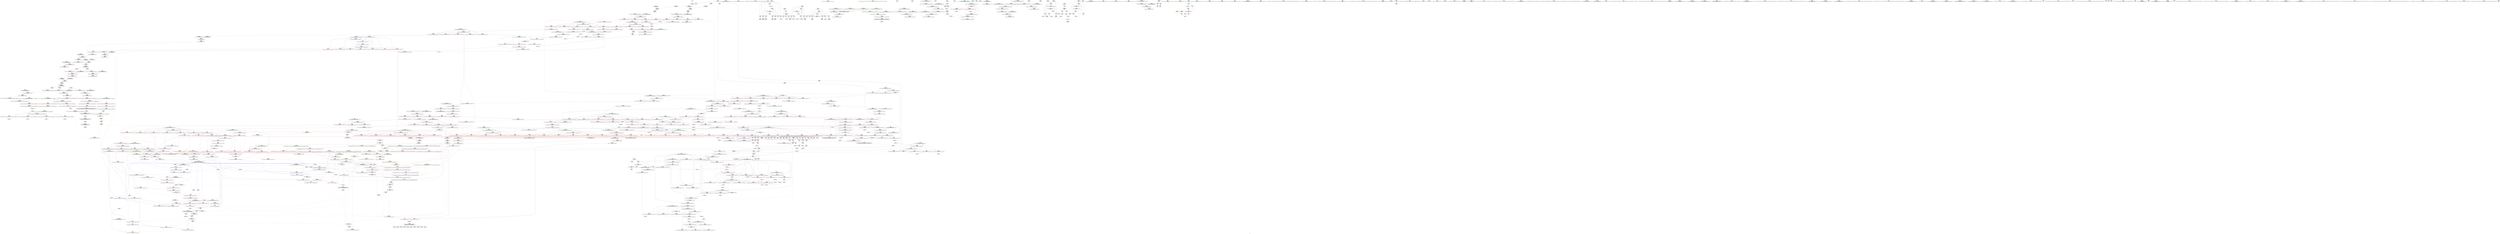 digraph "SVFG" {
	label="SVFG";

	Node0x55aeb3ea2610 [shape=record,color=grey,label="{NodeID: 0\nNullPtr}"];
	Node0x55aeb3ea2610 -> Node0x55aeb3efa6d0[style=solid];
	Node0x55aeb3f0b720 [shape=record,color=blue,label="{NodeID: 775\n1291\<--1288\n__first.addr\<--__first\n_ZSt23__copy_move_backward_a2ILb1EPdS0_ET1_T0_S2_S1_\n}"];
	Node0x55aeb3f0b720 -> Node0x55aeb3f1b090[style=dashed];
	Node0x55aeb3f02420 [shape=record,color=red,label="{NodeID: 443\n545\<--529\n\<--__last.addr\n_ZSt13__heap_selectIPdN9__gnu_cxx5__ops15_Iter_less_iterEEvT_S4_S4_T0_\n}"];
	Node0x55aeb3f02420 -> Node0x55aeb3f46960[style=solid];
	Node0x55aeb3ef6630 [shape=record,color=green,label="{NodeID: 111\n616\<--617\nagg.tmp\<--agg.tmp_field_insensitive\n_ZSt11__make_heapIPdN9__gnu_cxx5__ops15_Iter_less_iterEEvT_S4_RT0_\n}"];
	Node0x55aeb3ff0e20 [shape=record,color=black,label="{NodeID: 1661\n731 = PHI(644, 614, 709, 713, 701, 794, 821, 750, 908, 875, 1095, 1099, 1091, 1150, 1123, 1250, 1265, 1245, )\n0th arg _ZSt4moveIRdEONSt16remove_referenceIT_E4typeEOS2_ }"];
	Node0x55aeb3ff0e20 -> Node0x55aeb3f1f870[style=solid];
	Node0x55aeb3f17bc0 [shape=record,color=red,label="{NodeID: 554\n1013\<--960\n\<--__b.addr\n_ZSt22__move_median_to_firstIPdN9__gnu_cxx5__ops15_Iter_less_iterEEvT_S4_S4_S4_T0_\n|{<s0>55}}"];
	Node0x55aeb3f17bc0:s0 -> Node0x55aeb4005ce0[style=solid,color=red];
	Node0x55aeb3efacb0 [shape=record,color=black,label="{NodeID: 222\n112\<--111\nconv\<--\nmain\n}"];
	Node0x55aeb3efacb0 -> Node0x55aeb3f40f60[style=solid];
	Node0x55aeb4004940 [shape=record,color=black,label="{NodeID: 1772\n741 = PHI(654, 726, )\n3rd arg _ZSt13__adjust_heapIPdldN9__gnu_cxx5__ops15_Iter_less_iterEEvT_T0_S5_T1_T2_ }"];
	Node0x55aeb4004940 -> Node0x55aeb3f1fbb0[style=solid];
	Node0x55aeb3f1d650 [shape=record,color=blue,label="{NodeID: 665\n284\<--280\n__first.addr\<--__first\n_ZSt6__sortIPdN9__gnu_cxx5__ops15_Iter_less_iterEEvT_S4_T0_\n}"];
	Node0x55aeb3f1d650 -> Node0x55aeb3effab0[style=dashed];
	Node0x55aeb3f1d650 -> Node0x55aeb3effb80[style=dashed];
	Node0x55aeb3f1d650 -> Node0x55aeb3effc50[style=dashed];
	Node0x55aeb3f1d650 -> Node0x55aeb3effd20[style=dashed];
	Node0x55aeb3f08800 [shape=record,color=purple,label="{NodeID: 333\n826\<--824\nadd.ptr16\<--\n_ZSt13__adjust_heapIPdldN9__gnu_cxx5__ops15_Iter_less_iterEEvT_T0_S5_T1_T2_\n}"];
	Node0x55aeb3f08800 -> Node0x55aeb3f20230[style=solid];
	Node0x55aeb3ef2560 [shape=record,color=green,label="{NodeID: 1\n10\<--1\n\<--dummyObj\nCan only get source location for instruction, argument, global var or function.}"];
	Node0x55aeb3f0b7f0 [shape=record,color=blue,label="{NodeID: 776\n1293\<--1289\n__last.addr\<--__last\n_ZSt23__copy_move_backward_a2ILb1EPdS0_ET1_T0_S2_S1_\n}"];
	Node0x55aeb3f0b7f0 -> Node0x55aeb3f1b160[style=dashed];
	Node0x55aeb3f024f0 [shape=record,color=red,label="{NodeID: 444\n544\<--531\n\<--__i\n_ZSt13__heap_selectIPdN9__gnu_cxx5__ops15_Iter_less_iterEEvT_S4_S4_T0_\n}"];
	Node0x55aeb3f024f0 -> Node0x55aeb3f46960[style=solid];
	Node0x55aeb3f78100 [shape=record,color=black,label="{NodeID: 1219\nMR_4V_2 = PHI(MR_4V_1, MR_4V_3, )\npts\{8 \}\n|{<s0>23|<s1>56|<s2>57|<s3>58}}"];
	Node0x55aeb3f78100:s0 -> Node0x55aeb3f2a680[style=dashed,color=blue];
	Node0x55aeb3f78100:s1 -> Node0x55aeb3f91600[style=dashed,color=red];
	Node0x55aeb3f78100:s2 -> Node0x55aeb3f91600[style=dashed,color=red];
	Node0x55aeb3f78100:s3 -> Node0x55aeb3f95180[style=dashed,color=red];
	Node0x55aeb3ef6700 [shape=record,color=green,label="{NodeID: 112\n646\<--647\n_ZSt4moveIRdEONSt16remove_referenceIT_E4typeEOS2_\<--_ZSt4moveIRdEONSt16remove_referenceIT_E4typeEOS2__field_insensitive\n}"];
	Node0x55aeb3ff1100 [shape=record,color=black,label="{NodeID: 1662\n66 = PHI()\n}"];
	Node0x55aeb3f17c90 [shape=record,color=red,label="{NodeID: 555\n973\<--962\n\<--__c.addr\n_ZSt22__move_median_to_firstIPdN9__gnu_cxx5__ops15_Iter_less_iterEEvT_S4_S4_S4_T0_\n|{<s0>46}}"];
	Node0x55aeb3f17c90:s0 -> Node0x55aeb4002b90[style=solid,color=red];
	Node0x55aeb3efad80 [shape=record,color=black,label="{NodeID: 223\n116\<--115\nidxprom17\<--\nmain\n}"];
	Node0x55aeb4004a90 [shape=record,color=black,label="{NodeID: 1773\n601 = PHI(536, )\n0th arg _ZSt11__make_heapIPdN9__gnu_cxx5__ops15_Iter_less_iterEEvT_S4_RT0_ }"];
	Node0x55aeb4004a90 -> Node0x55aeb3f1eb70[style=solid];
	Node0x55aeb3f1d720 [shape=record,color=blue,label="{NodeID: 666\n286\<--281\n__last.addr\<--__last\n_ZSt6__sortIPdN9__gnu_cxx5__ops15_Iter_less_iterEEvT_S4_T0_\n}"];
	Node0x55aeb3f1d720 -> Node0x55aeb3effdf0[style=dashed];
	Node0x55aeb3f1d720 -> Node0x55aeb3effec0[style=dashed];
	Node0x55aeb3f1d720 -> Node0x55aeb3efff90[style=dashed];
	Node0x55aeb3f1d720 -> Node0x55aeb3f00060[style=dashed];
	Node0x55aeb3f088d0 [shape=record,color=purple,label="{NodeID: 334\n898\<--896\nadd.ptr\<--\n_ZSt11__push_heapIPdldN9__gnu_cxx5__ops14_Iter_less_valEEvT_T0_S5_T1_RT2_\n|{<s0>42}}"];
	Node0x55aeb3f088d0:s0 -> Node0x55aeb4005300[style=solid,color=red];
	Node0x55aeb3f10b70 [shape=record,color=black,label="{NodeID: 1109\n903 = PHI(904, 899, )\n}"];
	Node0x55aeb3ef25f0 [shape=record,color=green,label="{NodeID: 2\n15\<--1\n\<--dummyObj\nCan only get source location for instruction, argument, global var or function.}"];
	Node0x55aeb3f0b8c0 [shape=record,color=blue,label="{NodeID: 777\n1295\<--1290\n__result.addr\<--__result\n_ZSt23__copy_move_backward_a2ILb1EPdS0_ET1_T0_S2_S1_\n}"];
	Node0x55aeb3f0b8c0 -> Node0x55aeb3f1b230[style=dashed];
	Node0x55aeb3f025c0 [shape=record,color=red,label="{NodeID: 445\n548\<--531\n\<--__i\n_ZSt13__heap_selectIPdN9__gnu_cxx5__ops15_Iter_less_iterEEvT_S4_S4_T0_\n|{<s0>25}}"];
	Node0x55aeb3f025c0:s0 -> Node0x55aeb4002810[style=solid,color=red];
	Node0x55aeb3ef6800 [shape=record,color=green,label="{NodeID: 113\n657\<--658\n_ZSt13__adjust_heapIPdldN9__gnu_cxx5__ops15_Iter_less_iterEEvT_T0_S5_T1_T2_\<--_ZSt13__adjust_heapIPdldN9__gnu_cxx5__ops15_Iter_less_iterEEvT_T0_S5_T1_T2__field_insensitive\n}"];
	Node0x55aeb3ffb5d0 [shape=record,color=black,label="{NodeID: 1663\n93 = PHI()\n}"];
	Node0x55aeb3f17d60 [shape=record,color=red,label="{NodeID: 556\n983\<--962\n\<--__c.addr\n_ZSt22__move_median_to_firstIPdN9__gnu_cxx5__ops15_Iter_less_iterEEvT_S4_S4_S4_T0_\n|{<s0>48}}"];
	Node0x55aeb3f17d60:s0 -> Node0x55aeb4002b90[style=solid,color=red];
	Node0x55aeb3efae50 [shape=record,color=black,label="{NodeID: 224\n120\<--119\nconv20\<--\nmain\n}"];
	Node0x55aeb3efae50 -> Node0x55aeb3f42ee0[style=solid];
	Node0x55aeb4004ba0 [shape=record,color=black,label="{NodeID: 1774\n602 = PHI(537, )\n1st arg _ZSt11__make_heapIPdN9__gnu_cxx5__ops15_Iter_less_iterEEvT_S4_RT0_ }"];
	Node0x55aeb4004ba0 -> Node0x55aeb3f1ec40[style=solid];
	Node0x55aeb3f1d7f0 [shape=record,color=blue,label="{NodeID: 667\n332\<--327\n__first.addr\<--__first\n_ZSt16__introsort_loopIPdlN9__gnu_cxx5__ops15_Iter_less_iterEEvT_S4_T0_T1_\n}"];
	Node0x55aeb3f1d7f0 -> Node0x55aeb3f00130[style=dashed];
	Node0x55aeb3f1d7f0 -> Node0x55aeb3f00200[style=dashed];
	Node0x55aeb3f1d7f0 -> Node0x55aeb3f002d0[style=dashed];
	Node0x55aeb3f089a0 [shape=record,color=purple,label="{NodeID: 335\n908\<--906\nadd.ptr1\<--\n_ZSt11__push_heapIPdldN9__gnu_cxx5__ops14_Iter_less_valEEvT_T0_S5_T1_RT2_\n|{<s0>43}}"];
	Node0x55aeb3f089a0:s0 -> Node0x55aeb3ff0e20[style=solid,color=red];
	Node0x55aeb3f10d00 [shape=record,color=grey,label="{NodeID: 1110\n634 = Binary(632, 633, )\n}"];
	Node0x55aeb3f10d00 -> Node0x55aeb3f11180[style=solid];
	Node0x55aeb3ef28a0 [shape=record,color=green,label="{NodeID: 3\n17\<--1\n.str\<--dummyObj\nGlob }"];
	Node0x55aeb3f0b990 [shape=record,color=blue,label="{NodeID: 778\n1314\<--1313\n__it.addr\<--__it\n_ZSt12__miter_baseIPdET_S1_\n}"];
	Node0x55aeb3f0b990 -> Node0x55aeb3f1b300[style=dashed];
	Node0x55aeb3f02690 [shape=record,color=red,label="{NodeID: 446\n556\<--531\n\<--__i\n_ZSt13__heap_selectIPdN9__gnu_cxx5__ops15_Iter_less_iterEEvT_S4_S4_T0_\n|{<s0>26}}"];
	Node0x55aeb3f02690:s0 -> Node0x55aeb4000890[style=solid,color=red];
	Node0x55aeb3ef6900 [shape=record,color=green,label="{NodeID: 114\n672\<--673\nthis.addr\<--this.addr_field_insensitive\n_ZNK9__gnu_cxx5__ops15_Iter_less_iterclIPdS3_EEbT_T0_\n}"];
	Node0x55aeb3ef6900 -> Node0x55aeb3f13780[style=solid];
	Node0x55aeb3ef6900 -> Node0x55aeb3f1f120[style=solid];
	Node0x55aeb3ffb6d0 [shape=record,color=black,label="{NodeID: 1664\n77 = PHI()\n}"];
	Node0x55aeb3f17e30 [shape=record,color=red,label="{NodeID: 557\n987\<--962\n\<--__c.addr\n_ZSt22__move_median_to_firstIPdN9__gnu_cxx5__ops15_Iter_less_iterEEvT_S4_S4_S4_T0_\n|{<s0>49}}"];
	Node0x55aeb3f17e30:s0 -> Node0x55aeb4005ce0[style=solid,color=red];
	Node0x55aeb3efaf20 [shape=record,color=black,label="{NodeID: 225\n123\<--122\nidxprom22\<--\nmain\n}"];
	Node0x55aeb4004cb0 [shape=record,color=black,label="{NodeID: 1775\n603 = PHI(523, )\n2nd arg _ZSt11__make_heapIPdN9__gnu_cxx5__ops15_Iter_less_iterEEvT_S4_RT0_ }"];
	Node0x55aeb4004cb0 -> Node0x55aeb3f1ed10[style=solid];
	Node0x55aeb3f1d8c0 [shape=record,color=blue,label="{NodeID: 668\n334\<--328\n__last.addr\<--__last\n_ZSt16__introsort_loopIPdlN9__gnu_cxx5__ops15_Iter_less_iterEEvT_S4_T0_T1_\n}"];
	Node0x55aeb3f1d8c0 -> Node0x55aeb3f7c700[style=dashed];
	Node0x55aeb3f08a70 [shape=record,color=purple,label="{NodeID: 336\n913\<--911\nadd.ptr3\<--\n_ZSt11__push_heapIPdldN9__gnu_cxx5__ops14_Iter_less_valEEvT_T0_S5_T1_RT2_\n}"];
	Node0x55aeb3f08a70 -> Node0x55aeb3f20a50[style=solid];
	Node0x55aeb3f10e80 [shape=record,color=grey,label="{NodeID: 1111\n1383 = Binary(306, 1382, )\n}"];
	Node0x55aeb3ef2960 [shape=record,color=green,label="{NodeID: 4\n19\<--1\n.str.1\<--dummyObj\nGlob }"];
	Node0x55aeb3f0ba60 [shape=record,color=blue,label="{NodeID: 779\n1323\<--1320\n__first.addr\<--__first\n_ZSt22__copy_move_backward_aILb1EPdS0_ET1_T0_S2_S1_\n}"];
	Node0x55aeb3f0ba60 -> Node0x55aeb3f1b3d0[style=dashed];
	Node0x55aeb3f02760 [shape=record,color=red,label="{NodeID: 447\n562\<--531\n\<--__i\n_ZSt13__heap_selectIPdN9__gnu_cxx5__ops15_Iter_less_iterEEvT_S4_S4_T0_\n}"];
	Node0x55aeb3f02760 -> Node0x55aeb3f07620[style=solid];
	Node0x55aeb3f79000 [shape=record,color=black,label="{NodeID: 1222\nMR_4V_2 = PHI(MR_4V_3, MR_4V_1, )\npts\{8 \}\n|{|<s4>42}}"];
	Node0x55aeb3f79000 -> Node0x55aeb3f169e0[style=dashed];
	Node0x55aeb3f79000 -> Node0x55aeb3f16ab0[style=dashed];
	Node0x55aeb3f79000 -> Node0x55aeb3f20a50[style=dashed];
	Node0x55aeb3f79000 -> Node0x55aeb3f20cc0[style=dashed];
	Node0x55aeb3f79000:s4 -> Node0x55aeb3f94be0[style=dashed,color=red];
	Node0x55aeb3efb390 [shape=record,color=green,label="{NodeID: 115\n674\<--675\n__it1.addr\<--__it1.addr_field_insensitive\n_ZNK9__gnu_cxx5__ops15_Iter_less_iterclIPdS3_EEbT_T0_\n}"];
	Node0x55aeb3efb390 -> Node0x55aeb3f13850[style=solid];
	Node0x55aeb3efb390 -> Node0x55aeb3f1f1f0[style=solid];
	Node0x55aeb3ffb7d0 [shape=record,color=black,label="{NodeID: 1665\n238 = PHI()\n}"];
	Node0x55aeb3f17f00 [shape=record,color=red,label="{NodeID: 558\n997\<--962\n\<--__c.addr\n_ZSt22__move_median_to_firstIPdN9__gnu_cxx5__ops15_Iter_less_iterEEvT_S4_S4_S4_T0_\n|{<s0>51}}"];
	Node0x55aeb3f17f00:s0 -> Node0x55aeb4002b90[style=solid,color=red];
	Node0x55aeb3f909e0 [shape=record,color=yellow,style=double,label="{NodeID: 1333\n4V_1 = ENCHI(MR_4V_0)\npts\{8 \}\nFun[_ZSt22__copy_move_backward_aILb1EPdS0_ET1_T0_S2_S1_]|{<s0>82|<s1>82|<s2>82}}"];
	Node0x55aeb3f909e0:s0 -> Node0x55aeb3f1c270[style=dashed,color=red];
	Node0x55aeb3f909e0:s1 -> Node0x55aeb3f0c1b0[style=dashed,color=red];
	Node0x55aeb3f909e0:s2 -> Node0x55aeb3f7fe00[style=dashed,color=red];
	Node0x55aeb3efaff0 [shape=record,color=black,label="{NodeID: 226\n127\<--126\nconv25\<--\nmain\n}"];
	Node0x55aeb3efaff0 -> Node0x55aeb3f11a80[style=solid];
	Node0x55aeb4004dc0 [shape=record,color=black,label="{NodeID: 1776\n1240 = PHI(1166, 1206, )\n0th arg _ZSt25__unguarded_linear_insertIPdN9__gnu_cxx5__ops14_Val_less_iterEEvT_T0_ }"];
	Node0x55aeb4004dc0 -> Node0x55aeb3f22930[style=solid];
	Node0x55aeb3f1d990 [shape=record,color=blue,label="{NodeID: 669\n336\<--329\n__depth_limit.addr\<--__depth_limit\n_ZSt16__introsort_loopIPdlN9__gnu_cxx5__ops15_Iter_less_iterEEvT_S4_T0_T1_\n}"];
	Node0x55aeb3f1d990 -> Node0x55aeb3f7cc00[style=dashed];
	Node0x55aeb3f08b40 [shape=record,color=purple,label="{NodeID: 337\n926\<--924\nadd.ptr7\<--\n_ZSt11__push_heapIPdldN9__gnu_cxx5__ops14_Iter_less_valEEvT_T0_S5_T1_RT2_\n}"];
	Node0x55aeb3f08b40 -> Node0x55aeb3f20cc0[style=solid];
	Node0x55aeb3f11000 [shape=record,color=grey,label="{NodeID: 1112\n1390 = Binary(361, 1389, )\n}"];
	Node0x55aeb3ef2a20 [shape=record,color=green,label="{NodeID: 5\n21\<--1\nstdin\<--dummyObj\nGlob }"];
	Node0x55aeb3f0bb30 [shape=record,color=blue,label="{NodeID: 780\n1325\<--1321\n__last.addr\<--__last\n_ZSt22__copy_move_backward_aILb1EPdS0_ET1_T0_S2_S1_\n}"];
	Node0x55aeb3f0bb30 -> Node0x55aeb3f1b4a0[style=dashed];
	Node0x55aeb3f02830 [shape=record,color=red,label="{NodeID: 448\n582\<--571\n\<--__first.addr\n_ZSt11__sort_heapIPdN9__gnu_cxx5__ops15_Iter_less_iterEEvT_S4_RT0_\n}"];
	Node0x55aeb3f02830 -> Node0x55aeb3f04560[style=solid];
	Node0x55aeb3f79500 [shape=record,color=black,label="{NodeID: 1223\nMR_149V_3 = PHI(MR_149V_4, MR_149V_2, )\npts\{872 \}\n}"];
	Node0x55aeb3f79500 -> Node0x55aeb3f16290[style=dashed];
	Node0x55aeb3f79500 -> Node0x55aeb3f16360[style=dashed];
	Node0x55aeb3f79500 -> Node0x55aeb3f16500[style=dashed];
	Node0x55aeb3f79500 -> Node0x55aeb3f20b20[style=dashed];
	Node0x55aeb3efb460 [shape=record,color=green,label="{NodeID: 116\n676\<--677\n__it2.addr\<--__it2.addr_field_insensitive\n_ZNK9__gnu_cxx5__ops15_Iter_less_iterclIPdS3_EEbT_T0_\n}"];
	Node0x55aeb3efb460 -> Node0x55aeb3f13920[style=solid];
	Node0x55aeb3efb460 -> Node0x55aeb3f1f2c0[style=solid];
	Node0x55aeb3ffb8d0 [shape=record,color=black,label="{NodeID: 1666\n307 = PHI(388, )\n}"];
	Node0x55aeb3ffb8d0 -> Node0x55aeb3f43de0[style=solid];
	Node0x55aeb3f17fd0 [shape=record,color=red,label="{NodeID: 559\n1005\<--962\n\<--__c.addr\n_ZSt22__move_median_to_firstIPdN9__gnu_cxx5__ops15_Iter_less_iterEEvT_S4_S4_S4_T0_\n|{<s0>53}}"];
	Node0x55aeb3f17fd0:s0 -> Node0x55aeb4002b90[style=solid,color=red];
	Node0x55aeb3efb0c0 [shape=record,color=black,label="{NodeID: 227\n131\<--130\nidxprom27\<--\nmain\n}"];
	Node0x55aeb4004fd0 [shape=record,color=black,label="{NodeID: 1777\n404 = PHI(315, )\n0th arg _ZSt22__final_insertion_sortIPdN9__gnu_cxx5__ops15_Iter_less_iterEEvT_S4_T0_ }"];
	Node0x55aeb4004fd0 -> Node0x55aeb3f1dda0[style=solid];
	Node0x55aeb3f1da60 [shape=record,color=blue,label="{NodeID: 670\n336\<--371\n__depth_limit.addr\<--dec\n_ZSt16__introsort_loopIPdlN9__gnu_cxx5__ops15_Iter_less_iterEEvT_S4_T0_T1_\n}"];
	Node0x55aeb3f1da60 -> Node0x55aeb3f00950[style=dashed];
	Node0x55aeb3f1da60 -> Node0x55aeb3f7cc00[style=dashed];
	Node0x55aeb3f08c10 [shape=record,color=purple,label="{NodeID: 338\n1378\<--1375\nadd.ptr\<--\n_ZNSt20__copy_move_backwardILb1ELb1ESt26random_access_iterator_tagE13__copy_move_bIdEEPT_PKS3_S6_S4_\n}"];
	Node0x55aeb3f08c10 -> Node0x55aeb3f054d0[style=solid];
	Node0x55aeb3f11180 [shape=record,color=grey,label="{NodeID: 1113\n635 = Binary(634, 306, )\n}"];
	Node0x55aeb3f11180 -> Node0x55aeb3f1ede0[style=solid];
	Node0x55aeb3ef3290 [shape=record,color=green,label="{NodeID: 6\n22\<--1\n.str.2\<--dummyObj\nGlob }"];
	Node0x55aeb3f0bc00 [shape=record,color=blue,label="{NodeID: 781\n1327\<--1322\n__result.addr\<--__result\n_ZSt22__copy_move_backward_aILb1EPdS0_ET1_T0_S2_S1_\n}"];
	Node0x55aeb3f0bc00 -> Node0x55aeb3f1b570[style=dashed];
	Node0x55aeb3f02900 [shape=record,color=red,label="{NodeID: 449\n593\<--571\n\<--__first.addr\n_ZSt11__sort_heapIPdN9__gnu_cxx5__ops15_Iter_less_iterEEvT_S4_RT0_\n|{<s0>27}}"];
	Node0x55aeb3f02900:s0 -> Node0x55aeb4000500[style=solid,color=red];
	Node0x55aeb3f79a00 [shape=record,color=black,label="{NodeID: 1224\nMR_157V_3 = PHI(MR_157V_4, MR_157V_2, )\npts\{880 \}\n}"];
	Node0x55aeb3f79a00 -> Node0x55aeb3f16770[style=dashed];
	Node0x55aeb3f79a00 -> Node0x55aeb3f16840[style=dashed];
	Node0x55aeb3f79a00 -> Node0x55aeb3f16910[style=dashed];
	Node0x55aeb3f79a00 -> Node0x55aeb3f20bf0[style=dashed];
	Node0x55aeb3efb530 [shape=record,color=green,label="{NodeID: 117\n693\<--694\n__first.addr\<--__first.addr_field_insensitive\n_ZSt10__pop_heapIPdN9__gnu_cxx5__ops15_Iter_less_iterEEvT_S4_S4_RT0_\n}"];
	Node0x55aeb3efb530 -> Node0x55aeb3f13b90[style=solid];
	Node0x55aeb3efb530 -> Node0x55aeb3f13c60[style=solid];
	Node0x55aeb3efb530 -> Node0x55aeb3f13d30[style=solid];
	Node0x55aeb3efb530 -> Node0x55aeb3f1f390[style=solid];
	Node0x55aeb3ffbb00 [shape=record,color=black,label="{NodeID: 1667\n376 = PHI(475, )\n}"];
	Node0x55aeb3ffbb00 -> Node0x55aeb3f1db30[style=solid];
	Node0x55aeb3f180a0 [shape=record,color=red,label="{NodeID: 560\n1009\<--962\n\<--__c.addr\n_ZSt22__move_median_to_firstIPdN9__gnu_cxx5__ops15_Iter_less_iterEEvT_S4_S4_S4_T0_\n|{<s0>54}}"];
	Node0x55aeb3f180a0:s0 -> Node0x55aeb4005ce0[style=solid,color=red];
	Node0x55aeb3efb190 [shape=record,color=black,label="{NodeID: 228\n135\<--134\nconv30\<--\nmain\n}"];
	Node0x55aeb3efb190 -> Node0x55aeb3f11300[style=solid];
	Node0x55aeb40050e0 [shape=record,color=black,label="{NodeID: 1778\n405 = PHI(316, )\n1st arg _ZSt22__final_insertion_sortIPdN9__gnu_cxx5__ops15_Iter_less_iterEEvT_S4_T0_ }"];
	Node0x55aeb40050e0 -> Node0x55aeb3f1de70[style=solid];
	Node0x55aeb3f1db30 [shape=record,color=blue,label="{NodeID: 671\n340\<--376\n__cut\<--call\n_ZSt16__introsort_loopIPdlN9__gnu_cxx5__ops15_Iter_less_iterEEvT_S4_T0_T1_\n}"];
	Node0x55aeb3f1db30 -> Node0x55aeb3f00a20[style=dashed];
	Node0x55aeb3f1db30 -> Node0x55aeb3f00af0[style=dashed];
	Node0x55aeb3f1db30 -> Node0x55aeb3f7d100[style=dashed];
	Node0x55aeb3f08ce0 [shape=record,color=purple,label="{NodeID: 339\n1391\<--1388\nadd.ptr2\<--\n_ZNSt20__copy_move_backwardILb1ELb1ESt26random_access_iterator_tagE13__copy_move_bIdEEPT_PKS3_S6_S4_\n}"];
	Node0x55aeb3f08ce0 -> Node0x55aeb3f05670[style=solid];
	Node0x55aeb3f11300 [shape=record,color=grey,label="{NodeID: 1114\n136 = Binary(128, 135, )\n}"];
	Node0x55aeb3f11300 -> Node0x55aeb3f11480[style=solid];
	Node0x55aeb3ef3320 [shape=record,color=green,label="{NodeID: 7\n24\<--1\n.str.3\<--dummyObj\nGlob }"];
	Node0x55aeb3f0bcd0 [shape=record,color=blue,label="{NodeID: 782\n1329\<--1335\n__simple\<--\n_ZSt22__copy_move_backward_aILb1EPdS0_ET1_T0_S2_S1_\n}"];
	Node0x55aeb3f029d0 [shape=record,color=red,label="{NodeID: 450\n581\<--573\n\<--__last.addr\n_ZSt11__sort_heapIPdN9__gnu_cxx5__ops15_Iter_less_iterEEvT_S4_RT0_\n}"];
	Node0x55aeb3f029d0 -> Node0x55aeb3f04490[style=solid];
	Node0x55aeb3efb600 [shape=record,color=green,label="{NodeID: 118\n695\<--696\n__last.addr\<--__last.addr_field_insensitive\n_ZSt10__pop_heapIPdN9__gnu_cxx5__ops15_Iter_less_iterEEvT_S4_S4_RT0_\n}"];
	Node0x55aeb3efb600 -> Node0x55aeb3f13e00[style=solid];
	Node0x55aeb3efb600 -> Node0x55aeb3f1f460[style=solid];
	Node0x55aeb3ffbc40 [shape=record,color=black,label="{NodeID: 1668\n394 = PHI()\n}"];
	Node0x55aeb3ffbc40 -> Node0x55aeb3f03e10[style=solid];
	Node0x55aeb3ffbc40 -> Node0x55aeb3f03ee0[style=solid];
	Node0x55aeb3f18170 [shape=record,color=red,label="{NodeID: 561\n1036\<--1025\n\<--__first.addr\n_ZSt21__unguarded_partitionIPdN9__gnu_cxx5__ops15_Iter_less_iterEET_S4_S4_S4_T0_\n|{<s0>56}}"];
	Node0x55aeb3f18170:s0 -> Node0x55aeb4002810[style=solid,color=red];
	Node0x55aeb3efb260 [shape=record,color=black,label="{NodeID: 229\n150\<--149\nidxprom36\<--\nmain\n}"];
	Node0x55aeb40051f0 [shape=record,color=black,label="{NodeID: 1779\n930 = PHI(895, )\n0th arg _ZNK9__gnu_cxx5__ops14_Iter_less_valclIPddEEbT_RT0_ }"];
	Node0x55aeb40051f0 -> Node0x55aeb3f20d90[style=solid];
	Node0x55aeb3f1dc00 [shape=record,color=blue,label="{NodeID: 672\n334\<--384\n__last.addr\<--\n_ZSt16__introsort_loopIPdlN9__gnu_cxx5__ops15_Iter_less_iterEEvT_S4_T0_T1_\n}"];
	Node0x55aeb3f1dc00 -> Node0x55aeb3f7c700[style=dashed];
	Node0x55aeb3f08db0 [shape=record,color=red,label="{NodeID: 340\n81\<--9\n\<--n\nmain\n}"];
	Node0x55aeb3f08db0 -> Node0x55aeb3f45460[style=solid];
	Node0x55aeb3f11480 [shape=record,color=grey,label="{NodeID: 1115\n137 = Binary(121, 136, )\n}"];
	Node0x55aeb3f11480 -> Node0x55aeb3f1cbc0[style=solid];
	Node0x55aeb3ef33e0 [shape=record,color=green,label="{NodeID: 8\n26\<--1\nstdout\<--dummyObj\nGlob }"];
	Node0x55aeb3f0bda0 [shape=record,color=blue,label="{NodeID: 783\n1345\<--1344\n__it.addr\<--__it\n_ZSt12__niter_baseIPdET_S1_\n}"];
	Node0x55aeb3f0bda0 -> Node0x55aeb3f1b640[style=dashed];
	Node0x55aeb3f02aa0 [shape=record,color=red,label="{NodeID: 451\n590\<--573\n\<--__last.addr\n_ZSt11__sort_heapIPdN9__gnu_cxx5__ops15_Iter_less_iterEEvT_S4_RT0_\n}"];
	Node0x55aeb3f02aa0 -> Node0x55aeb3f076f0[style=solid];
	Node0x55aeb3f7a400 [shape=record,color=black,label="{NodeID: 1226\nMR_4V_2 = PHI(MR_4V_1, MR_4V_3, )\npts\{8 \}\n|{<s0>17|<s1>19}}"];
	Node0x55aeb3f7a400:s0 -> Node0x55aeb3f29fa0[style=dashed,color=blue];
	Node0x55aeb3f7a400:s1 -> Node0x55aeb3f7bd00[style=dashed,color=blue];
	Node0x55aeb3efb6d0 [shape=record,color=green,label="{NodeID: 119\n697\<--698\n__result.addr\<--__result.addr_field_insensitive\n_ZSt10__pop_heapIPdN9__gnu_cxx5__ops15_Iter_less_iterEEvT_S4_S4_RT0_\n}"];
	Node0x55aeb3efb6d0 -> Node0x55aeb3f13ed0[style=solid];
	Node0x55aeb3efb6d0 -> Node0x55aeb3f13fa0[style=solid];
	Node0x55aeb3efb6d0 -> Node0x55aeb3f1f530[style=solid];
	Node0x55aeb3ffbd40 [shape=record,color=black,label="{NodeID: 1669\n515 = PHI(1019, )\n}"];
	Node0x55aeb3ffbd40 -> Node0x55aeb3f043c0[style=solid];
	Node0x55aeb3f18240 [shape=record,color=red,label="{NodeID: 562\n1040\<--1025\n\<--__first.addr\n_ZSt21__unguarded_partitionIPdN9__gnu_cxx5__ops15_Iter_less_iterEET_S4_S4_S4_T0_\n}"];
	Node0x55aeb3f18240 -> Node0x55aeb3f077c0[style=solid];
	Node0x55aeb3f03450 [shape=record,color=black,label="{NodeID: 230\n155\<--154\nidxprom39\<--\nmain\n}"];
	Node0x55aeb4005300 [shape=record,color=black,label="{NodeID: 1780\n931 = PHI(898, )\n1st arg _ZNK9__gnu_cxx5__ops14_Iter_less_valclIPddEEbT_RT0_ }"];
	Node0x55aeb4005300 -> Node0x55aeb3f20e60[style=solid];
	Node0x55aeb3f1dcd0 [shape=record,color=blue,label="{NodeID: 673\n390\<--389\n__n.addr\<--__n\n_ZSt4__lgl\n}"];
	Node0x55aeb3f1dcd0 -> Node0x55aeb3f00bc0[style=dashed];
	Node0x55aeb3f08e80 [shape=record,color=red,label="{NodeID: 341\n103\<--9\n\<--n\nmain\n}"];
	Node0x55aeb3f08e80 -> Node0x55aeb3f45760[style=solid];
	Node0x55aeb3f11600 [shape=record,color=grey,label="{NodeID: 1116\n638 = Binary(637, 311, )\n}"];
	Node0x55aeb3f11600 -> Node0x55aeb3f11780[style=solid];
	Node0x55aeb3ef34e0 [shape=record,color=green,label="{NodeID: 9\n27\<--1\n.str.4\<--dummyObj\nGlob }"];
	Node0x55aeb3f0be70 [shape=record,color=blue,label="{NodeID: 784\n1354\<--1351\n__first.addr\<--__first\n_ZNSt20__copy_move_backwardILb1ELb1ESt26random_access_iterator_tagE13__copy_move_bIdEEPT_PKS3_S6_S4_\n}"];
	Node0x55aeb3f0be70 -> Node0x55aeb3f1b710[style=dashed];
	Node0x55aeb3f0be70 -> Node0x55aeb3f1b7e0[style=dashed];
	Node0x55aeb3f02b70 [shape=record,color=red,label="{NodeID: 452\n594\<--573\n\<--__last.addr\n_ZSt11__sort_heapIPdN9__gnu_cxx5__ops15_Iter_less_iterEEvT_S4_RT0_\n|{<s0>27}}"];
	Node0x55aeb3f02b70:s0 -> Node0x55aeb4000710[style=solid,color=red];
	Node0x55aeb3f7a900 [shape=record,color=black,label="{NodeID: 1227\nMR_204V_2 = PHI(MR_204V_1, MR_204V_4, )\npts\{1122 \}\n}"];
	Node0x55aeb3efb7a0 [shape=record,color=green,label="{NodeID: 120\n699\<--700\n__comp.addr\<--__comp.addr_field_insensitive\n_ZSt10__pop_heapIPdN9__gnu_cxx5__ops15_Iter_less_iterEEvT_S4_S4_RT0_\n}"];
	Node0x55aeb3efb7a0 -> Node0x55aeb3f14070[style=solid];
	Node0x55aeb3efb7a0 -> Node0x55aeb3f1f600[style=solid];
	Node0x55aeb3ffbe80 [shape=record,color=black,label="{NodeID: 1670\n550 = PHI(668, )\n}"];
	Node0x55aeb3f18310 [shape=record,color=red,label="{NodeID: 563\n1056\<--1025\n\<--__first.addr\n_ZSt21__unguarded_partitionIPdN9__gnu_cxx5__ops15_Iter_less_iterEET_S4_S4_S4_T0_\n}"];
	Node0x55aeb3f18310 -> Node0x55aeb3f446e0[style=solid];
	Node0x55aeb3f90e70 [shape=record,color=yellow,style=double,label="{NodeID: 1338\n4V_1 = ENCHI(MR_4V_0)\npts\{8 \}\nFun[_ZSt23__copy_move_backward_a2ILb1EPdS0_ET1_T0_S2_S1_]|{<s0>81}}"];
	Node0x55aeb3f90e70:s0 -> Node0x55aeb3f909e0[style=dashed,color=red];
	Node0x55aeb3f03520 [shape=record,color=black,label="{NodeID: 231\n162\<--161\nidxprom43\<--\nmain\n}"];
	Node0x55aeb4005440 [shape=record,color=black,label="{NodeID: 1781\n932 = PHI(875, )\n2nd arg _ZNK9__gnu_cxx5__ops14_Iter_less_valclIPddEEbT_RT0_ }"];
	Node0x55aeb4005440 -> Node0x55aeb3f20f30[style=solid];
	Node0x55aeb3f1dda0 [shape=record,color=blue,label="{NodeID: 674\n408\<--404\n__first.addr\<--__first\n_ZSt22__final_insertion_sortIPdN9__gnu_cxx5__ops15_Iter_less_iterEEvT_S4_T0_\n}"];
	Node0x55aeb3f1dda0 -> Node0x55aeb3f00c90[style=dashed];
	Node0x55aeb3f1dda0 -> Node0x55aeb3f00d60[style=dashed];
	Node0x55aeb3f1dda0 -> Node0x55aeb3f00e30[style=dashed];
	Node0x55aeb3f1dda0 -> Node0x55aeb3f00f00[style=dashed];
	Node0x55aeb3f1dda0 -> Node0x55aeb3f00fd0[style=dashed];
	Node0x55aeb3f08f50 [shape=record,color=red,label="{NodeID: 342\n142\<--9\n\<--n\nmain\n}"];
	Node0x55aeb3f08f50 -> Node0x55aeb3f449e0[style=solid];
	Node0x55aeb3f11780 [shape=record,color=grey,label="{NodeID: 1117\n639 = Binary(638, 311, )\n}"];
	Node0x55aeb3f11780 -> Node0x55aeb3f1eeb0[style=solid];
	Node0x55aeb3ef35e0 [shape=record,color=green,label="{NodeID: 10\n29\<--1\n.str.5\<--dummyObj\nGlob }"];
	Node0x55aeb3f0bf40 [shape=record,color=blue,label="{NodeID: 785\n1356\<--1352\n__last.addr\<--__last\n_ZNSt20__copy_move_backwardILb1ELb1ESt26random_access_iterator_tagE13__copy_move_bIdEEPT_PKS3_S6_S4_\n}"];
	Node0x55aeb3f0bf40 -> Node0x55aeb3f1b8b0[style=dashed];
	Node0x55aeb3f02c40 [shape=record,color=red,label="{NodeID: 453\n595\<--573\n\<--__last.addr\n_ZSt11__sort_heapIPdN9__gnu_cxx5__ops15_Iter_less_iterEEvT_S4_RT0_\n|{<s0>27}}"];
	Node0x55aeb3f02c40:s0 -> Node0x55aeb4000890[style=solid,color=red];
	Node0x55aeb3f7ae00 [shape=record,color=black,label="{NodeID: 1228\nMR_206V_2 = PHI(MR_206V_1, MR_206V_3, )\npts\{1124 \}\n}"];
	Node0x55aeb3efb870 [shape=record,color=green,label="{NodeID: 121\n701\<--702\n__value\<--__value_field_insensitive\n_ZSt10__pop_heapIPdN9__gnu_cxx5__ops15_Iter_less_iterEEvT_S4_S4_RT0_\n|{|<s1>33}}"];
	Node0x55aeb3efb870 -> Node0x55aeb3f1f6d0[style=solid];
	Node0x55aeb3efb870:s1 -> Node0x55aeb3ff0e20[style=solid,color=red];
	Node0x55aeb3ffbf90 [shape=record,color=black,label="{NodeID: 1671\n645 = PHI(730, )\n}"];
	Node0x55aeb3ffbf90 -> Node0x55aeb3f135e0[style=solid];
	Node0x55aeb3f183e0 [shape=record,color=red,label="{NodeID: 564\n1060\<--1025\n\<--__first.addr\n_ZSt21__unguarded_partitionIPdN9__gnu_cxx5__ops15_Iter_less_iterEET_S4_S4_S4_T0_\n}"];
	Node0x55aeb3f183e0 -> Node0x55aeb3f04e50[style=solid];
	Node0x55aeb3f035f0 [shape=record,color=black,label="{NodeID: 232\n166\<--165\nconv46\<--\nmain\n}"];
	Node0x55aeb3f035f0 -> Node0x55aeb3f43c60[style=solid];
	Node0x55aeb4005580 [shape=record,color=black,label="{NodeID: 1782\n848 = PHI(742, )\n0th arg _ZSt4moveIRN9__gnu_cxx5__ops15_Iter_less_iterEEONSt16remove_referenceIT_E4typeEOS5_ }"];
	Node0x55aeb4005580 -> Node0x55aeb3f203d0[style=solid];
	Node0x55aeb3f1de70 [shape=record,color=blue,label="{NodeID: 675\n410\<--405\n__last.addr\<--__last\n_ZSt22__final_insertion_sortIPdN9__gnu_cxx5__ops15_Iter_less_iterEEvT_S4_T0_\n}"];
	Node0x55aeb3f1de70 -> Node0x55aeb3f010a0[style=dashed];
	Node0x55aeb3f1de70 -> Node0x55aeb3f01170[style=dashed];
	Node0x55aeb3f1de70 -> Node0x55aeb3f01240[style=dashed];
	Node0x55aeb3f09020 [shape=record,color=red,label="{NodeID: 343\n188\<--12\n\<--K\nmain\n}"];
	Node0x55aeb3f09020 -> Node0x55aeb3f12b00[style=solid];
	Node0x55aeb3f11900 [shape=record,color=grey,label="{NodeID: 1118\n1377 = Binary(361, 1376, )\n}"];
	Node0x55aeb3ef36e0 [shape=record,color=green,label="{NodeID: 11\n31\<--1\n.str.6\<--dummyObj\nGlob }"];
	Node0x55aeb3f0c010 [shape=record,color=blue,label="{NodeID: 786\n1358\<--1353\n__result.addr\<--__result\n_ZNSt20__copy_move_backwardILb1ELb1ESt26random_access_iterator_tagE13__copy_move_bIdEEPT_PKS3_S6_S4_\n}"];
	Node0x55aeb3f0c010 -> Node0x55aeb3f1b980[style=dashed];
	Node0x55aeb3f0c010 -> Node0x55aeb3f1ba50[style=dashed];
	Node0x55aeb3f02d10 [shape=record,color=red,label="{NodeID: 454\n596\<--575\n\<--__comp.addr\n_ZSt11__sort_heapIPdN9__gnu_cxx5__ops15_Iter_less_iterEEvT_S4_RT0_\n|{<s0>27}}"];
	Node0x55aeb3f02d10:s0 -> Node0x55aeb4000a10[style=solid,color=red];
	Node0x55aeb3f7b300 [shape=record,color=black,label="{NodeID: 1229\nMR_215V_3 = PHI(MR_215V_4, MR_215V_2, )\npts\{1190 \}\n}"];
	Node0x55aeb3f7b300 -> Node0x55aeb3f1a1f0[style=dashed];
	Node0x55aeb3f7b300 -> Node0x55aeb3f1a2c0[style=dashed];
	Node0x55aeb3f7b300 -> Node0x55aeb3f1a390[style=dashed];
	Node0x55aeb3f7b300 -> Node0x55aeb3f225f0[style=dashed];
	Node0x55aeb3efb940 [shape=record,color=green,label="{NodeID: 122\n703\<--704\nagg.tmp\<--agg.tmp_field_insensitive\n_ZSt10__pop_heapIPdN9__gnu_cxx5__ops15_Iter_less_iterEEvT_S4_S4_RT0_\n}"];
	Node0x55aeb3ffc100 [shape=record,color=black,label="{NodeID: 1672\n653 = PHI(730, )\n}"];
	Node0x55aeb3ffc100 -> Node0x55aeb3f136b0[style=solid];
	Node0x55aeb3f184b0 [shape=record,color=red,label="{NodeID: 565\n1062\<--1025\n\<--__first.addr\n_ZSt21__unguarded_partitionIPdN9__gnu_cxx5__ops15_Iter_less_iterEET_S4_S4_S4_T0_\n|{<s0>58}}"];
	Node0x55aeb3f184b0:s0 -> Node0x55aeb40056c0[style=solid,color=red];
	Node0x55aeb3f036c0 [shape=record,color=black,label="{NodeID: 233\n169\<--168\nidxprom48\<--\nmain\n}"];
	Node0x55aeb40056c0 [shape=record,color=black,label="{NodeID: 1783\n1070 = PHI(976, 986, 990, 1000, 1008, 1012, 1062, )\n0th arg _ZSt9iter_swapIPdS0_EvT_T0_ }"];
	Node0x55aeb40056c0 -> Node0x55aeb3f218f0[style=solid];
	Node0x55aeb3f1df40 [shape=record,color=blue,label="{NodeID: 676\n452\<--447\n__first.addr\<--__first\n_ZSt14__partial_sortIPdN9__gnu_cxx5__ops15_Iter_less_iterEEvT_S4_S4_T0_\n}"];
	Node0x55aeb3f1df40 -> Node0x55aeb3f01310[style=dashed];
	Node0x55aeb3f1df40 -> Node0x55aeb3f013e0[style=dashed];
	Node0x55aeb3f090f0 [shape=record,color=red,label="{NodeID: 344\n203\<--12\n\<--K\nmain\n}"];
	Node0x55aeb3f090f0 -> Node0x55aeb3f40b60[style=solid];
	Node0x55aeb3f11a80 [shape=record,color=grey,label="{NodeID: 1119\n128 = Binary(129, 127, )\n}"];
	Node0x55aeb3f11a80 -> Node0x55aeb3f11300[style=solid];
	Node0x55aeb3ef37e0 [shape=record,color=green,label="{NodeID: 12\n70\<--1\n\<--dummyObj\nCan only get source location for instruction, argument, global var or function.}"];
	Node0x55aeb3f0c0e0 [shape=record,color=blue,label="{NodeID: 787\n1360\<--1370\n_Num\<--sub.ptr.div\n_ZNSt20__copy_move_backwardILb1ELb1ESt26random_access_iterator_tagE13__copy_move_bIdEEPT_PKS3_S6_S4_\n}"];
	Node0x55aeb3f0c0e0 -> Node0x55aeb3f1bb20[style=dashed];
	Node0x55aeb3f0c0e0 -> Node0x55aeb3f1bbf0[style=dashed];
	Node0x55aeb3f0c0e0 -> Node0x55aeb3f1bcc0[style=dashed];
	Node0x55aeb3f0c0e0 -> Node0x55aeb3f1bd90[style=dashed];
	Node0x55aeb3f02de0 [shape=record,color=red,label="{NodeID: 455\n622\<--604\n\<--__first.addr\n_ZSt11__make_heapIPdN9__gnu_cxx5__ops15_Iter_less_iterEEvT_S4_RT0_\n}"];
	Node0x55aeb3f02de0 -> Node0x55aeb3f04700[style=solid];
	Node0x55aeb3f7b800 [shape=record,color=black,label="{NodeID: 1230\nMR_4V_2 = PHI(MR_4V_3, MR_4V_1, )\npts\{8 \}\n|{<s0>18|<s1>70|<s2>70}}"];
	Node0x55aeb3f7b800:s0 -> Node0x55aeb3f7bd00[style=dashed,color=blue];
	Node0x55aeb3f7b800:s1 -> Node0x55aeb3f1ae20[style=dashed,color=red];
	Node0x55aeb3f7b800:s2 -> Node0x55aeb3f75900[style=dashed,color=red];
	Node0x55aeb3efba10 [shape=record,color=green,label="{NodeID: 123\n732\<--733\n__t.addr\<--__t.addr_field_insensitive\n_ZSt4moveIRdEONSt16remove_referenceIT_E4typeEOS2_\n}"];
	Node0x55aeb3efba10 -> Node0x55aeb3f143b0[style=solid];
	Node0x55aeb3efba10 -> Node0x55aeb3f1f870[style=solid];
	Node0x55aeb3ffc240 [shape=record,color=black,label="{NodeID: 1673\n710 = PHI(730, )\n}"];
	Node0x55aeb3ffc240 -> Node0x55aeb3f14140[style=solid];
	Node0x55aeb3f18580 [shape=record,color=red,label="{NodeID: 566\n1065\<--1025\n\<--__first.addr\n_ZSt21__unguarded_partitionIPdN9__gnu_cxx5__ops15_Iter_less_iterEET_S4_S4_S4_T0_\n}"];
	Node0x55aeb3f18580 -> Node0x55aeb3f07a30[style=solid];
	Node0x55aeb3f03790 [shape=record,color=black,label="{NodeID: 234\n173\<--172\nconv51\<--\nmain\n}"];
	Node0x55aeb3f03790 -> Node0x55aeb3f11f00[style=solid];
	Node0x55aeb4005ce0 [shape=record,color=black,label="{NodeID: 1784\n1071 = PHI(977, 987, 991, 1001, 1009, 1013, 1063, )\n1st arg _ZSt9iter_swapIPdS0_EvT_T0_ }"];
	Node0x55aeb4005ce0 -> Node0x55aeb3f219c0[style=solid];
	Node0x55aeb3f1e010 [shape=record,color=blue,label="{NodeID: 677\n454\<--448\n__middle.addr\<--__middle\n_ZSt14__partial_sortIPdN9__gnu_cxx5__ops15_Iter_less_iterEEvT_S4_S4_T0_\n}"];
	Node0x55aeb3f1e010 -> Node0x55aeb3f014b0[style=dashed];
	Node0x55aeb3f1e010 -> Node0x55aeb3f01580[style=dashed];
	Node0x55aeb3f091c0 [shape=record,color=red,label="{NodeID: 345\n224\<--14\n\<--ans\nmain\n}"];
	Node0x55aeb3f091c0 -> Node0x55aeb3f45ee0[style=solid];
	Node0x55aeb3f11c00 [shape=record,color=grey,label="{NodeID: 1120\n1370 = Binary(1369, 306, )\n}"];
	Node0x55aeb3f11c00 -> Node0x55aeb3f0c0e0[style=solid];
	Node0x55aeb3ef38e0 [shape=record,color=green,label="{NodeID: 13\n114\<--1\n\<--dummyObj\nCan only get source location for instruction, argument, global var or function.}"];
	Node0x55aeb3f0c1b0 [shape=record,color=blue, style = dotted,label="{NodeID: 788\n1418\<--1420\noffset_0\<--dummyVal\n_ZNSt20__copy_move_backwardILb1ELb1ESt26random_access_iterator_tagE13__copy_move_bIdEEPT_PKS3_S6_S4_\n}"];
	Node0x55aeb3f0c1b0 -> Node0x55aeb3f7fe00[style=dashed];
	Node0x55aeb3f02eb0 [shape=record,color=red,label="{NodeID: 456\n631\<--604\n\<--__first.addr\n_ZSt11__make_heapIPdN9__gnu_cxx5__ops15_Iter_less_iterEEvT_S4_RT0_\n}"];
	Node0x55aeb3f02eb0 -> Node0x55aeb3f048a0[style=solid];
	Node0x55aeb3f7bd00 [shape=record,color=black,label="{NodeID: 1231\nMR_4V_4 = PHI(MR_4V_5, MR_4V_3, )\npts\{8 \}\n|{<s0>12}}"];
	Node0x55aeb3f7bd00:s0 -> Node0x55aeb3f83620[style=dashed,color=blue];
	Node0x55aeb3efbae0 [shape=record,color=green,label="{NodeID: 124\n742\<--743\n__comp\<--__comp_field_insensitive\n_ZSt13__adjust_heapIPdldN9__gnu_cxx5__ops15_Iter_less_iterEEvT_T0_S5_T1_T2_\n|{<s0>35|<s1>38}}"];
	Node0x55aeb3efbae0:s0 -> Node0x55aeb4001f80[style=solid,color=red];
	Node0x55aeb3efbae0:s1 -> Node0x55aeb4005580[style=solid,color=red];
	Node0x55aeb3ffc380 [shape=record,color=black,label="{NodeID: 1674\n714 = PHI(730, )\n}"];
	Node0x55aeb3ffc380 -> Node0x55aeb3f14210[style=solid];
	Node0x55aeb3f18650 [shape=record,color=red,label="{NodeID: 567\n1044\<--1027\n\<--__last.addr\n_ZSt21__unguarded_partitionIPdN9__gnu_cxx5__ops15_Iter_less_iterEET_S4_S4_S4_T0_\n}"];
	Node0x55aeb3f18650 -> Node0x55aeb3f07890[style=solid];
	Node0x55aeb3f03860 [shape=record,color=black,label="{NodeID: 235\n178\<--175\nidxprom54\<--\nmain\n}"];
	Node0x55aeb4005fa0 [shape=record,color=black,label="{NodeID: 1785\n568 = PHI(469, )\n0th arg _ZSt11__sort_heapIPdN9__gnu_cxx5__ops15_Iter_less_iterEEvT_S4_RT0_ }"];
	Node0x55aeb4005fa0 -> Node0x55aeb3f1e830[style=solid];
	Node0x55aeb3f1e0e0 [shape=record,color=blue,label="{NodeID: 678\n456\<--449\n__last.addr\<--__last\n_ZSt14__partial_sortIPdN9__gnu_cxx5__ops15_Iter_less_iterEEvT_S4_S4_T0_\n}"];
	Node0x55aeb3f1e0e0 -> Node0x55aeb3f01650[style=dashed];
	Node0x55aeb3f09290 [shape=record,color=red,label="{NodeID: 346\n236\<--14\n\<--ans\nmain\n}"];
	Node0x55aeb3f11d80 [shape=record,color=grey,label="{NodeID: 1121\n1369 = Binary(1367, 1368, )\n}"];
	Node0x55aeb3f11d80 -> Node0x55aeb3f11c00[style=solid];
	Node0x55aeb3ef39e0 [shape=record,color=green,label="{NodeID: 14\n129\<--1\n\<--dummyObj\nCan only get source location for instruction, argument, global var or function.}"];
	Node0x55aeb3f0c280 [shape=record,color=blue,label="{NodeID: 789\n1402\<--1399\nthis.addr\<--this\n_ZNK9__gnu_cxx5__ops14_Val_less_iterclIdPdEEbRT_T0_\n}"];
	Node0x55aeb3f0c280 -> Node0x55aeb3f1be60[style=dashed];
	Node0x55aeb3f02f80 [shape=record,color=red,label="{NodeID: 457\n642\<--604\n\<--__first.addr\n_ZSt11__make_heapIPdN9__gnu_cxx5__ops15_Iter_less_iterEEvT_S4_RT0_\n}"];
	Node0x55aeb3f02f80 -> Node0x55aeb3f08320[style=solid];
	Node0x55aeb3f7c200 [shape=record,color=black,label="{NodeID: 1232\nMR_4V_2 = PHI(MR_4V_5, MR_4V_1, )\npts\{8 \}\n|{|<s1>13|<s2>14}}"];
	Node0x55aeb3f7c200 -> Node0x55aeb3f84a20[style=dashed];
	Node0x55aeb3f7c200:s1 -> Node0x55aeb3f92790[style=dashed,color=red];
	Node0x55aeb3f7c200:s2 -> Node0x55aeb3f92b40[style=dashed,color=red];
	Node0x55aeb3efbbb0 [shape=record,color=green,label="{NodeID: 125\n744\<--745\n__first.addr\<--__first.addr_field_insensitive\n_ZSt13__adjust_heapIPdldN9__gnu_cxx5__ops15_Iter_less_iterEEvT_T0_S5_T1_T2_\n}"];
	Node0x55aeb3efbbb0 -> Node0x55aeb3f14480[style=solid];
	Node0x55aeb3efbbb0 -> Node0x55aeb3f14550[style=solid];
	Node0x55aeb3efbbb0 -> Node0x55aeb3f14620[style=solid];
	Node0x55aeb3efbbb0 -> Node0x55aeb3f146f0[style=solid];
	Node0x55aeb3efbbb0 -> Node0x55aeb3f147c0[style=solid];
	Node0x55aeb3efbbb0 -> Node0x55aeb3f14890[style=solid];
	Node0x55aeb3efbbb0 -> Node0x55aeb3f14960[style=solid];
	Node0x55aeb3efbbb0 -> Node0x55aeb3f1f940[style=solid];
	Node0x55aeb3ffc4c0 [shape=record,color=black,label="{NodeID: 1675\n725 = PHI(730, )\n}"];
	Node0x55aeb3ffc4c0 -> Node0x55aeb3f142e0[style=solid];
	Node0x55aeb3f18720 [shape=record,color=red,label="{NodeID: 568\n1049\<--1027\n\<--__last.addr\n_ZSt21__unguarded_partitionIPdN9__gnu_cxx5__ops15_Iter_less_iterEET_S4_S4_S4_T0_\n|{<s0>57}}"];
	Node0x55aeb3f18720:s0 -> Node0x55aeb4002b90[style=solid,color=red];
	Node0x55aeb3f03930 [shape=record,color=black,label="{NodeID: 236\n193\<--192\nidx.ext\<--\nmain\n}"];
	Node0x55aeb40060b0 [shape=record,color=black,label="{NodeID: 1786\n569 = PHI(470, )\n1st arg _ZSt11__sort_heapIPdN9__gnu_cxx5__ops15_Iter_less_iterEEvT_S4_RT0_ }"];
	Node0x55aeb40060b0 -> Node0x55aeb3f1e900[style=solid];
	Node0x55aeb3f1e1b0 [shape=record,color=blue,label="{NodeID: 679\n480\<--476\n__first.addr\<--__first\n_ZSt27__unguarded_partition_pivotIPdN9__gnu_cxx5__ops15_Iter_less_iterEET_S4_S4_T0_\n}"];
	Node0x55aeb3f1e1b0 -> Node0x55aeb3f01720[style=dashed];
	Node0x55aeb3f1e1b0 -> Node0x55aeb3f017f0[style=dashed];
	Node0x55aeb3f1e1b0 -> Node0x55aeb3f018c0[style=dashed];
	Node0x55aeb3f1e1b0 -> Node0x55aeb3f01990[style=dashed];
	Node0x55aeb3f1e1b0 -> Node0x55aeb3f01a60[style=dashed];
	Node0x55aeb3f1e1b0 -> Node0x55aeb3f01b30[style=dashed];
	Node0x55aeb3f09360 [shape=record,color=red,label="{NodeID: 347\n55\<--21\n\<--stdin\nmain\n}"];
	Node0x55aeb3f09360 -> Node0x55aeb3efa8a0[style=solid];
	Node0x55aeb3f11f00 [shape=record,color=grey,label="{NodeID: 1122\n174 = Binary(167, 173, )\n}"];
	Node0x55aeb3f11f00 -> Node0x55aeb3f1ce30[style=solid];
	Node0x55aeb3ef3ae0 [shape=record,color=green,label="{NodeID: 15\n306\<--1\n\<--dummyObj\nCan only get source location for instruction, argument, global var or function.}"];
	Node0x55aeb3f0c350 [shape=record,color=blue,label="{NodeID: 790\n1404\<--1400\n__val.addr\<--__val\n_ZNK9__gnu_cxx5__ops14_Val_less_iterclIdPdEEbRT_T0_\n}"];
	Node0x55aeb3f0c350 -> Node0x55aeb3f1bf30[style=dashed];
	Node0x55aeb3f03050 [shape=record,color=red,label="{NodeID: 458\n650\<--604\n\<--__first.addr\n_ZSt11__make_heapIPdN9__gnu_cxx5__ops15_Iter_less_iterEEvT_S4_RT0_\n|{<s0>30}}"];
	Node0x55aeb3f03050:s0 -> Node0x55aeb4004550[style=solid,color=red];
	Node0x55aeb3f7c700 [shape=record,color=black,label="{NodeID: 1233\nMR_47V_3 = PHI(MR_47V_4, MR_47V_2, )\npts\{335 \}\n}"];
	Node0x55aeb3f7c700 -> Node0x55aeb3f003a0[style=dashed];
	Node0x55aeb3f7c700 -> Node0x55aeb3f00470[style=dashed];
	Node0x55aeb3f7c700 -> Node0x55aeb3f00540[style=dashed];
	Node0x55aeb3f7c700 -> Node0x55aeb3f00610[style=dashed];
	Node0x55aeb3f7c700 -> Node0x55aeb3f006e0[style=dashed];
	Node0x55aeb3f7c700 -> Node0x55aeb3f1dc00[style=dashed];
	Node0x55aeb3efbc80 [shape=record,color=green,label="{NodeID: 126\n746\<--747\n__holeIndex.addr\<--__holeIndex.addr_field_insensitive\n_ZSt13__adjust_heapIPdldN9__gnu_cxx5__ops15_Iter_less_iterEEvT_T0_S5_T1_T2_\n}"];
	Node0x55aeb3efbc80 -> Node0x55aeb3f14a30[style=solid];
	Node0x55aeb3efbc80 -> Node0x55aeb3f14b00[style=solid];
	Node0x55aeb3efbc80 -> Node0x55aeb3f14bd0[style=solid];
	Node0x55aeb3efbc80 -> Node0x55aeb3f14ca0[style=solid];
	Node0x55aeb3efbc80 -> Node0x55aeb3f14d70[style=solid];
	Node0x55aeb3efbc80 -> Node0x55aeb3f1fa10[style=solid];
	Node0x55aeb3efbc80 -> Node0x55aeb3f20090[style=solid];
	Node0x55aeb3efbc80 -> Node0x55aeb3f20300[style=solid];
	Node0x55aeb3ffc600 [shape=record,color=black,label="{NodeID: 1676\n786 = PHI(668, )\n}"];
	Node0x55aeb3f187f0 [shape=record,color=red,label="{NodeID: 569\n1052\<--1027\n\<--__last.addr\n_ZSt21__unguarded_partitionIPdN9__gnu_cxx5__ops15_Iter_less_iterEET_S4_S4_S4_T0_\n}"];
	Node0x55aeb3f187f0 -> Node0x55aeb3f07960[style=solid];
	Node0x55aeb3f03a00 [shape=record,color=black,label="{NodeID: 237\n211\<--210\nidxprom68\<--sub67\nmain\n}"];
	Node0x55aeb40061c0 [shape=record,color=black,label="{NodeID: 1787\n570 = PHI(450, )\n2nd arg _ZSt11__sort_heapIPdN9__gnu_cxx5__ops15_Iter_less_iterEEvT_S4_RT0_ }"];
	Node0x55aeb40061c0 -> Node0x55aeb3f1e9d0[style=solid];
	Node0x55aeb3f1e280 [shape=record,color=blue,label="{NodeID: 680\n482\<--477\n__last.addr\<--__last\n_ZSt27__unguarded_partition_pivotIPdN9__gnu_cxx5__ops15_Iter_less_iterEET_S4_S4_T0_\n}"];
	Node0x55aeb3f1e280 -> Node0x55aeb3f01c00[style=dashed];
	Node0x55aeb3f1e280 -> Node0x55aeb3f01cd0[style=dashed];
	Node0x55aeb3f1e280 -> Node0x55aeb3f01da0[style=dashed];
	Node0x55aeb3f09430 [shape=record,color=red,label="{NodeID: 348\n61\<--26\n\<--stdout\nmain\n}"];
	Node0x55aeb3f09430 -> Node0x55aeb3efa970[style=solid];
	Node0x55aeb3f12080 [shape=record,color=grey,label="{NodeID: 1123\n176 = Binary(175, 70, )\n}"];
	Node0x55aeb3f12080 -> Node0x55aeb3f1cd60[style=solid];
	Node0x55aeb3ef3be0 [shape=record,color=green,label="{NodeID: 16\n311\<--1\n\<--dummyObj\nCan only get source location for instruction, argument, global var or function.}"];
	Node0x55aeb3f0c420 [shape=record,color=blue,label="{NodeID: 791\n1406\<--1401\n__it.addr\<--__it\n_ZNK9__gnu_cxx5__ops14_Val_less_iterclIdPdEEbRT_T0_\n}"];
	Node0x55aeb3f0c420 -> Node0x55aeb3f1c000[style=dashed];
	Node0x55aeb3f03120 [shape=record,color=red,label="{NodeID: 459\n621\<--606\n\<--__last.addr\n_ZSt11__make_heapIPdN9__gnu_cxx5__ops15_Iter_less_iterEEvT_S4_RT0_\n}"];
	Node0x55aeb3f03120 -> Node0x55aeb3f04630[style=solid];
	Node0x55aeb3f7cc00 [shape=record,color=black,label="{NodeID: 1234\nMR_49V_3 = PHI(MR_49V_4, MR_49V_2, )\npts\{337 \}\n}"];
	Node0x55aeb3f7cc00 -> Node0x55aeb3f007b0[style=dashed];
	Node0x55aeb3f7cc00 -> Node0x55aeb3f00880[style=dashed];
	Node0x55aeb3f7cc00 -> Node0x55aeb3f1da60[style=dashed];
	Node0x55aeb3efbd50 [shape=record,color=green,label="{NodeID: 127\n748\<--749\n__len.addr\<--__len.addr_field_insensitive\n_ZSt13__adjust_heapIPdldN9__gnu_cxx5__ops15_Iter_less_iterEEvT_T0_S5_T1_T2_\n}"];
	Node0x55aeb3efbd50 -> Node0x55aeb3f14e40[style=solid];
	Node0x55aeb3efbd50 -> Node0x55aeb3f14f10[style=solid];
	Node0x55aeb3efbd50 -> Node0x55aeb3f14fe0[style=solid];
	Node0x55aeb3efbd50 -> Node0x55aeb3f1fae0[style=solid];
	Node0x55aeb3ffc710 [shape=record,color=black,label="{NodeID: 1677\n795 = PHI(730, )\n}"];
	Node0x55aeb3ffc710 -> Node0x55aeb3f15a70[style=solid];
	Node0x55aeb3f188c0 [shape=record,color=red,label="{NodeID: 570\n1057\<--1027\n\<--__last.addr\n_ZSt21__unguarded_partitionIPdN9__gnu_cxx5__ops15_Iter_less_iterEET_S4_S4_S4_T0_\n}"];
	Node0x55aeb3f188c0 -> Node0x55aeb3f446e0[style=solid];
	Node0x55aeb3f03ad0 [shape=record,color=black,label="{NodeID: 238\n302\<--300\nsub.ptr.lhs.cast\<--\n_ZSt6__sortIPdN9__gnu_cxx5__ops15_Iter_less_iterEEvT_S4_T0_\n}"];
	Node0x55aeb3f03ad0 -> Node0x55aeb3f440e0[style=solid];
	Node0x55aeb3f1e350 [shape=record,color=blue,label="{NodeID: 681\n484\<--500\n__mid\<--add.ptr\n_ZSt27__unguarded_partition_pivotIPdN9__gnu_cxx5__ops15_Iter_less_iterEET_S4_S4_T0_\n}"];
	Node0x55aeb3f1e350 -> Node0x55aeb3f01e70[style=dashed];
	Node0x55aeb3f09500 [shape=record,color=red,label="{NodeID: 349\n73\<--38\n\<--T\nmain\n}"];
	Node0x55aeb3f09500 -> Node0x55aeb3f45be0[style=solid];
	Node0x55aeb3f12200 [shape=record,color=grey,label="{NodeID: 1124\n664 = Binary(663, 372, )\n}"];
	Node0x55aeb3f12200 -> Node0x55aeb3f1f050[style=solid];
	Node0x55aeb3ef3ce0 [shape=record,color=green,label="{NodeID: 17\n357\<--1\n\<--dummyObj\nCan only get source location for instruction, argument, global var or function.}"];
	Node0x55aeb3f031f0 [shape=record,color=red,label="{NodeID: 460\n630\<--606\n\<--__last.addr\n_ZSt11__make_heapIPdN9__gnu_cxx5__ops15_Iter_less_iterEEvT_S4_RT0_\n}"];
	Node0x55aeb3f031f0 -> Node0x55aeb3f047d0[style=solid];
	Node0x55aeb3f7d100 [shape=record,color=black,label="{NodeID: 1235\nMR_51V_2 = PHI(MR_51V_3, MR_51V_1, )\npts\{341 \}\n}"];
	Node0x55aeb3f7d100 -> Node0x55aeb3f1db30[style=dashed];
	Node0x55aeb3efbe20 [shape=record,color=green,label="{NodeID: 128\n750\<--751\n__value.addr\<--__value.addr_field_insensitive\n_ZSt13__adjust_heapIPdldN9__gnu_cxx5__ops15_Iter_less_iterEEvT_T0_S5_T1_T2_\n|{|<s1>40}}"];
	Node0x55aeb3efbe20 -> Node0x55aeb3f1fbb0[style=solid];
	Node0x55aeb3efbe20:s1 -> Node0x55aeb3ff0e20[style=solid,color=red];
	Node0x55aeb3ffc880 [shape=record,color=black,label="{NodeID: 1678\n822 = PHI(730, )\n}"];
	Node0x55aeb3ffc880 -> Node0x55aeb3f15b40[style=solid];
	Node0x55aeb3f18990 [shape=record,color=red,label="{NodeID: 571\n1063\<--1027\n\<--__last.addr\n_ZSt21__unguarded_partitionIPdN9__gnu_cxx5__ops15_Iter_less_iterEET_S4_S4_S4_T0_\n|{<s0>58}}"];
	Node0x55aeb3f18990:s0 -> Node0x55aeb4005ce0[style=solid,color=red];
	Node0x55aeb3f91600 [shape=record,color=yellow,style=double,label="{NodeID: 1346\n4V_1 = ENCHI(MR_4V_0)\npts\{8 \}\nFun[_ZNK9__gnu_cxx5__ops15_Iter_less_iterclIPdS3_EEbT_T0_]}"];
	Node0x55aeb3f91600 -> Node0x55aeb3f139f0[style=dashed];
	Node0x55aeb3f91600 -> Node0x55aeb3f13ac0[style=dashed];
	Node0x55aeb3f03ba0 [shape=record,color=black,label="{NodeID: 239\n303\<--301\nsub.ptr.rhs.cast\<--\n_ZSt6__sortIPdN9__gnu_cxx5__ops15_Iter_less_iterEEvT_S4_T0_\n}"];
	Node0x55aeb3f03ba0 -> Node0x55aeb3f440e0[style=solid];
	Node0x55aeb3f1e420 [shape=record,color=blue,label="{NodeID: 682\n525\<--520\n__first.addr\<--__first\n_ZSt13__heap_selectIPdN9__gnu_cxx5__ops15_Iter_less_iterEEvT_S4_S4_T0_\n}"];
	Node0x55aeb3f1e420 -> Node0x55aeb3f01f40[style=dashed];
	Node0x55aeb3f1e420 -> Node0x55aeb3f02010[style=dashed];
	Node0x55aeb3f1e420 -> Node0x55aeb3f020e0[style=dashed];
	Node0x55aeb3f095d0 [shape=record,color=red,label="{NodeID: 350\n72\<--40\n\<--t\nmain\n}"];
	Node0x55aeb3f095d0 -> Node0x55aeb3f45be0[style=solid];
	Node0x55aeb3f12380 [shape=record,color=grey,label="{NodeID: 1125\n184 = Binary(183, 70, )\n}"];
	Node0x55aeb3f12380 -> Node0x55aeb3f1cf00[style=solid];
	Node0x55aeb3ef3de0 [shape=record,color=green,label="{NodeID: 18\n361\<--1\n\<--dummyObj\nCan only get source location for instruction, argument, global var or function.|{<s0>34}}"];
	Node0x55aeb3ef3de0:s0 -> Node0x55aeb40046a0[style=solid,color=red];
	Node0x55aeb3f032c0 [shape=record,color=red,label="{NodeID: 461\n655\<--608\n\<--__comp.addr\n_ZSt11__make_heapIPdN9__gnu_cxx5__ops15_Iter_less_iterEEvT_S4_RT0_\n}"];
	Node0x55aeb3f7d600 [shape=record,color=black,label="{NodeID: 1236\nMR_4V_3 = PHI(MR_4V_5, MR_4V_2, )\npts\{8 \}\n|{|<s1>20|<s2>25|<s3>26|<s4>26|<s5>26}}"];
	Node0x55aeb3f7d600 -> Node0x55aeb3f7d600[style=dashed];
	Node0x55aeb3f7d600:s1 -> Node0x55aeb3f2a3c0[style=dashed,color=blue];
	Node0x55aeb3f7d600:s2 -> Node0x55aeb3f91600[style=dashed,color=red];
	Node0x55aeb3f7d600:s3 -> Node0x55aeb3f14140[style=dashed,color=red];
	Node0x55aeb3f7d600:s4 -> Node0x55aeb3f14210[style=dashed,color=red];
	Node0x55aeb3f7d600:s5 -> Node0x55aeb3f1f7a0[style=dashed,color=red];
	Node0x55aeb3efbef0 [shape=record,color=green,label="{NodeID: 129\n752\<--753\n__topIndex\<--__topIndex_field_insensitive\n_ZSt13__adjust_heapIPdldN9__gnu_cxx5__ops15_Iter_less_iterEEvT_T0_S5_T1_T2_\n}"];
	Node0x55aeb3efbef0 -> Node0x55aeb3f150b0[style=solid];
	Node0x55aeb3efbef0 -> Node0x55aeb3f1fc80[style=solid];
	Node0x55aeb3ffc9c0 [shape=record,color=black,label="{NodeID: 1679\n832 = PHI(847, )\n}"];
	Node0x55aeb3f18a60 [shape=record,color=red,label="{NodeID: 572\n1037\<--1029\n\<--__pivot.addr\n_ZSt21__unguarded_partitionIPdN9__gnu_cxx5__ops15_Iter_less_iterEET_S4_S4_S4_T0_\n|{<s0>56}}"];
	Node0x55aeb3f18a60:s0 -> Node0x55aeb4002b90[style=solid,color=red];
	Node0x55aeb3f03c70 [shape=record,color=black,label="{NodeID: 240\n352\<--350\nsub.ptr.lhs.cast\<--\n_ZSt16__introsort_loopIPdlN9__gnu_cxx5__ops15_Iter_less_iterEEvT_S4_T0_T1_\n}"];
	Node0x55aeb3f03c70 -> Node0x55aeb3f41e60[style=solid];
	Node0x55aeb3f1e4f0 [shape=record,color=blue,label="{NodeID: 683\n527\<--521\n__middle.addr\<--__middle\n_ZSt13__heap_selectIPdN9__gnu_cxx5__ops15_Iter_less_iterEEvT_S4_S4_T0_\n}"];
	Node0x55aeb3f1e4f0 -> Node0x55aeb3f021b0[style=dashed];
	Node0x55aeb3f1e4f0 -> Node0x55aeb3f02280[style=dashed];
	Node0x55aeb3f1e4f0 -> Node0x55aeb3f02350[style=dashed];
	Node0x55aeb3f096a0 [shape=record,color=red,label="{NodeID: 351\n235\<--40\n\<--t\nmain\n}"];
	Node0x55aeb3f12500 [shape=record,color=grey,label="{NodeID: 1126\n208 = Binary(207, 70, )\n}"];
	Node0x55aeb3f12500 -> Node0x55aeb3f41fe0[style=solid];
	Node0x55aeb3ef3ee0 [shape=record,color=green,label="{NodeID: 19\n372\<--1\n\<--dummyObj\nCan only get source location for instruction, argument, global var or function.}"];
	Node0x55aeb3f03390 [shape=record,color=red,label="{NodeID: 462\n637\<--610\n\<--__len\n_ZSt11__make_heapIPdN9__gnu_cxx5__ops15_Iter_less_iterEEvT_S4_RT0_\n}"];
	Node0x55aeb3f03390 -> Node0x55aeb3f11600[style=solid];
	Node0x55aeb3f7db00 [shape=record,color=black,label="{NodeID: 1237\nMR_83V_3 = PHI(MR_83V_4, MR_83V_2, )\npts\{532 \}\n}"];
	Node0x55aeb3f7db00 -> Node0x55aeb3f024f0[style=dashed];
	Node0x55aeb3f7db00 -> Node0x55aeb3f025c0[style=dashed];
	Node0x55aeb3f7db00 -> Node0x55aeb3f02690[style=dashed];
	Node0x55aeb3f7db00 -> Node0x55aeb3f02760[style=dashed];
	Node0x55aeb3f7db00 -> Node0x55aeb3f1e760[style=dashed];
	Node0x55aeb3efbfc0 [shape=record,color=green,label="{NodeID: 130\n754\<--755\n__secondChild\<--__secondChild_field_insensitive\n_ZSt13__adjust_heapIPdldN9__gnu_cxx5__ops15_Iter_less_iterEEvT_T0_S5_T1_T2_\n}"];
	Node0x55aeb3efbfc0 -> Node0x55aeb3f15180[style=solid];
	Node0x55aeb3efbfc0 -> Node0x55aeb3f15250[style=solid];
	Node0x55aeb3efbfc0 -> Node0x55aeb3f15320[style=solid];
	Node0x55aeb3efbfc0 -> Node0x55aeb3f153f0[style=solid];
	Node0x55aeb3efbfc0 -> Node0x55aeb3f154c0[style=solid];
	Node0x55aeb3efbfc0 -> Node0x55aeb3f15590[style=solid];
	Node0x55aeb3efbfc0 -> Node0x55aeb3f15660[style=solid];
	Node0x55aeb3efbfc0 -> Node0x55aeb3f15730[style=solid];
	Node0x55aeb3efbfc0 -> Node0x55aeb3f15800[style=solid];
	Node0x55aeb3efbfc0 -> Node0x55aeb3f158d0[style=solid];
	Node0x55aeb3efbfc0 -> Node0x55aeb3f159a0[style=solid];
	Node0x55aeb3efbfc0 -> Node0x55aeb3f1fd50[style=solid];
	Node0x55aeb3efbfc0 -> Node0x55aeb3f1fe20[style=solid];
	Node0x55aeb3efbfc0 -> Node0x55aeb3f1fef0[style=solid];
	Node0x55aeb3efbfc0 -> Node0x55aeb3f20160[style=solid];
	Node0x55aeb3ffcad0 [shape=record,color=black,label="{NodeID: 1680\n841 = PHI(730, )\n}"];
	Node0x55aeb3ffcad0 -> Node0x55aeb3f15c10[style=solid];
	Node0x55aeb3f18b30 [shape=record,color=red,label="{NodeID: 573\n1048\<--1029\n\<--__pivot.addr\n_ZSt21__unguarded_partitionIPdN9__gnu_cxx5__ops15_Iter_less_iterEET_S4_S4_S4_T0_\n|{<s0>57}}"];
	Node0x55aeb3f18b30:s0 -> Node0x55aeb4002810[style=solid,color=red];
	Node0x55aeb3f03d40 [shape=record,color=black,label="{NodeID: 241\n353\<--351\nsub.ptr.rhs.cast\<--\n_ZSt16__introsort_loopIPdlN9__gnu_cxx5__ops15_Iter_less_iterEEvT_S4_T0_T1_\n}"];
	Node0x55aeb3f03d40 -> Node0x55aeb3f41e60[style=solid];
	Node0x55aeb3f1e5c0 [shape=record,color=blue,label="{NodeID: 684\n529\<--522\n__last.addr\<--__last\n_ZSt13__heap_selectIPdN9__gnu_cxx5__ops15_Iter_less_iterEEvT_S4_S4_T0_\n}"];
	Node0x55aeb3f1e5c0 -> Node0x55aeb3f02420[style=dashed];
	Node0x55aeb3f09770 [shape=record,color=red,label="{NodeID: 352\n242\<--40\n\<--t\nmain\n}"];
	Node0x55aeb3f09770 -> Node0x55aeb3f42760[style=solid];
	Node0x55aeb3f12680 [shape=record,color=grey,label="{NodeID: 1127\n918 = Binary(917, 588, )\n}"];
	Node0x55aeb3f12680 -> Node0x55aeb3f12980[style=solid];
	Node0x55aeb3ef3fe0 [shape=record,color=green,label="{NodeID: 20\n395\<--1\n\<--dummyObj\nCan only get source location for instruction, argument, global var or function.}"];
	Node0x55aeb3f131d0 [shape=record,color=red,label="{NodeID: 463\n652\<--610\n\<--__len\n_ZSt11__make_heapIPdN9__gnu_cxx5__ops15_Iter_less_iterEEvT_S4_RT0_\n|{<s0>30}}"];
	Node0x55aeb3f131d0:s0 -> Node0x55aeb40047f0[style=solid,color=red];
	Node0x55aeb3f7e000 [shape=record,color=black,label="{NodeID: 1238\nMR_4V_2 = PHI(MR_4V_3, MR_4V_1, )\npts\{8 \}\n|{|<s5>35}}"];
	Node0x55aeb3f7e000 -> Node0x55aeb3f15a70[style=dashed];
	Node0x55aeb3f7e000 -> Node0x55aeb3f15b40[style=dashed];
	Node0x55aeb3f7e000 -> Node0x55aeb3f1ffc0[style=dashed];
	Node0x55aeb3f7e000 -> Node0x55aeb3f20230[style=dashed];
	Node0x55aeb3f7e000 -> Node0x55aeb3f8ae20[style=dashed];
	Node0x55aeb3f7e000:s5 -> Node0x55aeb3f91600[style=dashed,color=red];
	Node0x55aeb3efc090 [shape=record,color=green,label="{NodeID: 131\n756\<--757\n__cmp\<--__cmp_field_insensitive\n_ZSt13__adjust_heapIPdldN9__gnu_cxx5__ops15_Iter_less_iterEEvT_T0_S5_T1_T2_\n|{<s0>39|<s1>41}}"];
	Node0x55aeb3efc090:s0 -> Node0x55aeb4001e40[style=solid,color=red];
	Node0x55aeb3efc090:s1 -> Node0x55aeb3fff580[style=solid,color=red];
	Node0x55aeb3ffcc40 [shape=record,color=black,label="{NodeID: 1681\n899 = PHI(929, )\n}"];
	Node0x55aeb3ffcc40 -> Node0x55aeb3f10b70[style=solid];
	Node0x55aeb3f18c00 [shape=record,color=red,label="{NodeID: 574\n1078\<--1072\n\<--__a.addr\n_ZSt9iter_swapIPdS0_EvT_T0_\n|{<s0>59}}"];
	Node0x55aeb3f18c00:s0 -> Node0x55aeb4004330[style=solid,color=red];
	Node0x55aeb3f03e10 [shape=record,color=black,label="{NodeID: 242\n398\<--394\ncast\<--\n_ZSt4__lgl\n}"];
	Node0x55aeb3f1e690 [shape=record,color=blue,label="{NodeID: 685\n531\<--541\n__i\<--\n_ZSt13__heap_selectIPdN9__gnu_cxx5__ops15_Iter_less_iterEEvT_S4_S4_T0_\n}"];
	Node0x55aeb3f1e690 -> Node0x55aeb3f7db00[style=dashed];
	Node0x55aeb3f09840 [shape=record,color=red,label="{NodeID: 353\n80\<--42\n\<--i\nmain\n}"];
	Node0x55aeb3f09840 -> Node0x55aeb3f45460[style=solid];
	Node0x55aeb3f12800 [shape=record,color=grey,label="{NodeID: 1128\n723 = Binary(721, 722, )\n}"];
	Node0x55aeb3f12800 -> Node0x55aeb3f41260[style=solid];
	Node0x55aeb3ef40e0 [shape=record,color=green,label="{NodeID: 21\n401\<--1\n\<--dummyObj\nCan only get source location for instruction, argument, global var or function.}"];
	Node0x55aeb3f132a0 [shape=record,color=red,label="{NodeID: 464\n643\<--612\n\<--__parent\n_ZSt11__make_heapIPdN9__gnu_cxx5__ops15_Iter_less_iterEEvT_S4_RT0_\n}"];
	Node0x55aeb3efc160 [shape=record,color=green,label="{NodeID: 132\n758\<--759\nagg.tmp\<--agg.tmp_field_insensitive\n_ZSt13__adjust_heapIPdldN9__gnu_cxx5__ops15_Iter_less_iterEEvT_T0_S5_T1_T2_\n}"];
	Node0x55aeb3ffcd80 [shape=record,color=black,label="{NodeID: 1682\n909 = PHI(730, )\n}"];
	Node0x55aeb3ffcd80 -> Node0x55aeb3f169e0[style=solid];
	Node0x55aeb3f18cd0 [shape=record,color=red,label="{NodeID: 575\n1079\<--1074\n\<--__b.addr\n_ZSt9iter_swapIPdS0_EvT_T0_\n|{<s0>59}}"];
	Node0x55aeb3f18cd0:s0 -> Node0x55aeb4004440[style=solid,color=red];
	Node0x55aeb3f03ee0 [shape=record,color=black,label="{NodeID: 243\n399\<--394\nconv\<--\n_ZSt4__lgl\n}"];
	Node0x55aeb3f03ee0 -> Node0x55aeb3f40de0[style=solid];
	Node0x55aeb3f1e760 [shape=record,color=blue,label="{NodeID: 686\n531\<--563\n__i\<--incdec.ptr\n_ZSt13__heap_selectIPdN9__gnu_cxx5__ops15_Iter_less_iterEEvT_S4_S4_T0_\n}"];
	Node0x55aeb3f1e760 -> Node0x55aeb3f7db00[style=dashed];
	Node0x55aeb3f09910 [shape=record,color=red,label="{NodeID: 354\n84\<--42\n\<--i\nmain\n}"];
	Node0x55aeb3f09910 -> Node0x55aeb3efaa40[style=solid];
	Node0x55aeb3f12980 [shape=record,color=grey,label="{NodeID: 1129\n919 = Binary(918, 311, )\n}"];
	Node0x55aeb3f12980 -> Node0x55aeb3f20bf0[style=solid];
	Node0x55aeb3ef41e0 [shape=record,color=green,label="{NodeID: 22\n588\<--1\n\<--dummyObj\nCan only get source location for instruction, argument, global var or function.}"];
	Node0x55aeb3f13370 [shape=record,color=red,label="{NodeID: 465\n651\<--612\n\<--__parent\n_ZSt11__make_heapIPdN9__gnu_cxx5__ops15_Iter_less_iterEEvT_S4_RT0_\n|{<s0>30}}"];
	Node0x55aeb3f13370:s0 -> Node0x55aeb40046a0[style=solid,color=red];
	Node0x55aeb3efc230 [shape=record,color=green,label="{NodeID: 133\n833\<--834\n_ZSt4moveIRN9__gnu_cxx5__ops15_Iter_less_iterEEONSt16remove_referenceIT_E4typeEOS5_\<--_ZSt4moveIRN9__gnu_cxx5__ops15_Iter_less_iterEEONSt16remove_referenceIT_E4typeEOS5__field_insensitive\n}"];
	Node0x55aeb3ffcec0 [shape=record,color=black,label="{NodeID: 1683\n922 = PHI(730, )\n}"];
	Node0x55aeb3ffcec0 -> Node0x55aeb3f16ab0[style=solid];
	Node0x55aeb3f18da0 [shape=record,color=red,label="{NodeID: 576\n1095\<--1087\n\<--__a.addr\n_ZSt4swapIdENSt9enable_ifIXsr6__and_ISt6__not_ISt15__is_tuple_likeIT_EESt21is_move_constructibleIS3_ESt18is_move_assignableIS3_EEE5valueEvE4typeERS3_SC_\n|{<s0>60}}"];
	Node0x55aeb3f18da0:s0 -> Node0x55aeb3ff0e20[style=solid,color=red];
	Node0x55aeb3f03fb0 [shape=record,color=black,label="{NodeID: 244\n388\<--400\n_ZSt4__lgl_ret\<--sub\n_ZSt4__lgl\n|{<s0>10}}"];
	Node0x55aeb3f03fb0:s0 -> Node0x55aeb3ffb8d0[style=solid,color=blue];
	Node0x55aeb3f1e830 [shape=record,color=blue,label="{NodeID: 687\n571\<--568\n__first.addr\<--__first\n_ZSt11__sort_heapIPdN9__gnu_cxx5__ops15_Iter_less_iterEEvT_S4_RT0_\n}"];
	Node0x55aeb3f1e830 -> Node0x55aeb3f02830[style=dashed];
	Node0x55aeb3f1e830 -> Node0x55aeb3f02900[style=dashed];
	Node0x55aeb3f099e0 [shape=record,color=red,label="{NodeID: 355\n88\<--42\n\<--i\nmain\n}"];
	Node0x55aeb3f099e0 -> Node0x55aeb3efab10[style=solid];
	Node0x55aeb3f12b00 [shape=record,color=grey,label="{NodeID: 1130\n189 = Binary(188, 70, )\n}"];
	Node0x55aeb3f12b00 -> Node0x55aeb3f44fe0[style=solid];
	Node0x55aeb3ef42e0 [shape=record,color=green,label="{NodeID: 23\n904\<--1\n\<--dummyObj\nCan only get source location for instruction, argument, global var or function.}"];
	Node0x55aeb3f13440 [shape=record,color=red,label="{NodeID: 466\n659\<--612\n\<--__parent\n_ZSt11__make_heapIPdN9__gnu_cxx5__ops15_Iter_less_iterEEvT_S4_RT0_\n}"];
	Node0x55aeb3f13440 -> Node0x55aeb3f44860[style=solid];
	Node0x55aeb3efc330 [shape=record,color=green,label="{NodeID: 134\n836\<--837\n_ZN9__gnu_cxx5__ops14_Iter_less_valC2ENS0_15_Iter_less_iterE\<--_ZN9__gnu_cxx5__ops14_Iter_less_valC2ENS0_15_Iter_less_iterE_field_insensitive\n}"];
	Node0x55aeb3ffd000 [shape=record,color=black,label="{NodeID: 1684\n970 = PHI(668, )\n}"];
	Node0x55aeb3f18e70 [shape=record,color=red,label="{NodeID: 577\n1102\<--1087\n\<--__a.addr\n_ZSt4swapIdENSt9enable_ifIXsr6__and_ISt6__not_ISt15__is_tuple_likeIT_EESt21is_move_constructibleIS3_ESt18is_move_assignableIS3_EEE5valueEvE4typeERS3_SC_\n}"];
	Node0x55aeb3f18e70 -> Node0x55aeb3f21d00[style=solid];
	Node0x55aeb3f91b70 [shape=record,color=yellow,style=double,label="{NodeID: 1352\n4V_1 = ENCHI(MR_4V_0)\npts\{8 \}\nFun[_ZSt22__move_median_to_firstIPdN9__gnu_cxx5__ops15_Iter_less_iterEEvT_S4_S4_S4_T0_]|{<s0>45|<s1>46|<s2>47|<s3>48|<s4>49|<s5>50|<s6>51|<s7>52|<s8>53|<s9>54|<s10>55}}"];
	Node0x55aeb3f91b70:s0 -> Node0x55aeb3f91600[style=dashed,color=red];
	Node0x55aeb3f91b70:s1 -> Node0x55aeb3f91600[style=dashed,color=red];
	Node0x55aeb3f91b70:s2 -> Node0x55aeb3f95180[style=dashed,color=red];
	Node0x55aeb3f91b70:s3 -> Node0x55aeb3f91600[style=dashed,color=red];
	Node0x55aeb3f91b70:s4 -> Node0x55aeb3f95180[style=dashed,color=red];
	Node0x55aeb3f91b70:s5 -> Node0x55aeb3f95180[style=dashed,color=red];
	Node0x55aeb3f91b70:s6 -> Node0x55aeb3f91600[style=dashed,color=red];
	Node0x55aeb3f91b70:s7 -> Node0x55aeb3f95180[style=dashed,color=red];
	Node0x55aeb3f91b70:s8 -> Node0x55aeb3f91600[style=dashed,color=red];
	Node0x55aeb3f91b70:s9 -> Node0x55aeb3f95180[style=dashed,color=red];
	Node0x55aeb3f91b70:s10 -> Node0x55aeb3f95180[style=dashed,color=red];
	Node0x55aeb3f04080 [shape=record,color=black,label="{NodeID: 245\n422\<--420\nsub.ptr.lhs.cast\<--\n_ZSt22__final_insertion_sortIPdN9__gnu_cxx5__ops15_Iter_less_iterEEvT_S4_T0_\n}"];
	Node0x55aeb3f04080 -> Node0x55aeb3f41560[style=solid];
	Node0x55aeb3f1e900 [shape=record,color=blue,label="{NodeID: 688\n573\<--569\n__last.addr\<--__last\n_ZSt11__sort_heapIPdN9__gnu_cxx5__ops15_Iter_less_iterEEvT_S4_RT0_\n}"];
	Node0x55aeb3f1e900 -> Node0x55aeb3f88b20[style=dashed];
	Node0x55aeb3f09ab0 [shape=record,color=red,label="{NodeID: 356\n95\<--42\n\<--i\nmain\n}"];
	Node0x55aeb3f09ab0 -> Node0x55aeb3f410e0[style=solid];
	Node0x55aeb3f12c80 [shape=record,color=grey,label="{NodeID: 1131\n888 = Binary(887, 311, )\n}"];
	Node0x55aeb3f12c80 -> Node0x55aeb3f20980[style=solid];
	Node0x55aeb3ef43e0 [shape=record,color=green,label="{NodeID: 24\n1335\<--1\n\<--dummyObj\nCan only get source location for instruction, argument, global var or function.}"];
	Node0x55aeb3f13510 [shape=record,color=red,label="{NodeID: 467\n663\<--612\n\<--__parent\n_ZSt11__make_heapIPdN9__gnu_cxx5__ops15_Iter_less_iterEEvT_S4_RT0_\n}"];
	Node0x55aeb3f13510 -> Node0x55aeb3f12200[style=solid];
	Node0x55aeb3efc430 [shape=record,color=green,label="{NodeID: 135\n844\<--845\n_ZSt11__push_heapIPdldN9__gnu_cxx5__ops14_Iter_less_valEEvT_T0_S5_T1_RT2_\<--_ZSt11__push_heapIPdldN9__gnu_cxx5__ops14_Iter_less_valEEvT_T0_S5_T1_RT2__field_insensitive\n}"];
	Node0x55aeb3ffd110 [shape=record,color=black,label="{NodeID: 1685\n974 = PHI(668, )\n}"];
	Node0x55aeb3f18f40 [shape=record,color=red,label="{NodeID: 578\n1099\<--1089\n\<--__b.addr\n_ZSt4swapIdENSt9enable_ifIXsr6__and_ISt6__not_ISt15__is_tuple_likeIT_EESt21is_move_constructibleIS3_ESt18is_move_assignableIS3_EEE5valueEvE4typeERS3_SC_\n|{<s0>61}}"];
	Node0x55aeb3f18f40:s0 -> Node0x55aeb3ff0e20[style=solid,color=red];
	Node0x55aeb3f04150 [shape=record,color=black,label="{NodeID: 246\n423\<--421\nsub.ptr.rhs.cast\<--\n_ZSt22__final_insertion_sortIPdN9__gnu_cxx5__ops15_Iter_less_iterEEvT_S4_T0_\n}"];
	Node0x55aeb3f04150 -> Node0x55aeb3f41560[style=solid];
	Node0x55aeb3f1e9d0 [shape=record,color=blue,label="{NodeID: 689\n575\<--570\n__comp.addr\<--__comp\n_ZSt11__sort_heapIPdN9__gnu_cxx5__ops15_Iter_less_iterEEvT_S4_RT0_\n}"];
	Node0x55aeb3f1e9d0 -> Node0x55aeb3f02d10[style=dashed];
	Node0x55aeb3f09b80 [shape=record,color=red,label="{NodeID: 357\n102\<--44\n\<--i10\nmain\n}"];
	Node0x55aeb3f09b80 -> Node0x55aeb3f45760[style=solid];
	Node0x55aeb3f12e00 [shape=record,color=grey,label="{NodeID: 1132\n887 = Binary(886, 588, )\n}"];
	Node0x55aeb3f12e00 -> Node0x55aeb3f12c80[style=solid];
	Node0x55aeb3ef44e0 [shape=record,color=green,label="{NodeID: 25\n4\<--5\na\<--a_field_insensitive\nGlob }"];
	Node0x55aeb3ef44e0 -> Node0x55aeb3f05810[style=solid];
	Node0x55aeb3ef44e0 -> Node0x55aeb3f058e0[style=solid];
	Node0x55aeb3ef44e0 -> Node0x55aeb3f059b0[style=solid];
	Node0x55aeb3ef44e0 -> Node0x55aeb3f05a80[style=solid];
	Node0x55aeb3ef44e0 -> Node0x55aeb3f05b50[style=solid];
	Node0x55aeb3ef44e0 -> Node0x55aeb3f05c20[style=solid];
	Node0x55aeb3ef44e0 -> Node0x55aeb3f05cf0[style=solid];
	Node0x55aeb3ef44e0 -> Node0x55aeb3f05dc0[style=solid];
	Node0x55aeb3ef44e0 -> Node0x55aeb3f05e90[style=solid];
	Node0x55aeb3ef44e0 -> Node0x55aeb3f05f60[style=solid];
	Node0x55aeb3ef44e0 -> Node0x55aeb3f06030[style=solid];
	Node0x55aeb3ef44e0 -> Node0x55aeb3f06100[style=solid];
	Node0x55aeb3ef44e0 -> Node0x55aeb3f061d0[style=solid];
	Node0x55aeb3ef44e0 -> Node0x55aeb3f062a0[style=solid];
	Node0x55aeb3ef44e0 -> Node0x55aeb3f06370[style=solid];
	Node0x55aeb3ef44e0 -> Node0x55aeb3f06440[style=solid];
	Node0x55aeb3ef44e0 -> Node0x55aeb3f06510[style=solid];
	Node0x55aeb3ef44e0 -> Node0x55aeb3f065e0[style=solid];
	Node0x55aeb3ef44e0 -> Node0x55aeb3f066b0[style=solid];
	Node0x55aeb3ef44e0 -> Node0x55aeb3f06780[style=solid];
	Node0x55aeb3f135e0 [shape=record,color=red,label="{NodeID: 468\n648\<--645\n\<--call\n_ZSt11__make_heapIPdN9__gnu_cxx5__ops15_Iter_less_iterEEvT_S4_RT0_\n}"];
	Node0x55aeb3f135e0 -> Node0x55aeb3f1ef80[style=solid];
	Node0x55aeb3efc530 [shape=record,color=green,label="{NodeID: 136\n849\<--850\n__t.addr\<--__t.addr_field_insensitive\n_ZSt4moveIRN9__gnu_cxx5__ops15_Iter_less_iterEEONSt16remove_referenceIT_E4typeEOS5_\n}"];
	Node0x55aeb3efc530 -> Node0x55aeb3f15ce0[style=solid];
	Node0x55aeb3efc530 -> Node0x55aeb3f203d0[style=solid];
	Node0x55aeb3ffd220 [shape=record,color=black,label="{NodeID: 1686\n984 = PHI(668, )\n}"];
	Node0x55aeb3f19010 [shape=record,color=red,label="{NodeID: 579\n1106\<--1089\n\<--__b.addr\n_ZSt4swapIdENSt9enable_ifIXsr6__and_ISt6__not_ISt15__is_tuple_likeIT_EESt21is_move_constructibleIS3_ESt18is_move_assignableIS3_EEE5valueEvE4typeERS3_SC_\n}"];
	Node0x55aeb3f19010 -> Node0x55aeb3f21dd0[style=solid];
	Node0x55aeb3f04220 [shape=record,color=black,label="{NodeID: 247\n495\<--493\nsub.ptr.lhs.cast\<--\n_ZSt27__unguarded_partition_pivotIPdN9__gnu_cxx5__ops15_Iter_less_iterEET_S4_S4_T0_\n}"];
	Node0x55aeb3f04220 -> Node0x55aeb3f42be0[style=solid];
	Node0x55aeb3f1eaa0 [shape=record,color=blue,label="{NodeID: 690\n573\<--591\n__last.addr\<--incdec.ptr\n_ZSt11__sort_heapIPdN9__gnu_cxx5__ops15_Iter_less_iterEEvT_S4_RT0_\n}"];
	Node0x55aeb3f1eaa0 -> Node0x55aeb3f02b70[style=dashed];
	Node0x55aeb3f1eaa0 -> Node0x55aeb3f02c40[style=dashed];
	Node0x55aeb3f1eaa0 -> Node0x55aeb3f88b20[style=dashed];
	Node0x55aeb3f09c50 [shape=record,color=red,label="{NodeID: 358\n107\<--44\n\<--i10\nmain\n}"];
	Node0x55aeb3f09c50 -> Node0x55aeb3efabe0[style=solid];
	Node0x55aeb3f12f80 [shape=record,color=grey,label="{NodeID: 1133\n625 = Binary(623, 624, )\n}"];
	Node0x55aeb3f12f80 -> Node0x55aeb3f40c60[style=solid];
	Node0x55aeb3ef45e0 [shape=record,color=green,label="{NodeID: 26\n6\<--8\nx\<--x_field_insensitive\nGlob }"];
	Node0x55aeb3ef45e0 -> Node0x55aeb3f06850[style=solid];
	Node0x55aeb3ef45e0 -> Node0x55aeb3f06920[style=solid];
	Node0x55aeb3ef45e0 -> Node0x55aeb3f069f0[style=solid];
	Node0x55aeb3ef45e0 -> Node0x55aeb3f06ac0[style=solid];
	Node0x55aeb3ef45e0 -> Node0x55aeb3f08180[style=solid];
	Node0x55aeb3f136b0 [shape=record,color=red,label="{NodeID: 469\n654\<--653\n\<--call5\n_ZSt11__make_heapIPdN9__gnu_cxx5__ops15_Iter_less_iterEEvT_S4_RT0_\n|{<s0>30}}"];
	Node0x55aeb3f136b0:s0 -> Node0x55aeb4004940[style=solid,color=red];
	Node0x55aeb3f7fe00 [shape=record,color=black,label="{NodeID: 1244\nMR_4V_3 = PHI(MR_4V_2, MR_4V_1, )\npts\{8 \}\n|{<s0>82}}"];
	Node0x55aeb3f7fe00:s0 -> Node0x55aeb3f823b0[style=dashed,color=blue];
	Node0x55aeb3efc600 [shape=record,color=green,label="{NodeID: 137\n856\<--857\n\<--field_insensitive\n_ZN9__gnu_cxx5__ops14_Iter_less_valC2ENS0_15_Iter_less_iterE\n}"];
	Node0x55aeb3ffd330 [shape=record,color=black,label="{NodeID: 1687\n998 = PHI(668, )\n}"];
	Node0x55aeb3f190e0 [shape=record,color=red,label="{NodeID: 580\n1097\<--1096\n\<--call\n_ZSt4swapIdENSt9enable_ifIXsr6__and_ISt6__not_ISt15__is_tuple_likeIT_EESt21is_move_constructibleIS3_ESt18is_move_assignableIS3_EEE5valueEvE4typeERS3_SC_\n}"];
	Node0x55aeb3f190e0 -> Node0x55aeb3f21c30[style=solid];
	Node0x55aeb3f042f0 [shape=record,color=black,label="{NodeID: 248\n496\<--494\nsub.ptr.rhs.cast\<--\n_ZSt27__unguarded_partition_pivotIPdN9__gnu_cxx5__ops15_Iter_less_iterEET_S4_S4_T0_\n}"];
	Node0x55aeb3f042f0 -> Node0x55aeb3f42be0[style=solid];
	Node0x55aeb3f1eb70 [shape=record,color=blue,label="{NodeID: 691\n604\<--601\n__first.addr\<--__first\n_ZSt11__make_heapIPdN9__gnu_cxx5__ops15_Iter_less_iterEEvT_S4_RT0_\n}"];
	Node0x55aeb3f1eb70 -> Node0x55aeb3f02de0[style=dashed];
	Node0x55aeb3f1eb70 -> Node0x55aeb3f02eb0[style=dashed];
	Node0x55aeb3f1eb70 -> Node0x55aeb3f02f80[style=dashed];
	Node0x55aeb3f1eb70 -> Node0x55aeb3f03050[style=dashed];
	Node0x55aeb3f09d20 [shape=record,color=red,label="{NodeID: 359\n115\<--44\n\<--i10\nmain\n}"];
	Node0x55aeb3f09d20 -> Node0x55aeb3efad80[style=solid];
	Node0x55aeb3f40b60 [shape=record,color=grey,label="{NodeID: 1134\n204 = Binary(203, 70, )\n}"];
	Node0x55aeb3f40b60 -> Node0x55aeb3f45160[style=solid];
	Node0x55aeb3ef46e0 [shape=record,color=green,label="{NodeID: 27\n9\<--11\nn\<--n_field_insensitive\nGlob }"];
	Node0x55aeb3ef46e0 -> Node0x55aeb3f08db0[style=solid];
	Node0x55aeb3ef46e0 -> Node0x55aeb3f08e80[style=solid];
	Node0x55aeb3ef46e0 -> Node0x55aeb3f08f50[style=solid];
	Node0x55aeb3ef46e0 -> Node0x55aeb3f1c340[style=solid];
	Node0x55aeb3f13780 [shape=record,color=red,label="{NodeID: 470\n681\<--672\nthis1\<--this.addr\n_ZNK9__gnu_cxx5__ops15_Iter_less_iterclIPdS3_EEbT_T0_\n}"];
	Node0x55aeb3efc6d0 [shape=record,color=green,label="{NodeID: 138\n858\<--859\nthis.addr\<--this.addr_field_insensitive\n_ZN9__gnu_cxx5__ops14_Iter_less_valC2ENS0_15_Iter_less_iterE\n}"];
	Node0x55aeb3efc6d0 -> Node0x55aeb3f15db0[style=solid];
	Node0x55aeb3efc6d0 -> Node0x55aeb3f204a0[style=solid];
	Node0x55aeb3ffd470 [shape=record,color=black,label="{NodeID: 1688\n1006 = PHI(668, )\n}"];
	Node0x55aeb3f191b0 [shape=record,color=red,label="{NodeID: 581\n1101\<--1100\n\<--call1\n_ZSt4swapIdENSt9enable_ifIXsr6__and_ISt6__not_ISt15__is_tuple_likeIT_EESt21is_move_constructibleIS3_ESt18is_move_assignableIS3_EEE5valueEvE4typeERS3_SC_\n}"];
	Node0x55aeb3f191b0 -> Node0x55aeb3f21d00[style=solid];
	Node0x55aeb3f043c0 [shape=record,color=black,label="{NodeID: 249\n475\<--515\n_ZSt27__unguarded_partition_pivotIPdN9__gnu_cxx5__ops15_Iter_less_iterEET_S4_S4_T0__ret\<--call\n_ZSt27__unguarded_partition_pivotIPdN9__gnu_cxx5__ops15_Iter_less_iterEET_S4_S4_T0_\n|{<s0>14}}"];
	Node0x55aeb3f043c0:s0 -> Node0x55aeb3ffbb00[style=solid,color=blue];
	Node0x55aeb3f1ec40 [shape=record,color=blue,label="{NodeID: 692\n606\<--602\n__last.addr\<--__last\n_ZSt11__make_heapIPdN9__gnu_cxx5__ops15_Iter_less_iterEEvT_S4_RT0_\n}"];
	Node0x55aeb3f1ec40 -> Node0x55aeb3f03120[style=dashed];
	Node0x55aeb3f1ec40 -> Node0x55aeb3f031f0[style=dashed];
	Node0x55aeb3f09df0 [shape=record,color=red,label="{NodeID: 360\n122\<--44\n\<--i10\nmain\n}"];
	Node0x55aeb3f09df0 -> Node0x55aeb3efaf20[style=solid];
	Node0x55aeb3f40c60 [shape=record,color=grey,label="{NodeID: 1135\n626 = Binary(625, 306, )\n}"];
	Node0x55aeb3f40c60 -> Node0x55aeb3f452e0[style=solid];
	Node0x55aeb3ef47e0 [shape=record,color=green,label="{NodeID: 28\n12\<--13\nK\<--K_field_insensitive\nGlob }"];
	Node0x55aeb3ef47e0 -> Node0x55aeb3f09020[style=solid];
	Node0x55aeb3ef47e0 -> Node0x55aeb3f090f0[style=solid];
	Node0x55aeb3ef47e0 -> Node0x55aeb3f1c410[style=solid];
	Node0x55aeb3f13850 [shape=record,color=red,label="{NodeID: 471\n682\<--674\n\<--__it1.addr\n_ZNK9__gnu_cxx5__ops15_Iter_less_iterclIPdS3_EEbT_T0_\n}"];
	Node0x55aeb3f13850 -> Node0x55aeb3f139f0[style=solid];
	Node0x55aeb3f80800 [shape=record,color=black,label="{NodeID: 1246\nMR_10V_4 = PHI(MR_10V_6, MR_10V_3, )\npts\{16 \}\n}"];
	Node0x55aeb3f80800 -> Node0x55aeb3f091c0[style=dashed];
	Node0x55aeb3f80800 -> Node0x55aeb3f09290[style=dashed];
	Node0x55aeb3f80800 -> Node0x55aeb3f1d240[style=dashed];
	Node0x55aeb3f80800 -> Node0x55aeb3f720e0[style=dashed];
	Node0x55aeb3f80800 -> Node0x55aeb3f80800[style=dashed];
	Node0x55aeb3efc7a0 [shape=record,color=green,label="{NodeID: 139\n869\<--870\n__first.addr\<--__first.addr_field_insensitive\n_ZSt11__push_heapIPdldN9__gnu_cxx5__ops14_Iter_less_valEEvT_T0_S5_T1_RT2_\n}"];
	Node0x55aeb3efc7a0 -> Node0x55aeb3f15e80[style=solid];
	Node0x55aeb3efc7a0 -> Node0x55aeb3f15f50[style=solid];
	Node0x55aeb3efc7a0 -> Node0x55aeb3f16020[style=solid];
	Node0x55aeb3efc7a0 -> Node0x55aeb3f160f0[style=solid];
	Node0x55aeb3efc7a0 -> Node0x55aeb3f20570[style=solid];
	Node0x55aeb3ffd5b0 [shape=record,color=black,label="{NodeID: 1689\n1038 = PHI(668, )\n}"];
	Node0x55aeb3f19280 [shape=record,color=red,label="{NodeID: 582\n1105\<--1104\n\<--call2\n_ZSt4swapIdENSt9enable_ifIXsr6__and_ISt6__not_ISt15__is_tuple_likeIT_EESt21is_move_constructibleIS3_ESt18is_move_assignableIS3_EEE5valueEvE4typeERS3_SC_\n}"];
	Node0x55aeb3f19280 -> Node0x55aeb3f21dd0[style=solid];
	Node0x55aeb3f04490 [shape=record,color=black,label="{NodeID: 250\n583\<--581\nsub.ptr.lhs.cast\<--\n_ZSt11__sort_heapIPdN9__gnu_cxx5__ops15_Iter_less_iterEEvT_S4_RT0_\n}"];
	Node0x55aeb3f04490 -> Node0x55aeb3f434e0[style=solid];
	Node0x55aeb3f1ed10 [shape=record,color=blue,label="{NodeID: 693\n608\<--603\n__comp.addr\<--__comp\n_ZSt11__make_heapIPdN9__gnu_cxx5__ops15_Iter_less_iterEEvT_S4_RT0_\n}"];
	Node0x55aeb3f1ed10 -> Node0x55aeb3f032c0[style=dashed];
	Node0x55aeb3f09ec0 [shape=record,color=red,label="{NodeID: 361\n130\<--44\n\<--i10\nmain\n}"];
	Node0x55aeb3f09ec0 -> Node0x55aeb3efb0c0[style=solid];
	Node0x55aeb3f40de0 [shape=record,color=grey,label="{NodeID: 1136\n400 = Binary(401, 399, )\n}"];
	Node0x55aeb3f40de0 -> Node0x55aeb3f03fb0[style=solid];
	Node0x55aeb3ef48e0 [shape=record,color=green,label="{NodeID: 29\n14\<--16\nans\<--ans_field_insensitive\nGlob }"];
	Node0x55aeb3ef48e0 -> Node0x55aeb3f091c0[style=solid];
	Node0x55aeb3ef48e0 -> Node0x55aeb3f09290[style=solid];
	Node0x55aeb3ef48e0 -> Node0x55aeb3f1c510[style=solid];
	Node0x55aeb3ef48e0 -> Node0x55aeb3f1c950[style=solid];
	Node0x55aeb3ef48e0 -> Node0x55aeb3f1d240[style=solid];
	Node0x55aeb3f13920 [shape=record,color=red,label="{NodeID: 472\n684\<--676\n\<--__it2.addr\n_ZNK9__gnu_cxx5__ops15_Iter_less_iterclIPdS3_EEbT_T0_\n}"];
	Node0x55aeb3f13920 -> Node0x55aeb3f13ac0[style=solid];
	Node0x55aeb3efc870 [shape=record,color=green,label="{NodeID: 140\n871\<--872\n__holeIndex.addr\<--__holeIndex.addr_field_insensitive\n_ZSt11__push_heapIPdldN9__gnu_cxx5__ops14_Iter_less_valEEvT_T0_S5_T1_RT2_\n}"];
	Node0x55aeb3efc870 -> Node0x55aeb3f161c0[style=solid];
	Node0x55aeb3efc870 -> Node0x55aeb3f16290[style=solid];
	Node0x55aeb3efc870 -> Node0x55aeb3f16360[style=solid];
	Node0x55aeb3efc870 -> Node0x55aeb3f16430[style=solid];
	Node0x55aeb3efc870 -> Node0x55aeb3f16500[style=solid];
	Node0x55aeb3efc870 -> Node0x55aeb3f20640[style=solid];
	Node0x55aeb3efc870 -> Node0x55aeb3f20b20[style=solid];
	Node0x55aeb3ffd6f0 [shape=record,color=black,label="{NodeID: 1690\n1050 = PHI(668, )\n}"];
	Node0x55aeb3f19350 [shape=record,color=red,label="{NodeID: 583\n1133\<--1117\n\<--__first.addr\n_ZSt16__insertion_sortIPdN9__gnu_cxx5__ops15_Iter_less_iterEEvT_S4_T0_\n}"];
	Node0x55aeb3f19350 -> Node0x55aeb3f46660[style=solid];
	Node0x55aeb3f04560 [shape=record,color=black,label="{NodeID: 251\n584\<--582\nsub.ptr.rhs.cast\<--\n_ZSt11__sort_heapIPdN9__gnu_cxx5__ops15_Iter_less_iterEEvT_S4_RT0_\n}"];
	Node0x55aeb3f04560 -> Node0x55aeb3f434e0[style=solid];
	Node0x55aeb3f1ede0 [shape=record,color=blue,label="{NodeID: 694\n610\<--635\n__len\<--sub.ptr.div4\n_ZSt11__make_heapIPdN9__gnu_cxx5__ops15_Iter_less_iterEEvT_S4_RT0_\n}"];
	Node0x55aeb3f1ede0 -> Node0x55aeb3f03390[style=dashed];
	Node0x55aeb3f1ede0 -> Node0x55aeb3f131d0[style=dashed];
	Node0x55aeb3f1ede0 -> Node0x55aeb3f89f20[style=dashed];
	Node0x55aeb3f09f90 [shape=record,color=red,label="{NodeID: 362\n145\<--44\n\<--i10\nmain\n}"];
	Node0x55aeb3f09f90 -> Node0x55aeb3f44b60[style=solid];
	Node0x55aeb3f40f60 [shape=record,color=grey,label="{NodeID: 1137\n113 = Binary(114, 112, )\n}"];
	Node0x55aeb3f40f60 -> Node0x55aeb3f42ee0[style=solid];
	Node0x55aeb3ef49e0 [shape=record,color=green,label="{NodeID: 30\n33\<--34\nmain\<--main_field_insensitive\n}"];
	Node0x55aeb3f139f0 [shape=record,color=red,label="{NodeID: 473\n683\<--682\n\<--\n_ZNK9__gnu_cxx5__ops15_Iter_less_iterclIPdS3_EEbT_T0_\n}"];
	Node0x55aeb3f139f0 -> Node0x55aeb3f45d60[style=solid];
	Node0x55aeb3efc940 [shape=record,color=green,label="{NodeID: 141\n873\<--874\n__topIndex.addr\<--__topIndex.addr_field_insensitive\n_ZSt11__push_heapIPdldN9__gnu_cxx5__ops14_Iter_less_valEEvT_T0_S5_T1_RT2_\n}"];
	Node0x55aeb3efc940 -> Node0x55aeb3f165d0[style=solid];
	Node0x55aeb3efc940 -> Node0x55aeb3f20710[style=solid];
	Node0x55aeb3ffd830 [shape=record,color=black,label="{NodeID: 1691\n1096 = PHI(730, )\n}"];
	Node0x55aeb3ffd830 -> Node0x55aeb3f190e0[style=solid];
	Node0x55aeb3f19420 [shape=record,color=red,label="{NodeID: 584\n1138\<--1117\n\<--__first.addr\n_ZSt16__insertion_sortIPdN9__gnu_cxx5__ops15_Iter_less_iterEEvT_S4_T0_\n}"];
	Node0x55aeb3f19420 -> Node0x55aeb3f07b00[style=solid];
	Node0x55aeb3f04630 [shape=record,color=black,label="{NodeID: 252\n623\<--621\nsub.ptr.lhs.cast\<--\n_ZSt11__make_heapIPdN9__gnu_cxx5__ops15_Iter_less_iterEEvT_S4_RT0_\n}"];
	Node0x55aeb3f04630 -> Node0x55aeb3f12f80[style=solid];
	Node0x55aeb3f1eeb0 [shape=record,color=blue,label="{NodeID: 695\n612\<--639\n__parent\<--div\n_ZSt11__make_heapIPdN9__gnu_cxx5__ops15_Iter_less_iterEEvT_S4_RT0_\n}"];
	Node0x55aeb3f1eeb0 -> Node0x55aeb3f132a0[style=dashed];
	Node0x55aeb3f1eeb0 -> Node0x55aeb3f13370[style=dashed];
	Node0x55aeb3f1eeb0 -> Node0x55aeb3f13440[style=dashed];
	Node0x55aeb3f1eeb0 -> Node0x55aeb3f13510[style=dashed];
	Node0x55aeb3f1eeb0 -> Node0x55aeb3f1f050[style=dashed];
	Node0x55aeb3f1eeb0 -> Node0x55aeb3f8a420[style=dashed];
	Node0x55aeb3f0a060 [shape=record,color=red,label="{NodeID: 363\n154\<--44\n\<--i10\nmain\n}"];
	Node0x55aeb3f0a060 -> Node0x55aeb3f03450[style=solid];
	Node0x55aeb3f410e0 [shape=record,color=grey,label="{NodeID: 1138\n96 = Binary(95, 70, )\n}"];
	Node0x55aeb3f410e0 -> Node0x55aeb3f1c880[style=solid];
	Node0x55aeb3ef4ae0 [shape=record,color=green,label="{NodeID: 31\n36\<--37\nretval\<--retval_field_insensitive\nmain\n}"];
	Node0x55aeb3ef4ae0 -> Node0x55aeb3f1c610[style=solid];
	Node0x55aeb3f13ac0 [shape=record,color=red,label="{NodeID: 474\n685\<--684\n\<--\n_ZNK9__gnu_cxx5__ops15_Iter_less_iterclIPdS3_EEbT_T0_\n}"];
	Node0x55aeb3f13ac0 -> Node0x55aeb3f45d60[style=solid];
	Node0x55aeb3efca10 [shape=record,color=green,label="{NodeID: 142\n875\<--876\n__value.addr\<--__value.addr_field_insensitive\n_ZSt11__push_heapIPdldN9__gnu_cxx5__ops14_Iter_less_valEEvT_T0_S5_T1_RT2_\n|{|<s1>42|<s2>44}}"];
	Node0x55aeb3efca10 -> Node0x55aeb3f207e0[style=solid];
	Node0x55aeb3efca10:s1 -> Node0x55aeb4005440[style=solid,color=red];
	Node0x55aeb3efca10:s2 -> Node0x55aeb3ff0e20[style=solid,color=red];
	Node0x55aeb3ffda00 [shape=record,color=black,label="{NodeID: 1692\n1100 = PHI(730, )\n}"];
	Node0x55aeb3ffda00 -> Node0x55aeb3f191b0[style=solid];
	Node0x55aeb3f194f0 [shape=record,color=red,label="{NodeID: 585\n1147\<--1117\n\<--__first.addr\n_ZSt16__insertion_sortIPdN9__gnu_cxx5__ops15_Iter_less_iterEEvT_S4_T0_\n|{<s0>63}}"];
	Node0x55aeb3f194f0:s0 -> Node0x55aeb4002b90[style=solid,color=red];
	Node0x55aeb3f922d0 [shape=record,color=yellow,style=double,label="{NodeID: 1360\n4V_1 = ENCHI(MR_4V_0)\npts\{8 \}\nFun[_ZSt13move_backwardIPdS0_ET0_T_S2_S1_]|{<s0>73}}"];
	Node0x55aeb3f922d0:s0 -> Node0x55aeb3f90e70[style=dashed,color=red];
	Node0x55aeb3f04700 [shape=record,color=black,label="{NodeID: 253\n624\<--622\nsub.ptr.rhs.cast\<--\n_ZSt11__make_heapIPdN9__gnu_cxx5__ops15_Iter_less_iterEEvT_S4_RT0_\n}"];
	Node0x55aeb3f04700 -> Node0x55aeb3f12f80[style=solid];
	Node0x55aeb3f1ef80 [shape=record,color=blue,label="{NodeID: 696\n614\<--648\n__value\<--\n_ZSt11__make_heapIPdN9__gnu_cxx5__ops15_Iter_less_iterEEvT_S4_RT0_\n}"];
	Node0x55aeb3f1ef80 -> Node0x55aeb3f135e0[style=dashed];
	Node0x55aeb3f1ef80 -> Node0x55aeb3f136b0[style=dashed];
	Node0x55aeb3f1ef80 -> Node0x55aeb3f1ef80[style=dashed];
	Node0x55aeb3f1ef80 -> Node0x55aeb3f8a920[style=dashed];
	Node0x55aeb3f0a130 [shape=record,color=red,label="{NodeID: 364\n231\<--44\n\<--i10\nmain\n}"];
	Node0x55aeb3f0a130 -> Node0x55aeb3f428e0[style=solid];
	Node0x55aeb3f41260 [shape=record,color=grey,label="{NodeID: 1139\n724 = Binary(723, 306, )\n|{<s0>34}}"];
	Node0x55aeb3f41260:s0 -> Node0x55aeb40047f0[style=solid,color=red];
	Node0x55aeb3ef4bb0 [shape=record,color=green,label="{NodeID: 32\n38\<--39\nT\<--T_field_insensitive\nmain\n}"];
	Node0x55aeb3ef4bb0 -> Node0x55aeb3f09500[style=solid];
	Node0x55aeb3f13b90 [shape=record,color=red,label="{NodeID: 475\n713\<--693\n\<--__first.addr\n_ZSt10__pop_heapIPdN9__gnu_cxx5__ops15_Iter_less_iterEEvT_S4_S4_RT0_\n|{<s0>32}}"];
	Node0x55aeb3f13b90:s0 -> Node0x55aeb3ff0e20[style=solid,color=red];
	Node0x55aeb3efcae0 [shape=record,color=green,label="{NodeID: 143\n877\<--878\n__comp.addr\<--__comp.addr_field_insensitive\n_ZSt11__push_heapIPdldN9__gnu_cxx5__ops14_Iter_less_valEEvT_T0_S5_T1_RT2_\n}"];
	Node0x55aeb3efcae0 -> Node0x55aeb3f166a0[style=solid];
	Node0x55aeb3efcae0 -> Node0x55aeb3f208b0[style=solid];
	Node0x55aeb3ffdb40 [shape=record,color=black,label="{NodeID: 1693\n1104 = PHI(730, )\n}"];
	Node0x55aeb3ffdb40 -> Node0x55aeb3f19280[style=solid];
	Node0x55aeb3f195c0 [shape=record,color=red,label="{NodeID: 586\n1154\<--1117\n\<--__first.addr\n_ZSt16__insertion_sortIPdN9__gnu_cxx5__ops15_Iter_less_iterEEvT_S4_T0_\n|{<s0>65}}"];
	Node0x55aeb3f195c0:s0 -> Node0x55aeb4003740[style=solid,color=red];
	Node0x55aeb3f923b0 [shape=record,color=yellow,style=double,label="{NodeID: 1361\n4V_1 = ENCHI(MR_4V_0)\npts\{8 \}\nFun[_ZSt6__sortIPdN9__gnu_cxx5__ops15_Iter_less_iterEEvT_S4_T0_]|{|<s1>11}}"];
	Node0x55aeb3f923b0 -> Node0x55aeb3f83620[style=dashed];
	Node0x55aeb3f923b0:s1 -> Node0x55aeb3f7c200[style=dashed,color=red];
	Node0x55aeb3f047d0 [shape=record,color=black,label="{NodeID: 254\n632\<--630\nsub.ptr.lhs.cast1\<--\n_ZSt11__make_heapIPdN9__gnu_cxx5__ops15_Iter_less_iterEEvT_S4_RT0_\n}"];
	Node0x55aeb3f047d0 -> Node0x55aeb3f10d00[style=solid];
	Node0x55aeb3f1f050 [shape=record,color=blue,label="{NodeID: 697\n612\<--664\n__parent\<--dec\n_ZSt11__make_heapIPdN9__gnu_cxx5__ops15_Iter_less_iterEEvT_S4_RT0_\n}"];
	Node0x55aeb3f1f050 -> Node0x55aeb3f132a0[style=dashed];
	Node0x55aeb3f1f050 -> Node0x55aeb3f13370[style=dashed];
	Node0x55aeb3f1f050 -> Node0x55aeb3f13440[style=dashed];
	Node0x55aeb3f1f050 -> Node0x55aeb3f13510[style=dashed];
	Node0x55aeb3f1f050 -> Node0x55aeb3f1f050[style=dashed];
	Node0x55aeb3f1f050 -> Node0x55aeb3f8a420[style=dashed];
	Node0x55aeb3f0a200 [shape=record,color=red,label="{NodeID: 365\n175\<--46\n\<--s\nmain\n}"];
	Node0x55aeb3f0a200 -> Node0x55aeb3f03860[style=solid];
	Node0x55aeb3f0a200 -> Node0x55aeb3f12080[style=solid];
	Node0x55aeb3f413e0 [shape=record,color=grey,label="{NodeID: 1140\n425 = Binary(424, 306, )\n}"];
	Node0x55aeb3f413e0 -> Node0x55aeb3f45a60[style=solid];
	Node0x55aeb3ef4c80 [shape=record,color=green,label="{NodeID: 33\n40\<--41\nt\<--t_field_insensitive\nmain\n}"];
	Node0x55aeb3ef4c80 -> Node0x55aeb3f095d0[style=solid];
	Node0x55aeb3ef4c80 -> Node0x55aeb3f096a0[style=solid];
	Node0x55aeb3ef4c80 -> Node0x55aeb3f09770[style=solid];
	Node0x55aeb3ef4c80 -> Node0x55aeb3f1c6e0[style=solid];
	Node0x55aeb3ef4c80 -> Node0x55aeb3f1d3e0[style=solid];
	Node0x55aeb3f13c60 [shape=record,color=red,label="{NodeID: 476\n718\<--693\n\<--__first.addr\n_ZSt10__pop_heapIPdN9__gnu_cxx5__ops15_Iter_less_iterEEvT_S4_S4_RT0_\n|{<s0>34}}"];
	Node0x55aeb3f13c60:s0 -> Node0x55aeb4004550[style=solid,color=red];
	Node0x55aeb3efcbb0 [shape=record,color=green,label="{NodeID: 144\n879\<--880\n__parent\<--__parent_field_insensitive\n_ZSt11__push_heapIPdldN9__gnu_cxx5__ops14_Iter_less_valEEvT_T0_S5_T1_RT2_\n}"];
	Node0x55aeb3efcbb0 -> Node0x55aeb3f16770[style=solid];
	Node0x55aeb3efcbb0 -> Node0x55aeb3f16840[style=solid];
	Node0x55aeb3efcbb0 -> Node0x55aeb3f16910[style=solid];
	Node0x55aeb3efcbb0 -> Node0x55aeb3f20980[style=solid];
	Node0x55aeb3efcbb0 -> Node0x55aeb3f20bf0[style=solid];
	Node0x55aeb3ffdc80 [shape=record,color=black,label="{NodeID: 1694\n1148 = PHI(668, )\n}"];
	Node0x55aeb3f19690 [shape=record,color=red,label="{NodeID: 587\n1163\<--1117\n\<--__first.addr\n_ZSt16__insertion_sortIPdN9__gnu_cxx5__ops15_Iter_less_iterEEvT_S4_T0_\n}"];
	Node0x55aeb3f19690 -> Node0x55aeb3f221e0[style=solid];
	Node0x55aeb3f048a0 [shape=record,color=black,label="{NodeID: 255\n633\<--631\nsub.ptr.rhs.cast2\<--\n_ZSt11__make_heapIPdN9__gnu_cxx5__ops15_Iter_less_iterEEvT_S4_RT0_\n}"];
	Node0x55aeb3f048a0 -> Node0x55aeb3f10d00[style=solid];
	Node0x55aeb3f1f120 [shape=record,color=blue,label="{NodeID: 698\n672\<--669\nthis.addr\<--this\n_ZNK9__gnu_cxx5__ops15_Iter_less_iterclIPdS3_EEbT_T0_\n}"];
	Node0x55aeb3f1f120 -> Node0x55aeb3f13780[style=dashed];
	Node0x55aeb3f0a2d0 [shape=record,color=red,label="{NodeID: 366\n187\<--46\n\<--s\nmain\n}"];
	Node0x55aeb3f0a2d0 -> Node0x55aeb3f44fe0[style=solid];
	Node0x55aeb3f41560 [shape=record,color=grey,label="{NodeID: 1141\n424 = Binary(422, 423, )\n}"];
	Node0x55aeb3f41560 -> Node0x55aeb3f413e0[style=solid];
	Node0x55aeb3ef4d50 [shape=record,color=green,label="{NodeID: 34\n42\<--43\ni\<--i_field_insensitive\nmain\n}"];
	Node0x55aeb3ef4d50 -> Node0x55aeb3f09840[style=solid];
	Node0x55aeb3ef4d50 -> Node0x55aeb3f09910[style=solid];
	Node0x55aeb3ef4d50 -> Node0x55aeb3f099e0[style=solid];
	Node0x55aeb3ef4d50 -> Node0x55aeb3f09ab0[style=solid];
	Node0x55aeb3ef4d50 -> Node0x55aeb3f1c7b0[style=solid];
	Node0x55aeb3ef4d50 -> Node0x55aeb3f1c880[style=solid];
	Node0x55aeb3f13d30 [shape=record,color=red,label="{NodeID: 477\n720\<--693\n\<--__first.addr\n_ZSt10__pop_heapIPdN9__gnu_cxx5__ops15_Iter_less_iterEEvT_S4_S4_RT0_\n}"];
	Node0x55aeb3f13d30 -> Node0x55aeb3f04b10[style=solid];
	Node0x55aeb3f83620 [shape=record,color=black,label="{NodeID: 1252\nMR_4V_4 = PHI(MR_4V_3, MR_4V_1, )\npts\{8 \}\n|{<s0>9}}"];
	Node0x55aeb3f83620:s0 -> Node0x55aeb3f298c0[style=dashed,color=blue];
	Node0x55aeb3efcc80 [shape=record,color=green,label="{NodeID: 145\n900\<--901\n_ZNK9__gnu_cxx5__ops14_Iter_less_valclIPddEEbT_RT0_\<--_ZNK9__gnu_cxx5__ops14_Iter_less_valclIPddEEbT_RT0__field_insensitive\n}"];
	Node0x55aeb3ffdd90 [shape=record,color=black,label="{NodeID: 1695\n1151 = PHI(730, )\n}"];
	Node0x55aeb3ffdd90 -> Node0x55aeb3f19eb0[style=solid];
	Node0x55aeb3f19760 [shape=record,color=red,label="{NodeID: 588\n1134\<--1119\n\<--__last.addr\n_ZSt16__insertion_sortIPdN9__gnu_cxx5__ops15_Iter_less_iterEEvT_S4_T0_\n}"];
	Node0x55aeb3f19760 -> Node0x55aeb3f46660[style=solid];
	Node0x55aeb3f04970 [shape=record,color=black,label="{NodeID: 256\n668\<--686\n_ZNK9__gnu_cxx5__ops15_Iter_less_iterclIPdS3_EEbT_T0__ret\<--cmp\n_ZNK9__gnu_cxx5__ops15_Iter_less_iterclIPdS3_EEbT_T0_\n|{<s0>25|<s1>35|<s2>45|<s3>46|<s4>48|<s5>51|<s6>53|<s7>56|<s8>57|<s9>63}}"];
	Node0x55aeb3f04970:s0 -> Node0x55aeb3ffbe80[style=solid,color=blue];
	Node0x55aeb3f04970:s1 -> Node0x55aeb3ffc600[style=solid,color=blue];
	Node0x55aeb3f04970:s2 -> Node0x55aeb3ffd000[style=solid,color=blue];
	Node0x55aeb3f04970:s3 -> Node0x55aeb3ffd110[style=solid,color=blue];
	Node0x55aeb3f04970:s4 -> Node0x55aeb3ffd220[style=solid,color=blue];
	Node0x55aeb3f04970:s5 -> Node0x55aeb3ffd330[style=solid,color=blue];
	Node0x55aeb3f04970:s6 -> Node0x55aeb3ffd470[style=solid,color=blue];
	Node0x55aeb3f04970:s7 -> Node0x55aeb3ffd5b0[style=solid,color=blue];
	Node0x55aeb3f04970:s8 -> Node0x55aeb3ffd6f0[style=solid,color=blue];
	Node0x55aeb3f04970:s9 -> Node0x55aeb3ffdc80[style=solid,color=blue];
	Node0x55aeb3f1f1f0 [shape=record,color=blue,label="{NodeID: 699\n674\<--670\n__it1.addr\<--__it1\n_ZNK9__gnu_cxx5__ops15_Iter_less_iterclIPdS3_EEbT_T0_\n}"];
	Node0x55aeb3f1f1f0 -> Node0x55aeb3f13850[style=dashed];
	Node0x55aeb3f0a3a0 [shape=record,color=red,label="{NodeID: 367\n192\<--46\n\<--s\nmain\n}"];
	Node0x55aeb3f0a3a0 -> Node0x55aeb3f03930[style=solid];
	Node0x55aeb3f416e0 [shape=record,color=grey,label="{NodeID: 1142\n771 = Binary(770, 588, )\n}"];
	Node0x55aeb3f416e0 -> Node0x55aeb3f41860[style=solid];
	Node0x55aeb3ef4e20 [shape=record,color=green,label="{NodeID: 35\n44\<--45\ni10\<--i10_field_insensitive\nmain\n}"];
	Node0x55aeb3ef4e20 -> Node0x55aeb3f09b80[style=solid];
	Node0x55aeb3ef4e20 -> Node0x55aeb3f09c50[style=solid];
	Node0x55aeb3ef4e20 -> Node0x55aeb3f09d20[style=solid];
	Node0x55aeb3ef4e20 -> Node0x55aeb3f09df0[style=solid];
	Node0x55aeb3ef4e20 -> Node0x55aeb3f09ec0[style=solid];
	Node0x55aeb3ef4e20 -> Node0x55aeb3f09f90[style=solid];
	Node0x55aeb3ef4e20 -> Node0x55aeb3f0a060[style=solid];
	Node0x55aeb3ef4e20 -> Node0x55aeb3f0a130[style=solid];
	Node0x55aeb3ef4e20 -> Node0x55aeb3f1ca20[style=solid];
	Node0x55aeb3ef4e20 -> Node0x55aeb3f1d310[style=solid];
	Node0x55aeb3f13e00 [shape=record,color=red,label="{NodeID: 478\n719\<--695\n\<--__last.addr\n_ZSt10__pop_heapIPdN9__gnu_cxx5__ops15_Iter_less_iterEEvT_S4_S4_RT0_\n}"];
	Node0x55aeb3f13e00 -> Node0x55aeb3f04a40[style=solid];
	Node0x55aeb3f83b20 [shape=record,color=black,label="{NodeID: 1253\nMR_4V_4 = PHI(MR_4V_6, MR_4V_3, )\npts\{8 \}\n|{|<s3>6}}"];
	Node0x55aeb3f83b20 -> Node0x55aeb3f1ce30[style=dashed];
	Node0x55aeb3f83b20 -> Node0x55aeb3f71ff0[style=dashed];
	Node0x55aeb3f83b20 -> Node0x55aeb3f83b20[style=dashed];
	Node0x55aeb3f83b20:s3 -> Node0x55aeb3f8e730[style=dashed,color=red];
	Node0x55aeb3efcd80 [shape=record,color=green,label="{NodeID: 146\n933\<--934\nthis.addr\<--this.addr_field_insensitive\n_ZNK9__gnu_cxx5__ops14_Iter_less_valclIPddEEbT_RT0_\n}"];
	Node0x55aeb3efcd80 -> Node0x55aeb3f16b80[style=solid];
	Node0x55aeb3efcd80 -> Node0x55aeb3f20d90[style=solid];
	Node0x55aeb3ffdf00 [shape=record,color=black,label="{NodeID: 1696\n1158 = PHI(1215, )\n}"];
	Node0x55aeb3f19830 [shape=record,color=red,label="{NodeID: 589\n1143\<--1119\n\<--__last.addr\n_ZSt16__insertion_sortIPdN9__gnu_cxx5__ops15_Iter_less_iterEEvT_S4_T0_\n}"];
	Node0x55aeb3f19830 -> Node0x55aeb3f44ce0[style=solid];
	Node0x55aeb3f04a40 [shape=record,color=black,label="{NodeID: 257\n721\<--719\nsub.ptr.lhs.cast\<--\n_ZSt10__pop_heapIPdN9__gnu_cxx5__ops15_Iter_less_iterEEvT_S4_S4_RT0_\n}"];
	Node0x55aeb3f04a40 -> Node0x55aeb3f12800[style=solid];
	Node0x55aeb3f1f2c0 [shape=record,color=blue,label="{NodeID: 700\n676\<--671\n__it2.addr\<--__it2\n_ZNK9__gnu_cxx5__ops15_Iter_less_iterclIPdS3_EEbT_T0_\n}"];
	Node0x55aeb3f1f2c0 -> Node0x55aeb3f13920[style=dashed];
	Node0x55aeb3f0a470 [shape=record,color=red,label="{NodeID: 368\n207\<--46\n\<--s\nmain\n}"];
	Node0x55aeb3f0a470 -> Node0x55aeb3f12500[style=solid];
	Node0x55aeb3f41860 [shape=record,color=grey,label="{NodeID: 1143\n772 = Binary(771, 311, )\n}"];
	Node0x55aeb3f41860 -> Node0x55aeb3f46060[style=solid];
	Node0x55aeb3ef4ef0 [shape=record,color=green,label="{NodeID: 36\n46\<--47\ns\<--s_field_insensitive\nmain\n}"];
	Node0x55aeb3ef4ef0 -> Node0x55aeb3f0a200[style=solid];
	Node0x55aeb3ef4ef0 -> Node0x55aeb3f0a2d0[style=solid];
	Node0x55aeb3ef4ef0 -> Node0x55aeb3f0a3a0[style=solid];
	Node0x55aeb3ef4ef0 -> Node0x55aeb3f0a470[style=solid];
	Node0x55aeb3ef4ef0 -> Node0x55aeb3f1caf0[style=solid];
	Node0x55aeb3ef4ef0 -> Node0x55aeb3f1cd60[style=solid];
	Node0x55aeb3f13ed0 [shape=record,color=red,label="{NodeID: 479\n709\<--697\n\<--__result.addr\n_ZSt10__pop_heapIPdN9__gnu_cxx5__ops15_Iter_less_iterEEvT_S4_S4_RT0_\n|{<s0>31}}"];
	Node0x55aeb3f13ed0:s0 -> Node0x55aeb3ff0e20[style=solid,color=red];
	Node0x55aeb3efce50 [shape=record,color=green,label="{NodeID: 147\n935\<--936\n__it.addr\<--__it.addr_field_insensitive\n_ZNK9__gnu_cxx5__ops14_Iter_less_valclIPddEEbT_RT0_\n}"];
	Node0x55aeb3efce50 -> Node0x55aeb3f16c50[style=solid];
	Node0x55aeb3efce50 -> Node0x55aeb3f20e60[style=solid];
	Node0x55aeb3ffe010 [shape=record,color=black,label="{NodeID: 1697\n1161 = PHI(730, )\n}"];
	Node0x55aeb3ffe010 -> Node0x55aeb3f19f80[style=solid];
	Node0x55aeb3f19900 [shape=record,color=red,label="{NodeID: 590\n1142\<--1121\n\<--__i\n_ZSt16__insertion_sortIPdN9__gnu_cxx5__ops15_Iter_less_iterEEvT_S4_T0_\n}"];
	Node0x55aeb3f19900 -> Node0x55aeb3f44ce0[style=solid];
	Node0x55aeb3f92790 [shape=record,color=yellow,style=double,label="{NodeID: 1365\n4V_1 = ENCHI(MR_4V_0)\npts\{8 \}\nFun[_ZSt14__partial_sortIPdN9__gnu_cxx5__ops15_Iter_less_iterEEvT_S4_S4_T0_]|{<s0>20}}"];
	Node0x55aeb3f92790:s0 -> Node0x55aeb3f8e2a0[style=dashed,color=red];
	Node0x55aeb3f04b10 [shape=record,color=black,label="{NodeID: 258\n722\<--720\nsub.ptr.rhs.cast\<--\n_ZSt10__pop_heapIPdN9__gnu_cxx5__ops15_Iter_less_iterEEvT_S4_S4_RT0_\n}"];
	Node0x55aeb3f04b10 -> Node0x55aeb3f12800[style=solid];
	Node0x55aeb3f1f390 [shape=record,color=blue,label="{NodeID: 701\n693\<--689\n__first.addr\<--__first\n_ZSt10__pop_heapIPdN9__gnu_cxx5__ops15_Iter_less_iterEEvT_S4_S4_RT0_\n}"];
	Node0x55aeb3f1f390 -> Node0x55aeb3f13b90[style=dashed];
	Node0x55aeb3f1f390 -> Node0x55aeb3f13c60[style=dashed];
	Node0x55aeb3f1f390 -> Node0x55aeb3f13d30[style=dashed];
	Node0x55aeb3f0a540 [shape=record,color=red,label="{NodeID: 369\n214\<--48\n\<--cur\nmain\n}"];
	Node0x55aeb3f0a540 -> Node0x55aeb3f41b60[style=solid];
	Node0x55aeb3f419e0 [shape=record,color=grey,label="{NodeID: 1144\n219 = Binary(218, 70, )\n}"];
	Node0x55aeb3f419e0 -> Node0x55aeb3f1d170[style=solid];
	Node0x55aeb3ef4fc0 [shape=record,color=green,label="{NodeID: 37\n48\<--49\ncur\<--cur_field_insensitive\nmain\n}"];
	Node0x55aeb3ef4fc0 -> Node0x55aeb3f0a540[style=solid];
	Node0x55aeb3ef4fc0 -> Node0x55aeb3f0a610[style=solid];
	Node0x55aeb3ef4fc0 -> Node0x55aeb3f0a6e0[style=solid];
	Node0x55aeb3ef4fc0 -> Node0x55aeb3f1cbc0[style=solid];
	Node0x55aeb3ef4fc0 -> Node0x55aeb3f1d0a0[style=solid];
	Node0x55aeb3f13fa0 [shape=record,color=red,label="{NodeID: 480\n716\<--697\n\<--__result.addr\n_ZSt10__pop_heapIPdN9__gnu_cxx5__ops15_Iter_less_iterEEvT_S4_S4_RT0_\n}"];
	Node0x55aeb3f13fa0 -> Node0x55aeb3f1f7a0[style=solid];
	Node0x55aeb3efcf20 [shape=record,color=green,label="{NodeID: 148\n937\<--938\n__val.addr\<--__val.addr_field_insensitive\n_ZNK9__gnu_cxx5__ops14_Iter_less_valclIPddEEbT_RT0_\n}"];
	Node0x55aeb3efcf20 -> Node0x55aeb3f16d20[style=solid];
	Node0x55aeb3efcf20 -> Node0x55aeb3f20f30[style=solid];
	Node0x55aeb3ffe180 [shape=record,color=black,label="{NodeID: 1698\n1229 = PHI(1312, )\n|{<s0>73}}"];
	Node0x55aeb3ffe180:s0 -> Node0x55aeb4001b10[style=solid,color=red];
	Node0x55aeb3f199d0 [shape=record,color=red,label="{NodeID: 591\n1146\<--1121\n\<--__i\n_ZSt16__insertion_sortIPdN9__gnu_cxx5__ops15_Iter_less_iterEEvT_S4_T0_\n|{<s0>63}}"];
	Node0x55aeb3f199d0:s0 -> Node0x55aeb4002810[style=solid,color=red];
	Node0x55aeb3f04be0 [shape=record,color=black,label="{NodeID: 259\n730\<--735\n_ZSt4moveIRdEONSt16remove_referenceIT_E4typeEOS2__ret\<--\n_ZSt4moveIRdEONSt16remove_referenceIT_E4typeEOS2_\n|{<s0>28|<s1>29|<s2>31|<s3>32|<s4>33|<s5>36|<s6>37|<s7>40|<s8>43|<s9>44|<s10>60|<s11>61|<s12>62|<s13>64|<s14>66|<s15>74|<s16>76|<s17>77}}"];
	Node0x55aeb3f04be0:s0 -> Node0x55aeb3ffbf90[style=solid,color=blue];
	Node0x55aeb3f04be0:s1 -> Node0x55aeb3ffc100[style=solid,color=blue];
	Node0x55aeb3f04be0:s2 -> Node0x55aeb3ffc240[style=solid,color=blue];
	Node0x55aeb3f04be0:s3 -> Node0x55aeb3ffc380[style=solid,color=blue];
	Node0x55aeb3f04be0:s4 -> Node0x55aeb3ffc4c0[style=solid,color=blue];
	Node0x55aeb3f04be0:s5 -> Node0x55aeb3ffc710[style=solid,color=blue];
	Node0x55aeb3f04be0:s6 -> Node0x55aeb3ffc880[style=solid,color=blue];
	Node0x55aeb3f04be0:s7 -> Node0x55aeb3ffcad0[style=solid,color=blue];
	Node0x55aeb3f04be0:s8 -> Node0x55aeb3ffcd80[style=solid,color=blue];
	Node0x55aeb3f04be0:s9 -> Node0x55aeb3ffcec0[style=solid,color=blue];
	Node0x55aeb3f04be0:s10 -> Node0x55aeb3ffd830[style=solid,color=blue];
	Node0x55aeb3f04be0:s11 -> Node0x55aeb3ffda00[style=solid,color=blue];
	Node0x55aeb3f04be0:s12 -> Node0x55aeb3ffdb40[style=solid,color=blue];
	Node0x55aeb3f04be0:s13 -> Node0x55aeb3ffdd90[style=solid,color=blue];
	Node0x55aeb3f04be0:s14 -> Node0x55aeb3ffe010[style=solid,color=blue];
	Node0x55aeb3f04be0:s15 -> Node0x55aeb3ffe540[style=solid,color=blue];
	Node0x55aeb3f04be0:s16 -> Node0x55aeb3ffe790[style=solid,color=blue];
	Node0x55aeb3f04be0:s17 -> Node0x55aeb3ffe900[style=solid,color=blue];
	Node0x55aeb3f1f460 [shape=record,color=blue,label="{NodeID: 702\n695\<--690\n__last.addr\<--__last\n_ZSt10__pop_heapIPdN9__gnu_cxx5__ops15_Iter_less_iterEEvT_S4_S4_RT0_\n}"];
	Node0x55aeb3f1f460 -> Node0x55aeb3f13e00[style=dashed];
	Node0x55aeb3f0a610 [shape=record,color=red,label="{NodeID: 370\n223\<--48\n\<--cur\nmain\n}"];
	Node0x55aeb3f0a610 -> Node0x55aeb3f45ee0[style=solid];
	Node0x55aeb3f41b60 [shape=record,color=grey,label="{NodeID: 1145\n215 = Binary(214, 213, )\n}"];
	Node0x55aeb3f41b60 -> Node0x55aeb3f1d0a0[style=solid];
	Node0x55aeb3ef5090 [shape=record,color=green,label="{NodeID: 38\n50\<--51\nj\<--j_field_insensitive\nmain\n}"];
	Node0x55aeb3ef5090 -> Node0x55aeb3f0a7b0[style=solid];
	Node0x55aeb3ef5090 -> Node0x55aeb3f0a880[style=solid];
	Node0x55aeb3ef5090 -> Node0x55aeb3f0a950[style=solid];
	Node0x55aeb3ef5090 -> Node0x55aeb3f0aa20[style=solid];
	Node0x55aeb3ef5090 -> Node0x55aeb3f0aaf0[style=solid];
	Node0x55aeb3ef5090 -> Node0x55aeb3f0abc0[style=solid];
	Node0x55aeb3ef5090 -> Node0x55aeb3f1cc90[style=solid];
	Node0x55aeb3ef5090 -> Node0x55aeb3f1cf00[style=solid];
	Node0x55aeb3f14070 [shape=record,color=red,label="{NodeID: 481\n727\<--699\n\<--__comp.addr\n_ZSt10__pop_heapIPdN9__gnu_cxx5__ops15_Iter_less_iterEEvT_S4_S4_RT0_\n}"];
	Node0x55aeb3f84a20 [shape=record,color=black,label="{NodeID: 1256\nMR_4V_6 = PHI(MR_4V_3, MR_4V_2, )\npts\{8 \}\n|{<s0>11|<s1>15}}"];
	Node0x55aeb3f84a20:s0 -> Node0x55aeb3f29a20[style=dashed,color=blue];
	Node0x55aeb3f84a20:s1 -> Node0x55aeb3f7c200[style=dashed,color=blue];
	Node0x55aeb3efcff0 [shape=record,color=green,label="{NodeID: 149\n954\<--955\n__comp\<--__comp_field_insensitive\n_ZSt22__move_median_to_firstIPdN9__gnu_cxx5__ops15_Iter_less_iterEEvT_S4_S4_S4_T0_\n|{<s0>45|<s1>46|<s2>48|<s3>51|<s4>53}}"];
	Node0x55aeb3efcff0:s0 -> Node0x55aeb4001f80[style=solid,color=red];
	Node0x55aeb3efcff0:s1 -> Node0x55aeb4001f80[style=solid,color=red];
	Node0x55aeb3efcff0:s2 -> Node0x55aeb4001f80[style=solid,color=red];
	Node0x55aeb3efcff0:s3 -> Node0x55aeb4001f80[style=solid,color=red];
	Node0x55aeb3efcff0:s4 -> Node0x55aeb4001f80[style=solid,color=red];
	Node0x55aeb3ffe2c0 [shape=record,color=black,label="{NodeID: 1699\n1233 = PHI(1312, )\n|{<s0>73}}"];
	Node0x55aeb3ffe2c0:s0 -> Node0x55aeb4001c20[style=solid,color=red];
	Node0x55aeb3f19aa0 [shape=record,color=red,label="{NodeID: 592\n1150\<--1121\n\<--__i\n_ZSt16__insertion_sortIPdN9__gnu_cxx5__ops15_Iter_less_iterEEvT_S4_T0_\n|{<s0>64}}"];
	Node0x55aeb3f19aa0:s0 -> Node0x55aeb3ff0e20[style=solid,color=red];
	Node0x55aeb3f04cb0 [shape=record,color=black,label="{NodeID: 260\n847\<--852\n_ZSt4moveIRN9__gnu_cxx5__ops15_Iter_less_iterEEONSt16remove_referenceIT_E4typeEOS5__ret\<--\n_ZSt4moveIRN9__gnu_cxx5__ops15_Iter_less_iterEEONSt16remove_referenceIT_E4typeEOS5_\n|{<s0>38}}"];
	Node0x55aeb3f04cb0:s0 -> Node0x55aeb3ffc9c0[style=solid,color=blue];
	Node0x55aeb3f1f530 [shape=record,color=blue,label="{NodeID: 703\n697\<--691\n__result.addr\<--__result\n_ZSt10__pop_heapIPdN9__gnu_cxx5__ops15_Iter_less_iterEEvT_S4_S4_RT0_\n}"];
	Node0x55aeb3f1f530 -> Node0x55aeb3f13ed0[style=dashed];
	Node0x55aeb3f1f530 -> Node0x55aeb3f13fa0[style=dashed];
	Node0x55aeb3f0a6e0 [shape=record,color=red,label="{NodeID: 371\n227\<--48\n\<--cur\nmain\n}"];
	Node0x55aeb3f0a6e0 -> Node0x55aeb3f1d240[style=solid];
	Node0x55aeb3f41ce0 [shape=record,color=grey,label="{NodeID: 1146\n355 = Binary(354, 306, )\n}"];
	Node0x55aeb3f41ce0 -> Node0x55aeb3f46360[style=solid];
	Node0x55aeb3ef5160 [shape=record,color=green,label="{NodeID: 39\n52\<--53\nt61\<--t61_field_insensitive\nmain\n}"];
	Node0x55aeb3ef5160 -> Node0x55aeb3f0ac90[style=solid];
	Node0x55aeb3ef5160 -> Node0x55aeb3f0ad60[style=solid];
	Node0x55aeb3ef5160 -> Node0x55aeb3f0ae30[style=solid];
	Node0x55aeb3ef5160 -> Node0x55aeb3f1cfd0[style=solid];
	Node0x55aeb3ef5160 -> Node0x55aeb3f1d170[style=solid];
	Node0x55aeb3f14140 [shape=record,color=red,label="{NodeID: 482\n711\<--710\n\<--call\n_ZSt10__pop_heapIPdN9__gnu_cxx5__ops15_Iter_less_iterEEvT_S4_S4_RT0_\n}"];
	Node0x55aeb3f14140 -> Node0x55aeb3f1f6d0[style=solid];
	Node0x55aeb3efd0c0 [shape=record,color=green,label="{NodeID: 150\n956\<--957\n__result.addr\<--__result.addr_field_insensitive\n_ZSt22__move_median_to_firstIPdN9__gnu_cxx5__ops15_Iter_less_iterEEvT_S4_S4_S4_T0_\n}"];
	Node0x55aeb3efd0c0 -> Node0x55aeb3f16f90[style=solid];
	Node0x55aeb3efd0c0 -> Node0x55aeb3f17060[style=solid];
	Node0x55aeb3efd0c0 -> Node0x55aeb3f17130[style=solid];
	Node0x55aeb3efd0c0 -> Node0x55aeb3f17200[style=solid];
	Node0x55aeb3efd0c0 -> Node0x55aeb3f172d0[style=solid];
	Node0x55aeb3efd0c0 -> Node0x55aeb3f173a0[style=solid];
	Node0x55aeb3efd0c0 -> Node0x55aeb3f21000[style=solid];
	Node0x55aeb3ffe400 [shape=record,color=black,label="{NodeID: 1700\n1235 = PHI(1287, )\n}"];
	Node0x55aeb3ffe400 -> Node0x55aeb3f04f20[style=solid];
	Node0x55aeb3f19b70 [shape=record,color=red,label="{NodeID: 593\n1155\<--1121\n\<--__i\n_ZSt16__insertion_sortIPdN9__gnu_cxx5__ops15_Iter_less_iterEEvT_S4_T0_\n|{<s0>65}}"];
	Node0x55aeb3f19b70:s0 -> Node0x55aeb4003850[style=solid,color=red];
	Node0x55aeb3f04d80 [shape=record,color=black,label="{NodeID: 261\n929\<--947\n_ZNK9__gnu_cxx5__ops14_Iter_less_valclIPddEEbT_RT0__ret\<--cmp\n_ZNK9__gnu_cxx5__ops14_Iter_less_valclIPddEEbT_RT0_\n|{<s0>42}}"];
	Node0x55aeb3f04d80:s0 -> Node0x55aeb3ffcc40[style=solid,color=blue];
	Node0x55aeb3f1f600 [shape=record,color=blue,label="{NodeID: 704\n699\<--692\n__comp.addr\<--__comp\n_ZSt10__pop_heapIPdN9__gnu_cxx5__ops15_Iter_less_iterEEvT_S4_S4_RT0_\n}"];
	Node0x55aeb3f1f600 -> Node0x55aeb3f14070[style=dashed];
	Node0x55aeb3f0a7b0 [shape=record,color=red,label="{NodeID: 372\n141\<--50\n\<--j\nmain\n}"];
	Node0x55aeb3f0a7b0 -> Node0x55aeb3f449e0[style=solid];
	Node0x55aeb3f41e60 [shape=record,color=grey,label="{NodeID: 1147\n354 = Binary(352, 353, )\n}"];
	Node0x55aeb3f41e60 -> Node0x55aeb3f41ce0[style=solid];
	Node0x55aeb3ef5230 [shape=record,color=green,label="{NodeID: 40\n59\<--60\nfreopen\<--freopen_field_insensitive\n}"];
	Node0x55aeb3f14210 [shape=record,color=red,label="{NodeID: 483\n715\<--714\n\<--call1\n_ZSt10__pop_heapIPdN9__gnu_cxx5__ops15_Iter_less_iterEEvT_S4_S4_RT0_\n}"];
	Node0x55aeb3f14210 -> Node0x55aeb3f1f7a0[style=solid];
	Node0x55aeb3f85420 [shape=record,color=black,label="{NodeID: 1258\nMR_4V_7 = PHI(MR_4V_9, MR_4V_3, )\npts\{8 \}\n|{<s0>22}}"];
	Node0x55aeb3f85420:s0 -> Node0x55aeb3f29340[style=dashed,color=blue];
	Node0x55aeb3efd190 [shape=record,color=green,label="{NodeID: 151\n958\<--959\n__a.addr\<--__a.addr_field_insensitive\n_ZSt22__move_median_to_firstIPdN9__gnu_cxx5__ops15_Iter_less_iterEEvT_S4_S4_S4_T0_\n}"];
	Node0x55aeb3efd190 -> Node0x55aeb3f17470[style=solid];
	Node0x55aeb3efd190 -> Node0x55aeb3f17540[style=solid];
	Node0x55aeb3efd190 -> Node0x55aeb3f17610[style=solid];
	Node0x55aeb3efd190 -> Node0x55aeb3f176e0[style=solid];
	Node0x55aeb3efd190 -> Node0x55aeb3f177b0[style=solid];
	Node0x55aeb3efd190 -> Node0x55aeb3f210d0[style=solid];
	Node0x55aeb3ffe540 [shape=record,color=black,label="{NodeID: 1701\n1251 = PHI(730, )\n}"];
	Node0x55aeb3ffe540 -> Node0x55aeb3f1ae20[style=solid];
	Node0x55aeb3f19c40 [shape=record,color=red,label="{NodeID: 594\n1156\<--1121\n\<--__i\n_ZSt16__insertion_sortIPdN9__gnu_cxx5__ops15_Iter_less_iterEEvT_S4_T0_\n}"];
	Node0x55aeb3f19c40 -> Node0x55aeb3f07bd0[style=solid];
	Node0x55aeb3f92b40 [shape=record,color=yellow,style=double,label="{NodeID: 1369\n4V_1 = ENCHI(MR_4V_0)\npts\{8 \}\nFun[_ZSt27__unguarded_partition_pivotIPdN9__gnu_cxx5__ops15_Iter_less_iterEET_S4_S4_T0_]|{<s0>22}}"];
	Node0x55aeb3f92b40:s0 -> Node0x55aeb3f91b70[style=dashed,color=red];
	Node0x55aeb3f04e50 [shape=record,color=black,label="{NodeID: 262\n1019\<--1060\n_ZSt21__unguarded_partitionIPdN9__gnu_cxx5__ops15_Iter_less_iterEET_S4_S4_S4_T0__ret\<--\n_ZSt21__unguarded_partitionIPdN9__gnu_cxx5__ops15_Iter_less_iterEET_S4_S4_S4_T0_\n|{<s0>23}}"];
	Node0x55aeb3f04e50:s0 -> Node0x55aeb3ffbd40[style=solid,color=blue];
	Node0x55aeb3f1f6d0 [shape=record,color=blue,label="{NodeID: 705\n701\<--711\n__value\<--\n_ZSt10__pop_heapIPdN9__gnu_cxx5__ops15_Iter_less_iterEEvT_S4_S4_RT0_\n}"];
	Node0x55aeb3f1f6d0 -> Node0x55aeb3f14210[style=dashed];
	Node0x55aeb3f1f6d0 -> Node0x55aeb3f142e0[style=dashed];
	Node0x55aeb3f0a880 [shape=record,color=red,label="{NodeID: 373\n146\<--50\n\<--j\nmain\n}"];
	Node0x55aeb3f0a880 -> Node0x55aeb3f44b60[style=solid];
	Node0x55aeb3f41fe0 [shape=record,color=grey,label="{NodeID: 1148\n210 = Binary(208, 209, )\n}"];
	Node0x55aeb3f41fe0 -> Node0x55aeb3f03a00[style=solid];
	Node0x55aeb3ef5330 [shape=record,color=green,label="{NodeID: 41\n67\<--68\nscanf\<--scanf_field_insensitive\n}"];
	Node0x55aeb3f142e0 [shape=record,color=red,label="{NodeID: 484\n726\<--725\n\<--call2\n_ZSt10__pop_heapIPdN9__gnu_cxx5__ops15_Iter_less_iterEEvT_S4_S4_RT0_\n|{<s0>34}}"];
	Node0x55aeb3f142e0:s0 -> Node0x55aeb4004940[style=solid,color=red];
	Node0x55aeb3efd260 [shape=record,color=green,label="{NodeID: 152\n960\<--961\n__b.addr\<--__b.addr_field_insensitive\n_ZSt22__move_median_to_firstIPdN9__gnu_cxx5__ops15_Iter_less_iterEEvT_S4_S4_S4_T0_\n}"];
	Node0x55aeb3efd260 -> Node0x55aeb3f17880[style=solid];
	Node0x55aeb3efd260 -> Node0x55aeb3f17950[style=solid];
	Node0x55aeb3efd260 -> Node0x55aeb3f17a20[style=solid];
	Node0x55aeb3efd260 -> Node0x55aeb3f17af0[style=solid];
	Node0x55aeb3efd260 -> Node0x55aeb3f17bc0[style=solid];
	Node0x55aeb3efd260 -> Node0x55aeb3f211a0[style=solid];
	Node0x55aeb3ffe680 [shape=record,color=black,label="{NodeID: 1702\n1261 = PHI(1398, )\n}"];
	Node0x55aeb3f19d10 [shape=record,color=red,label="{NodeID: 595\n1166\<--1121\n\<--__i\n_ZSt16__insertion_sortIPdN9__gnu_cxx5__ops15_Iter_less_iterEEvT_S4_T0_\n|{<s0>68}}"];
	Node0x55aeb3f19d10:s0 -> Node0x55aeb4004dc0[style=solid,color=red];
	Node0x55aeb3f04f20 [shape=record,color=black,label="{NodeID: 263\n1215\<--1235\n_ZSt13move_backwardIPdS0_ET0_T_S2_S1__ret\<--call2\n_ZSt13move_backwardIPdS0_ET0_T_S2_S1_\n|{<s0>65}}"];
	Node0x55aeb3f04f20:s0 -> Node0x55aeb3ffdf00[style=solid,color=blue];
	Node0x55aeb3f1f7a0 [shape=record,color=blue,label="{NodeID: 706\n716\<--715\n\<--\n_ZSt10__pop_heapIPdN9__gnu_cxx5__ops15_Iter_less_iterEEvT_S4_S4_RT0_\n|{|<s1>34}}"];
	Node0x55aeb3f1f7a0 -> Node0x55aeb3f142e0[style=dashed];
	Node0x55aeb3f1f7a0:s1 -> Node0x55aeb3f7e000[style=dashed,color=red];
	Node0x55aeb3f0a950 [shape=record,color=red,label="{NodeID: 374\n149\<--50\n\<--j\nmain\n}"];
	Node0x55aeb3f0a950 -> Node0x55aeb3efb260[style=solid];
	Node0x55aeb3f42160 [shape=record,color=grey,label="{NodeID: 1149\n777 = Binary(311, 776, )\n}"];
	Node0x55aeb3f42160 -> Node0x55aeb3f1fe20[style=solid];
	Node0x55aeb3ef5430 [shape=record,color=green,label="{NodeID: 42\n198\<--199\n_ZSt4sortIPdEvT_S1_\<--_ZSt4sortIPdEvT_S1__field_insensitive\n}"];
	Node0x55aeb3f143b0 [shape=record,color=red,label="{NodeID: 485\n735\<--732\n\<--__t.addr\n_ZSt4moveIRdEONSt16remove_referenceIT_E4typeEOS2_\n}"];
	Node0x55aeb3f143b0 -> Node0x55aeb3f04be0[style=solid];
	Node0x55aeb3efd330 [shape=record,color=green,label="{NodeID: 153\n962\<--963\n__c.addr\<--__c.addr_field_insensitive\n_ZSt22__move_median_to_firstIPdN9__gnu_cxx5__ops15_Iter_less_iterEEvT_S4_S4_S4_T0_\n}"];
	Node0x55aeb3efd330 -> Node0x55aeb3f17c90[style=solid];
	Node0x55aeb3efd330 -> Node0x55aeb3f17d60[style=solid];
	Node0x55aeb3efd330 -> Node0x55aeb3f17e30[style=solid];
	Node0x55aeb3efd330 -> Node0x55aeb3f17f00[style=solid];
	Node0x55aeb3efd330 -> Node0x55aeb3f17fd0[style=solid];
	Node0x55aeb3efd330 -> Node0x55aeb3f180a0[style=solid];
	Node0x55aeb3efd330 -> Node0x55aeb3f21270[style=solid];
	Node0x55aeb3ffe790 [shape=record,color=black,label="{NodeID: 1703\n1266 = PHI(730, )\n}"];
	Node0x55aeb3ffe790 -> Node0x55aeb3f1aef0[style=solid];
	Node0x55aeb3f19de0 [shape=record,color=red,label="{NodeID: 596\n1175\<--1121\n\<--__i\n_ZSt16__insertion_sortIPdN9__gnu_cxx5__ops15_Iter_less_iterEEvT_S4_T0_\n}"];
	Node0x55aeb3f19de0 -> Node0x55aeb3f07ca0[style=solid];
	Node0x55aeb3f04ff0 [shape=record,color=black,label="{NodeID: 264\n1287\<--1308\n_ZSt23__copy_move_backward_a2ILb1EPdS0_ET1_T0_S2_S1__ret\<--call3\n_ZSt23__copy_move_backward_a2ILb1EPdS0_ET1_T0_S2_S1_\n|{<s0>73}}"];
	Node0x55aeb3f04ff0:s0 -> Node0x55aeb3ffe400[style=solid,color=blue];
	Node0x55aeb3f1f870 [shape=record,color=blue,label="{NodeID: 707\n732\<--731\n__t.addr\<--__t\n_ZSt4moveIRdEONSt16remove_referenceIT_E4typeEOS2_\n}"];
	Node0x55aeb3f1f870 -> Node0x55aeb3f143b0[style=dashed];
	Node0x55aeb3f0aa20 [shape=record,color=red,label="{NodeID: 375\n161\<--50\n\<--j\nmain\n}"];
	Node0x55aeb3f0aa20 -> Node0x55aeb3f03520[style=solid];
	Node0x55aeb3f422e0 [shape=record,color=grey,label="{NodeID: 1150\n776 = Binary(775, 588, )\n}"];
	Node0x55aeb3f422e0 -> Node0x55aeb3f42160[style=solid];
	Node0x55aeb3ef5530 [shape=record,color=green,label="{NodeID: 43\n239\<--240\nprintf\<--printf_field_insensitive\n}"];
	Node0x55aeb3f14480 [shape=record,color=red,label="{NodeID: 486\n779\<--744\n\<--__first.addr\n_ZSt13__adjust_heapIPdldN9__gnu_cxx5__ops15_Iter_less_iterEEvT_T0_S5_T1_T2_\n}"];
	Node0x55aeb3f14480 -> Node0x55aeb3f083f0[style=solid];
	Node0x55aeb3f86320 [shape=record,color=black,label="{NodeID: 1261\nMR_28V_7 = PHI(MR_28V_5, MR_28V_3, )\npts\{53 \}\n}"];
	Node0x55aeb3f86320 -> Node0x55aeb3f1cfd0[style=dashed];
	Node0x55aeb3f86320 -> Node0x55aeb3f75400[style=dashed];
	Node0x55aeb3f86320 -> Node0x55aeb3f86320[style=dashed];
	Node0x55aeb3efd400 [shape=record,color=green,label="{NodeID: 154\n979\<--980\n_ZSt9iter_swapIPdS0_EvT_T0_\<--_ZSt9iter_swapIPdS0_EvT_T0__field_insensitive\n}"];
	Node0x55aeb3ffe900 [shape=record,color=black,label="{NodeID: 1704\n1276 = PHI(730, )\n}"];
	Node0x55aeb3ffe900 -> Node0x55aeb3f1afc0[style=solid];
	Node0x55aeb3f19eb0 [shape=record,color=red,label="{NodeID: 597\n1152\<--1151\n\<--call3\n_ZSt16__insertion_sortIPdN9__gnu_cxx5__ops15_Iter_less_iterEEvT_S4_T0_\n}"];
	Node0x55aeb3f19eb0 -> Node0x55aeb3f22110[style=solid];
	Node0x55aeb3f050c0 [shape=record,color=black,label="{NodeID: 265\n1312\<--1317\n_ZSt12__miter_baseIPdET_S1__ret\<--\n_ZSt12__miter_baseIPdET_S1_\n|{<s0>71|<s1>72}}"];
	Node0x55aeb3f050c0:s0 -> Node0x55aeb3ffe180[style=solid,color=blue];
	Node0x55aeb3f050c0:s1 -> Node0x55aeb3ffe2c0[style=solid,color=blue];
	Node0x55aeb3f1f940 [shape=record,color=blue,label="{NodeID: 708\n744\<--738\n__first.addr\<--__first\n_ZSt13__adjust_heapIPdldN9__gnu_cxx5__ops15_Iter_less_iterEEvT_T0_S5_T1_T2_\n}"];
	Node0x55aeb3f1f940 -> Node0x55aeb3f14480[style=dashed];
	Node0x55aeb3f1f940 -> Node0x55aeb3f14550[style=dashed];
	Node0x55aeb3f1f940 -> Node0x55aeb3f14620[style=dashed];
	Node0x55aeb3f1f940 -> Node0x55aeb3f146f0[style=dashed];
	Node0x55aeb3f1f940 -> Node0x55aeb3f147c0[style=dashed];
	Node0x55aeb3f1f940 -> Node0x55aeb3f14890[style=dashed];
	Node0x55aeb3f1f940 -> Node0x55aeb3f14960[style=dashed];
	Node0x55aeb3f0aaf0 [shape=record,color=red,label="{NodeID: 376\n168\<--50\n\<--j\nmain\n}"];
	Node0x55aeb3f0aaf0 -> Node0x55aeb3f036c0[style=solid];
	Node0x55aeb3f42460 [shape=record,color=grey,label="{NodeID: 1151\n789 = Binary(788, 372, )\n}"];
	Node0x55aeb3f42460 -> Node0x55aeb3f1fef0[style=solid];
	Node0x55aeb3ef5630 [shape=record,color=green,label="{NodeID: 44\n257\<--258\n__first.addr\<--__first.addr_field_insensitive\n_ZSt4sortIPdEvT_S1_\n}"];
	Node0x55aeb3ef5630 -> Node0x55aeb3eff910[style=solid];
	Node0x55aeb3ef5630 -> Node0x55aeb3f1d4b0[style=solid];
	Node0x55aeb3f14550 [shape=record,color=red,label="{NodeID: 487\n782\<--744\n\<--__first.addr\n_ZSt13__adjust_heapIPdldN9__gnu_cxx5__ops15_Iter_less_iterEEvT_T0_S5_T1_T2_\n}"];
	Node0x55aeb3f14550 -> Node0x55aeb3f084c0[style=solid];
	Node0x55aeb3f86820 [shape=record,color=black,label="{NodeID: 1262\nMR_4V_3 = PHI(MR_4V_1, MR_4V_4, )\npts\{8 \}\n|{|<s2>30}}"];
	Node0x55aeb3f86820 -> Node0x55aeb3f135e0[style=dashed];
	Node0x55aeb3f86820 -> Node0x55aeb3f136b0[style=dashed];
	Node0x55aeb3f86820:s2 -> Node0x55aeb3f7e000[style=dashed,color=red];
	Node0x55aeb3efd500 [shape=record,color=green,label="{NodeID: 155\n1023\<--1024\n__comp\<--__comp_field_insensitive\n_ZSt21__unguarded_partitionIPdN9__gnu_cxx5__ops15_Iter_less_iterEET_S4_S4_S4_T0_\n|{<s0>56|<s1>57}}"];
	Node0x55aeb3efd500:s0 -> Node0x55aeb4001f80[style=solid,color=red];
	Node0x55aeb3efd500:s1 -> Node0x55aeb4001f80[style=solid,color=red];
	Node0x55aeb3ffea40 [shape=record,color=black,label="{NodeID: 1705\n1301 = PHI(1343, )\n|{<s0>81}}"];
	Node0x55aeb3ffea40:s0 -> Node0x55aeb40017e0[style=solid,color=red];
	Node0x55aeb3f19f80 [shape=record,color=red,label="{NodeID: 598\n1162\<--1161\n\<--call6\n_ZSt16__insertion_sortIPdN9__gnu_cxx5__ops15_Iter_less_iterEEvT_S4_T0_\n}"];
	Node0x55aeb3f19f80 -> Node0x55aeb3f221e0[style=solid];
	Node0x55aeb3f05190 [shape=record,color=black,label="{NodeID: 266\n1319\<--1339\n_ZSt22__copy_move_backward_aILb1EPdS0_ET1_T0_S2_S1__ret\<--call\n_ZSt22__copy_move_backward_aILb1EPdS0_ET1_T0_S2_S1_\n|{<s0>81}}"];
	Node0x55aeb3f05190:s0 -> Node0x55aeb3ffee00[style=solid,color=blue];
	Node0x55aeb3f1fa10 [shape=record,color=blue,label="{NodeID: 709\n746\<--739\n__holeIndex.addr\<--__holeIndex\n_ZSt13__adjust_heapIPdldN9__gnu_cxx5__ops15_Iter_less_iterEEvT_T0_S5_T1_T2_\n}"];
	Node0x55aeb3f1fa10 -> Node0x55aeb3f14a30[style=dashed];
	Node0x55aeb3f1fa10 -> Node0x55aeb3f14b00[style=dashed];
	Node0x55aeb3f1fa10 -> Node0x55aeb3f14bd0[style=dashed];
	Node0x55aeb3f1fa10 -> Node0x55aeb3f14ca0[style=dashed];
	Node0x55aeb3f1fa10 -> Node0x55aeb3f20090[style=dashed];
	Node0x55aeb3f1fa10 -> Node0x55aeb3f20300[style=dashed];
	Node0x55aeb3f1fa10 -> Node0x55aeb3f8b320[style=dashed];
	Node0x55aeb3f0abc0 [shape=record,color=red,label="{NodeID: 377\n183\<--50\n\<--j\nmain\n}"];
	Node0x55aeb3f0abc0 -> Node0x55aeb3f12380[style=solid];
	Node0x55aeb3f425e0 [shape=record,color=grey,label="{NodeID: 1152\n784 = Binary(783, 588, )\n}"];
	Node0x55aeb3ef5700 [shape=record,color=green,label="{NodeID: 45\n259\<--260\n__last.addr\<--__last.addr_field_insensitive\n_ZSt4sortIPdEvT_S1_\n}"];
	Node0x55aeb3ef5700 -> Node0x55aeb3eff9e0[style=solid];
	Node0x55aeb3ef5700 -> Node0x55aeb3f1d580[style=solid];
	Node0x55aeb3f14620 [shape=record,color=red,label="{NodeID: 488\n792\<--744\n\<--__first.addr\n_ZSt13__adjust_heapIPdldN9__gnu_cxx5__ops15_Iter_less_iterEEvT_T0_S5_T1_T2_\n}"];
	Node0x55aeb3f14620 -> Node0x55aeb3f08590[style=solid];
	Node0x55aeb3efd5d0 [shape=record,color=green,label="{NodeID: 156\n1025\<--1026\n__first.addr\<--__first.addr_field_insensitive\n_ZSt21__unguarded_partitionIPdN9__gnu_cxx5__ops15_Iter_less_iterEET_S4_S4_S4_T0_\n}"];
	Node0x55aeb3efd5d0 -> Node0x55aeb3f18170[style=solid];
	Node0x55aeb3efd5d0 -> Node0x55aeb3f18240[style=solid];
	Node0x55aeb3efd5d0 -> Node0x55aeb3f18310[style=solid];
	Node0x55aeb3efd5d0 -> Node0x55aeb3f183e0[style=solid];
	Node0x55aeb3efd5d0 -> Node0x55aeb3f184b0[style=solid];
	Node0x55aeb3efd5d0 -> Node0x55aeb3f18580[style=solid];
	Node0x55aeb3efd5d0 -> Node0x55aeb3f21340[style=solid];
	Node0x55aeb3efd5d0 -> Node0x55aeb3f215b0[style=solid];
	Node0x55aeb3efd5d0 -> Node0x55aeb3f21820[style=solid];
	Node0x55aeb3ffeb80 [shape=record,color=black,label="{NodeID: 1706\n1305 = PHI(1343, )\n|{<s0>81}}"];
	Node0x55aeb3ffeb80:s0 -> Node0x55aeb40018f0[style=solid,color=red];
	Node0x55aeb3f1a050 [shape=record,color=red,label="{NodeID: 599\n1199\<--1185\n\<--__first.addr\n_ZSt26__unguarded_insertion_sortIPdN9__gnu_cxx5__ops15_Iter_less_iterEEvT_S4_T0_\n}"];
	Node0x55aeb3f1a050 -> Node0x55aeb3f22520[style=solid];
	Node0x55aeb3f05260 [shape=record,color=black,label="{NodeID: 267\n1343\<--1348\n_ZSt12__niter_baseIPdET_S1__ret\<--\n_ZSt12__niter_baseIPdET_S1_\n|{<s0>78|<s1>79|<s2>80}}"];
	Node0x55aeb3f05260:s0 -> Node0x55aeb3ffea40[style=solid,color=blue];
	Node0x55aeb3f05260:s1 -> Node0x55aeb3ffeb80[style=solid,color=blue];
	Node0x55aeb3f05260:s2 -> Node0x55aeb3ffecc0[style=solid,color=blue];
	Node0x55aeb3f1fae0 [shape=record,color=blue,label="{NodeID: 710\n748\<--740\n__len.addr\<--__len\n_ZSt13__adjust_heapIPdldN9__gnu_cxx5__ops15_Iter_less_iterEEvT_T0_S5_T1_T2_\n}"];
	Node0x55aeb3f1fae0 -> Node0x55aeb3f14e40[style=dashed];
	Node0x55aeb3f1fae0 -> Node0x55aeb3f14f10[style=dashed];
	Node0x55aeb3f1fae0 -> Node0x55aeb3f14fe0[style=dashed];
	Node0x55aeb3f0ac90 [shape=record,color=red,label="{NodeID: 378\n202\<--52\n\<--t61\nmain\n}"];
	Node0x55aeb3f0ac90 -> Node0x55aeb3f45160[style=solid];
	Node0x55aeb3f42760 [shape=record,color=grey,label="{NodeID: 1153\n243 = Binary(242, 70, )\n}"];
	Node0x55aeb3f42760 -> Node0x55aeb3f1d3e0[style=solid];
	Node0x55aeb3ef57d0 [shape=record,color=green,label="{NodeID: 46\n261\<--262\nagg.tmp\<--agg.tmp_field_insensitive\n_ZSt4sortIPdEvT_S1_\n}"];
	Node0x55aeb3f146f0 [shape=record,color=red,label="{NodeID: 489\n797\<--744\n\<--__first.addr\n_ZSt13__adjust_heapIPdldN9__gnu_cxx5__ops15_Iter_less_iterEEvT_T0_S5_T1_T2_\n}"];
	Node0x55aeb3f146f0 -> Node0x55aeb3f08660[style=solid];
	Node0x55aeb3efd6a0 [shape=record,color=green,label="{NodeID: 157\n1027\<--1028\n__last.addr\<--__last.addr_field_insensitive\n_ZSt21__unguarded_partitionIPdN9__gnu_cxx5__ops15_Iter_less_iterEET_S4_S4_S4_T0_\n}"];
	Node0x55aeb3efd6a0 -> Node0x55aeb3f18650[style=solid];
	Node0x55aeb3efd6a0 -> Node0x55aeb3f18720[style=solid];
	Node0x55aeb3efd6a0 -> Node0x55aeb3f187f0[style=solid];
	Node0x55aeb3efd6a0 -> Node0x55aeb3f188c0[style=solid];
	Node0x55aeb3efd6a0 -> Node0x55aeb3f18990[style=solid];
	Node0x55aeb3efd6a0 -> Node0x55aeb3f21410[style=solid];
	Node0x55aeb3efd6a0 -> Node0x55aeb3f21680[style=solid];
	Node0x55aeb3efd6a0 -> Node0x55aeb3f21750[style=solid];
	Node0x55aeb3ffecc0 [shape=record,color=black,label="{NodeID: 1707\n1307 = PHI(1343, )\n|{<s0>81}}"];
	Node0x55aeb3ffecc0:s0 -> Node0x55aeb4001a00[style=solid,color=red];
	Node0x55aeb3f1a120 [shape=record,color=red,label="{NodeID: 600\n1203\<--1187\n\<--__last.addr\n_ZSt26__unguarded_insertion_sortIPdN9__gnu_cxx5__ops15_Iter_less_iterEEvT_S4_T0_\n}"];
	Node0x55aeb3f1a120 -> Node0x55aeb3f455e0[style=solid];
	Node0x55aeb3f05330 [shape=record,color=black,label="{NodeID: 268\n1367\<--1365\nsub.ptr.lhs.cast\<--\n_ZNSt20__copy_move_backwardILb1ELb1ESt26random_access_iterator_tagE13__copy_move_bIdEEPT_PKS3_S6_S4_\n}"];
	Node0x55aeb3f05330 -> Node0x55aeb3f11d80[style=solid];
	Node0x55aeb3f1fbb0 [shape=record,color=blue,label="{NodeID: 711\n750\<--741\n__value.addr\<--__value\n_ZSt13__adjust_heapIPdldN9__gnu_cxx5__ops15_Iter_less_iterEEvT_T0_S5_T1_T2_\n}"];
	Node0x55aeb3f1fbb0 -> Node0x55aeb3f15a70[style=dashed];
	Node0x55aeb3f1fbb0 -> Node0x55aeb3f15b40[style=dashed];
	Node0x55aeb3f1fbb0 -> Node0x55aeb3f15c10[style=dashed];
	Node0x55aeb3f0ad60 [shape=record,color=red,label="{NodeID: 379\n209\<--52\n\<--t61\nmain\n}"];
	Node0x55aeb3f0ad60 -> Node0x55aeb3f41fe0[style=solid];
	Node0x55aeb3f428e0 [shape=record,color=grey,label="{NodeID: 1154\n232 = Binary(231, 70, )\n}"];
	Node0x55aeb3f428e0 -> Node0x55aeb3f1d310[style=solid];
	Node0x55aeb3ef58a0 [shape=record,color=green,label="{NodeID: 47\n263\<--264\nundef.agg.tmp\<--undef.agg.tmp_field_insensitive\n_ZSt4sortIPdEvT_S1_\n}"];
	Node0x55aeb3f147c0 [shape=record,color=red,label="{NodeID: 490\n818\<--744\n\<--__first.addr\n_ZSt13__adjust_heapIPdldN9__gnu_cxx5__ops15_Iter_less_iterEEvT_T0_S5_T1_T2_\n}"];
	Node0x55aeb3f147c0 -> Node0x55aeb3f08730[style=solid];
	Node0x55aeb3efd770 [shape=record,color=green,label="{NodeID: 158\n1029\<--1030\n__pivot.addr\<--__pivot.addr_field_insensitive\n_ZSt21__unguarded_partitionIPdN9__gnu_cxx5__ops15_Iter_less_iterEET_S4_S4_S4_T0_\n}"];
	Node0x55aeb3efd770 -> Node0x55aeb3f18a60[style=solid];
	Node0x55aeb3efd770 -> Node0x55aeb3f18b30[style=solid];
	Node0x55aeb3efd770 -> Node0x55aeb3f214e0[style=solid];
	Node0x55aeb3ffee00 [shape=record,color=black,label="{NodeID: 1708\n1308 = PHI(1319, )\n}"];
	Node0x55aeb3ffee00 -> Node0x55aeb3f04ff0[style=solid];
	Node0x55aeb3f1a1f0 [shape=record,color=red,label="{NodeID: 601\n1202\<--1189\n\<--__i\n_ZSt26__unguarded_insertion_sortIPdN9__gnu_cxx5__ops15_Iter_less_iterEEvT_S4_T0_\n}"];
	Node0x55aeb3f1a1f0 -> Node0x55aeb3f455e0[style=solid];
	Node0x55aeb3f05400 [shape=record,color=black,label="{NodeID: 269\n1368\<--1366\nsub.ptr.rhs.cast\<--\n_ZNSt20__copy_move_backwardILb1ELb1ESt26random_access_iterator_tagE13__copy_move_bIdEEPT_PKS3_S6_S4_\n}"];
	Node0x55aeb3f05400 -> Node0x55aeb3f11d80[style=solid];
	Node0x55aeb3f1fc80 [shape=record,color=blue,label="{NodeID: 712\n752\<--764\n__topIndex\<--\n_ZSt13__adjust_heapIPdldN9__gnu_cxx5__ops15_Iter_less_iterEEvT_T0_S5_T1_T2_\n}"];
	Node0x55aeb3f1fc80 -> Node0x55aeb3f150b0[style=dashed];
	Node0x55aeb3f0ae30 [shape=record,color=red,label="{NodeID: 380\n218\<--52\n\<--t61\nmain\n}"];
	Node0x55aeb3f0ae30 -> Node0x55aeb3f419e0[style=solid];
	Node0x55aeb3f42a60 [shape=record,color=grey,label="{NodeID: 1155\n371 = Binary(370, 372, )\n}"];
	Node0x55aeb3f42a60 -> Node0x55aeb3f1da60[style=solid];
	Node0x55aeb3ef6990 [shape=record,color=green,label="{NodeID: 48\n270\<--271\n_ZN9__gnu_cxx5__ops16__iter_less_iterEv\<--_ZN9__gnu_cxx5__ops16__iter_less_iterEv_field_insensitive\n}"];
	Node0x55aeb3f14890 [shape=record,color=red,label="{NodeID: 491\n824\<--744\n\<--__first.addr\n_ZSt13__adjust_heapIPdldN9__gnu_cxx5__ops15_Iter_less_iterEEvT_T0_S5_T1_T2_\n}"];
	Node0x55aeb3f14890 -> Node0x55aeb3f08800[style=solid];
	Node0x55aeb3efd840 [shape=record,color=green,label="{NodeID: 159\n1072\<--1073\n__a.addr\<--__a.addr_field_insensitive\n_ZSt9iter_swapIPdS0_EvT_T0_\n}"];
	Node0x55aeb3efd840 -> Node0x55aeb3f18c00[style=solid];
	Node0x55aeb3efd840 -> Node0x55aeb3f218f0[style=solid];
	Node0x55aeb3ffef40 [shape=record,color=black,label="{NodeID: 1709\n1339 = PHI(1350, )\n}"];
	Node0x55aeb3ffef40 -> Node0x55aeb3f05190[style=solid];
	Node0x55aeb3f1a2c0 [shape=record,color=red,label="{NodeID: 602\n1206\<--1189\n\<--__i\n_ZSt26__unguarded_insertion_sortIPdN9__gnu_cxx5__ops15_Iter_less_iterEEvT_S4_T0_\n|{<s0>70}}"];
	Node0x55aeb3f1a2c0:s0 -> Node0x55aeb4004dc0[style=solid,color=red];
	Node0x55aeb3f932a0 [shape=record,color=yellow,style=double,label="{NodeID: 1377\n197V_1 = ENCHI(MR_197V_0)\npts\{615 702 751 876 1124 1246 \}\nFun[_ZSt4swapIdENSt9enable_ifIXsr6__and_ISt6__not_ISt15__is_tuple_likeIT_EESt21is_move_constructibleIS3_ESt18is_move_assignableIS3_EEE5valueEvE4typeERS3_SC_]}"];
	Node0x55aeb3f932a0 -> Node0x55aeb3f190e0[style=dashed];
	Node0x55aeb3f932a0 -> Node0x55aeb3f191b0[style=dashed];
	Node0x55aeb3f932a0 -> Node0x55aeb3f19280[style=dashed];
	Node0x55aeb3f054d0 [shape=record,color=black,label="{NodeID: 270\n1379\<--1378\n\<--add.ptr\n_ZNSt20__copy_move_backwardILb1ELb1ESt26random_access_iterator_tagE13__copy_move_bIdEEPT_PKS3_S6_S4_\n}"];
	Node0x55aeb3f054d0 -> Node0x55aeb3f07fe0[style=solid];
	Node0x55aeb3f1fd50 [shape=record,color=blue,label="{NodeID: 713\n754\<--766\n__secondChild\<--\n_ZSt13__adjust_heapIPdldN9__gnu_cxx5__ops15_Iter_less_iterEEvT_T0_S5_T1_T2_\n}"];
	Node0x55aeb3f1fd50 -> Node0x55aeb3f15180[style=dashed];
	Node0x55aeb3f1fd50 -> Node0x55aeb3f15250[style=dashed];
	Node0x55aeb3f1fd50 -> Node0x55aeb3f15730[style=dashed];
	Node0x55aeb3f1fd50 -> Node0x55aeb3f15800[style=dashed];
	Node0x55aeb3f1fd50 -> Node0x55aeb3f1fe20[style=dashed];
	Node0x55aeb3f1fd50 -> Node0x55aeb3f20160[style=dashed];
	Node0x55aeb3f1fd50 -> Node0x55aeb3f8b820[style=dashed];
	Node0x55aeb3f0af00 [shape=record,color=red,label="{NodeID: 381\n111\<--110\n\<--r16\nmain\n}"];
	Node0x55aeb3f0af00 -> Node0x55aeb3efacb0[style=solid];
	Node0x55aeb3f42be0 [shape=record,color=grey,label="{NodeID: 1156\n497 = Binary(495, 496, )\n}"];
	Node0x55aeb3f42be0 -> Node0x55aeb3f42d60[style=solid];
	Node0x55aeb3ef6a90 [shape=record,color=green,label="{NodeID: 49\n273\<--274\n_ZSt6__sortIPdN9__gnu_cxx5__ops15_Iter_less_iterEEvT_S4_T0_\<--_ZSt6__sortIPdN9__gnu_cxx5__ops15_Iter_less_iterEEvT_S4_T0__field_insensitive\n}"];
	Node0x55aeb3f14960 [shape=record,color=red,label="{NodeID: 492\n838\<--744\n\<--__first.addr\n_ZSt13__adjust_heapIPdldN9__gnu_cxx5__ops15_Iter_less_iterEEvT_T0_S5_T1_T2_\n|{<s0>41}}"];
	Node0x55aeb3f14960:s0 -> Node0x55aeb3fff080[style=solid,color=red];
	Node0x55aeb3efd910 [shape=record,color=green,label="{NodeID: 160\n1074\<--1075\n__b.addr\<--__b.addr_field_insensitive\n_ZSt9iter_swapIPdS0_EvT_T0_\n}"];
	Node0x55aeb3efd910 -> Node0x55aeb3f18cd0[style=solid];
	Node0x55aeb3efd910 -> Node0x55aeb3f219c0[style=solid];
	Node0x55aeb3fff080 [shape=record,color=black,label="{NodeID: 1710\n864 = PHI(838, )\n0th arg _ZSt11__push_heapIPdldN9__gnu_cxx5__ops14_Iter_less_valEEvT_T0_S5_T1_RT2_ }"];
	Node0x55aeb3fff080 -> Node0x55aeb3f20570[style=solid];
	Node0x55aeb3f1a390 [shape=record,color=red,label="{NodeID: 603\n1210\<--1189\n\<--__i\n_ZSt26__unguarded_insertion_sortIPdN9__gnu_cxx5__ops15_Iter_less_iterEEvT_S4_T0_\n}"];
	Node0x55aeb3f1a390 -> Node0x55aeb3f07d70[style=solid];
	Node0x55aeb3f055a0 [shape=record,color=black,label="{NodeID: 271\n1381\<--1380\n\<--\n_ZNSt20__copy_move_backwardILb1ELb1ESt26random_access_iterator_tagE13__copy_move_bIdEEPT_PKS3_S6_S4_\n}"];
	Node0x55aeb3f055a0 -> Node0x55aeb3f080b0[style=solid];
	Node0x55aeb3f1fe20 [shape=record,color=blue,label="{NodeID: 714\n754\<--777\n__secondChild\<--mul\n_ZSt13__adjust_heapIPdldN9__gnu_cxx5__ops15_Iter_less_iterEEvT_T0_S5_T1_T2_\n}"];
	Node0x55aeb3f1fe20 -> Node0x55aeb3f15180[style=dashed];
	Node0x55aeb3f1fe20 -> Node0x55aeb3f15250[style=dashed];
	Node0x55aeb3f1fe20 -> Node0x55aeb3f15320[style=dashed];
	Node0x55aeb3f1fe20 -> Node0x55aeb3f153f0[style=dashed];
	Node0x55aeb3f1fe20 -> Node0x55aeb3f154c0[style=dashed];
	Node0x55aeb3f1fe20 -> Node0x55aeb3f15590[style=dashed];
	Node0x55aeb3f1fe20 -> Node0x55aeb3f15660[style=dashed];
	Node0x55aeb3f1fe20 -> Node0x55aeb3f15730[style=dashed];
	Node0x55aeb3f1fe20 -> Node0x55aeb3f15800[style=dashed];
	Node0x55aeb3f1fe20 -> Node0x55aeb3f1fe20[style=dashed];
	Node0x55aeb3f1fe20 -> Node0x55aeb3f1fef0[style=dashed];
	Node0x55aeb3f1fe20 -> Node0x55aeb3f20160[style=dashed];
	Node0x55aeb3f1fe20 -> Node0x55aeb3f8b820[style=dashed];
	Node0x55aeb3f0afd0 [shape=record,color=red,label="{NodeID: 382\n119\<--118\n\<--r19\nmain\n}"];
	Node0x55aeb3f0afd0 -> Node0x55aeb3efae50[style=solid];
	Node0x55aeb3f42d60 [shape=record,color=grey,label="{NodeID: 1157\n498 = Binary(497, 306, )\n}"];
	Node0x55aeb3f42d60 -> Node0x55aeb3f43060[style=solid];
	Node0x55aeb3ef6b90 [shape=record,color=green,label="{NodeID: 50\n282\<--283\n__comp\<--__comp_field_insensitive\n_ZSt6__sortIPdN9__gnu_cxx5__ops15_Iter_less_iterEEvT_S4_T0_\n}"];
	Node0x55aeb3f14a30 [shape=record,color=red,label="{NodeID: 493\n764\<--746\n\<--__holeIndex.addr\n_ZSt13__adjust_heapIPdldN9__gnu_cxx5__ops15_Iter_less_iterEEvT_T0_S5_T1_T2_\n}"];
	Node0x55aeb3f14a30 -> Node0x55aeb3f1fc80[style=solid];
	Node0x55aeb3f88620 [shape=record,color=black,label="{NodeID: 1268\nMR_4V_2 = PHI(MR_4V_3, MR_4V_1, )\npts\{8 \}\n|{<s0>21|<s1>27|<s2>27|<s3>27}}"];
	Node0x55aeb3f88620:s0 -> Node0x55aeb3f2a520[style=dashed,color=blue];
	Node0x55aeb3f88620:s1 -> Node0x55aeb3f14140[style=dashed,color=red];
	Node0x55aeb3f88620:s2 -> Node0x55aeb3f14210[style=dashed,color=red];
	Node0x55aeb3f88620:s3 -> Node0x55aeb3f1f7a0[style=dashed,color=red];
	Node0x55aeb3efd9e0 [shape=record,color=green,label="{NodeID: 161\n1081\<--1082\n_ZSt4swapIdENSt9enable_ifIXsr6__and_ISt6__not_ISt15__is_tuple_likeIT_EESt21is_move_constructibleIS3_ESt18is_move_assignableIS3_EEE5valueEvE4typeERS3_SC_\<--_ZSt4swapIdENSt9enable_ifIXsr6__and_ISt6__not_ISt15__is_tuple_likeIT_EESt21is_move_constructibleIS3_ESt18is_move_assignableIS3_EEE5valueEvE4typeERS3_SC__field_insensitive\n}"];
	Node0x55aeb3fff1c0 [shape=record,color=black,label="{NodeID: 1711\n865 = PHI(839, )\n1st arg _ZSt11__push_heapIPdldN9__gnu_cxx5__ops14_Iter_less_valEEvT_T0_S5_T1_RT2_ }"];
	Node0x55aeb3fff1c0 -> Node0x55aeb3f20640[style=solid];
	Node0x55aeb3f1a460 [shape=record,color=red,label="{NodeID: 604\n1228\<--1219\n\<--__first.addr\n_ZSt13move_backwardIPdS0_ET0_T_S2_S1_\n|{<s0>71}}"];
	Node0x55aeb3f1a460:s0 -> Node0x55aeb4003c90[style=solid,color=red];
	Node0x55aeb3f05670 [shape=record,color=black,label="{NodeID: 272\n1350\<--1391\n_ZNSt20__copy_move_backwardILb1ELb1ESt26random_access_iterator_tagE13__copy_move_bIdEEPT_PKS3_S6_S4__ret\<--add.ptr2\n_ZNSt20__copy_move_backwardILb1ELb1ESt26random_access_iterator_tagE13__copy_move_bIdEEPT_PKS3_S6_S4_\n|{<s0>82}}"];
	Node0x55aeb3f05670:s0 -> Node0x55aeb3ffef40[style=solid,color=blue];
	Node0x55aeb3f1fef0 [shape=record,color=blue,label="{NodeID: 715\n754\<--789\n__secondChild\<--dec\n_ZSt13__adjust_heapIPdldN9__gnu_cxx5__ops15_Iter_less_iterEEvT_T0_S5_T1_T2_\n}"];
	Node0x55aeb3f1fef0 -> Node0x55aeb3f15180[style=dashed];
	Node0x55aeb3f1fef0 -> Node0x55aeb3f15250[style=dashed];
	Node0x55aeb3f1fef0 -> Node0x55aeb3f15590[style=dashed];
	Node0x55aeb3f1fef0 -> Node0x55aeb3f15660[style=dashed];
	Node0x55aeb3f1fef0 -> Node0x55aeb3f15730[style=dashed];
	Node0x55aeb3f1fef0 -> Node0x55aeb3f15800[style=dashed];
	Node0x55aeb3f1fef0 -> Node0x55aeb3f1fe20[style=dashed];
	Node0x55aeb3f1fef0 -> Node0x55aeb3f20160[style=dashed];
	Node0x55aeb3f1fef0 -> Node0x55aeb3f8b820[style=dashed];
	Node0x55aeb3f0b0a0 [shape=record,color=red,label="{NodeID: 383\n126\<--125\n\<--r24\nmain\n}"];
	Node0x55aeb3f0b0a0 -> Node0x55aeb3efaff0[style=solid];
	Node0x55aeb3f42ee0 [shape=record,color=grey,label="{NodeID: 1158\n121 = Binary(113, 120, )\n}"];
	Node0x55aeb3f42ee0 -> Node0x55aeb3f11480[style=solid];
	Node0x55aeb3ef6c60 [shape=record,color=green,label="{NodeID: 51\n284\<--285\n__first.addr\<--__first.addr_field_insensitive\n_ZSt6__sortIPdN9__gnu_cxx5__ops15_Iter_less_iterEEvT_S4_T0_\n}"];
	Node0x55aeb3ef6c60 -> Node0x55aeb3effab0[style=solid];
	Node0x55aeb3ef6c60 -> Node0x55aeb3effb80[style=solid];
	Node0x55aeb3ef6c60 -> Node0x55aeb3effc50[style=solid];
	Node0x55aeb3ef6c60 -> Node0x55aeb3effd20[style=solid];
	Node0x55aeb3ef6c60 -> Node0x55aeb3f1d650[style=solid];
	Node0x55aeb3f14b00 [shape=record,color=red,label="{NodeID: 494\n766\<--746\n\<--__holeIndex.addr\n_ZSt13__adjust_heapIPdldN9__gnu_cxx5__ops15_Iter_less_iterEEvT_T0_S5_T1_T2_\n}"];
	Node0x55aeb3f14b00 -> Node0x55aeb3f1fd50[style=solid];
	Node0x55aeb3f88b20 [shape=record,color=black,label="{NodeID: 1269\nMR_88V_3 = PHI(MR_88V_4, MR_88V_2, )\npts\{574 \}\n}"];
	Node0x55aeb3f88b20 -> Node0x55aeb3f029d0[style=dashed];
	Node0x55aeb3f88b20 -> Node0x55aeb3f02aa0[style=dashed];
	Node0x55aeb3f88b20 -> Node0x55aeb3f1eaa0[style=dashed];
	Node0x55aeb3efdae0 [shape=record,color=green,label="{NodeID: 162\n1087\<--1088\n__a.addr\<--__a.addr_field_insensitive\n_ZSt4swapIdENSt9enable_ifIXsr6__and_ISt6__not_ISt15__is_tuple_likeIT_EESt21is_move_constructibleIS3_ESt18is_move_assignableIS3_EEE5valueEvE4typeERS3_SC_\n}"];
	Node0x55aeb3efdae0 -> Node0x55aeb3f18da0[style=solid];
	Node0x55aeb3efdae0 -> Node0x55aeb3f18e70[style=solid];
	Node0x55aeb3efdae0 -> Node0x55aeb3f21a90[style=solid];
	Node0x55aeb3fff300 [shape=record,color=black,label="{NodeID: 1712\n866 = PHI(840, )\n2nd arg _ZSt11__push_heapIPdldN9__gnu_cxx5__ops14_Iter_less_valEEvT_T0_S5_T1_RT2_ }"];
	Node0x55aeb3fff300 -> Node0x55aeb3f20710[style=solid];
	Node0x55aeb3f1a530 [shape=record,color=red,label="{NodeID: 605\n1232\<--1221\n\<--__last.addr\n_ZSt13move_backwardIPdS0_ET0_T_S2_S1_\n|{<s0>72}}"];
	Node0x55aeb3f1a530:s0 -> Node0x55aeb4003c90[style=solid,color=red];
	Node0x55aeb3f05740 [shape=record,color=black,label="{NodeID: 273\n1398\<--1416\n_ZNK9__gnu_cxx5__ops14_Val_less_iterclIdPdEEbRT_T0__ret\<--cmp\n_ZNK9__gnu_cxx5__ops14_Val_less_iterclIdPdEEbRT_T0_\n|{<s0>75}}"];
	Node0x55aeb3f05740:s0 -> Node0x55aeb3ffe680[style=solid,color=blue];
	Node0x55aeb3f1ffc0 [shape=record,color=blue,label="{NodeID: 716\n799\<--796\nadd.ptr5\<--\n_ZSt13__adjust_heapIPdldN9__gnu_cxx5__ops15_Iter_less_iterEEvT_T0_S5_T1_T2_\n}"];
	Node0x55aeb3f1ffc0 -> Node0x55aeb3f7e000[style=dashed];
	Node0x55aeb3eff430 [shape=record,color=red,label="{NodeID: 384\n134\<--133\n\<--h29\nmain\n}"];
	Node0x55aeb3eff430 -> Node0x55aeb3efb190[style=solid];
	Node0x55aeb3f43060 [shape=record,color=grey,label="{NodeID: 1159\n499 = Binary(498, 311, )\n}"];
	Node0x55aeb3ef6d30 [shape=record,color=green,label="{NodeID: 52\n286\<--287\n__last.addr\<--__last.addr_field_insensitive\n_ZSt6__sortIPdN9__gnu_cxx5__ops15_Iter_less_iterEEvT_S4_T0_\n}"];
	Node0x55aeb3ef6d30 -> Node0x55aeb3effdf0[style=solid];
	Node0x55aeb3ef6d30 -> Node0x55aeb3effec0[style=solid];
	Node0x55aeb3ef6d30 -> Node0x55aeb3efff90[style=solid];
	Node0x55aeb3ef6d30 -> Node0x55aeb3f00060[style=solid];
	Node0x55aeb3ef6d30 -> Node0x55aeb3f1d720[style=solid];
	Node0x55aeb3f14bd0 [shape=record,color=red,label="{NodeID: 495\n798\<--746\n\<--__holeIndex.addr\n_ZSt13__adjust_heapIPdldN9__gnu_cxx5__ops15_Iter_less_iterEEvT_T0_S5_T1_T2_\n}"];
	Node0x55aeb3f89020 [shape=record,color=black,label="{NodeID: 1270\nMR_181V_5 = PHI(MR_181V_6, MR_181V_4, )\npts\{1028 \}\n}"];
	Node0x55aeb3f89020 -> Node0x55aeb3f18650[style=dashed];
	Node0x55aeb3f89020 -> Node0x55aeb3f18720[style=dashed];
	Node0x55aeb3f89020 -> Node0x55aeb3f187f0[style=dashed];
	Node0x55aeb3f89020 -> Node0x55aeb3f188c0[style=dashed];
	Node0x55aeb3f89020 -> Node0x55aeb3f18990[style=dashed];
	Node0x55aeb3f89020 -> Node0x55aeb3f21680[style=dashed];
	Node0x55aeb3f89020 -> Node0x55aeb3f21750[style=dashed];
	Node0x55aeb3efdbb0 [shape=record,color=green,label="{NodeID: 163\n1089\<--1090\n__b.addr\<--__b.addr_field_insensitive\n_ZSt4swapIdENSt9enable_ifIXsr6__and_ISt6__not_ISt15__is_tuple_likeIT_EESt21is_move_constructibleIS3_ESt18is_move_assignableIS3_EEE5valueEvE4typeERS3_SC_\n}"];
	Node0x55aeb3efdbb0 -> Node0x55aeb3f18f40[style=solid];
	Node0x55aeb3efdbb0 -> Node0x55aeb3f19010[style=solid];
	Node0x55aeb3efdbb0 -> Node0x55aeb3f21b60[style=solid];
	Node0x55aeb3fff440 [shape=record,color=black,label="{NodeID: 1713\n867 = PHI(842, )\n3rd arg _ZSt11__push_heapIPdldN9__gnu_cxx5__ops14_Iter_less_valEEvT_T0_S5_T1_RT2_ }"];
	Node0x55aeb3fff440 -> Node0x55aeb3f207e0[style=solid];
	Node0x55aeb3f1a600 [shape=record,color=red,label="{NodeID: 606\n1234\<--1223\n\<--__result.addr\n_ZSt13move_backwardIPdS0_ET0_T_S2_S1_\n|{<s0>73}}"];
	Node0x55aeb3f1a600:s0 -> Node0x55aeb4001d30[style=solid,color=red];
	Node0x55aeb3f05810 [shape=record,color=purple,label="{NodeID: 274\n86\<--4\narrayidx\<--a\nmain\n}"];
	Node0x55aeb3f20090 [shape=record,color=blue,label="{NodeID: 717\n746\<--801\n__holeIndex.addr\<--\n_ZSt13__adjust_heapIPdldN9__gnu_cxx5__ops15_Iter_less_iterEEvT_T0_S5_T1_T2_\n}"];
	Node0x55aeb3f20090 -> Node0x55aeb3f14bd0[style=dashed];
	Node0x55aeb3f20090 -> Node0x55aeb3f14ca0[style=dashed];
	Node0x55aeb3f20090 -> Node0x55aeb3f20090[style=dashed];
	Node0x55aeb3f20090 -> Node0x55aeb3f20300[style=dashed];
	Node0x55aeb3f20090 -> Node0x55aeb3f8b320[style=dashed];
	Node0x55aeb3eff500 [shape=record,color=red,label="{NodeID: 385\n153\<--152\n\<--r38\nmain\n}"];
	Node0x55aeb3eff500 -> Node0x55aeb3f46f60[style=solid];
	Node0x55aeb3f431e0 [shape=record,color=grey,label="{NodeID: 1160\n805 = Binary(804, 588, )\n}"];
	Node0x55aeb3f431e0 -> Node0x55aeb3f46ae0[style=solid];
	Node0x55aeb3ef6e00 [shape=record,color=green,label="{NodeID: 53\n288\<--289\nagg.tmp\<--agg.tmp_field_insensitive\n_ZSt6__sortIPdN9__gnu_cxx5__ops15_Iter_less_iterEEvT_S4_T0_\n}"];
	Node0x55aeb3f14ca0 [shape=record,color=red,label="{NodeID: 496\n825\<--746\n\<--__holeIndex.addr\n_ZSt13__adjust_heapIPdldN9__gnu_cxx5__ops15_Iter_less_iterEEvT_T0_S5_T1_T2_\n}"];
	Node0x55aeb3efdc80 [shape=record,color=green,label="{NodeID: 164\n1091\<--1092\n__tmp\<--__tmp_field_insensitive\n_ZSt4swapIdENSt9enable_ifIXsr6__and_ISt6__not_ISt15__is_tuple_likeIT_EESt21is_move_constructibleIS3_ESt18is_move_assignableIS3_EEE5valueEvE4typeERS3_SC_\n|{|<s1>62}}"];
	Node0x55aeb3efdc80 -> Node0x55aeb3f21c30[style=solid];
	Node0x55aeb3efdc80:s1 -> Node0x55aeb3ff0e20[style=solid,color=red];
	Node0x55aeb3fff580 [shape=record,color=black,label="{NodeID: 1714\n868 = PHI(756, )\n4th arg _ZSt11__push_heapIPdldN9__gnu_cxx5__ops14_Iter_less_valEEvT_T0_S5_T1_RT2_ }"];
	Node0x55aeb3fff580 -> Node0x55aeb3f208b0[style=solid];
	Node0x55aeb3f1a6d0 [shape=record,color=red,label="{NodeID: 607\n1250\<--1243\n\<--__last.addr\n_ZSt25__unguarded_linear_insertIPdN9__gnu_cxx5__ops14_Val_less_iterEEvT_T0_\n|{<s0>74}}"];
	Node0x55aeb3f1a6d0:s0 -> Node0x55aeb3ff0e20[style=solid,color=red];
	Node0x55aeb3f058e0 [shape=record,color=purple,label="{NodeID: 275\n87\<--4\nr\<--a\nmain\n}"];
	Node0x55aeb3f20160 [shape=record,color=blue,label="{NodeID: 718\n754\<--816\n__secondChild\<--mul12\n_ZSt13__adjust_heapIPdldN9__gnu_cxx5__ops15_Iter_less_iterEEvT_T0_S5_T1_T2_\n}"];
	Node0x55aeb3f20160 -> Node0x55aeb3f158d0[style=dashed];
	Node0x55aeb3f20160 -> Node0x55aeb3f159a0[style=dashed];
	Node0x55aeb3f20160 -> Node0x55aeb3f8b820[style=dashed];
	Node0x55aeb3eff5d0 [shape=record,color=red,label="{NodeID: 386\n158\<--157\n\<--r41\nmain\n}"];
	Node0x55aeb3eff5d0 -> Node0x55aeb3f46f60[style=solid];
	Node0x55aeb3f43360 [shape=record,color=grey,label="{NodeID: 1161\n586 = Binary(585, 306, )\n}"];
	Node0x55aeb3f43360 -> Node0x55aeb3f46c60[style=solid];
	Node0x55aeb3ef6ed0 [shape=record,color=green,label="{NodeID: 54\n290\<--291\nagg.tmp1\<--agg.tmp1_field_insensitive\n_ZSt6__sortIPdN9__gnu_cxx5__ops15_Iter_less_iterEEvT_S4_T0_\n}"];
	Node0x55aeb3f14d70 [shape=record,color=red,label="{NodeID: 497\n839\<--746\n\<--__holeIndex.addr\n_ZSt13__adjust_heapIPdldN9__gnu_cxx5__ops15_Iter_less_iterEEvT_T0_S5_T1_T2_\n|{<s0>41}}"];
	Node0x55aeb3f14d70:s0 -> Node0x55aeb3fff1c0[style=solid,color=red];
	Node0x55aeb3f89a20 [shape=record,color=black,label="{NodeID: 1272\nMR_4V_2 = PHI(MR_4V_4, MR_4V_1, )\npts\{8 \}\n|{<s0>24}}"];
	Node0x55aeb3f89a20:s0 -> Node0x55aeb3f7d600[style=dashed,color=blue];
	Node0x55aeb3efdd50 [shape=record,color=green,label="{NodeID: 165\n1115\<--1116\n__comp\<--__comp_field_insensitive\n_ZSt16__insertion_sortIPdN9__gnu_cxx5__ops15_Iter_less_iterEEvT_S4_T0_\n|{<s0>63}}"];
	Node0x55aeb3efdd50:s0 -> Node0x55aeb4001f80[style=solid,color=red];
	Node0x55aeb3fff6c0 [shape=record,color=black,label="{NodeID: 1715\n520 = PHI(463, )\n0th arg _ZSt13__heap_selectIPdN9__gnu_cxx5__ops15_Iter_less_iterEEvT_S4_S4_T0_ }"];
	Node0x55aeb3fff6c0 -> Node0x55aeb3f1e420[style=solid];
	Node0x55aeb3f1a7a0 [shape=record,color=red,label="{NodeID: 608\n1254\<--1243\n\<--__last.addr\n_ZSt25__unguarded_linear_insertIPdN9__gnu_cxx5__ops14_Val_less_iterEEvT_T0_\n}"];
	Node0x55aeb3f1a7a0 -> Node0x55aeb3f0b240[style=solid];
	Node0x55aeb3f059b0 [shape=record,color=purple,label="{NodeID: 276\n90\<--4\narrayidx8\<--a\nmain\n}"];
	Node0x55aeb3f20230 [shape=record,color=blue,label="{NodeID: 719\n826\<--823\nadd.ptr16\<--\n_ZSt13__adjust_heapIPdldN9__gnu_cxx5__ops15_Iter_less_iterEEvT_T0_S5_T1_T2_\n}"];
	Node0x55aeb3f20230 -> Node0x55aeb3f8ae20[style=dashed];
	Node0x55aeb3eff6a0 [shape=record,color=red,label="{NodeID: 387\n165\<--164\n\<--r45\nmain\n}"];
	Node0x55aeb3eff6a0 -> Node0x55aeb3f035f0[style=solid];
	Node0x55aeb3f434e0 [shape=record,color=grey,label="{NodeID: 1162\n585 = Binary(583, 584, )\n}"];
	Node0x55aeb3f434e0 -> Node0x55aeb3f43360[style=solid];
	Node0x55aeb3ef6fa0 [shape=record,color=green,label="{NodeID: 55\n308\<--309\n_ZSt4__lgl\<--_ZSt4__lgl_field_insensitive\n}"];
	Node0x55aeb3f14e40 [shape=record,color=red,label="{NodeID: 498\n770\<--748\n\<--__len.addr\n_ZSt13__adjust_heapIPdldN9__gnu_cxx5__ops15_Iter_less_iterEEvT_T0_S5_T1_T2_\n}"];
	Node0x55aeb3f14e40 -> Node0x55aeb3f416e0[style=solid];
	Node0x55aeb3f89f20 [shape=record,color=black,label="{NodeID: 1273\nMR_99V_2 = PHI(MR_99V_3, MR_99V_1, )\npts\{611 \}\n}"];
	Node0x55aeb3efde20 [shape=record,color=green,label="{NodeID: 166\n1117\<--1118\n__first.addr\<--__first.addr_field_insensitive\n_ZSt16__insertion_sortIPdN9__gnu_cxx5__ops15_Iter_less_iterEEvT_S4_T0_\n}"];
	Node0x55aeb3efde20 -> Node0x55aeb3f19350[style=solid];
	Node0x55aeb3efde20 -> Node0x55aeb3f19420[style=solid];
	Node0x55aeb3efde20 -> Node0x55aeb3f194f0[style=solid];
	Node0x55aeb3efde20 -> Node0x55aeb3f195c0[style=solid];
	Node0x55aeb3efde20 -> Node0x55aeb3f19690[style=solid];
	Node0x55aeb3efde20 -> Node0x55aeb3f21ea0[style=solid];
	Node0x55aeb3fff800 [shape=record,color=black,label="{NodeID: 1716\n521 = PHI(464, )\n1st arg _ZSt13__heap_selectIPdN9__gnu_cxx5__ops15_Iter_less_iterEEvT_S4_S4_T0_ }"];
	Node0x55aeb3fff800 -> Node0x55aeb3f1e4f0[style=solid];
	Node0x55aeb3f1a870 [shape=record,color=red,label="{NodeID: 609\n1268\<--1243\n\<--__last.addr\n_ZSt25__unguarded_linear_insertIPdN9__gnu_cxx5__ops14_Val_less_iterEEvT_T0_\n}"];
	Node0x55aeb3f1a870 -> Node0x55aeb3f0b3e0[style=solid];
	Node0x55aeb3f05a80 [shape=record,color=purple,label="{NodeID: 277\n91\<--4\nh\<--a\nmain\n}"];
	Node0x55aeb3f20300 [shape=record,color=blue,label="{NodeID: 720\n746\<--829\n__holeIndex.addr\<--sub17\n_ZSt13__adjust_heapIPdldN9__gnu_cxx5__ops15_Iter_less_iterEEvT_T0_S5_T1_T2_\n}"];
	Node0x55aeb3f20300 -> Node0x55aeb3f8b320[style=dashed];
	Node0x55aeb3eff770 [shape=record,color=red,label="{NodeID: 388\n172\<--171\n\<--h50\nmain\n}"];
	Node0x55aeb3eff770 -> Node0x55aeb3f03790[style=solid];
	Node0x55aeb3f43660 [shape=record,color=grey,label="{NodeID: 1163\n815 = Binary(814, 588, )\n}"];
	Node0x55aeb3f43660 -> Node0x55aeb3f437e0[style=solid];
	Node0x55aeb3ef70a0 [shape=record,color=green,label="{NodeID: 56\n313\<--314\n_ZSt16__introsort_loopIPdlN9__gnu_cxx5__ops15_Iter_less_iterEEvT_S4_T0_T1_\<--_ZSt16__introsort_loopIPdlN9__gnu_cxx5__ops15_Iter_less_iterEEvT_S4_T0_T1__field_insensitive\n}"];
	Node0x55aeb3f14f10 [shape=record,color=red,label="{NodeID: 499\n804\<--748\n\<--__len.addr\n_ZSt13__adjust_heapIPdldN9__gnu_cxx5__ops15_Iter_less_iterEEvT_T0_S5_T1_T2_\n}"];
	Node0x55aeb3f14f10 -> Node0x55aeb3f431e0[style=solid];
	Node0x55aeb3f8a420 [shape=record,color=black,label="{NodeID: 1274\nMR_101V_2 = PHI(MR_101V_4, MR_101V_1, )\npts\{613 \}\n}"];
	Node0x55aeb3efdef0 [shape=record,color=green,label="{NodeID: 167\n1119\<--1120\n__last.addr\<--__last.addr_field_insensitive\n_ZSt16__insertion_sortIPdN9__gnu_cxx5__ops15_Iter_less_iterEEvT_S4_T0_\n}"];
	Node0x55aeb3efdef0 -> Node0x55aeb3f19760[style=solid];
	Node0x55aeb3efdef0 -> Node0x55aeb3f19830[style=solid];
	Node0x55aeb3efdef0 -> Node0x55aeb3f21f70[style=solid];
	Node0x55aeb3fff940 [shape=record,color=black,label="{NodeID: 1717\n522 = PHI(465, )\n2nd arg _ZSt13__heap_selectIPdN9__gnu_cxx5__ops15_Iter_less_iterEEvT_S4_S4_T0_ }"];
	Node0x55aeb3fff940 -> Node0x55aeb3f1e5c0[style=solid];
	Node0x55aeb3f1a940 [shape=record,color=red,label="{NodeID: 610\n1278\<--1243\n\<--__last.addr\n_ZSt25__unguarded_linear_insertIPdN9__gnu_cxx5__ops14_Val_less_iterEEvT_T0_\n}"];
	Node0x55aeb3f1a940 -> Node0x55aeb3f0b650[style=solid];
	Node0x55aeb3f93a90 [shape=record,color=yellow,style=double,label="{NodeID: 1385\n142V_1 = ENCHI(MR_142V_0)\npts\{615 702 876 1092 1124 1246 \}\nFun[_ZSt13__adjust_heapIPdldN9__gnu_cxx5__ops15_Iter_less_iterEEvT_T0_S5_T1_T2_]}"];
	Node0x55aeb3f93a90 -> Node0x55aeb3f15a70[style=dashed];
	Node0x55aeb3f93a90 -> Node0x55aeb3f15b40[style=dashed];
	Node0x55aeb3f93a90 -> Node0x55aeb3f15c10[style=dashed];
	Node0x55aeb3f05b50 [shape=record,color=purple,label="{NodeID: 278\n109\<--4\narrayidx15\<--a\nmain\n}"];
	Node0x55aeb3f203d0 [shape=record,color=blue,label="{NodeID: 721\n849\<--848\n__t.addr\<--__t\n_ZSt4moveIRN9__gnu_cxx5__ops15_Iter_less_iterEEONSt16remove_referenceIT_E4typeEOS5_\n}"];
	Node0x55aeb3f203d0 -> Node0x55aeb3f15ce0[style=dashed];
	Node0x55aeb3eff840 [shape=record,color=red,label="{NodeID: 389\n213\<--212\n\<--arrayidx69\nmain\n}"];
	Node0x55aeb3eff840 -> Node0x55aeb3f41b60[style=solid];
	Node0x55aeb3f437e0 [shape=record,color=grey,label="{NodeID: 1164\n816 = Binary(311, 815, )\n}"];
	Node0x55aeb3f437e0 -> Node0x55aeb3f20160[style=solid];
	Node0x55aeb3ef71a0 [shape=record,color=green,label="{NodeID: 57\n318\<--319\n_ZSt22__final_insertion_sortIPdN9__gnu_cxx5__ops15_Iter_less_iterEEvT_S4_T0_\<--_ZSt22__final_insertion_sortIPdN9__gnu_cxx5__ops15_Iter_less_iterEEvT_S4_T0__field_insensitive\n}"];
	Node0x55aeb3f14fe0 [shape=record,color=red,label="{NodeID: 500\n809\<--748\n\<--__len.addr\n_ZSt13__adjust_heapIPdldN9__gnu_cxx5__ops15_Iter_less_iterEEvT_T0_S5_T1_T2_\n}"];
	Node0x55aeb3f14fe0 -> Node0x55aeb3f43960[style=solid];
	Node0x55aeb3f8a920 [shape=record,color=black,label="{NodeID: 1275\nMR_103V_2 = PHI(MR_103V_4, MR_103V_1, )\npts\{615 \}\n}"];
	Node0x55aeb3efdfc0 [shape=record,color=green,label="{NodeID: 168\n1121\<--1122\n__i\<--__i_field_insensitive\n_ZSt16__insertion_sortIPdN9__gnu_cxx5__ops15_Iter_less_iterEEvT_S4_T0_\n}"];
	Node0x55aeb3efdfc0 -> Node0x55aeb3f19900[style=solid];
	Node0x55aeb3efdfc0 -> Node0x55aeb3f199d0[style=solid];
	Node0x55aeb3efdfc0 -> Node0x55aeb3f19aa0[style=solid];
	Node0x55aeb3efdfc0 -> Node0x55aeb3f19b70[style=solid];
	Node0x55aeb3efdfc0 -> Node0x55aeb3f19c40[style=solid];
	Node0x55aeb3efdfc0 -> Node0x55aeb3f19d10[style=solid];
	Node0x55aeb3efdfc0 -> Node0x55aeb3f19de0[style=solid];
	Node0x55aeb3efdfc0 -> Node0x55aeb3f22040[style=solid];
	Node0x55aeb3efdfc0 -> Node0x55aeb3f222b0[style=solid];
	Node0x55aeb3fffa80 [shape=record,color=black,label="{NodeID: 1718\n255 = PHI(196, )\n0th arg _ZSt4sortIPdEvT_S1_ }"];
	Node0x55aeb3fffa80 -> Node0x55aeb3f1d4b0[style=solid];
	Node0x55aeb3f1aa10 [shape=record,color=red,label="{NodeID: 611\n1256\<--1247\n\<--__next\n_ZSt25__unguarded_linear_insertIPdN9__gnu_cxx5__ops14_Val_less_iterEEvT_T0_\n}"];
	Node0x55aeb3f1aa10 -> Node0x55aeb3f07e40[style=solid];
	Node0x55aeb3f05c20 [shape=record,color=purple,label="{NodeID: 279\n110\<--4\nr16\<--a\nmain\n}"];
	Node0x55aeb3f05c20 -> Node0x55aeb3f0af00[style=solid];
	Node0x55aeb3f204a0 [shape=record,color=blue,label="{NodeID: 722\n858\<--855\nthis.addr\<--this\n_ZN9__gnu_cxx5__ops14_Iter_less_valC2ENS0_15_Iter_less_iterE\n}"];
	Node0x55aeb3f204a0 -> Node0x55aeb3f15db0[style=dashed];
	Node0x55aeb3eff910 [shape=record,color=red,label="{NodeID: 390\n267\<--257\n\<--__first.addr\n_ZSt4sortIPdEvT_S1_\n|{<s0>9}}"];
	Node0x55aeb3eff910:s0 -> Node0x55aeb4003a70[style=solid,color=red];
	Node0x55aeb3f43960 [shape=record,color=grey,label="{NodeID: 1165\n810 = Binary(809, 311, )\n}"];
	Node0x55aeb3f43960 -> Node0x55aeb3f43ae0[style=solid];
	Node0x55aeb3ef72a0 [shape=record,color=green,label="{NodeID: 58\n323\<--324\nretval\<--retval_field_insensitive\n_ZN9__gnu_cxx5__ops16__iter_less_iterEv\n}"];
	Node0x55aeb3f150b0 [shape=record,color=red,label="{NodeID: 501\n840\<--752\n\<--__topIndex\n_ZSt13__adjust_heapIPdldN9__gnu_cxx5__ops15_Iter_less_iterEEvT_T0_S5_T1_T2_\n|{<s0>41}}"];
	Node0x55aeb3f150b0:s0 -> Node0x55aeb3fff300[style=solid,color=red];
	Node0x55aeb3f8ae20 [shape=record,color=black,label="{NodeID: 1276\nMR_4V_5 = PHI(MR_4V_4, MR_4V_2, MR_4V_2, )\npts\{8 \}\n|{|<s1>41}}"];
	Node0x55aeb3f8ae20 -> Node0x55aeb3f15c10[style=dashed];
	Node0x55aeb3f8ae20:s1 -> Node0x55aeb3f79000[style=dashed,color=red];
	Node0x55aeb3efe090 [shape=record,color=green,label="{NodeID: 169\n1123\<--1124\n__val\<--__val_field_insensitive\n_ZSt16__insertion_sortIPdN9__gnu_cxx5__ops15_Iter_less_iterEEvT_S4_T0_\n|{|<s1>66}}"];
	Node0x55aeb3efe090 -> Node0x55aeb3f22110[style=solid];
	Node0x55aeb3efe090:s1 -> Node0x55aeb3ff0e20[style=solid,color=red];
	Node0x55aeb3fffbc0 [shape=record,color=black,label="{NodeID: 1719\n256 = PHI(195, )\n1st arg _ZSt4sortIPdEvT_S1_ }"];
	Node0x55aeb3fffbc0 -> Node0x55aeb3f1d580[style=solid];
	Node0x55aeb3f1aae0 [shape=record,color=red,label="{NodeID: 612\n1260\<--1247\n\<--__next\n_ZSt25__unguarded_linear_insertIPdN9__gnu_cxx5__ops14_Val_less_iterEEvT_T0_\n|{<s0>75}}"];
	Node0x55aeb3f1aae0:s0 -> Node0x55aeb40013c0[style=solid,color=red];
	Node0x55aeb3f05cf0 [shape=record,color=purple,label="{NodeID: 280\n117\<--4\narrayidx18\<--a\nmain\n}"];
	Node0x55aeb3f20570 [shape=record,color=blue,label="{NodeID: 723\n869\<--864\n__first.addr\<--__first\n_ZSt11__push_heapIPdldN9__gnu_cxx5__ops14_Iter_less_valEEvT_T0_S5_T1_RT2_\n}"];
	Node0x55aeb3f20570 -> Node0x55aeb3f15e80[style=dashed];
	Node0x55aeb3f20570 -> Node0x55aeb3f15f50[style=dashed];
	Node0x55aeb3f20570 -> Node0x55aeb3f16020[style=dashed];
	Node0x55aeb3f20570 -> Node0x55aeb3f160f0[style=dashed];
	Node0x55aeb3eff9e0 [shape=record,color=red,label="{NodeID: 391\n268\<--259\n\<--__last.addr\n_ZSt4sortIPdEvT_S1_\n|{<s0>9}}"];
	Node0x55aeb3eff9e0:s0 -> Node0x55aeb4003b80[style=solid,color=red];
	Node0x55aeb3f43ae0 [shape=record,color=grey,label="{NodeID: 1166\n811 = Binary(810, 311, )\n}"];
	Node0x55aeb3f43ae0 -> Node0x55aeb3f46de0[style=solid];
	Node0x55aeb3ef7370 [shape=record,color=green,label="{NodeID: 59\n330\<--331\n__comp\<--__comp_field_insensitive\n_ZSt16__introsort_loopIPdlN9__gnu_cxx5__ops15_Iter_less_iterEEvT_S4_T0_T1_\n}"];
	Node0x55aeb3f15180 [shape=record,color=red,label="{NodeID: 502\n769\<--754\n\<--__secondChild\n_ZSt13__adjust_heapIPdldN9__gnu_cxx5__ops15_Iter_less_iterEEvT_T0_S5_T1_T2_\n}"];
	Node0x55aeb3f15180 -> Node0x55aeb3f46060[style=solid];
	Node0x55aeb3f8b320 [shape=record,color=black,label="{NodeID: 1277\nMR_132V_6 = PHI(MR_132V_5, MR_132V_3, MR_132V_3, )\npts\{747 \}\n}"];
	Node0x55aeb3f8b320 -> Node0x55aeb3f14d70[style=dashed];
	Node0x55aeb3efe160 [shape=record,color=green,label="{NodeID: 170\n1125\<--1126\nagg.tmp\<--agg.tmp_field_insensitive\n_ZSt16__insertion_sortIPdN9__gnu_cxx5__ops15_Iter_less_iterEEvT_S4_T0_\n}"];
	Node0x55aeb3fffd00 [shape=record,color=black,label="{NodeID: 1720\n389 = PHI(305, )\n0th arg _ZSt4__lgl }"];
	Node0x55aeb3fffd00 -> Node0x55aeb3f1dcd0[style=solid];
	Node0x55aeb3f1abb0 [shape=record,color=red,label="{NodeID: 613\n1265\<--1247\n\<--__next\n_ZSt25__unguarded_linear_insertIPdN9__gnu_cxx5__ops14_Val_less_iterEEvT_T0_\n|{<s0>76}}"];
	Node0x55aeb3f1abb0:s0 -> Node0x55aeb3ff0e20[style=solid,color=red];
	Node0x55aeb3f05dc0 [shape=record,color=purple,label="{NodeID: 281\n118\<--4\nr19\<--a\nmain\n}"];
	Node0x55aeb3f05dc0 -> Node0x55aeb3f0afd0[style=solid];
	Node0x55aeb3f20640 [shape=record,color=blue,label="{NodeID: 724\n871\<--865\n__holeIndex.addr\<--__holeIndex\n_ZSt11__push_heapIPdldN9__gnu_cxx5__ops14_Iter_less_valEEvT_T0_S5_T1_RT2_\n}"];
	Node0x55aeb3f20640 -> Node0x55aeb3f161c0[style=dashed];
	Node0x55aeb3f20640 -> Node0x55aeb3f79500[style=dashed];
	Node0x55aeb3effab0 [shape=record,color=red,label="{NodeID: 392\n294\<--284\n\<--__first.addr\n_ZSt6__sortIPdN9__gnu_cxx5__ops15_Iter_less_iterEEvT_S4_T0_\n}"];
	Node0x55aeb3effab0 -> Node0x55aeb3f467e0[style=solid];
	Node0x55aeb3f43c60 [shape=record,color=grey,label="{NodeID: 1167\n167 = Binary(129, 166, )\n}"];
	Node0x55aeb3f43c60 -> Node0x55aeb3f11f00[style=solid];
	Node0x55aeb3ef7440 [shape=record,color=green,label="{NodeID: 60\n332\<--333\n__first.addr\<--__first.addr_field_insensitive\n_ZSt16__introsort_loopIPdlN9__gnu_cxx5__ops15_Iter_less_iterEEvT_S4_T0_T1_\n}"];
	Node0x55aeb3ef7440 -> Node0x55aeb3f00130[style=solid];
	Node0x55aeb3ef7440 -> Node0x55aeb3f00200[style=solid];
	Node0x55aeb3ef7440 -> Node0x55aeb3f002d0[style=solid];
	Node0x55aeb3ef7440 -> Node0x55aeb3f1d7f0[style=solid];
	Node0x55aeb3f15250 [shape=record,color=red,label="{NodeID: 503\n775\<--754\n\<--__secondChild\n_ZSt13__adjust_heapIPdldN9__gnu_cxx5__ops15_Iter_less_iterEEvT_T0_S5_T1_T2_\n}"];
	Node0x55aeb3f15250 -> Node0x55aeb3f422e0[style=solid];
	Node0x55aeb3f8b820 [shape=record,color=black,label="{NodeID: 1278\nMR_140V_8 = PHI(MR_140V_7, MR_140V_3, MR_140V_3, )\npts\{755 \}\n}"];
	Node0x55aeb3efe230 [shape=record,color=green,label="{NodeID: 171\n1127\<--1128\nagg.tmp7\<--agg.tmp7_field_insensitive\n_ZSt16__insertion_sortIPdN9__gnu_cxx5__ops15_Iter_less_iterEEvT_S4_T0_\n}"];
	Node0x55aeb3fffe40 [shape=record,color=black,label="{NodeID: 1721\n1113 = PHI(428, 441, )\n0th arg _ZSt16__insertion_sortIPdN9__gnu_cxx5__ops15_Iter_less_iterEEvT_S4_T0_ }"];
	Node0x55aeb3fffe40 -> Node0x55aeb3f21ea0[style=solid];
	Node0x55aeb3f1ac80 [shape=record,color=red,label="{NodeID: 614\n1270\<--1247\n\<--__next\n_ZSt25__unguarded_linear_insertIPdN9__gnu_cxx5__ops14_Val_less_iterEEvT_T0_\n}"];
	Node0x55aeb3f1ac80 -> Node0x55aeb3f0b4b0[style=solid];
	Node0x55aeb3f05e90 [shape=record,color=purple,label="{NodeID: 282\n124\<--4\narrayidx23\<--a\nmain\n}"];
	Node0x55aeb3f20710 [shape=record,color=blue,label="{NodeID: 725\n873\<--866\n__topIndex.addr\<--__topIndex\n_ZSt11__push_heapIPdldN9__gnu_cxx5__ops14_Iter_less_valEEvT_T0_S5_T1_RT2_\n}"];
	Node0x55aeb3f20710 -> Node0x55aeb3f165d0[style=dashed];
	Node0x55aeb3effb80 [shape=record,color=red,label="{NodeID: 393\n298\<--284\n\<--__first.addr\n_ZSt6__sortIPdN9__gnu_cxx5__ops15_Iter_less_iterEEvT_S4_T0_\n|{<s0>11}}"];
	Node0x55aeb3effb80:s0 -> Node0x55aeb4002f10[style=solid,color=red];
	Node0x55aeb3f43de0 [shape=record,color=grey,label="{NodeID: 1168\n310 = Binary(307, 311, )\n|{<s0>11}}"];
	Node0x55aeb3f43de0:s0 -> Node0x55aeb40031b0[style=solid,color=red];
	Node0x55aeb3ef7510 [shape=record,color=green,label="{NodeID: 61\n334\<--335\n__last.addr\<--__last.addr_field_insensitive\n_ZSt16__introsort_loopIPdlN9__gnu_cxx5__ops15_Iter_less_iterEEvT_S4_T0_T1_\n}"];
	Node0x55aeb3ef7510 -> Node0x55aeb3f003a0[style=solid];
	Node0x55aeb3ef7510 -> Node0x55aeb3f00470[style=solid];
	Node0x55aeb3ef7510 -> Node0x55aeb3f00540[style=solid];
	Node0x55aeb3ef7510 -> Node0x55aeb3f00610[style=solid];
	Node0x55aeb3ef7510 -> Node0x55aeb3f006e0[style=solid];
	Node0x55aeb3ef7510 -> Node0x55aeb3f1d8c0[style=solid];
	Node0x55aeb3ef7510 -> Node0x55aeb3f1dc00[style=solid];
	Node0x55aeb3f15320 [shape=record,color=red,label="{NodeID: 504\n780\<--754\n\<--__secondChild\n_ZSt13__adjust_heapIPdldN9__gnu_cxx5__ops15_Iter_less_iterEEvT_T0_S5_T1_T2_\n}"];
	Node0x55aeb3f8bd20 [shape=record,color=black,label="{NodeID: 1279\nMR_4V_3 = PHI(MR_4V_6, MR_4V_1, )\npts\{8 \}\n|{|<s2>63|<s3>65|<s4>68|<s5>68}}"];
	Node0x55aeb3f8bd20 -> Node0x55aeb3f19eb0[style=dashed];
	Node0x55aeb3f8bd20 -> Node0x55aeb3f7a400[style=dashed];
	Node0x55aeb3f8bd20:s2 -> Node0x55aeb3f91600[style=dashed,color=red];
	Node0x55aeb3f8bd20:s3 -> Node0x55aeb3f922d0[style=dashed,color=red];
	Node0x55aeb3f8bd20:s4 -> Node0x55aeb3f1ae20[style=dashed,color=red];
	Node0x55aeb3f8bd20:s5 -> Node0x55aeb3f75900[style=dashed,color=red];
	Node0x55aeb3efe300 [shape=record,color=green,label="{NodeID: 172\n1129\<--1130\nundef.agg.tmp\<--undef.agg.tmp_field_insensitive\n_ZSt16__insertion_sortIPdN9__gnu_cxx5__ops15_Iter_less_iterEEvT_S4_T0_\n}"];
	Node0x55aeb4000050 [shape=record,color=black,label="{NodeID: 1722\n1114 = PHI(430, 442, )\n1st arg _ZSt16__insertion_sortIPdN9__gnu_cxx5__ops15_Iter_less_iterEEvT_S4_T0_ }"];
	Node0x55aeb4000050 -> Node0x55aeb3f21f70[style=solid];
	Node0x55aeb3f1ad50 [shape=record,color=red,label="{NodeID: 615\n1272\<--1247\n\<--__next\n_ZSt25__unguarded_linear_insertIPdN9__gnu_cxx5__ops14_Val_less_iterEEvT_T0_\n}"];
	Node0x55aeb3f1ad50 -> Node0x55aeb3f07f10[style=solid];
	Node0x55aeb3f05f60 [shape=record,color=purple,label="{NodeID: 283\n125\<--4\nr24\<--a\nmain\n}"];
	Node0x55aeb3f05f60 -> Node0x55aeb3f0b0a0[style=solid];
	Node0x55aeb3f207e0 [shape=record,color=blue,label="{NodeID: 726\n875\<--867\n__value.addr\<--__value\n_ZSt11__push_heapIPdldN9__gnu_cxx5__ops14_Iter_less_valEEvT_T0_S5_T1_RT2_\n|{|<s2>42}}"];
	Node0x55aeb3f207e0 -> Node0x55aeb3f169e0[style=dashed];
	Node0x55aeb3f207e0 -> Node0x55aeb3f16ab0[style=dashed];
	Node0x55aeb3f207e0:s2 -> Node0x55aeb3f94cf0[style=dashed,color=red];
	Node0x55aeb3effc50 [shape=record,color=red,label="{NodeID: 394\n301\<--284\n\<--__first.addr\n_ZSt6__sortIPdN9__gnu_cxx5__ops15_Iter_less_iterEEvT_S4_T0_\n}"];
	Node0x55aeb3effc50 -> Node0x55aeb3f03ba0[style=solid];
	Node0x55aeb3f43f60 [shape=record,color=grey,label="{NodeID: 1169\n305 = Binary(304, 306, )\n|{<s0>10}}"];
	Node0x55aeb3f43f60:s0 -> Node0x55aeb3fffd00[style=solid,color=red];
	Node0x55aeb3ef75e0 [shape=record,color=green,label="{NodeID: 62\n336\<--337\n__depth_limit.addr\<--__depth_limit.addr_field_insensitive\n_ZSt16__introsort_loopIPdlN9__gnu_cxx5__ops15_Iter_less_iterEEvT_S4_T0_T1_\n}"];
	Node0x55aeb3ef75e0 -> Node0x55aeb3f007b0[style=solid];
	Node0x55aeb3ef75e0 -> Node0x55aeb3f00880[style=solid];
	Node0x55aeb3ef75e0 -> Node0x55aeb3f00950[style=solid];
	Node0x55aeb3ef75e0 -> Node0x55aeb3f1d990[style=solid];
	Node0x55aeb3ef75e0 -> Node0x55aeb3f1da60[style=solid];
	Node0x55aeb3f153f0 [shape=record,color=red,label="{NodeID: 505\n783\<--754\n\<--__secondChild\n_ZSt13__adjust_heapIPdldN9__gnu_cxx5__ops15_Iter_less_iterEEvT_T0_S5_T1_T2_\n}"];
	Node0x55aeb3f153f0 -> Node0x55aeb3f425e0[style=solid];
	Node0x55aeb3efe3d0 [shape=record,color=green,label="{NodeID: 173\n1159\<--1160\n_ZSt13move_backwardIPdS0_ET0_T_S2_S1_\<--_ZSt13move_backwardIPdS0_ET0_T_S2_S1__field_insensitive\n}"];
	Node0x55aeb40001d0 [shape=record,color=black,label="{NodeID: 1723\n1020 = PHI(512, )\n0th arg _ZSt21__unguarded_partitionIPdN9__gnu_cxx5__ops15_Iter_less_iterEET_S4_S4_S4_T0_ }"];
	Node0x55aeb40001d0 -> Node0x55aeb3f21340[style=solid];
	Node0x55aeb3f1ae20 [shape=record,color=red,label="{NodeID: 616\n1252\<--1251\n\<--call\n_ZSt25__unguarded_linear_insertIPdN9__gnu_cxx5__ops14_Val_less_iterEEvT_T0_\n}"];
	Node0x55aeb3f1ae20 -> Node0x55aeb3f0b170[style=solid];
	Node0x55aeb3f06030 [shape=record,color=purple,label="{NodeID: 284\n132\<--4\narrayidx28\<--a\nmain\n}"];
	Node0x55aeb3f208b0 [shape=record,color=blue,label="{NodeID: 727\n877\<--868\n__comp.addr\<--__comp\n_ZSt11__push_heapIPdldN9__gnu_cxx5__ops14_Iter_less_valEEvT_T0_S5_T1_RT2_\n}"];
	Node0x55aeb3f208b0 -> Node0x55aeb3f166a0[style=dashed];
	Node0x55aeb3effd20 [shape=record,color=red,label="{NodeID: 395\n315\<--284\n\<--__first.addr\n_ZSt6__sortIPdN9__gnu_cxx5__ops15_Iter_less_iterEEvT_S4_T0_\n|{<s0>12}}"];
	Node0x55aeb3effd20:s0 -> Node0x55aeb4004fd0[style=solid,color=red];
	Node0x55aeb3f440e0 [shape=record,color=grey,label="{NodeID: 1170\n304 = Binary(302, 303, )\n}"];
	Node0x55aeb3f440e0 -> Node0x55aeb3f43f60[style=solid];
	Node0x55aeb3ef76b0 [shape=record,color=green,label="{NodeID: 63\n338\<--339\nagg.tmp\<--agg.tmp_field_insensitive\n_ZSt16__introsort_loopIPdlN9__gnu_cxx5__ops15_Iter_less_iterEEvT_S4_T0_T1_\n}"];
	Node0x55aeb3f154c0 [shape=record,color=red,label="{NodeID: 506\n788\<--754\n\<--__secondChild\n_ZSt13__adjust_heapIPdldN9__gnu_cxx5__ops15_Iter_less_iterEEvT_T0_S5_T1_T2_\n}"];
	Node0x55aeb3f154c0 -> Node0x55aeb3f42460[style=solid];
	Node0x55aeb3f8c720 [shape=record,color=black,label="{NodeID: 1281\nMR_206V_3 = PHI(MR_206V_5, MR_206V_1, )\npts\{1124 \}\n}"];
	Node0x55aeb3f8c720 -> Node0x55aeb3f19eb0[style=dashed];
	Node0x55aeb3f8c720 -> Node0x55aeb3f22110[style=dashed];
	Node0x55aeb3f8c720 -> Node0x55aeb3f7ae00[style=dashed];
	Node0x55aeb3f8c720 -> Node0x55aeb3f8c720[style=dashed];
	Node0x55aeb3efe4d0 [shape=record,color=green,label="{NodeID: 174\n1168\<--1169\n_ZN9__gnu_cxx5__ops15__val_comp_iterENS0_15_Iter_less_iterE\<--_ZN9__gnu_cxx5__ops15__val_comp_iterENS0_15_Iter_less_iterE_field_insensitive\n}"];
	Node0x55aeb40002e0 [shape=record,color=black,label="{NodeID: 1724\n1021 = PHI(513, )\n1st arg _ZSt21__unguarded_partitionIPdN9__gnu_cxx5__ops15_Iter_less_iterEET_S4_S4_S4_T0_ }"];
	Node0x55aeb40002e0 -> Node0x55aeb3f21410[style=solid];
	Node0x55aeb3f1aef0 [shape=record,color=red,label="{NodeID: 617\n1267\<--1266\n\<--call2\n_ZSt25__unguarded_linear_insertIPdN9__gnu_cxx5__ops14_Val_less_iterEEvT_T0_\n}"];
	Node0x55aeb3f1aef0 -> Node0x55aeb3f0b3e0[style=solid];
	Node0x55aeb3f06100 [shape=record,color=purple,label="{NodeID: 285\n133\<--4\nh29\<--a\nmain\n}"];
	Node0x55aeb3f06100 -> Node0x55aeb3eff430[style=solid];
	Node0x55aeb3f20980 [shape=record,color=blue,label="{NodeID: 728\n879\<--888\n__parent\<--div\n_ZSt11__push_heapIPdldN9__gnu_cxx5__ops14_Iter_less_valEEvT_T0_S5_T1_RT2_\n}"];
	Node0x55aeb3f20980 -> Node0x55aeb3f79a00[style=dashed];
	Node0x55aeb3effdf0 [shape=record,color=red,label="{NodeID: 396\n295\<--286\n\<--__last.addr\n_ZSt6__sortIPdN9__gnu_cxx5__ops15_Iter_less_iterEEvT_S4_T0_\n}"];
	Node0x55aeb3effdf0 -> Node0x55aeb3f467e0[style=solid];
	Node0x55aeb3f44260 [shape=record,color=grey,label="{NodeID: 1171\n820 = Binary(819, 588, )\n}"];
	Node0x55aeb3ef7780 [shape=record,color=green,label="{NodeID: 64\n340\<--341\n__cut\<--__cut_field_insensitive\n_ZSt16__introsort_loopIPdlN9__gnu_cxx5__ops15_Iter_less_iterEEvT_S4_T0_T1_\n}"];
	Node0x55aeb3ef7780 -> Node0x55aeb3f00a20[style=solid];
	Node0x55aeb3ef7780 -> Node0x55aeb3f00af0[style=solid];
	Node0x55aeb3ef7780 -> Node0x55aeb3f1db30[style=solid];
	Node0x55aeb3f15590 [shape=record,color=red,label="{NodeID: 507\n793\<--754\n\<--__secondChild\n_ZSt13__adjust_heapIPdldN9__gnu_cxx5__ops15_Iter_less_iterEEvT_T0_S5_T1_T2_\n}"];
	Node0x55aeb3efe5d0 [shape=record,color=green,label="{NodeID: 175\n1171\<--1172\n_ZSt25__unguarded_linear_insertIPdN9__gnu_cxx5__ops14_Val_less_iterEEvT_T0_\<--_ZSt25__unguarded_linear_insertIPdN9__gnu_cxx5__ops14_Val_less_iterEEvT_T0__field_insensitive\n}"];
	Node0x55aeb40003f0 [shape=record,color=black,label="{NodeID: 1725\n1022 = PHI(514, )\n2nd arg _ZSt21__unguarded_partitionIPdN9__gnu_cxx5__ops15_Iter_less_iterEET_S4_S4_S4_T0_ }"];
	Node0x55aeb40003f0 -> Node0x55aeb3f214e0[style=solid];
	Node0x55aeb3f1afc0 [shape=record,color=red,label="{NodeID: 618\n1277\<--1276\n\<--call4\n_ZSt25__unguarded_linear_insertIPdN9__gnu_cxx5__ops14_Val_less_iterEEvT_T0_\n}"];
	Node0x55aeb3f1afc0 -> Node0x55aeb3f0b650[style=solid];
	Node0x55aeb3f94280 [shape=record,color=yellow,style=double,label="{NodeID: 1393\n105V_1 = ENCHI(MR_105V_0)\npts\{702 751 876 1092 1124 1246 \}\nFun[_ZSt11__make_heapIPdN9__gnu_cxx5__ops15_Iter_less_iterEEvT_S4_RT0_]}"];
	Node0x55aeb3f94280 -> Node0x55aeb3f135e0[style=dashed];
	Node0x55aeb3f94280 -> Node0x55aeb3f136b0[style=dashed];
	Node0x55aeb3f061d0 [shape=record,color=purple,label="{NodeID: 286\n151\<--4\narrayidx37\<--a\nmain\n}"];
	Node0x55aeb3f20a50 [shape=record,color=blue,label="{NodeID: 729\n913\<--910\nadd.ptr3\<--\n_ZSt11__push_heapIPdldN9__gnu_cxx5__ops14_Iter_less_valEEvT_T0_S5_T1_RT2_\n}"];
	Node0x55aeb3f20a50 -> Node0x55aeb3f79000[style=dashed];
	Node0x55aeb3effec0 [shape=record,color=red,label="{NodeID: 397\n299\<--286\n\<--__last.addr\n_ZSt6__sortIPdN9__gnu_cxx5__ops15_Iter_less_iterEEvT_S4_T0_\n|{<s0>11}}"];
	Node0x55aeb3effec0:s0 -> Node0x55aeb4003060[style=solid,color=red];
	Node0x55aeb3f443e0 [shape=record,color=grey,label="{NodeID: 1172\n829 = Binary(828, 588, )\n}"];
	Node0x55aeb3f443e0 -> Node0x55aeb3f20300[style=solid];
	Node0x55aeb3ef7850 [shape=record,color=green,label="{NodeID: 65\n342\<--343\nagg.tmp2\<--agg.tmp2_field_insensitive\n_ZSt16__introsort_loopIPdlN9__gnu_cxx5__ops15_Iter_less_iterEEvT_S4_T0_T1_\n}"];
	Node0x55aeb3f15660 [shape=record,color=red,label="{NodeID: 508\n801\<--754\n\<--__secondChild\n_ZSt13__adjust_heapIPdldN9__gnu_cxx5__ops15_Iter_less_iterEEvT_T0_S5_T1_T2_\n}"];
	Node0x55aeb3f15660 -> Node0x55aeb3f20090[style=solid];
	Node0x55aeb3efe6d0 [shape=record,color=green,label="{NodeID: 176\n1183\<--1184\n__comp\<--__comp_field_insensitive\n_ZSt26__unguarded_insertion_sortIPdN9__gnu_cxx5__ops15_Iter_less_iterEEvT_S4_T0_\n}"];
	Node0x55aeb4000500 [shape=record,color=black,label="{NodeID: 1726\n689 = PHI(554, 593, )\n0th arg _ZSt10__pop_heapIPdN9__gnu_cxx5__ops15_Iter_less_iterEEvT_S4_S4_RT0_ }"];
	Node0x55aeb4000500 -> Node0x55aeb3f1f390[style=solid];
	Node0x55aeb3f1b090 [shape=record,color=red,label="{NodeID: 619\n1300\<--1291\n\<--__first.addr\n_ZSt23__copy_move_backward_a2ILb1EPdS0_ET1_T0_S2_S1_\n|{<s0>78}}"];
	Node0x55aeb3f1b090:s0 -> Node0x55aeb4001500[style=solid,color=red];
	Node0x55aeb3f062a0 [shape=record,color=purple,label="{NodeID: 287\n152\<--4\nr38\<--a\nmain\n}"];
	Node0x55aeb3f062a0 -> Node0x55aeb3eff500[style=solid];
	Node0x55aeb3f20b20 [shape=record,color=blue,label="{NodeID: 730\n871\<--915\n__holeIndex.addr\<--\n_ZSt11__push_heapIPdldN9__gnu_cxx5__ops14_Iter_less_valEEvT_T0_S5_T1_RT2_\n}"];
	Node0x55aeb3f20b20 -> Node0x55aeb3f16430[style=dashed];
	Node0x55aeb3f20b20 -> Node0x55aeb3f79500[style=dashed];
	Node0x55aeb3efff90 [shape=record,color=red,label="{NodeID: 398\n300\<--286\n\<--__last.addr\n_ZSt6__sortIPdN9__gnu_cxx5__ops15_Iter_less_iterEEvT_S4_T0_\n}"];
	Node0x55aeb3efff90 -> Node0x55aeb3f03ad0[style=solid];
	Node0x55aeb3f44560 [shape=record,color=grey,label="{NodeID: 1173\n1373 = cmp(1372, 361, )\n}"];
	Node0x55aeb3ef7920 [shape=record,color=green,label="{NodeID: 66\n344\<--345\nagg.tmp3\<--agg.tmp3_field_insensitive\n_ZSt16__introsort_loopIPdlN9__gnu_cxx5__ops15_Iter_less_iterEEvT_S4_T0_T1_\n}"];
	Node0x55aeb3f15730 [shape=record,color=red,label="{NodeID: 509\n808\<--754\n\<--__secondChild\n_ZSt13__adjust_heapIPdldN9__gnu_cxx5__ops15_Iter_less_iterEEvT_T0_S5_T1_T2_\n}"];
	Node0x55aeb3f15730 -> Node0x55aeb3f46de0[style=solid];
	Node0x55aeb3efe7a0 [shape=record,color=green,label="{NodeID: 177\n1185\<--1186\n__first.addr\<--__first.addr_field_insensitive\n_ZSt26__unguarded_insertion_sortIPdN9__gnu_cxx5__ops15_Iter_less_iterEEvT_S4_T0_\n}"];
	Node0x55aeb3efe7a0 -> Node0x55aeb3f1a050[style=solid];
	Node0x55aeb3efe7a0 -> Node0x55aeb3f22380[style=solid];
	Node0x55aeb4000710 [shape=record,color=black,label="{NodeID: 1727\n690 = PHI(555, 594, )\n1st arg _ZSt10__pop_heapIPdN9__gnu_cxx5__ops15_Iter_less_iterEEvT_S4_S4_RT0_ }"];
	Node0x55aeb4000710 -> Node0x55aeb3f1f460[style=solid];
	Node0x55aeb3f1b160 [shape=record,color=red,label="{NodeID: 620\n1304\<--1293\n\<--__last.addr\n_ZSt23__copy_move_backward_a2ILb1EPdS0_ET1_T0_S2_S1_\n|{<s0>79}}"];
	Node0x55aeb3f1b160:s0 -> Node0x55aeb4001500[style=solid,color=red];
	Node0x55aeb3f06370 [shape=record,color=purple,label="{NodeID: 288\n156\<--4\narrayidx40\<--a\nmain\n}"];
	Node0x55aeb3f20bf0 [shape=record,color=blue,label="{NodeID: 731\n879\<--919\n__parent\<--div5\n_ZSt11__push_heapIPdldN9__gnu_cxx5__ops14_Iter_less_valEEvT_T0_S5_T1_RT2_\n}"];
	Node0x55aeb3f20bf0 -> Node0x55aeb3f79a00[style=dashed];
	Node0x55aeb3f00060 [shape=record,color=red,label="{NodeID: 399\n316\<--286\n\<--__last.addr\n_ZSt6__sortIPdN9__gnu_cxx5__ops15_Iter_less_iterEEvT_S4_T0_\n|{<s0>12}}"];
	Node0x55aeb3f00060:s0 -> Node0x55aeb40050e0[style=solid,color=red];
	Node0x55aeb3f446e0 [shape=record,color=grey,label="{NodeID: 1174\n1058 = cmp(1056, 1057, )\n}"];
	Node0x55aeb3ef79f0 [shape=record,color=green,label="{NodeID: 67\n367\<--368\n_ZSt14__partial_sortIPdN9__gnu_cxx5__ops15_Iter_less_iterEEvT_S4_S4_T0_\<--_ZSt14__partial_sortIPdN9__gnu_cxx5__ops15_Iter_less_iterEEvT_S4_S4_T0__field_insensitive\n}"];
	Node0x55aeb3f15800 [shape=record,color=red,label="{NodeID: 510\n814\<--754\n\<--__secondChild\n_ZSt13__adjust_heapIPdldN9__gnu_cxx5__ops15_Iter_less_iterEEvT_T0_S5_T1_T2_\n}"];
	Node0x55aeb3f15800 -> Node0x55aeb3f43660[style=solid];
	Node0x55aeb3efe870 [shape=record,color=green,label="{NodeID: 178\n1187\<--1188\n__last.addr\<--__last.addr_field_insensitive\n_ZSt26__unguarded_insertion_sortIPdN9__gnu_cxx5__ops15_Iter_less_iterEEvT_S4_T0_\n}"];
	Node0x55aeb3efe870 -> Node0x55aeb3f1a120[style=solid];
	Node0x55aeb3efe870 -> Node0x55aeb3f22450[style=solid];
	Node0x55aeb4000890 [shape=record,color=black,label="{NodeID: 1728\n691 = PHI(556, 595, )\n2nd arg _ZSt10__pop_heapIPdN9__gnu_cxx5__ops15_Iter_less_iterEEvT_S4_S4_RT0_ }"];
	Node0x55aeb4000890 -> Node0x55aeb3f1f530[style=solid];
	Node0x55aeb3f1b230 [shape=record,color=red,label="{NodeID: 621\n1306\<--1295\n\<--__result.addr\n_ZSt23__copy_move_backward_a2ILb1EPdS0_ET1_T0_S2_S1_\n|{<s0>80}}"];
	Node0x55aeb3f1b230:s0 -> Node0x55aeb4001500[style=solid,color=red];
	Node0x55aeb3f06440 [shape=record,color=purple,label="{NodeID: 289\n157\<--4\nr41\<--a\nmain\n}"];
	Node0x55aeb3f06440 -> Node0x55aeb3eff5d0[style=solid];
	Node0x55aeb3f20cc0 [shape=record,color=blue,label="{NodeID: 732\n926\<--923\nadd.ptr7\<--\n_ZSt11__push_heapIPdldN9__gnu_cxx5__ops14_Iter_less_valEEvT_T0_S5_T1_RT2_\n|{<s0>41}}"];
	Node0x55aeb3f20cc0:s0 -> Node0x55aeb3f294a0[style=dashed,color=blue];
	Node0x55aeb3f00130 [shape=record,color=red,label="{NodeID: 400\n351\<--332\n\<--__first.addr\n_ZSt16__introsort_loopIPdlN9__gnu_cxx5__ops15_Iter_less_iterEEvT_S4_T0_T1_\n}"];
	Node0x55aeb3f00130 -> Node0x55aeb3f03d40[style=solid];
	Node0x55aeb3f44860 [shape=record,color=grey,label="{NodeID: 1175\n660 = cmp(659, 361, )\n}"];
	Node0x55aeb3ef7af0 [shape=record,color=green,label="{NodeID: 68\n377\<--378\n_ZSt27__unguarded_partition_pivotIPdN9__gnu_cxx5__ops15_Iter_less_iterEET_S4_S4_T0_\<--_ZSt27__unguarded_partition_pivotIPdN9__gnu_cxx5__ops15_Iter_less_iterEET_S4_S4_T0__field_insensitive\n}"];
	Node0x55aeb3f158d0 [shape=record,color=red,label="{NodeID: 511\n819\<--754\n\<--__secondChild\n_ZSt13__adjust_heapIPdldN9__gnu_cxx5__ops15_Iter_less_iterEEvT_T0_S5_T1_T2_\n}"];
	Node0x55aeb3f158d0 -> Node0x55aeb3f44260[style=solid];
	Node0x55aeb3efe940 [shape=record,color=green,label="{NodeID: 179\n1189\<--1190\n__i\<--__i_field_insensitive\n_ZSt26__unguarded_insertion_sortIPdN9__gnu_cxx5__ops15_Iter_less_iterEEvT_S4_T0_\n}"];
	Node0x55aeb3efe940 -> Node0x55aeb3f1a1f0[style=solid];
	Node0x55aeb3efe940 -> Node0x55aeb3f1a2c0[style=solid];
	Node0x55aeb3efe940 -> Node0x55aeb3f1a390[style=solid];
	Node0x55aeb3efe940 -> Node0x55aeb3f22520[style=solid];
	Node0x55aeb3efe940 -> Node0x55aeb3f225f0[style=solid];
	Node0x55aeb4000a10 [shape=record,color=black,label="{NodeID: 1729\n692 = PHI(523, 596, )\n3rd arg _ZSt10__pop_heapIPdN9__gnu_cxx5__ops15_Iter_less_iterEEvT_S4_S4_RT0_ }"];
	Node0x55aeb4000a10 -> Node0x55aeb3f1f600[style=solid];
	Node0x55aeb3f1b300 [shape=record,color=red,label="{NodeID: 622\n1317\<--1314\n\<--__it.addr\n_ZSt12__miter_baseIPdET_S1_\n}"];
	Node0x55aeb3f1b300 -> Node0x55aeb3f050c0[style=solid];
	Node0x55aeb3f06510 [shape=record,color=purple,label="{NodeID: 290\n163\<--4\narrayidx44\<--a\nmain\n}"];
	Node0x55aeb3f20d90 [shape=record,color=blue,label="{NodeID: 733\n933\<--930\nthis.addr\<--this\n_ZNK9__gnu_cxx5__ops14_Iter_less_valclIPddEEbT_RT0_\n}"];
	Node0x55aeb3f20d90 -> Node0x55aeb3f16b80[style=dashed];
	Node0x55aeb3f00200 [shape=record,color=red,label="{NodeID: 401\n363\<--332\n\<--__first.addr\n_ZSt16__introsort_loopIPdlN9__gnu_cxx5__ops15_Iter_less_iterEEvT_S4_T0_T1_\n|{<s0>13}}"];
	Node0x55aeb3f00200:s0 -> Node0x55aeb4003de0[style=solid,color=red];
	Node0x55aeb3f449e0 [shape=record,color=grey,label="{NodeID: 1176\n143 = cmp(141, 142, )\n}"];
	Node0x55aeb3ef7bf0 [shape=record,color=green,label="{NodeID: 69\n390\<--391\n__n.addr\<--__n.addr_field_insensitive\n_ZSt4__lgl\n}"];
	Node0x55aeb3ef7bf0 -> Node0x55aeb3f00bc0[style=solid];
	Node0x55aeb3ef7bf0 -> Node0x55aeb3f1dcd0[style=solid];
	Node0x55aeb3f159a0 [shape=record,color=red,label="{NodeID: 512\n828\<--754\n\<--__secondChild\n_ZSt13__adjust_heapIPdldN9__gnu_cxx5__ops15_Iter_less_iterEEvT_T0_S5_T1_T2_\n}"];
	Node0x55aeb3f159a0 -> Node0x55aeb3f443e0[style=solid];
	Node0x55aeb3efea10 [shape=record,color=green,label="{NodeID: 180\n1191\<--1192\nagg.tmp\<--agg.tmp_field_insensitive\n_ZSt26__unguarded_insertion_sortIPdN9__gnu_cxx5__ops15_Iter_less_iterEEvT_S4_T0_\n}"];
	Node0x55aeb4000b90 [shape=record,color=black,label="{NodeID: 1730\n1181 = PHI(435, )\n0th arg _ZSt26__unguarded_insertion_sortIPdN9__gnu_cxx5__ops15_Iter_less_iterEEvT_S4_T0_ }"];
	Node0x55aeb4000b90 -> Node0x55aeb3f22380[style=solid];
	Node0x55aeb3f1b3d0 [shape=record,color=red,label="{NodeID: 623\n1336\<--1323\n\<--__first.addr\n_ZSt22__copy_move_backward_aILb1EPdS0_ET1_T0_S2_S1_\n|{<s0>82}}"];
	Node0x55aeb3f1b3d0:s0 -> Node0x55aeb4000db0[style=solid,color=red];
	Node0x55aeb3f947a0 [shape=record,color=yellow,style=double,label="{NodeID: 1398\n231V_1 = ENCHI(MR_231V_0)\npts\{615 702 751 876 1092 1124 \}\nFun[_ZSt25__unguarded_linear_insertIPdN9__gnu_cxx5__ops14_Val_less_iterEEvT_T0_]}"];
	Node0x55aeb3f947a0 -> Node0x55aeb3f1ae20[style=dashed];
	Node0x55aeb3f947a0 -> Node0x55aeb3f1aef0[style=dashed];
	Node0x55aeb3f947a0 -> Node0x55aeb3f1afc0[style=dashed];
	Node0x55aeb3f065e0 [shape=record,color=purple,label="{NodeID: 291\n164\<--4\nr45\<--a\nmain\n}"];
	Node0x55aeb3f065e0 -> Node0x55aeb3eff6a0[style=solid];
	Node0x55aeb3f20e60 [shape=record,color=blue,label="{NodeID: 734\n935\<--931\n__it.addr\<--__it\n_ZNK9__gnu_cxx5__ops14_Iter_less_valclIPddEEbT_RT0_\n}"];
	Node0x55aeb3f20e60 -> Node0x55aeb3f16c50[style=dashed];
	Node0x55aeb3f002d0 [shape=record,color=red,label="{NodeID: 402\n374\<--332\n\<--__first.addr\n_ZSt16__introsort_loopIPdlN9__gnu_cxx5__ops15_Iter_less_iterEEvT_S4_T0_T1_\n|{<s0>14}}"];
	Node0x55aeb3f002d0:s0 -> Node0x55aeb4004110[style=solid,color=red];
	Node0x55aeb3f44b60 [shape=record,color=grey,label="{NodeID: 1177\n147 = cmp(145, 146, )\n}"];
	Node0x55aeb3ef7cc0 [shape=record,color=green,label="{NodeID: 70\n396\<--397\nllvm.ctlz.i64\<--llvm.ctlz.i64_field_insensitive\n}"];
	Node0x55aeb3f15a70 [shape=record,color=red,label="{NodeID: 513\n796\<--795\n\<--call4\n_ZSt13__adjust_heapIPdldN9__gnu_cxx5__ops15_Iter_less_iterEEvT_T0_S5_T1_T2_\n}"];
	Node0x55aeb3f15a70 -> Node0x55aeb3f1ffc0[style=solid];
	Node0x55aeb3efeae0 [shape=record,color=green,label="{NodeID: 181\n1193\<--1194\nagg.tmp1\<--agg.tmp1_field_insensitive\n_ZSt26__unguarded_insertion_sortIPdN9__gnu_cxx5__ops15_Iter_less_iterEEvT_S4_T0_\n}"];
	Node0x55aeb4000ca0 [shape=record,color=black,label="{NodeID: 1731\n1182 = PHI(436, )\n1st arg _ZSt26__unguarded_insertion_sortIPdN9__gnu_cxx5__ops15_Iter_less_iterEEvT_S4_T0_ }"];
	Node0x55aeb4000ca0 -> Node0x55aeb3f22450[style=solid];
	Node0x55aeb3f1b4a0 [shape=record,color=red,label="{NodeID: 624\n1337\<--1325\n\<--__last.addr\n_ZSt22__copy_move_backward_aILb1EPdS0_ET1_T0_S2_S1_\n|{<s0>82}}"];
	Node0x55aeb3f1b4a0:s0 -> Node0x55aeb4000ec0[style=solid,color=red];
	Node0x55aeb3f94910 [shape=record,color=yellow,style=double,label="{NodeID: 1399\n4V_1 = ENCHI(MR_4V_0)\npts\{8 \}\nFun[_ZSt22__final_insertion_sortIPdN9__gnu_cxx5__ops15_Iter_less_iterEEvT_S4_T0_]|{<s0>17|<s1>17|<s2>19|<s3>19}}"];
	Node0x55aeb3f94910:s0 -> Node0x55aeb3f7a400[style=dashed,color=red];
	Node0x55aeb3f94910:s1 -> Node0x55aeb3f8bd20[style=dashed,color=red];
	Node0x55aeb3f94910:s2 -> Node0x55aeb3f7a400[style=dashed,color=red];
	Node0x55aeb3f94910:s3 -> Node0x55aeb3f8bd20[style=dashed,color=red];
	Node0x55aeb3f066b0 [shape=record,color=purple,label="{NodeID: 292\n170\<--4\narrayidx49\<--a\nmain\n}"];
	Node0x55aeb3f20f30 [shape=record,color=blue,label="{NodeID: 735\n937\<--932\n__val.addr\<--__val\n_ZNK9__gnu_cxx5__ops14_Iter_less_valclIPddEEbT_RT0_\n}"];
	Node0x55aeb3f20f30 -> Node0x55aeb3f16d20[style=dashed];
	Node0x55aeb3f003a0 [shape=record,color=red,label="{NodeID: 403\n350\<--334\n\<--__last.addr\n_ZSt16__introsort_loopIPdlN9__gnu_cxx5__ops15_Iter_less_iterEEvT_S4_T0_T1_\n}"];
	Node0x55aeb3f003a0 -> Node0x55aeb3f03c70[style=solid];
	Node0x55aeb3f44ce0 [shape=record,color=grey,label="{NodeID: 1178\n1144 = cmp(1142, 1143, )\n}"];
	Node0x55aeb3ef7dc0 [shape=record,color=green,label="{NodeID: 71\n406\<--407\n__comp\<--__comp_field_insensitive\n_ZSt22__final_insertion_sortIPdN9__gnu_cxx5__ops15_Iter_less_iterEEvT_S4_T0_\n}"];
	Node0x55aeb3f15b40 [shape=record,color=red,label="{NodeID: 514\n823\<--822\n\<--call15\n_ZSt13__adjust_heapIPdldN9__gnu_cxx5__ops15_Iter_less_iterEEvT_T0_S5_T1_T2_\n}"];
	Node0x55aeb3f15b40 -> Node0x55aeb3f20230[style=solid];
	Node0x55aeb3efebb0 [shape=record,color=green,label="{NodeID: 182\n1195\<--1196\nundef.agg.tmp\<--undef.agg.tmp_field_insensitive\n_ZSt26__unguarded_insertion_sortIPdN9__gnu_cxx5__ops15_Iter_less_iterEEvT_S4_T0_\n}"];
	Node0x55aeb4000db0 [shape=record,color=black,label="{NodeID: 1732\n1351 = PHI(1336, )\n0th arg _ZNSt20__copy_move_backwardILb1ELb1ESt26random_access_iterator_tagE13__copy_move_bIdEEPT_PKS3_S6_S4_ }"];
	Node0x55aeb4000db0 -> Node0x55aeb3f0be70[style=solid];
	Node0x55aeb3f1b570 [shape=record,color=red,label="{NodeID: 625\n1338\<--1327\n\<--__result.addr\n_ZSt22__copy_move_backward_aILb1EPdS0_ET1_T0_S2_S1_\n|{<s0>82}}"];
	Node0x55aeb3f1b570:s0 -> Node0x55aeb4001000[style=solid,color=red];
	Node0x55aeb3f06780 [shape=record,color=purple,label="{NodeID: 293\n171\<--4\nh50\<--a\nmain\n}"];
	Node0x55aeb3f06780 -> Node0x55aeb3eff770[style=solid];
	Node0x55aeb3f21000 [shape=record,color=blue,label="{NodeID: 736\n956\<--950\n__result.addr\<--__result\n_ZSt22__move_median_to_firstIPdN9__gnu_cxx5__ops15_Iter_less_iterEEvT_S4_S4_S4_T0_\n}"];
	Node0x55aeb3f21000 -> Node0x55aeb3f16f90[style=dashed];
	Node0x55aeb3f21000 -> Node0x55aeb3f17060[style=dashed];
	Node0x55aeb3f21000 -> Node0x55aeb3f17130[style=dashed];
	Node0x55aeb3f21000 -> Node0x55aeb3f17200[style=dashed];
	Node0x55aeb3f21000 -> Node0x55aeb3f172d0[style=dashed];
	Node0x55aeb3f21000 -> Node0x55aeb3f173a0[style=dashed];
	Node0x55aeb3f00470 [shape=record,color=red,label="{NodeID: 404\n364\<--334\n\<--__last.addr\n_ZSt16__introsort_loopIPdlN9__gnu_cxx5__ops15_Iter_less_iterEEvT_S4_T0_T1_\n|{<s0>13}}"];
	Node0x55aeb3f00470:s0 -> Node0x55aeb4003ef0[style=solid,color=red];
	Node0x55aeb3f44e60 [shape=record,color=grey,label="{NodeID: 1179\n893 = cmp(891, 892, )\n}"];
	Node0x55aeb3ef7e90 [shape=record,color=green,label="{NodeID: 72\n408\<--409\n__first.addr\<--__first.addr_field_insensitive\n_ZSt22__final_insertion_sortIPdN9__gnu_cxx5__ops15_Iter_less_iterEEvT_S4_T0_\n}"];
	Node0x55aeb3ef7e90 -> Node0x55aeb3f00c90[style=solid];
	Node0x55aeb3ef7e90 -> Node0x55aeb3f00d60[style=solid];
	Node0x55aeb3ef7e90 -> Node0x55aeb3f00e30[style=solid];
	Node0x55aeb3ef7e90 -> Node0x55aeb3f00f00[style=solid];
	Node0x55aeb3ef7e90 -> Node0x55aeb3f00fd0[style=solid];
	Node0x55aeb3ef7e90 -> Node0x55aeb3f1dda0[style=solid];
	Node0x55aeb3f15c10 [shape=record,color=red,label="{NodeID: 515\n842\<--841\n\<--call20\n_ZSt13__adjust_heapIPdldN9__gnu_cxx5__ops15_Iter_less_iterEEvT_T0_S5_T1_T2_\n|{<s0>41}}"];
	Node0x55aeb3f15c10:s0 -> Node0x55aeb3fff440[style=solid,color=red];
	Node0x55aeb3f8e050 [shape=record,color=yellow,style=double,label="{NodeID: 1290\n159V_1 = ENCHI(MR_159V_0)\npts\{615 702 751 1092 1124 1246 \}\nFun[_ZSt11__push_heapIPdldN9__gnu_cxx5__ops14_Iter_less_valEEvT_T0_S5_T1_RT2_]}"];
	Node0x55aeb3f8e050 -> Node0x55aeb3f169e0[style=dashed];
	Node0x55aeb3f8e050 -> Node0x55aeb3f16ab0[style=dashed];
	Node0x55aeb3efec80 [shape=record,color=green,label="{NodeID: 183\n1219\<--1220\n__first.addr\<--__first.addr_field_insensitive\n_ZSt13move_backwardIPdS0_ET0_T_S2_S1_\n}"];
	Node0x55aeb3efec80 -> Node0x55aeb3f1a460[style=solid];
	Node0x55aeb3efec80 -> Node0x55aeb3f226c0[style=solid];
	Node0x55aeb4000ec0 [shape=record,color=black,label="{NodeID: 1733\n1352 = PHI(1337, )\n1st arg _ZNSt20__copy_move_backwardILb1ELb1ESt26random_access_iterator_tagE13__copy_move_bIdEEPT_PKS3_S6_S4_ }"];
	Node0x55aeb4000ec0 -> Node0x55aeb3f0bf40[style=solid];
	Node0x55aeb3f1b640 [shape=record,color=red,label="{NodeID: 626\n1348\<--1345\n\<--__it.addr\n_ZSt12__niter_baseIPdET_S1_\n}"];
	Node0x55aeb3f1b640 -> Node0x55aeb3f05260[style=solid];
	Node0x55aeb3f06850 [shape=record,color=purple,label="{NodeID: 294\n179\<--6\narrayidx55\<--x\nmain\n}"];
	Node0x55aeb3f06850 -> Node0x55aeb3f1ce30[style=solid];
	Node0x55aeb3f210d0 [shape=record,color=blue,label="{NodeID: 737\n958\<--951\n__a.addr\<--__a\n_ZSt22__move_median_to_firstIPdN9__gnu_cxx5__ops15_Iter_less_iterEEvT_S4_S4_S4_T0_\n}"];
	Node0x55aeb3f210d0 -> Node0x55aeb3f17470[style=dashed];
	Node0x55aeb3f210d0 -> Node0x55aeb3f17540[style=dashed];
	Node0x55aeb3f210d0 -> Node0x55aeb3f17610[style=dashed];
	Node0x55aeb3f210d0 -> Node0x55aeb3f176e0[style=dashed];
	Node0x55aeb3f210d0 -> Node0x55aeb3f177b0[style=dashed];
	Node0x55aeb3f00540 [shape=record,color=red,label="{NodeID: 405\n365\<--334\n\<--__last.addr\n_ZSt16__introsort_loopIPdlN9__gnu_cxx5__ops15_Iter_less_iterEEvT_S4_T0_T1_\n|{<s0>13}}"];
	Node0x55aeb3f00540:s0 -> Node0x55aeb4004000[style=solid,color=red];
	Node0x55aeb3f44fe0 [shape=record,color=grey,label="{NodeID: 1180\n190 = cmp(187, 189, )\n}"];
	Node0x55aeb3ef7f60 [shape=record,color=green,label="{NodeID: 73\n410\<--411\n__last.addr\<--__last.addr_field_insensitive\n_ZSt22__final_insertion_sortIPdN9__gnu_cxx5__ops15_Iter_less_iterEEvT_S4_T0_\n}"];
	Node0x55aeb3ef7f60 -> Node0x55aeb3f010a0[style=solid];
	Node0x55aeb3ef7f60 -> Node0x55aeb3f01170[style=solid];
	Node0x55aeb3ef7f60 -> Node0x55aeb3f01240[style=solid];
	Node0x55aeb3ef7f60 -> Node0x55aeb3f1de70[style=solid];
	Node0x55aeb3f15ce0 [shape=record,color=red,label="{NodeID: 516\n852\<--849\n\<--__t.addr\n_ZSt4moveIRN9__gnu_cxx5__ops15_Iter_less_iterEEONSt16remove_referenceIT_E4typeEOS5_\n}"];
	Node0x55aeb3f15ce0 -> Node0x55aeb3f04cb0[style=solid];
	Node0x55aeb3efed50 [shape=record,color=green,label="{NodeID: 184\n1221\<--1222\n__last.addr\<--__last.addr_field_insensitive\n_ZSt13move_backwardIPdS0_ET0_T_S2_S1_\n}"];
	Node0x55aeb3efed50 -> Node0x55aeb3f1a530[style=solid];
	Node0x55aeb3efed50 -> Node0x55aeb3f22790[style=solid];
	Node0x55aeb4001000 [shape=record,color=black,label="{NodeID: 1734\n1353 = PHI(1338, )\n2nd arg _ZNSt20__copy_move_backwardILb1ELb1ESt26random_access_iterator_tagE13__copy_move_bIdEEPT_PKS3_S6_S4_ }"];
	Node0x55aeb4001000 -> Node0x55aeb3f0c010[style=solid];
	Node0x55aeb3f1b710 [shape=record,color=red,label="{NodeID: 627\n1366\<--1354\n\<--__first.addr\n_ZNSt20__copy_move_backwardILb1ELb1ESt26random_access_iterator_tagE13__copy_move_bIdEEPT_PKS3_S6_S4_\n}"];
	Node0x55aeb3f1b710 -> Node0x55aeb3f05400[style=solid];
	Node0x55aeb3f94be0 [shape=record,color=yellow,style=double,label="{NodeID: 1402\n4V_1 = ENCHI(MR_4V_0)\npts\{8 \}\nFun[_ZNK9__gnu_cxx5__ops14_Iter_less_valclIPddEEbT_RT0_]}"];
	Node0x55aeb3f94be0 -> Node0x55aeb3f16df0[style=dashed];
	Node0x55aeb3f06920 [shape=record,color=purple,label="{NodeID: 295\n194\<--6\n\<--x\nmain\n}"];
	Node0x55aeb3f211a0 [shape=record,color=blue,label="{NodeID: 738\n960\<--952\n__b.addr\<--__b\n_ZSt22__move_median_to_firstIPdN9__gnu_cxx5__ops15_Iter_less_iterEEvT_S4_S4_S4_T0_\n}"];
	Node0x55aeb3f211a0 -> Node0x55aeb3f17880[style=dashed];
	Node0x55aeb3f211a0 -> Node0x55aeb3f17950[style=dashed];
	Node0x55aeb3f211a0 -> Node0x55aeb3f17a20[style=dashed];
	Node0x55aeb3f211a0 -> Node0x55aeb3f17af0[style=dashed];
	Node0x55aeb3f211a0 -> Node0x55aeb3f17bc0[style=dashed];
	Node0x55aeb3f00610 [shape=record,color=red,label="{NodeID: 406\n375\<--334\n\<--__last.addr\n_ZSt16__introsort_loopIPdlN9__gnu_cxx5__ops15_Iter_less_iterEEvT_S4_T0_T1_\n|{<s0>14}}"];
	Node0x55aeb3f00610:s0 -> Node0x55aeb4004220[style=solid,color=red];
	Node0x55aeb3f45160 [shape=record,color=grey,label="{NodeID: 1181\n205 = cmp(202, 204, )\n}"];
	Node0x55aeb3ef8030 [shape=record,color=green,label="{NodeID: 74\n412\<--413\nagg.tmp\<--agg.tmp_field_insensitive\n_ZSt22__final_insertion_sortIPdN9__gnu_cxx5__ops15_Iter_less_iterEEvT_S4_T0_\n}"];
	Node0x55aeb3f15db0 [shape=record,color=red,label="{NodeID: 517\n861\<--858\nthis1\<--this.addr\n_ZN9__gnu_cxx5__ops14_Iter_less_valC2ENS0_15_Iter_less_iterE\n}"];
	Node0x55aeb3f8e2a0 [shape=record,color=yellow,style=double,label="{NodeID: 1292\n4V_1 = ENCHI(MR_4V_0)\npts\{8 \}\nFun[_ZSt13__heap_selectIPdN9__gnu_cxx5__ops15_Iter_less_iterEEvT_S4_S4_T0_]|{<s0>24|<s1>24}}"];
	Node0x55aeb3f8e2a0:s0 -> Node0x55aeb3f86820[style=dashed,color=red];
	Node0x55aeb3f8e2a0:s1 -> Node0x55aeb3f89a20[style=dashed,color=red];
	Node0x55aeb3efee20 [shape=record,color=green,label="{NodeID: 185\n1223\<--1224\n__result.addr\<--__result.addr_field_insensitive\n_ZSt13move_backwardIPdS0_ET0_T_S2_S1_\n}"];
	Node0x55aeb3efee20 -> Node0x55aeb3f1a600[style=solid];
	Node0x55aeb3efee20 -> Node0x55aeb3f22860[style=solid];
	Node0x55aeb4001140 [shape=record,color=black,label="{NodeID: 1735\n1399 = PHI(1241, )\n0th arg _ZNK9__gnu_cxx5__ops14_Val_less_iterclIdPdEEbRT_T0_ }"];
	Node0x55aeb4001140 -> Node0x55aeb3f0c280[style=solid];
	Node0x55aeb3f1b7e0 [shape=record,color=red,label="{NodeID: 628\n1380\<--1354\n\<--__first.addr\n_ZNSt20__copy_move_backwardILb1ELb1ESt26random_access_iterator_tagE13__copy_move_bIdEEPT_PKS3_S6_S4_\n}"];
	Node0x55aeb3f1b7e0 -> Node0x55aeb3f055a0[style=solid];
	Node0x55aeb3f94cf0 [shape=record,color=yellow,style=double,label="{NodeID: 1403\n153V_1 = ENCHI(MR_153V_0)\npts\{876 \}\nFun[_ZNK9__gnu_cxx5__ops14_Iter_less_valclIPddEEbT_RT0_]}"];
	Node0x55aeb3f94cf0 -> Node0x55aeb3f16ec0[style=dashed];
	Node0x55aeb3f069f0 [shape=record,color=purple,label="{NodeID: 296\n196\<--6\n\<--x\nmain\n|{<s0>6}}"];
	Node0x55aeb3f069f0:s0 -> Node0x55aeb3fffa80[style=solid,color=red];
	Node0x55aeb3f21270 [shape=record,color=blue,label="{NodeID: 739\n962\<--953\n__c.addr\<--__c\n_ZSt22__move_median_to_firstIPdN9__gnu_cxx5__ops15_Iter_less_iterEEvT_S4_S4_S4_T0_\n}"];
	Node0x55aeb3f21270 -> Node0x55aeb3f17c90[style=dashed];
	Node0x55aeb3f21270 -> Node0x55aeb3f17d60[style=dashed];
	Node0x55aeb3f21270 -> Node0x55aeb3f17e30[style=dashed];
	Node0x55aeb3f21270 -> Node0x55aeb3f17f00[style=dashed];
	Node0x55aeb3f21270 -> Node0x55aeb3f17fd0[style=dashed];
	Node0x55aeb3f21270 -> Node0x55aeb3f180a0[style=dashed];
	Node0x55aeb3f006e0 [shape=record,color=red,label="{NodeID: 407\n381\<--334\n\<--__last.addr\n_ZSt16__introsort_loopIPdlN9__gnu_cxx5__ops15_Iter_less_iterEEvT_S4_T0_T1_\n|{<s0>15}}"];
	Node0x55aeb3f006e0:s0 -> Node0x55aeb4003060[style=solid,color=red];
	Node0x55aeb3f452e0 [shape=record,color=grey,label="{NodeID: 1182\n627 = cmp(626, 311, )\n}"];
	Node0x55aeb3ef8100 [shape=record,color=green,label="{NodeID: 75\n414\<--415\nagg.tmp2\<--agg.tmp2_field_insensitive\n_ZSt22__final_insertion_sortIPdN9__gnu_cxx5__ops15_Iter_less_iterEEvT_S4_T0_\n}"];
	Node0x55aeb3f15e80 [shape=record,color=red,label="{NodeID: 518\n896\<--869\n\<--__first.addr\n_ZSt11__push_heapIPdldN9__gnu_cxx5__ops14_Iter_less_valEEvT_T0_S5_T1_RT2_\n}"];
	Node0x55aeb3f15e80 -> Node0x55aeb3f088d0[style=solid];
	Node0x55aeb3efeef0 [shape=record,color=green,label="{NodeID: 186\n1230\<--1231\n_ZSt12__miter_baseIPdET_S1_\<--_ZSt12__miter_baseIPdET_S1__field_insensitive\n}"];
	Node0x55aeb4001280 [shape=record,color=black,label="{NodeID: 1736\n1400 = PHI(1245, )\n1st arg _ZNK9__gnu_cxx5__ops14_Val_less_iterclIdPdEEbRT_T0_ }"];
	Node0x55aeb4001280 -> Node0x55aeb3f0c350[style=solid];
	Node0x55aeb3f1b8b0 [shape=record,color=red,label="{NodeID: 629\n1365\<--1356\n\<--__last.addr\n_ZNSt20__copy_move_backwardILb1ELb1ESt26random_access_iterator_tagE13__copy_move_bIdEEPT_PKS3_S6_S4_\n}"];
	Node0x55aeb3f1b8b0 -> Node0x55aeb3f05330[style=solid];
	Node0x55aeb3f06ac0 [shape=record,color=purple,label="{NodeID: 297\n212\<--6\narrayidx69\<--x\nmain\n}"];
	Node0x55aeb3f06ac0 -> Node0x55aeb3eff840[style=solid];
	Node0x55aeb3f21340 [shape=record,color=blue,label="{NodeID: 740\n1025\<--1020\n__first.addr\<--__first\n_ZSt21__unguarded_partitionIPdN9__gnu_cxx5__ops15_Iter_less_iterEET_S4_S4_S4_T0_\n}"];
	Node0x55aeb3f21340 -> Node0x55aeb3f76800[style=dashed];
	Node0x55aeb3f007b0 [shape=record,color=red,label="{NodeID: 408\n359\<--336\n\<--__depth_limit.addr\n_ZSt16__introsort_loopIPdlN9__gnu_cxx5__ops15_Iter_less_iterEEvT_S4_T0_T1_\n}"];
	Node0x55aeb3f007b0 -> Node0x55aeb3f461e0[style=solid];
	Node0x55aeb3f45460 [shape=record,color=grey,label="{NodeID: 1183\n82 = cmp(80, 81, )\n}"];
	Node0x55aeb3ef81d0 [shape=record,color=green,label="{NodeID: 76\n416\<--417\nagg.tmp3\<--agg.tmp3_field_insensitive\n_ZSt22__final_insertion_sortIPdN9__gnu_cxx5__ops15_Iter_less_iterEEvT_S4_T0_\n}"];
	Node0x55aeb3f15f50 [shape=record,color=red,label="{NodeID: 519\n906\<--869\n\<--__first.addr\n_ZSt11__push_heapIPdldN9__gnu_cxx5__ops14_Iter_less_valEEvT_T0_S5_T1_RT2_\n}"];
	Node0x55aeb3f15f50 -> Node0x55aeb3f089a0[style=solid];
	Node0x55aeb3efeff0 [shape=record,color=green,label="{NodeID: 187\n1236\<--1237\n_ZSt23__copy_move_backward_a2ILb1EPdS0_ET1_T0_S2_S1_\<--_ZSt23__copy_move_backward_a2ILb1EPdS0_ET1_T0_S2_S1__field_insensitive\n}"];
	Node0x55aeb40013c0 [shape=record,color=black,label="{NodeID: 1737\n1401 = PHI(1260, )\n2nd arg _ZNK9__gnu_cxx5__ops14_Val_less_iterclIdPdEEbRT_T0_ }"];
	Node0x55aeb40013c0 -> Node0x55aeb3f0c420[style=solid];
	Node0x55aeb3f1b980 [shape=record,color=red,label="{NodeID: 630\n1375\<--1358\n\<--__result.addr\n_ZNSt20__copy_move_backwardILb1ELb1ESt26random_access_iterator_tagE13__copy_move_bIdEEPT_PKS3_S6_S4_\n}"];
	Node0x55aeb3f1b980 -> Node0x55aeb3f08c10[style=solid];
	Node0x55aeb3f06b90 [shape=record,color=purple,label="{NodeID: 298\n56\<--17\n\<--.str\nmain\n}"];
	Node0x55aeb3f21410 [shape=record,color=blue,label="{NodeID: 741\n1027\<--1021\n__last.addr\<--__last\n_ZSt21__unguarded_partitionIPdN9__gnu_cxx5__ops15_Iter_less_iterEET_S4_S4_S4_T0_\n}"];
	Node0x55aeb3f21410 -> Node0x55aeb3f18650[style=dashed];
	Node0x55aeb3f21410 -> Node0x55aeb3f21680[style=dashed];
	Node0x55aeb3f00880 [shape=record,color=red,label="{NodeID: 409\n370\<--336\n\<--__depth_limit.addr\n_ZSt16__introsort_loopIPdlN9__gnu_cxx5__ops15_Iter_less_iterEEvT_S4_T0_T1_\n}"];
	Node0x55aeb3f00880 -> Node0x55aeb3f42a60[style=solid];
	Node0x55aeb3f455e0 [shape=record,color=grey,label="{NodeID: 1184\n1204 = cmp(1202, 1203, )\n}"];
	Node0x55aeb3ef82a0 [shape=record,color=green,label="{NodeID: 77\n432\<--433\n_ZSt16__insertion_sortIPdN9__gnu_cxx5__ops15_Iter_less_iterEEvT_S4_T0_\<--_ZSt16__insertion_sortIPdN9__gnu_cxx5__ops15_Iter_less_iterEEvT_S4_T0__field_insensitive\n}"];
	Node0x55aeb3f29340 [shape=record,color=yellow,style=double,label="{NodeID: 1627\n4V_2 = CSCHI(MR_4V_1)\npts\{8 \}\nCS[]|{<s0>23}}"];
	Node0x55aeb3f29340:s0 -> Node0x55aeb3f78100[style=dashed,color=red];
	Node0x55aeb3f16020 [shape=record,color=red,label="{NodeID: 520\n911\<--869\n\<--__first.addr\n_ZSt11__push_heapIPdldN9__gnu_cxx5__ops14_Iter_less_valEEvT_T0_S5_T1_RT2_\n}"];
	Node0x55aeb3f16020 -> Node0x55aeb3f08a70[style=solid];
	Node0x55aeb3eff0f0 [shape=record,color=green,label="{NodeID: 188\n1241\<--1242\n__comp\<--__comp_field_insensitive\n_ZSt25__unguarded_linear_insertIPdN9__gnu_cxx5__ops14_Val_less_iterEEvT_T0_\n|{<s0>75}}"];
	Node0x55aeb3eff0f0:s0 -> Node0x55aeb4001140[style=solid,color=red];
	Node0x55aeb4001500 [shape=record,color=black,label="{NodeID: 1738\n1344 = PHI(1300, 1304, 1306, )\n0th arg _ZSt12__niter_baseIPdET_S1_ }"];
	Node0x55aeb4001500 -> Node0x55aeb3f0bda0[style=solid];
	Node0x55aeb3f1ba50 [shape=record,color=red,label="{NodeID: 631\n1388\<--1358\n\<--__result.addr\n_ZNSt20__copy_move_backwardILb1ELb1ESt26random_access_iterator_tagE13__copy_move_bIdEEPT_PKS3_S6_S4_\n}"];
	Node0x55aeb3f1ba50 -> Node0x55aeb3f08ce0[style=solid];
	Node0x55aeb3f06c60 [shape=record,color=purple,label="{NodeID: 299\n57\<--19\n\<--.str.1\nmain\n}"];
	Node0x55aeb3f214e0 [shape=record,color=blue,label="{NodeID: 742\n1029\<--1022\n__pivot.addr\<--__pivot\n_ZSt21__unguarded_partitionIPdN9__gnu_cxx5__ops15_Iter_less_iterEET_S4_S4_S4_T0_\n}"];
	Node0x55aeb3f214e0 -> Node0x55aeb3f18a60[style=dashed];
	Node0x55aeb3f214e0 -> Node0x55aeb3f18b30[style=dashed];
	Node0x55aeb3f00950 [shape=record,color=red,label="{NodeID: 410\n382\<--336\n\<--__depth_limit.addr\n_ZSt16__introsort_loopIPdlN9__gnu_cxx5__ops15_Iter_less_iterEEvT_S4_T0_T1_\n|{<s0>15}}"];
	Node0x55aeb3f00950:s0 -> Node0x55aeb40031b0[style=solid,color=red];
	Node0x55aeb3f45760 [shape=record,color=grey,label="{NodeID: 1185\n104 = cmp(102, 103, )\n}"];
	Node0x55aeb3ef83a0 [shape=record,color=green,label="{NodeID: 78\n438\<--439\n_ZSt26__unguarded_insertion_sortIPdN9__gnu_cxx5__ops15_Iter_less_iterEEvT_S4_T0_\<--_ZSt26__unguarded_insertion_sortIPdN9__gnu_cxx5__ops15_Iter_less_iterEEvT_S4_T0__field_insensitive\n}"];
	Node0x55aeb3f294a0 [shape=record,color=yellow,style=double,label="{NodeID: 1628\n4V_6 = CSCHI(MR_4V_5)\npts\{8 \}\nCS[]|{<s0>30|<s1>30|<s2>34}}"];
	Node0x55aeb3f294a0:s0 -> Node0x55aeb3f86820[style=dashed,color=blue];
	Node0x55aeb3f294a0:s1 -> Node0x55aeb3f89a20[style=dashed,color=blue];
	Node0x55aeb3f294a0:s2 -> Node0x55aeb3f81070[style=dashed,color=blue];
	Node0x55aeb3f160f0 [shape=record,color=red,label="{NodeID: 521\n924\<--869\n\<--__first.addr\n_ZSt11__push_heapIPdldN9__gnu_cxx5__ops14_Iter_less_valEEvT_T0_S5_T1_RT2_\n}"];
	Node0x55aeb3f160f0 -> Node0x55aeb3f08b40[style=solid];
	Node0x55aeb3eff1c0 [shape=record,color=green,label="{NodeID: 189\n1243\<--1244\n__last.addr\<--__last.addr_field_insensitive\n_ZSt25__unguarded_linear_insertIPdN9__gnu_cxx5__ops14_Val_less_iterEEvT_T0_\n}"];
	Node0x55aeb3eff1c0 -> Node0x55aeb3f1a6d0[style=solid];
	Node0x55aeb3eff1c0 -> Node0x55aeb3f1a7a0[style=solid];
	Node0x55aeb3eff1c0 -> Node0x55aeb3f1a870[style=solid];
	Node0x55aeb3eff1c0 -> Node0x55aeb3f1a940[style=solid];
	Node0x55aeb3eff1c0 -> Node0x55aeb3f22930[style=solid];
	Node0x55aeb3eff1c0 -> Node0x55aeb3f0b4b0[style=solid];
	Node0x55aeb40017e0 [shape=record,color=black,label="{NodeID: 1739\n1320 = PHI(1301, )\n0th arg _ZSt22__copy_move_backward_aILb1EPdS0_ET1_T0_S2_S1_ }"];
	Node0x55aeb40017e0 -> Node0x55aeb3f0ba60[style=solid];
	Node0x55aeb3f1bb20 [shape=record,color=red,label="{NodeID: 632\n1372\<--1360\n\<--_Num\n_ZNSt20__copy_move_backwardILb1ELb1ESt26random_access_iterator_tagE13__copy_move_bIdEEPT_PKS3_S6_S4_\n}"];
	Node0x55aeb3f1bb20 -> Node0x55aeb3f44560[style=solid];
	Node0x55aeb3f06d30 [shape=record,color=purple,label="{NodeID: 300\n62\<--22\n\<--.str.2\nmain\n}"];
	Node0x55aeb3f215b0 [shape=record,color=blue,label="{NodeID: 743\n1025\<--1041\n__first.addr\<--incdec.ptr\n_ZSt21__unguarded_partitionIPdN9__gnu_cxx5__ops15_Iter_less_iterEET_S4_S4_S4_T0_\n}"];
	Node0x55aeb3f215b0 -> Node0x55aeb3f76800[style=dashed];
	Node0x55aeb3f00a20 [shape=record,color=red,label="{NodeID: 411\n380\<--340\n\<--__cut\n_ZSt16__introsort_loopIPdlN9__gnu_cxx5__ops15_Iter_less_iterEEvT_S4_T0_T1_\n|{<s0>15}}"];
	Node0x55aeb3f00a20:s0 -> Node0x55aeb4002f10[style=solid,color=red];
	Node0x55aeb3f458e0 [shape=record,color=grey,label="{NodeID: 1186\n1416 = cmp(1413, 1415, )\n}"];
	Node0x55aeb3f458e0 -> Node0x55aeb3f05740[style=solid];
	Node0x55aeb3ef84a0 [shape=record,color=green,label="{NodeID: 79\n450\<--451\n__comp\<--__comp_field_insensitive\n_ZSt14__partial_sortIPdN9__gnu_cxx5__ops15_Iter_less_iterEEvT_S4_S4_T0_\n|{<s0>21}}"];
	Node0x55aeb3ef84a0:s0 -> Node0x55aeb40061c0[style=solid,color=red];
	Node0x55aeb3f161c0 [shape=record,color=red,label="{NodeID: 522\n886\<--871\n\<--__holeIndex.addr\n_ZSt11__push_heapIPdldN9__gnu_cxx5__ops14_Iter_less_valEEvT_T0_S5_T1_RT2_\n}"];
	Node0x55aeb3f161c0 -> Node0x55aeb3f12e00[style=solid];
	Node0x55aeb3f8e730 [shape=record,color=yellow,style=double,label="{NodeID: 1297\n4V_1 = ENCHI(MR_4V_0)\npts\{8 \}\nFun[_ZSt4sortIPdEvT_S1_]|{<s0>9}}"];
	Node0x55aeb3f8e730:s0 -> Node0x55aeb3f923b0[style=dashed,color=red];
	Node0x55aeb3eff290 [shape=record,color=green,label="{NodeID: 190\n1245\<--1246\n__val\<--__val_field_insensitive\n_ZSt25__unguarded_linear_insertIPdN9__gnu_cxx5__ops14_Val_less_iterEEvT_T0_\n|{|<s1>75|<s2>77}}"];
	Node0x55aeb3eff290 -> Node0x55aeb3f0b170[style=solid];
	Node0x55aeb3eff290:s1 -> Node0x55aeb4001280[style=solid,color=red];
	Node0x55aeb3eff290:s2 -> Node0x55aeb3ff0e20[style=solid,color=red];
	Node0x55aeb40018f0 [shape=record,color=black,label="{NodeID: 1740\n1321 = PHI(1305, )\n1st arg _ZSt22__copy_move_backward_aILb1EPdS0_ET1_T0_S2_S1_ }"];
	Node0x55aeb40018f0 -> Node0x55aeb3f0bb30[style=solid];
	Node0x55aeb3f1bbf0 [shape=record,color=red,label="{NodeID: 633\n1376\<--1360\n\<--_Num\n_ZNSt20__copy_move_backwardILb1ELb1ESt26random_access_iterator_tagE13__copy_move_bIdEEPT_PKS3_S6_S4_\n}"];
	Node0x55aeb3f1bbf0 -> Node0x55aeb3f11900[style=solid];
	Node0x55aeb3f95180 [shape=record,color=yellow,style=double,label="{NodeID: 1408\n4V_1 = ENCHI(MR_4V_0)\npts\{8 \}\nFun[_ZSt9iter_swapIPdS0_EvT_T0_]|{<s0>59|<s1>59|<s2>59}}"];
	Node0x55aeb3f95180:s0 -> Node0x55aeb3f190e0[style=dashed,color=red];
	Node0x55aeb3f95180:s1 -> Node0x55aeb3f191b0[style=dashed,color=red];
	Node0x55aeb3f95180:s2 -> Node0x55aeb3f21d00[style=dashed,color=red];
	Node0x55aeb3f06e00 [shape=record,color=purple,label="{NodeID: 301\n63\<--24\n\<--.str.3\nmain\n}"];
	Node0x55aeb3f21680 [shape=record,color=blue,label="{NodeID: 744\n1027\<--1045\n__last.addr\<--incdec.ptr3\n_ZSt21__unguarded_partitionIPdN9__gnu_cxx5__ops15_Iter_less_iterEET_S4_S4_S4_T0_\n}"];
	Node0x55aeb3f21680 -> Node0x55aeb3f89020[style=dashed];
	Node0x55aeb3f00af0 [shape=record,color=red,label="{NodeID: 412\n384\<--340\n\<--__cut\n_ZSt16__introsort_loopIPdlN9__gnu_cxx5__ops15_Iter_less_iterEEvT_S4_T0_T1_\n}"];
	Node0x55aeb3f00af0 -> Node0x55aeb3f1dc00[style=solid];
	Node0x55aeb3f45a60 [shape=record,color=grey,label="{NodeID: 1187\n426 = cmp(425, 357, )\n}"];
	Node0x55aeb3ef8570 [shape=record,color=green,label="{NodeID: 80\n452\<--453\n__first.addr\<--__first.addr_field_insensitive\n_ZSt14__partial_sortIPdN9__gnu_cxx5__ops15_Iter_less_iterEEvT_S4_S4_T0_\n}"];
	Node0x55aeb3ef8570 -> Node0x55aeb3f01310[style=solid];
	Node0x55aeb3ef8570 -> Node0x55aeb3f013e0[style=solid];
	Node0x55aeb3ef8570 -> Node0x55aeb3f1df40[style=solid];
	Node0x55aeb3f16290 [shape=record,color=red,label="{NodeID: 523\n891\<--871\n\<--__holeIndex.addr\n_ZSt11__push_heapIPdldN9__gnu_cxx5__ops14_Iter_less_valEEvT_T0_S5_T1_RT2_\n}"];
	Node0x55aeb3f16290 -> Node0x55aeb3f44e60[style=solid];
	Node0x55aeb3eff360 [shape=record,color=green,label="{NodeID: 191\n1247\<--1248\n__next\<--__next_field_insensitive\n_ZSt25__unguarded_linear_insertIPdN9__gnu_cxx5__ops14_Val_less_iterEEvT_T0_\n}"];
	Node0x55aeb3eff360 -> Node0x55aeb3f1aa10[style=solid];
	Node0x55aeb3eff360 -> Node0x55aeb3f1aae0[style=solid];
	Node0x55aeb3eff360 -> Node0x55aeb3f1abb0[style=solid];
	Node0x55aeb3eff360 -> Node0x55aeb3f1ac80[style=solid];
	Node0x55aeb3eff360 -> Node0x55aeb3f1ad50[style=solid];
	Node0x55aeb3eff360 -> Node0x55aeb3f0b240[style=solid];
	Node0x55aeb3eff360 -> Node0x55aeb3f0b310[style=solid];
	Node0x55aeb3eff360 -> Node0x55aeb3f0b580[style=solid];
	Node0x55aeb4001a00 [shape=record,color=black,label="{NodeID: 1741\n1322 = PHI(1307, )\n2nd arg _ZSt22__copy_move_backward_aILb1EPdS0_ET1_T0_S2_S1_ }"];
	Node0x55aeb4001a00 -> Node0x55aeb3f0bc00[style=solid];
	Node0x55aeb3f1bcc0 [shape=record,color=red,label="{NodeID: 634\n1382\<--1360\n\<--_Num\n_ZNSt20__copy_move_backwardILb1ELb1ESt26random_access_iterator_tagE13__copy_move_bIdEEPT_PKS3_S6_S4_\n}"];
	Node0x55aeb3f1bcc0 -> Node0x55aeb3f10e80[style=solid];
	Node0x55aeb3f06ed0 [shape=record,color=purple,label="{NodeID: 302\n65\<--27\n\<--.str.4\nmain\n}"];
	Node0x55aeb3f21750 [shape=record,color=blue,label="{NodeID: 745\n1027\<--1053\n__last.addr\<--incdec.ptr7\n_ZSt21__unguarded_partitionIPdN9__gnu_cxx5__ops15_Iter_less_iterEET_S4_S4_S4_T0_\n}"];
	Node0x55aeb3f21750 -> Node0x55aeb3f89020[style=dashed];
	Node0x55aeb3f00bc0 [shape=record,color=red,label="{NodeID: 413\n393\<--390\n\<--__n.addr\n_ZSt4__lgl\n}"];
	Node0x55aeb3f45be0 [shape=record,color=grey,label="{NodeID: 1188\n74 = cmp(72, 73, )\n}"];
	Node0x55aeb3ef8640 [shape=record,color=green,label="{NodeID: 81\n454\<--455\n__middle.addr\<--__middle.addr_field_insensitive\n_ZSt14__partial_sortIPdN9__gnu_cxx5__ops15_Iter_less_iterEEvT_S4_S4_T0_\n}"];
	Node0x55aeb3ef8640 -> Node0x55aeb3f014b0[style=solid];
	Node0x55aeb3ef8640 -> Node0x55aeb3f01580[style=solid];
	Node0x55aeb3ef8640 -> Node0x55aeb3f1e010[style=solid];
	Node0x55aeb3f298c0 [shape=record,color=yellow,style=double,label="{NodeID: 1631\n4V_2 = CSCHI(MR_4V_1)\npts\{8 \}\nCS[]|{<s0>6|<s1>6|<s2>6}}"];
	Node0x55aeb3f298c0:s0 -> Node0x55aeb3eff840[style=dashed,color=blue];
	Node0x55aeb3f298c0:s1 -> Node0x55aeb3f71ff0[style=dashed,color=blue];
	Node0x55aeb3f298c0:s2 -> Node0x55aeb3f83b20[style=dashed,color=blue];
	Node0x55aeb3f16360 [shape=record,color=red,label="{NodeID: 524\n912\<--871\n\<--__holeIndex.addr\n_ZSt11__push_heapIPdldN9__gnu_cxx5__ops14_Iter_less_valEEvT_T0_S5_T1_RT2_\n}"];
	Node0x55aeb3ef9330 [shape=record,color=green,label="{NodeID: 192\n1262\<--1263\n_ZNK9__gnu_cxx5__ops14_Val_less_iterclIdPdEEbRT_T0_\<--_ZNK9__gnu_cxx5__ops14_Val_less_iterclIdPdEEbRT_T0__field_insensitive\n}"];
	Node0x55aeb4001b10 [shape=record,color=black,label="{NodeID: 1742\n1288 = PHI(1229, )\n0th arg _ZSt23__copy_move_backward_a2ILb1EPdS0_ET1_T0_S2_S1_ }"];
	Node0x55aeb4001b10 -> Node0x55aeb3f0b720[style=solid];
	Node0x55aeb3f1bd90 [shape=record,color=red,label="{NodeID: 635\n1389\<--1360\n\<--_Num\n_ZNSt20__copy_move_backwardILb1ELb1ESt26random_access_iterator_tagE13__copy_move_bIdEEPT_PKS3_S6_S4_\n}"];
	Node0x55aeb3f1bd90 -> Node0x55aeb3f11000[style=solid];
	Node0x55aeb3f06fa0 [shape=record,color=purple,label="{NodeID: 303\n76\<--29\n\<--.str.5\nmain\n}"];
	Node0x55aeb3f21820 [shape=record,color=blue,label="{NodeID: 746\n1025\<--1066\n__first.addr\<--incdec.ptr9\n_ZSt21__unguarded_partitionIPdN9__gnu_cxx5__ops15_Iter_less_iterEET_S4_S4_S4_T0_\n}"];
	Node0x55aeb3f21820 -> Node0x55aeb3f76800[style=dashed];
	Node0x55aeb3f00c90 [shape=record,color=red,label="{NodeID: 414\n421\<--408\n\<--__first.addr\n_ZSt22__final_insertion_sortIPdN9__gnu_cxx5__ops15_Iter_less_iterEEvT_S4_T0_\n}"];
	Node0x55aeb3f00c90 -> Node0x55aeb3f04150[style=solid];
	Node0x55aeb3f45d60 [shape=record,color=grey,label="{NodeID: 1189\n686 = cmp(683, 685, )\n}"];
	Node0x55aeb3f45d60 -> Node0x55aeb3f04970[style=solid];
	Node0x55aeb3ef8710 [shape=record,color=green,label="{NodeID: 82\n456\<--457\n__last.addr\<--__last.addr_field_insensitive\n_ZSt14__partial_sortIPdN9__gnu_cxx5__ops15_Iter_less_iterEEvT_S4_S4_T0_\n}"];
	Node0x55aeb3ef8710 -> Node0x55aeb3f01650[style=solid];
	Node0x55aeb3ef8710 -> Node0x55aeb3f1e0e0[style=solid];
	Node0x55aeb3f29a20 [shape=record,color=yellow,style=double,label="{NodeID: 1632\n4V_2 = CSCHI(MR_4V_1)\npts\{8 \}\nCS[]|{<s0>12}}"];
	Node0x55aeb3f29a20:s0 -> Node0x55aeb3f94910[style=dashed,color=red];
	Node0x55aeb3f16430 [shape=record,color=red,label="{NodeID: 525\n917\<--871\n\<--__holeIndex.addr\n_ZSt11__push_heapIPdldN9__gnu_cxx5__ops14_Iter_less_valEEvT_T0_S5_T1_RT2_\n}"];
	Node0x55aeb3f16430 -> Node0x55aeb3f12680[style=solid];
	Node0x55aeb3ef9430 [shape=record,color=green,label="{NodeID: 193\n1282\<--1283\nretval\<--retval_field_insensitive\n_ZN9__gnu_cxx5__ops15__val_comp_iterENS0_15_Iter_less_iterE\n}"];
	Node0x55aeb4001c20 [shape=record,color=black,label="{NodeID: 1743\n1289 = PHI(1233, )\n1st arg _ZSt23__copy_move_backward_a2ILb1EPdS0_ET1_T0_S2_S1_ }"];
	Node0x55aeb4001c20 -> Node0x55aeb3f0b7f0[style=solid];
	Node0x55aeb3f1be60 [shape=record,color=red,label="{NodeID: 636\n1411\<--1402\nthis1\<--this.addr\n_ZNK9__gnu_cxx5__ops14_Val_less_iterclIdPdEEbRT_T0_\n}"];
	Node0x55aeb3f95450 [shape=record,color=yellow,style=double,label="{NodeID: 1411\n2V_1 = ENCHI(MR_2V_0)\npts\{1 \}\nFun[main]}"];
	Node0x55aeb3f95450 -> Node0x55aeb3f09360[style=dashed];
	Node0x55aeb3f95450 -> Node0x55aeb3f09430[style=dashed];
	Node0x55aeb3f07070 [shape=record,color=purple,label="{NodeID: 304\n92\<--29\n\<--.str.5\nmain\n}"];
	Node0x55aeb3f218f0 [shape=record,color=blue,label="{NodeID: 747\n1072\<--1070\n__a.addr\<--__a\n_ZSt9iter_swapIPdS0_EvT_T0_\n}"];
	Node0x55aeb3f218f0 -> Node0x55aeb3f18c00[style=dashed];
	Node0x55aeb3f00d60 [shape=record,color=red,label="{NodeID: 415\n428\<--408\n\<--__first.addr\n_ZSt22__final_insertion_sortIPdN9__gnu_cxx5__ops15_Iter_less_iterEEvT_S4_T0_\n|{<s0>17}}"];
	Node0x55aeb3f00d60:s0 -> Node0x55aeb3fffe40[style=solid,color=red];
	Node0x55aeb3f45ee0 [shape=record,color=grey,label="{NodeID: 1190\n225 = cmp(223, 224, )\n}"];
	Node0x55aeb3ef87e0 [shape=record,color=green,label="{NodeID: 83\n458\<--459\nagg.tmp\<--agg.tmp_field_insensitive\n_ZSt14__partial_sortIPdN9__gnu_cxx5__ops15_Iter_less_iterEEvT_S4_S4_T0_\n}"];
	Node0x55aeb3f16500 [shape=record,color=red,label="{NodeID: 526\n925\<--871\n\<--__holeIndex.addr\n_ZSt11__push_heapIPdldN9__gnu_cxx5__ops14_Iter_less_valEEvT_T0_S5_T1_RT2_\n}"];
	Node0x55aeb3ef9500 [shape=record,color=green,label="{NodeID: 194\n1284\<--1285\n\<--field_insensitive\n_ZN9__gnu_cxx5__ops15__val_comp_iterENS0_15_Iter_less_iterE\n}"];
	Node0x55aeb4001d30 [shape=record,color=black,label="{NodeID: 1744\n1290 = PHI(1234, )\n2nd arg _ZSt23__copy_move_backward_a2ILb1EPdS0_ET1_T0_S2_S1_ }"];
	Node0x55aeb4001d30 -> Node0x55aeb3f0b8c0[style=solid];
	Node0x55aeb3f1bf30 [shape=record,color=red,label="{NodeID: 637\n1412\<--1404\n\<--__val.addr\n_ZNK9__gnu_cxx5__ops14_Val_less_iterclIdPdEEbRT_T0_\n}"];
	Node0x55aeb3f1bf30 -> Node0x55aeb3f1c0d0[style=solid];
	Node0x55aeb3f07140 [shape=record,color=purple,label="{NodeID: 305\n237\<--31\n\<--.str.6\nmain\n}"];
	Node0x55aeb3f219c0 [shape=record,color=blue,label="{NodeID: 748\n1074\<--1071\n__b.addr\<--__b\n_ZSt9iter_swapIPdS0_EvT_T0_\n}"];
	Node0x55aeb3f219c0 -> Node0x55aeb3f18cd0[style=dashed];
	Node0x55aeb3f00e30 [shape=record,color=red,label="{NodeID: 416\n429\<--408\n\<--__first.addr\n_ZSt22__final_insertion_sortIPdN9__gnu_cxx5__ops15_Iter_less_iterEEvT_S4_T0_\n}"];
	Node0x55aeb3f00e30 -> Node0x55aeb3f07210[style=solid];
	Node0x55aeb3f46060 [shape=record,color=grey,label="{NodeID: 1191\n773 = cmp(769, 772, )\n}"];
	Node0x55aeb3ef88b0 [shape=record,color=green,label="{NodeID: 84\n467\<--468\n_ZSt13__heap_selectIPdN9__gnu_cxx5__ops15_Iter_less_iterEEvT_S4_S4_T0_\<--_ZSt13__heap_selectIPdN9__gnu_cxx5__ops15_Iter_less_iterEEvT_S4_S4_T0__field_insensitive\n}"];
	Node0x55aeb3f29ce0 [shape=record,color=yellow,style=double,label="{NodeID: 1634\n4V_4 = CSCHI(MR_4V_2)\npts\{8 \}\nCS[]|{<s0>15}}"];
	Node0x55aeb3f29ce0:s0 -> Node0x55aeb3f7c200[style=dashed,color=red];
	Node0x55aeb3f165d0 [shape=record,color=red,label="{NodeID: 527\n892\<--873\n\<--__topIndex.addr\n_ZSt11__push_heapIPdldN9__gnu_cxx5__ops14_Iter_less_valEEvT_T0_S5_T1_RT2_\n}"];
	Node0x55aeb3f165d0 -> Node0x55aeb3f44e60[style=solid];
	Node0x55aeb3ef95d0 [shape=record,color=green,label="{NodeID: 195\n1291\<--1292\n__first.addr\<--__first.addr_field_insensitive\n_ZSt23__copy_move_backward_a2ILb1EPdS0_ET1_T0_S2_S1_\n}"];
	Node0x55aeb3ef95d0 -> Node0x55aeb3f1b090[style=solid];
	Node0x55aeb3ef95d0 -> Node0x55aeb3f0b720[style=solid];
	Node0x55aeb4001e40 [shape=record,color=black,label="{NodeID: 1745\n855 = PHI(756, )\n0th arg _ZN9__gnu_cxx5__ops14_Iter_less_valC2ENS0_15_Iter_less_iterE }"];
	Node0x55aeb4001e40 -> Node0x55aeb3f204a0[style=solid];
	Node0x55aeb3f1c000 [shape=record,color=red,label="{NodeID: 638\n1414\<--1406\n\<--__it.addr\n_ZNK9__gnu_cxx5__ops14_Val_less_iterclIdPdEEbRT_T0_\n}"];
	Node0x55aeb3f1c000 -> Node0x55aeb3f1c1a0[style=solid];
	Node0x55aeb3f95640 [shape=record,color=yellow,style=double,label="{NodeID: 1413\n6V_1 = ENCHI(MR_6V_0)\npts\{11 \}\nFun[main]}"];
	Node0x55aeb3f95640 -> Node0x55aeb3f08db0[style=dashed];
	Node0x55aeb3f95640 -> Node0x55aeb3f08e80[style=dashed];
	Node0x55aeb3f95640 -> Node0x55aeb3f08f50[style=dashed];
	Node0x55aeb3f07210 [shape=record,color=purple,label="{NodeID: 306\n430\<--429\nadd.ptr\<--\n_ZSt22__final_insertion_sortIPdN9__gnu_cxx5__ops15_Iter_less_iterEEvT_S4_T0_\n|{<s0>17}}"];
	Node0x55aeb3f07210:s0 -> Node0x55aeb4000050[style=solid,color=red];
	Node0x55aeb3f21a90 [shape=record,color=blue,label="{NodeID: 749\n1087\<--1085\n__a.addr\<--__a\n_ZSt4swapIdENSt9enable_ifIXsr6__and_ISt6__not_ISt15__is_tuple_likeIT_EESt21is_move_constructibleIS3_ESt18is_move_assignableIS3_EEE5valueEvE4typeERS3_SC_\n}"];
	Node0x55aeb3f21a90 -> Node0x55aeb3f18da0[style=dashed];
	Node0x55aeb3f21a90 -> Node0x55aeb3f18e70[style=dashed];
	Node0x55aeb3f00f00 [shape=record,color=red,label="{NodeID: 417\n434\<--408\n\<--__first.addr\n_ZSt22__final_insertion_sortIPdN9__gnu_cxx5__ops15_Iter_less_iterEEvT_S4_T0_\n}"];
	Node0x55aeb3f00f00 -> Node0x55aeb3f072e0[style=solid];
	Node0x55aeb3f461e0 [shape=record,color=grey,label="{NodeID: 1192\n360 = cmp(359, 361, )\n}"];
	Node0x55aeb3ef89b0 [shape=record,color=green,label="{NodeID: 85\n472\<--473\n_ZSt11__sort_heapIPdN9__gnu_cxx5__ops15_Iter_less_iterEEvT_S4_RT0_\<--_ZSt11__sort_heapIPdN9__gnu_cxx5__ops15_Iter_less_iterEEvT_S4_RT0__field_insensitive\n}"];
	Node0x55aeb3f166a0 [shape=record,color=red,label="{NodeID: 528\n895\<--877\n\<--__comp.addr\n_ZSt11__push_heapIPdldN9__gnu_cxx5__ops14_Iter_less_valEEvT_T0_S5_T1_RT2_\n|{<s0>42}}"];
	Node0x55aeb3f166a0:s0 -> Node0x55aeb40051f0[style=solid,color=red];
	Node0x55aeb3ef96a0 [shape=record,color=green,label="{NodeID: 196\n1293\<--1294\n__last.addr\<--__last.addr_field_insensitive\n_ZSt23__copy_move_backward_a2ILb1EPdS0_ET1_T0_S2_S1_\n}"];
	Node0x55aeb3ef96a0 -> Node0x55aeb3f1b160[style=solid];
	Node0x55aeb3ef96a0 -> Node0x55aeb3f0b7f0[style=solid];
	Node0x55aeb4001f80 [shape=record,color=black,label="{NodeID: 1746\n669 = PHI(523, 742, 954, 954, 954, 954, 954, 1023, 1023, 1115, )\n0th arg _ZNK9__gnu_cxx5__ops15_Iter_less_iterclIPdS3_EEbT_T0_ }"];
	Node0x55aeb4001f80 -> Node0x55aeb3f1f120[style=solid];
	Node0x55aeb3f1c0d0 [shape=record,color=red,label="{NodeID: 639\n1413\<--1412\n\<--\n_ZNK9__gnu_cxx5__ops14_Val_less_iterclIdPdEEbRT_T0_\n}"];
	Node0x55aeb3f1c0d0 -> Node0x55aeb3f458e0[style=solid];
	Node0x55aeb3f95720 [shape=record,color=yellow,style=double,label="{NodeID: 1414\n8V_1 = ENCHI(MR_8V_0)\npts\{13 \}\nFun[main]}"];
	Node0x55aeb3f95720 -> Node0x55aeb3f09020[style=dashed];
	Node0x55aeb3f95720 -> Node0x55aeb3f090f0[style=dashed];
	Node0x55aeb3f072e0 [shape=record,color=purple,label="{NodeID: 307\n435\<--434\nadd.ptr1\<--\n_ZSt22__final_insertion_sortIPdN9__gnu_cxx5__ops15_Iter_less_iterEEvT_S4_T0_\n|{<s0>18}}"];
	Node0x55aeb3f072e0:s0 -> Node0x55aeb4000b90[style=solid,color=red];
	Node0x55aeb3f21b60 [shape=record,color=blue,label="{NodeID: 750\n1089\<--1086\n__b.addr\<--__b\n_ZSt4swapIdENSt9enable_ifIXsr6__and_ISt6__not_ISt15__is_tuple_likeIT_EESt21is_move_constructibleIS3_ESt18is_move_assignableIS3_EEE5valueEvE4typeERS3_SC_\n}"];
	Node0x55aeb3f21b60 -> Node0x55aeb3f18f40[style=dashed];
	Node0x55aeb3f21b60 -> Node0x55aeb3f19010[style=dashed];
	Node0x55aeb3f00fd0 [shape=record,color=red,label="{NodeID: 418\n441\<--408\n\<--__first.addr\n_ZSt22__final_insertion_sortIPdN9__gnu_cxx5__ops15_Iter_less_iterEEvT_S4_T0_\n|{<s0>19}}"];
	Node0x55aeb3f00fd0:s0 -> Node0x55aeb3fffe40[style=solid,color=red];
	Node0x55aeb3f46360 [shape=record,color=grey,label="{NodeID: 1193\n356 = cmp(355, 357, )\n}"];
	Node0x55aeb3ef8ab0 [shape=record,color=green,label="{NodeID: 86\n478\<--479\n__comp\<--__comp_field_insensitive\n_ZSt27__unguarded_partition_pivotIPdN9__gnu_cxx5__ops15_Iter_less_iterEET_S4_S4_T0_\n}"];
	Node0x55aeb3f29fa0 [shape=record,color=yellow,style=double,label="{NodeID: 1636\n4V_2 = CSCHI(MR_4V_1)\npts\{8 \}\nCS[]|{<s0>18}}"];
	Node0x55aeb3f29fa0:s0 -> Node0x55aeb3f7b800[style=dashed,color=red];
	Node0x55aeb3f16770 [shape=record,color=red,label="{NodeID: 529\n897\<--879\n\<--__parent\n_ZSt11__push_heapIPdldN9__gnu_cxx5__ops14_Iter_less_valEEvT_T0_S5_T1_RT2_\n}"];
	Node0x55aeb3ef9770 [shape=record,color=green,label="{NodeID: 197\n1295\<--1296\n__result.addr\<--__result.addr_field_insensitive\n_ZSt23__copy_move_backward_a2ILb1EPdS0_ET1_T0_S2_S1_\n}"];
	Node0x55aeb3ef9770 -> Node0x55aeb3f1b230[style=solid];
	Node0x55aeb3ef9770 -> Node0x55aeb3f0b8c0[style=solid];
	Node0x55aeb4002810 [shape=record,color=black,label="{NodeID: 1747\n670 = PHI(548, 781, 968, 972, 982, 996, 1004, 1036, 1048, 1146, )\n1st arg _ZNK9__gnu_cxx5__ops15_Iter_less_iterclIPdS3_EEbT_T0_ }"];
	Node0x55aeb4002810 -> Node0x55aeb3f1f1f0[style=solid];
	Node0x55aeb3f1c1a0 [shape=record,color=red,label="{NodeID: 640\n1415\<--1414\n\<--\n_ZNK9__gnu_cxx5__ops14_Val_less_iterclIdPdEEbRT_T0_\n}"];
	Node0x55aeb3f1c1a0 -> Node0x55aeb3f458e0[style=solid];
	Node0x55aeb3f073b0 [shape=record,color=purple,label="{NodeID: 308\n504\<--503\nadd.ptr1\<--\n_ZSt27__unguarded_partition_pivotIPdN9__gnu_cxx5__ops15_Iter_less_iterEET_S4_S4_T0_\n|{<s0>22}}"];
	Node0x55aeb3f073b0:s0 -> Node0x55aeb4003410[style=solid,color=red];
	Node0x55aeb3f21c30 [shape=record,color=blue,label="{NodeID: 751\n1091\<--1097\n__tmp\<--\n_ZSt4swapIdENSt9enable_ifIXsr6__and_ISt6__not_ISt15__is_tuple_likeIT_EESt21is_move_constructibleIS3_ESt18is_move_assignableIS3_EEE5valueEvE4typeERS3_SC_\n}"];
	Node0x55aeb3f21c30 -> Node0x55aeb3f191b0[style=dashed];
	Node0x55aeb3f21c30 -> Node0x55aeb3f19280[style=dashed];
	Node0x55aeb3f010a0 [shape=record,color=red,label="{NodeID: 419\n420\<--410\n\<--__last.addr\n_ZSt22__final_insertion_sortIPdN9__gnu_cxx5__ops15_Iter_less_iterEEvT_S4_T0_\n}"];
	Node0x55aeb3f010a0 -> Node0x55aeb3f04080[style=solid];
	Node0x55aeb3f464e0 [shape=record,color=grey,label="{NodeID: 1194\n947 = cmp(944, 946, )\n}"];
	Node0x55aeb3f464e0 -> Node0x55aeb3f04d80[style=solid];
	Node0x55aeb3ef8b80 [shape=record,color=green,label="{NodeID: 87\n480\<--481\n__first.addr\<--__first.addr_field_insensitive\n_ZSt27__unguarded_partition_pivotIPdN9__gnu_cxx5__ops15_Iter_less_iterEET_S4_S4_T0_\n}"];
	Node0x55aeb3ef8b80 -> Node0x55aeb3f01720[style=solid];
	Node0x55aeb3ef8b80 -> Node0x55aeb3f017f0[style=solid];
	Node0x55aeb3ef8b80 -> Node0x55aeb3f018c0[style=solid];
	Node0x55aeb3ef8b80 -> Node0x55aeb3f01990[style=solid];
	Node0x55aeb3ef8b80 -> Node0x55aeb3f01a60[style=solid];
	Node0x55aeb3ef8b80 -> Node0x55aeb3f01b30[style=solid];
	Node0x55aeb3ef8b80 -> Node0x55aeb3f1e1b0[style=solid];
	Node0x55aeb3f16840 [shape=record,color=red,label="{NodeID: 530\n907\<--879\n\<--__parent\n_ZSt11__push_heapIPdldN9__gnu_cxx5__ops14_Iter_less_valEEvT_T0_S5_T1_RT2_\n}"];
	Node0x55aeb3ef9840 [shape=record,color=green,label="{NodeID: 198\n1302\<--1303\n_ZSt12__niter_baseIPdET_S1_\<--_ZSt12__niter_baseIPdET_S1__field_insensitive\n}"];
	Node0x55aeb4002b90 [shape=record,color=black,label="{NodeID: 1748\n671 = PHI(549, 785, 969, 973, 983, 997, 1005, 1037, 1049, 1147, )\n2nd arg _ZNK9__gnu_cxx5__ops15_Iter_less_iterclIPdS3_EEbT_T0_ }"];
	Node0x55aeb4002b90 -> Node0x55aeb3f1f2c0[style=solid];
	Node0x55aeb3f1c270 [shape=record,color=red,label="{NodeID: 641\n1420\<--1419\ndummyVal\<--offset_0\n_ZNSt20__copy_move_backwardILb1ELb1ESt26random_access_iterator_tagE13__copy_move_bIdEEPT_PKS3_S6_S4_\n}"];
	Node0x55aeb3f1c270 -> Node0x55aeb3f0c1b0[style=solid];
	Node0x55aeb3f07480 [shape=record,color=purple,label="{NodeID: 309\n507\<--506\nadd.ptr2\<--\n_ZSt27__unguarded_partition_pivotIPdN9__gnu_cxx5__ops15_Iter_less_iterEET_S4_S4_T0_\n|{<s0>22}}"];
	Node0x55aeb3f07480:s0 -> Node0x55aeb4003630[style=solid,color=red];
	Node0x55aeb3f21d00 [shape=record,color=blue,label="{NodeID: 752\n1102\<--1101\n\<--\n_ZSt4swapIdENSt9enable_ifIXsr6__and_ISt6__not_ISt15__is_tuple_likeIT_EESt21is_move_constructibleIS3_ESt18is_move_assignableIS3_EEE5valueEvE4typeERS3_SC_\n}"];
	Node0x55aeb3f21d00 -> Node0x55aeb3f19280[style=dashed];
	Node0x55aeb3f21d00 -> Node0x55aeb3f21dd0[style=dashed];
	Node0x55aeb3f01170 [shape=record,color=red,label="{NodeID: 420\n436\<--410\n\<--__last.addr\n_ZSt22__final_insertion_sortIPdN9__gnu_cxx5__ops15_Iter_less_iterEEvT_S4_T0_\n|{<s0>18}}"];
	Node0x55aeb3f01170:s0 -> Node0x55aeb4000ca0[style=solid,color=red];
	Node0x55aeb3f46660 [shape=record,color=grey,label="{NodeID: 1195\n1135 = cmp(1133, 1134, )\n}"];
	Node0x55aeb3ef8c50 [shape=record,color=green,label="{NodeID: 88\n482\<--483\n__last.addr\<--__last.addr_field_insensitive\n_ZSt27__unguarded_partition_pivotIPdN9__gnu_cxx5__ops15_Iter_less_iterEET_S4_S4_T0_\n}"];
	Node0x55aeb3ef8c50 -> Node0x55aeb3f01c00[style=solid];
	Node0x55aeb3ef8c50 -> Node0x55aeb3f01cd0[style=solid];
	Node0x55aeb3ef8c50 -> Node0x55aeb3f01da0[style=solid];
	Node0x55aeb3ef8c50 -> Node0x55aeb3f1e280[style=solid];
	Node0x55aeb3f16910 [shape=record,color=red,label="{NodeID: 531\n915\<--879\n\<--__parent\n_ZSt11__push_heapIPdldN9__gnu_cxx5__ops14_Iter_less_valEEvT_T0_S5_T1_RT2_\n}"];
	Node0x55aeb3f16910 -> Node0x55aeb3f20b20[style=solid];
	Node0x55aeb3f8efa0 [shape=record,color=yellow,style=double,label="{NodeID: 1306\n208V_1 = ENCHI(MR_208V_0)\npts\{615 702 751 876 1092 1246 \}\nFun[_ZSt16__insertion_sortIPdN9__gnu_cxx5__ops15_Iter_less_iterEEvT_S4_T0_]}"];
	Node0x55aeb3f8efa0 -> Node0x55aeb3f19eb0[style=dashed];
	Node0x55aeb3f8efa0 -> Node0x55aeb3f19f80[style=dashed];
	Node0x55aeb3ef9940 [shape=record,color=green,label="{NodeID: 199\n1309\<--1310\n_ZSt22__copy_move_backward_aILb1EPdS0_ET1_T0_S2_S1_\<--_ZSt22__copy_move_backward_aILb1EPdS0_ET1_T0_S2_S1__field_insensitive\n}"];
	Node0x55aeb4002f10 [shape=record,color=black,label="{NodeID: 1749\n327 = PHI(298, 380, )\n0th arg _ZSt16__introsort_loopIPdlN9__gnu_cxx5__ops15_Iter_less_iterEEvT_S4_T0_T1_ }"];
	Node0x55aeb4002f10 -> Node0x55aeb3f1d7f0[style=solid];
	Node0x55aeb3f1c340 [shape=record,color=blue,label="{NodeID: 642\n9\<--10\nn\<--\nGlob }"];
	Node0x55aeb3f1c340 -> Node0x55aeb3f95640[style=dashed];
	Node0x55aeb3f959c0 [shape=record,color=yellow,style=double,label="{NodeID: 1417\n14V_1 = ENCHI(MR_14V_0)\npts\{39 \}\nFun[main]}"];
	Node0x55aeb3f959c0 -> Node0x55aeb3f09500[style=dashed];
	Node0x55aeb3f07550 [shape=record,color=purple,label="{NodeID: 310\n512\<--511\nadd.ptr3\<--\n_ZSt27__unguarded_partition_pivotIPdN9__gnu_cxx5__ops15_Iter_less_iterEET_S4_S4_T0_\n|{<s0>23}}"];
	Node0x55aeb3f07550:s0 -> Node0x55aeb40001d0[style=solid,color=red];
	Node0x55aeb3f21dd0 [shape=record,color=blue,label="{NodeID: 753\n1106\<--1105\n\<--\n_ZSt4swapIdENSt9enable_ifIXsr6__and_ISt6__not_ISt15__is_tuple_likeIT_EESt21is_move_constructibleIS3_ESt18is_move_assignableIS3_EEE5valueEvE4typeERS3_SC_\n|{<s0>59}}"];
	Node0x55aeb3f21dd0:s0 -> Node0x55aeb3f81b70[style=dashed,color=blue];
	Node0x55aeb3f01240 [shape=record,color=red,label="{NodeID: 421\n442\<--410\n\<--__last.addr\n_ZSt22__final_insertion_sortIPdN9__gnu_cxx5__ops15_Iter_less_iterEEvT_S4_T0_\n|{<s0>19}}"];
	Node0x55aeb3f01240:s0 -> Node0x55aeb4000050[style=solid,color=red];
	Node0x55aeb3f467e0 [shape=record,color=grey,label="{NodeID: 1196\n296 = cmp(294, 295, )\n}"];
	Node0x55aeb3ef8d20 [shape=record,color=green,label="{NodeID: 89\n484\<--485\n__mid\<--__mid_field_insensitive\n_ZSt27__unguarded_partition_pivotIPdN9__gnu_cxx5__ops15_Iter_less_iterEET_S4_S4_T0_\n}"];
	Node0x55aeb3ef8d20 -> Node0x55aeb3f01e70[style=solid];
	Node0x55aeb3ef8d20 -> Node0x55aeb3f1e350[style=solid];
	Node0x55aeb3f2a3c0 [shape=record,color=yellow,style=double,label="{NodeID: 1639\n4V_2 = CSCHI(MR_4V_1)\npts\{8 \}\nCS[]|{<s0>21}}"];
	Node0x55aeb3f2a3c0:s0 -> Node0x55aeb3f88620[style=dashed,color=red];
	Node0x55aeb3f169e0 [shape=record,color=red,label="{NodeID: 532\n910\<--909\n\<--call2\n_ZSt11__push_heapIPdldN9__gnu_cxx5__ops14_Iter_less_valEEvT_T0_S5_T1_RT2_\n}"];
	Node0x55aeb3f169e0 -> Node0x55aeb3f20a50[style=solid];
	Node0x55aeb3ef9a40 [shape=record,color=green,label="{NodeID: 200\n1314\<--1315\n__it.addr\<--__it.addr_field_insensitive\n_ZSt12__miter_baseIPdET_S1_\n}"];
	Node0x55aeb3ef9a40 -> Node0x55aeb3f1b300[style=solid];
	Node0x55aeb3ef9a40 -> Node0x55aeb3f0b990[style=solid];
	Node0x55aeb4003060 [shape=record,color=black,label="{NodeID: 1750\n328 = PHI(299, 381, )\n1st arg _ZSt16__introsort_loopIPdlN9__gnu_cxx5__ops15_Iter_less_iterEEvT_S4_T0_T1_ }"];
	Node0x55aeb4003060 -> Node0x55aeb3f1d8c0[style=solid];
	Node0x55aeb3f1c410 [shape=record,color=blue,label="{NodeID: 643\n12\<--10\nK\<--\nGlob }"];
	Node0x55aeb3f1c410 -> Node0x55aeb3f95720[style=dashed];
	Node0x55aeb3f07620 [shape=record,color=purple,label="{NodeID: 311\n563\<--562\nincdec.ptr\<--\n_ZSt13__heap_selectIPdN9__gnu_cxx5__ops15_Iter_less_iterEEvT_S4_S4_T0_\n}"];
	Node0x55aeb3f07620 -> Node0x55aeb3f1e760[style=solid];
	Node0x55aeb3f21ea0 [shape=record,color=blue,label="{NodeID: 754\n1117\<--1113\n__first.addr\<--__first\n_ZSt16__insertion_sortIPdN9__gnu_cxx5__ops15_Iter_less_iterEEvT_S4_T0_\n}"];
	Node0x55aeb3f21ea0 -> Node0x55aeb3f19350[style=dashed];
	Node0x55aeb3f21ea0 -> Node0x55aeb3f19420[style=dashed];
	Node0x55aeb3f21ea0 -> Node0x55aeb3f194f0[style=dashed];
	Node0x55aeb3f21ea0 -> Node0x55aeb3f195c0[style=dashed];
	Node0x55aeb3f21ea0 -> Node0x55aeb3f19690[style=dashed];
	Node0x55aeb3f01310 [shape=record,color=red,label="{NodeID: 422\n463\<--452\n\<--__first.addr\n_ZSt14__partial_sortIPdN9__gnu_cxx5__ops15_Iter_less_iterEEvT_S4_S4_T0_\n|{<s0>20}}"];
	Node0x55aeb3f01310:s0 -> Node0x55aeb3fff6c0[style=solid,color=red];
	Node0x55aeb3f46960 [shape=record,color=grey,label="{NodeID: 1197\n546 = cmp(544, 545, )\n}"];
	Node0x55aeb3ef8df0 [shape=record,color=green,label="{NodeID: 90\n486\<--487\nagg.tmp\<--agg.tmp_field_insensitive\n_ZSt27__unguarded_partition_pivotIPdN9__gnu_cxx5__ops15_Iter_less_iterEET_S4_S4_T0_\n}"];
	Node0x55aeb3f2a520 [shape=record,color=yellow,style=double,label="{NodeID: 1640\n4V_3 = CSCHI(MR_4V_2)\npts\{8 \}\nCS[]|{<s0>13}}"];
	Node0x55aeb3f2a520:s0 -> Node0x55aeb3f84a20[style=dashed,color=blue];
	Node0x55aeb3f16ab0 [shape=record,color=red,label="{NodeID: 533\n923\<--922\n\<--call6\n_ZSt11__push_heapIPdldN9__gnu_cxx5__ops14_Iter_less_valEEvT_T0_S5_T1_RT2_\n}"];
	Node0x55aeb3f16ab0 -> Node0x55aeb3f20cc0[style=solid];
	Node0x55aeb3ef9b10 [shape=record,color=green,label="{NodeID: 201\n1323\<--1324\n__first.addr\<--__first.addr_field_insensitive\n_ZSt22__copy_move_backward_aILb1EPdS0_ET1_T0_S2_S1_\n}"];
	Node0x55aeb3ef9b10 -> Node0x55aeb3f1b3d0[style=solid];
	Node0x55aeb3ef9b10 -> Node0x55aeb3f0ba60[style=solid];
	Node0x55aeb40031b0 [shape=record,color=black,label="{NodeID: 1751\n329 = PHI(310, 382, )\n2nd arg _ZSt16__introsort_loopIPdlN9__gnu_cxx5__ops15_Iter_less_iterEEvT_S4_T0_T1_ }"];
	Node0x55aeb40031b0 -> Node0x55aeb3f1d990[style=solid];
	Node0x55aeb3f1c510 [shape=record,color=blue,label="{NodeID: 644\n14\<--15\nans\<--\nGlob }"];
	Node0x55aeb3f1c510 -> Node0x55aeb3f720e0[style=dashed];
	Node0x55aeb3f076f0 [shape=record,color=purple,label="{NodeID: 312\n591\<--590\nincdec.ptr\<--\n_ZSt11__sort_heapIPdN9__gnu_cxx5__ops15_Iter_less_iterEEvT_S4_RT0_\n}"];
	Node0x55aeb3f076f0 -> Node0x55aeb3f1eaa0[style=solid];
	Node0x55aeb3f21f70 [shape=record,color=blue,label="{NodeID: 755\n1119\<--1114\n__last.addr\<--__last\n_ZSt16__insertion_sortIPdN9__gnu_cxx5__ops15_Iter_less_iterEEvT_S4_T0_\n}"];
	Node0x55aeb3f21f70 -> Node0x55aeb3f19760[style=dashed];
	Node0x55aeb3f21f70 -> Node0x55aeb3f19830[style=dashed];
	Node0x55aeb3f013e0 [shape=record,color=red,label="{NodeID: 423\n469\<--452\n\<--__first.addr\n_ZSt14__partial_sortIPdN9__gnu_cxx5__ops15_Iter_less_iterEEvT_S4_S4_T0_\n|{<s0>21}}"];
	Node0x55aeb3f013e0:s0 -> Node0x55aeb4005fa0[style=solid,color=red];
	Node0x55aeb3f46ae0 [shape=record,color=grey,label="{NodeID: 1198\n806 = cmp(805, 361, )\n}"];
	Node0x55aeb3ef8ec0 [shape=record,color=green,label="{NodeID: 91\n488\<--489\nagg.tmp4\<--agg.tmp4_field_insensitive\n_ZSt27__unguarded_partition_pivotIPdN9__gnu_cxx5__ops15_Iter_less_iterEET_S4_S4_T0_\n}"];
	Node0x55aeb3f2a680 [shape=record,color=yellow,style=double,label="{NodeID: 1641\n4V_3 = CSCHI(MR_4V_2)\npts\{8 \}\nCS[]|{<s0>14}}"];
	Node0x55aeb3f2a680:s0 -> Node0x55aeb3f29ce0[style=dashed,color=blue];
	Node0x55aeb3f16b80 [shape=record,color=red,label="{NodeID: 534\n942\<--933\nthis1\<--this.addr\n_ZNK9__gnu_cxx5__ops14_Iter_less_valclIPddEEbT_RT0_\n}"];
	Node0x55aeb3ef9be0 [shape=record,color=green,label="{NodeID: 202\n1325\<--1326\n__last.addr\<--__last.addr_field_insensitive\n_ZSt22__copy_move_backward_aILb1EPdS0_ET1_T0_S2_S1_\n}"];
	Node0x55aeb3ef9be0 -> Node0x55aeb3f1b4a0[style=solid];
	Node0x55aeb3ef9be0 -> Node0x55aeb3f0bb30[style=solid];
	Node0x55aeb4003300 [shape=record,color=black,label="{NodeID: 1752\n950 = PHI(502, )\n0th arg _ZSt22__move_median_to_firstIPdN9__gnu_cxx5__ops15_Iter_less_iterEEvT_S4_S4_S4_T0_ }"];
	Node0x55aeb4003300 -> Node0x55aeb3f21000[style=solid];
	Node0x55aeb3f1c610 [shape=record,color=blue,label="{NodeID: 645\n36\<--10\nretval\<--\nmain\n}"];
	Node0x55aeb3f077c0 [shape=record,color=purple,label="{NodeID: 313\n1041\<--1040\nincdec.ptr\<--\n_ZSt21__unguarded_partitionIPdN9__gnu_cxx5__ops15_Iter_less_iterEET_S4_S4_S4_T0_\n}"];
	Node0x55aeb3f077c0 -> Node0x55aeb3f215b0[style=solid];
	Node0x55aeb3f22040 [shape=record,color=blue,label="{NodeID: 756\n1121\<--1139\n__i\<--add.ptr\n_ZSt16__insertion_sortIPdN9__gnu_cxx5__ops15_Iter_less_iterEEvT_S4_T0_\n}"];
	Node0x55aeb3f22040 -> Node0x55aeb3f19900[style=dashed];
	Node0x55aeb3f22040 -> Node0x55aeb3f199d0[style=dashed];
	Node0x55aeb3f22040 -> Node0x55aeb3f19aa0[style=dashed];
	Node0x55aeb3f22040 -> Node0x55aeb3f19b70[style=dashed];
	Node0x55aeb3f22040 -> Node0x55aeb3f19c40[style=dashed];
	Node0x55aeb3f22040 -> Node0x55aeb3f19d10[style=dashed];
	Node0x55aeb3f22040 -> Node0x55aeb3f19de0[style=dashed];
	Node0x55aeb3f22040 -> Node0x55aeb3f222b0[style=dashed];
	Node0x55aeb3f22040 -> Node0x55aeb3f7a900[style=dashed];
	Node0x55aeb3f014b0 [shape=record,color=red,label="{NodeID: 424\n464\<--454\n\<--__middle.addr\n_ZSt14__partial_sortIPdN9__gnu_cxx5__ops15_Iter_less_iterEEvT_S4_S4_T0_\n|{<s0>20}}"];
	Node0x55aeb3f014b0:s0 -> Node0x55aeb3fff800[style=solid,color=red];
	Node0x55aeb3f46c60 [shape=record,color=grey,label="{NodeID: 1199\n587 = cmp(586, 588, )\n}"];
	Node0x55aeb3ef8f90 [shape=record,color=green,label="{NodeID: 92\n509\<--510\n_ZSt22__move_median_to_firstIPdN9__gnu_cxx5__ops15_Iter_less_iterEEvT_S4_S4_S4_T0_\<--_ZSt22__move_median_to_firstIPdN9__gnu_cxx5__ops15_Iter_less_iterEEvT_S4_S4_S4_T0__field_insensitive\n}"];
	Node0x55aeb3f16c50 [shape=record,color=red,label="{NodeID: 535\n943\<--935\n\<--__it.addr\n_ZNK9__gnu_cxx5__ops14_Iter_less_valclIPddEEbT_RT0_\n}"];
	Node0x55aeb3f16c50 -> Node0x55aeb3f16df0[style=solid];
	Node0x55aeb3ef9cb0 [shape=record,color=green,label="{NodeID: 203\n1327\<--1328\n__result.addr\<--__result.addr_field_insensitive\n_ZSt22__copy_move_backward_aILb1EPdS0_ET1_T0_S2_S1_\n}"];
	Node0x55aeb3ef9cb0 -> Node0x55aeb3f1b570[style=solid];
	Node0x55aeb3ef9cb0 -> Node0x55aeb3f0bc00[style=solid];
	Node0x55aeb4003410 [shape=record,color=black,label="{NodeID: 1753\n951 = PHI(504, )\n1st arg _ZSt22__move_median_to_firstIPdN9__gnu_cxx5__ops15_Iter_less_iterEEvT_S4_S4_S4_T0_ }"];
	Node0x55aeb4003410 -> Node0x55aeb3f210d0[style=solid];
	Node0x55aeb3f1c6e0 [shape=record,color=blue,label="{NodeID: 646\n40\<--70\nt\<--\nmain\n}"];
	Node0x55aeb3f1c6e0 -> Node0x55aeb3f725e0[style=dashed];
	Node0x55aeb3f07890 [shape=record,color=purple,label="{NodeID: 314\n1045\<--1044\nincdec.ptr3\<--\n_ZSt21__unguarded_partitionIPdN9__gnu_cxx5__ops15_Iter_less_iterEET_S4_S4_S4_T0_\n}"];
	Node0x55aeb3f07890 -> Node0x55aeb3f21680[style=solid];
	Node0x55aeb3f22110 [shape=record,color=blue,label="{NodeID: 757\n1123\<--1152\n__val\<--\n_ZSt16__insertion_sortIPdN9__gnu_cxx5__ops15_Iter_less_iterEEvT_S4_T0_\n}"];
	Node0x55aeb3f22110 -> Node0x55aeb3f19f80[style=dashed];
	Node0x55aeb3f22110 -> Node0x55aeb3f8c720[style=dashed];
	Node0x55aeb3f01580 [shape=record,color=red,label="{NodeID: 425\n470\<--454\n\<--__middle.addr\n_ZSt14__partial_sortIPdN9__gnu_cxx5__ops15_Iter_less_iterEEvT_S4_S4_T0_\n|{<s0>21}}"];
	Node0x55aeb3f01580:s0 -> Node0x55aeb40060b0[style=solid,color=red];
	Node0x55aeb3f46de0 [shape=record,color=grey,label="{NodeID: 1200\n812 = cmp(808, 811, )\n}"];
	Node0x55aeb3ef9090 [shape=record,color=green,label="{NodeID: 93\n516\<--517\n_ZSt21__unguarded_partitionIPdN9__gnu_cxx5__ops15_Iter_less_iterEET_S4_S4_S4_T0_\<--_ZSt21__unguarded_partitionIPdN9__gnu_cxx5__ops15_Iter_less_iterEET_S4_S4_S4_T0__field_insensitive\n}"];
	Node0x55aeb3f16d20 [shape=record,color=red,label="{NodeID: 536\n945\<--937\n\<--__val.addr\n_ZNK9__gnu_cxx5__ops14_Iter_less_valclIPddEEbT_RT0_\n}"];
	Node0x55aeb3f16d20 -> Node0x55aeb3f16ec0[style=solid];
	Node0x55aeb3ef9d80 [shape=record,color=green,label="{NodeID: 204\n1329\<--1330\n__simple\<--__simple_field_insensitive\n_ZSt22__copy_move_backward_aILb1EPdS0_ET1_T0_S2_S1_\n}"];
	Node0x55aeb3ef9d80 -> Node0x55aeb3f0bcd0[style=solid];
	Node0x55aeb4003520 [shape=record,color=black,label="{NodeID: 1754\n952 = PHI(505, )\n2nd arg _ZSt22__move_median_to_firstIPdN9__gnu_cxx5__ops15_Iter_less_iterEEvT_S4_S4_S4_T0_ }"];
	Node0x55aeb4003520 -> Node0x55aeb3f211a0[style=solid];
	Node0x55aeb3f1c7b0 [shape=record,color=blue,label="{NodeID: 647\n42\<--10\ni\<--\nmain\n}"];
	Node0x55aeb3f1c7b0 -> Node0x55aeb3f09840[style=dashed];
	Node0x55aeb3f1c7b0 -> Node0x55aeb3f09910[style=dashed];
	Node0x55aeb3f1c7b0 -> Node0x55aeb3f099e0[style=dashed];
	Node0x55aeb3f1c7b0 -> Node0x55aeb3f09ab0[style=dashed];
	Node0x55aeb3f1c7b0 -> Node0x55aeb3f1c880[style=dashed];
	Node0x55aeb3f1c7b0 -> Node0x55aeb3f726d0[style=dashed];
	Node0x55aeb3f07960 [shape=record,color=purple,label="{NodeID: 315\n1053\<--1052\nincdec.ptr7\<--\n_ZSt21__unguarded_partitionIPdN9__gnu_cxx5__ops15_Iter_less_iterEET_S4_S4_S4_T0_\n}"];
	Node0x55aeb3f07960 -> Node0x55aeb3f21750[style=solid];
	Node0x55aeb3f221e0 [shape=record,color=blue,label="{NodeID: 758\n1163\<--1162\n\<--\n_ZSt16__insertion_sortIPdN9__gnu_cxx5__ops15_Iter_less_iterEEvT_S4_T0_\n}"];
	Node0x55aeb3f221e0 -> Node0x55aeb3f8bd20[style=dashed];
	Node0x55aeb3f01650 [shape=record,color=red,label="{NodeID: 426\n465\<--456\n\<--__last.addr\n_ZSt14__partial_sortIPdN9__gnu_cxx5__ops15_Iter_less_iterEEvT_S4_S4_T0_\n|{<s0>20}}"];
	Node0x55aeb3f01650:s0 -> Node0x55aeb3fff940[style=solid,color=red];
	Node0x55aeb3f46f60 [shape=record,color=grey,label="{NodeID: 1201\n159 = cmp(153, 158, )\n}"];
	Node0x55aeb3ef9190 [shape=record,color=green,label="{NodeID: 94\n523\<--524\n__comp\<--__comp_field_insensitive\n_ZSt13__heap_selectIPdN9__gnu_cxx5__ops15_Iter_less_iterEEvT_S4_S4_T0_\n|{<s0>24|<s1>25|<s2>26}}"];
	Node0x55aeb3ef9190:s0 -> Node0x55aeb4004cb0[style=solid,color=red];
	Node0x55aeb3ef9190:s1 -> Node0x55aeb4001f80[style=solid,color=red];
	Node0x55aeb3ef9190:s2 -> Node0x55aeb4000a10[style=solid,color=red];
	Node0x55aeb3f16df0 [shape=record,color=red,label="{NodeID: 537\n944\<--943\n\<--\n_ZNK9__gnu_cxx5__ops14_Iter_less_valclIPddEEbT_RT0_\n}"];
	Node0x55aeb3f16df0 -> Node0x55aeb3f464e0[style=solid];
	Node0x55aeb3ef9e50 [shape=record,color=green,label="{NodeID: 205\n1340\<--1341\n_ZNSt20__copy_move_backwardILb1ELb1ESt26random_access_iterator_tagE13__copy_move_bIdEEPT_PKS3_S6_S4_\<--_ZNSt20__copy_move_backwardILb1ELb1ESt26random_access_iterator_tagE13__copy_move_bIdEEPT_PKS3_S6_S4__field_insensitive\n}"];
	Node0x55aeb4003630 [shape=record,color=black,label="{NodeID: 1755\n953 = PHI(507, )\n3rd arg _ZSt22__move_median_to_firstIPdN9__gnu_cxx5__ops15_Iter_less_iterEEvT_S4_S4_S4_T0_ }"];
	Node0x55aeb4003630 -> Node0x55aeb3f21270[style=solid];
	Node0x55aeb3f1c880 [shape=record,color=blue,label="{NodeID: 648\n42\<--96\ni\<--inc\nmain\n}"];
	Node0x55aeb3f1c880 -> Node0x55aeb3f09840[style=dashed];
	Node0x55aeb3f1c880 -> Node0x55aeb3f09910[style=dashed];
	Node0x55aeb3f1c880 -> Node0x55aeb3f099e0[style=dashed];
	Node0x55aeb3f1c880 -> Node0x55aeb3f09ab0[style=dashed];
	Node0x55aeb3f1c880 -> Node0x55aeb3f1c880[style=dashed];
	Node0x55aeb3f1c880 -> Node0x55aeb3f726d0[style=dashed];
	Node0x55aeb3f07a30 [shape=record,color=purple,label="{NodeID: 316\n1066\<--1065\nincdec.ptr9\<--\n_ZSt21__unguarded_partitionIPdN9__gnu_cxx5__ops15_Iter_less_iterEET_S4_S4_S4_T0_\n}"];
	Node0x55aeb3f07a30 -> Node0x55aeb3f21820[style=solid];
	Node0x55aeb3f222b0 [shape=record,color=blue,label="{NodeID: 759\n1121\<--1176\n__i\<--incdec.ptr\n_ZSt16__insertion_sortIPdN9__gnu_cxx5__ops15_Iter_less_iterEEvT_S4_T0_\n}"];
	Node0x55aeb3f222b0 -> Node0x55aeb3f19900[style=dashed];
	Node0x55aeb3f222b0 -> Node0x55aeb3f199d0[style=dashed];
	Node0x55aeb3f222b0 -> Node0x55aeb3f19aa0[style=dashed];
	Node0x55aeb3f222b0 -> Node0x55aeb3f19b70[style=dashed];
	Node0x55aeb3f222b0 -> Node0x55aeb3f19c40[style=dashed];
	Node0x55aeb3f222b0 -> Node0x55aeb3f19d10[style=dashed];
	Node0x55aeb3f222b0 -> Node0x55aeb3f19de0[style=dashed];
	Node0x55aeb3f222b0 -> Node0x55aeb3f222b0[style=dashed];
	Node0x55aeb3f222b0 -> Node0x55aeb3f7a900[style=dashed];
	Node0x55aeb3f01720 [shape=record,color=red,label="{NodeID: 427\n492\<--480\n\<--__first.addr\n_ZSt27__unguarded_partition_pivotIPdN9__gnu_cxx5__ops15_Iter_less_iterEET_S4_S4_T0_\n}"];
	Node0x55aeb3f01720 -> Node0x55aeb3f08250[style=solid];
	Node0x55aeb3f71ff0 [shape=record,color=black,label="{NodeID: 1202\nMR_4V_2 = PHI(MR_4V_3, MR_4V_1, )\npts\{8 \}\n}"];
	Node0x55aeb3f71ff0 -> Node0x55aeb3f71ff0[style=dashed];
	Node0x55aeb3f71ff0 -> Node0x55aeb3f83b20[style=dashed];
	Node0x55aeb3ef9260 [shape=record,color=green,label="{NodeID: 95\n525\<--526\n__first.addr\<--__first.addr_field_insensitive\n_ZSt13__heap_selectIPdN9__gnu_cxx5__ops15_Iter_less_iterEEvT_S4_S4_T0_\n}"];
	Node0x55aeb3ef9260 -> Node0x55aeb3f01f40[style=solid];
	Node0x55aeb3ef9260 -> Node0x55aeb3f02010[style=solid];
	Node0x55aeb3ef9260 -> Node0x55aeb3f020e0[style=solid];
	Node0x55aeb3ef9260 -> Node0x55aeb3f1e420[style=solid];
	Node0x55aeb3f16ec0 [shape=record,color=red,label="{NodeID: 538\n946\<--945\n\<--\n_ZNK9__gnu_cxx5__ops14_Iter_less_valclIPddEEbT_RT0_\n}"];
	Node0x55aeb3f16ec0 -> Node0x55aeb3f464e0[style=solid];
	Node0x55aeb3ef9f50 [shape=record,color=green,label="{NodeID: 206\n1345\<--1346\n__it.addr\<--__it.addr_field_insensitive\n_ZSt12__niter_baseIPdET_S1_\n}"];
	Node0x55aeb3ef9f50 -> Node0x55aeb3f1b640[style=solid];
	Node0x55aeb3ef9f50 -> Node0x55aeb3f0bda0[style=solid];
	Node0x55aeb4003740 [shape=record,color=black,label="{NodeID: 1756\n1216 = PHI(1154, )\n0th arg _ZSt13move_backwardIPdS0_ET0_T_S2_S1_ }"];
	Node0x55aeb4003740 -> Node0x55aeb3f226c0[style=solid];
	Node0x55aeb3f1c950 [shape=record,color=blue,label="{NodeID: 649\n14\<--15\nans\<--\nmain\n}"];
	Node0x55aeb3f1c950 -> Node0x55aeb3f80800[style=dashed];
	Node0x55aeb3f07b00 [shape=record,color=purple,label="{NodeID: 317\n1139\<--1138\nadd.ptr\<--\n_ZSt16__insertion_sortIPdN9__gnu_cxx5__ops15_Iter_less_iterEEvT_S4_T0_\n}"];
	Node0x55aeb3f07b00 -> Node0x55aeb3f22040[style=solid];
	Node0x55aeb3f22380 [shape=record,color=blue,label="{NodeID: 760\n1185\<--1181\n__first.addr\<--__first\n_ZSt26__unguarded_insertion_sortIPdN9__gnu_cxx5__ops15_Iter_less_iterEEvT_S4_T0_\n}"];
	Node0x55aeb3f22380 -> Node0x55aeb3f1a050[style=dashed];
	Node0x55aeb3f017f0 [shape=record,color=red,label="{NodeID: 428\n494\<--480\n\<--__first.addr\n_ZSt27__unguarded_partition_pivotIPdN9__gnu_cxx5__ops15_Iter_less_iterEET_S4_S4_T0_\n}"];
	Node0x55aeb3f017f0 -> Node0x55aeb3f042f0[style=solid];
	Node0x55aeb3f720e0 [shape=record,color=black,label="{NodeID: 1203\nMR_10V_2 = PHI(MR_10V_4, MR_10V_1, )\npts\{16 \}\n}"];
	Node0x55aeb3f720e0 -> Node0x55aeb3f1c950[style=dashed];
	Node0x55aeb3ef5970 [shape=record,color=green,label="{NodeID: 96\n527\<--528\n__middle.addr\<--__middle.addr_field_insensitive\n_ZSt13__heap_selectIPdN9__gnu_cxx5__ops15_Iter_less_iterEEvT_S4_S4_T0_\n}"];
	Node0x55aeb3ef5970 -> Node0x55aeb3f021b0[style=solid];
	Node0x55aeb3ef5970 -> Node0x55aeb3f02280[style=solid];
	Node0x55aeb3ef5970 -> Node0x55aeb3f02350[style=solid];
	Node0x55aeb3ef5970 -> Node0x55aeb3f1e4f0[style=solid];
	Node0x55aeb3f81070 [shape=record,color=yellow,style=double,label="{NodeID: 1646\n4V_3 = CSCHI(MR_4V_2)\npts\{8 \}\nCS[]|{<s0>26|<s1>27}}"];
	Node0x55aeb3f81070:s0 -> Node0x55aeb3f7d600[style=dashed,color=blue];
	Node0x55aeb3f81070:s1 -> Node0x55aeb3f88620[style=dashed,color=blue];
	Node0x55aeb3f16f90 [shape=record,color=red,label="{NodeID: 539\n976\<--956\n\<--__result.addr\n_ZSt22__move_median_to_firstIPdN9__gnu_cxx5__ops15_Iter_less_iterEEvT_S4_S4_S4_T0_\n|{<s0>47}}"];
	Node0x55aeb3f16f90:s0 -> Node0x55aeb40056c0[style=solid,color=red];
	Node0x55aeb3efa020 [shape=record,color=green,label="{NodeID: 207\n1354\<--1355\n__first.addr\<--__first.addr_field_insensitive\n_ZNSt20__copy_move_backwardILb1ELb1ESt26random_access_iterator_tagE13__copy_move_bIdEEPT_PKS3_S6_S4_\n}"];
	Node0x55aeb3efa020 -> Node0x55aeb3f1b710[style=solid];
	Node0x55aeb3efa020 -> Node0x55aeb3f1b7e0[style=solid];
	Node0x55aeb3efa020 -> Node0x55aeb3f0be70[style=solid];
	Node0x55aeb4003850 [shape=record,color=black,label="{NodeID: 1757\n1217 = PHI(1155, )\n1st arg _ZSt13move_backwardIPdS0_ET0_T_S2_S1_ }"];
	Node0x55aeb4003850 -> Node0x55aeb3f22790[style=solid];
	Node0x55aeb3f1ca20 [shape=record,color=blue,label="{NodeID: 650\n44\<--10\ni10\<--\nmain\n}"];
	Node0x55aeb3f1ca20 -> Node0x55aeb3f09b80[style=dashed];
	Node0x55aeb3f1ca20 -> Node0x55aeb3f09c50[style=dashed];
	Node0x55aeb3f1ca20 -> Node0x55aeb3f09d20[style=dashed];
	Node0x55aeb3f1ca20 -> Node0x55aeb3f09df0[style=dashed];
	Node0x55aeb3f1ca20 -> Node0x55aeb3f09ec0[style=dashed];
	Node0x55aeb3f1ca20 -> Node0x55aeb3f09f90[style=dashed];
	Node0x55aeb3f1ca20 -> Node0x55aeb3f0a060[style=dashed];
	Node0x55aeb3f1ca20 -> Node0x55aeb3f0a130[style=dashed];
	Node0x55aeb3f1ca20 -> Node0x55aeb3f1d310[style=dashed];
	Node0x55aeb3f1ca20 -> Node0x55aeb3f74030[style=dashed];
	Node0x55aeb3f960c0 [shape=record,color=yellow,style=double,label="{NodeID: 1425\n30V_1 = ENCHI(MR_30V_0)\npts\{50000 \}\nFun[main]}"];
	Node0x55aeb3f960c0 -> Node0x55aeb3f0af00[style=dashed];
	Node0x55aeb3f960c0 -> Node0x55aeb3f0afd0[style=dashed];
	Node0x55aeb3f960c0 -> Node0x55aeb3f0b0a0[style=dashed];
	Node0x55aeb3f960c0 -> Node0x55aeb3eff500[style=dashed];
	Node0x55aeb3f960c0 -> Node0x55aeb3eff5d0[style=dashed];
	Node0x55aeb3f960c0 -> Node0x55aeb3eff6a0[style=dashed];
	Node0x55aeb3f07bd0 [shape=record,color=purple,label="{NodeID: 318\n1157\<--1156\nadd.ptr4\<--\n_ZSt16__insertion_sortIPdN9__gnu_cxx5__ops15_Iter_less_iterEEvT_S4_T0_\n|{<s0>65}}"];
	Node0x55aeb3f07bd0:s0 -> Node0x55aeb4003960[style=solid,color=red];
	Node0x55aeb3f22450 [shape=record,color=blue,label="{NodeID: 761\n1187\<--1182\n__last.addr\<--__last\n_ZSt26__unguarded_insertion_sortIPdN9__gnu_cxx5__ops15_Iter_less_iterEEvT_S4_T0_\n}"];
	Node0x55aeb3f22450 -> Node0x55aeb3f1a120[style=dashed];
	Node0x55aeb3f018c0 [shape=record,color=red,label="{NodeID: 429\n502\<--480\n\<--__first.addr\n_ZSt27__unguarded_partition_pivotIPdN9__gnu_cxx5__ops15_Iter_less_iterEET_S4_S4_T0_\n|{<s0>22}}"];
	Node0x55aeb3f018c0:s0 -> Node0x55aeb4003300[style=solid,color=red];
	Node0x55aeb3f725e0 [shape=record,color=black,label="{NodeID: 1204\nMR_16V_3 = PHI(MR_16V_4, MR_16V_2, )\npts\{41 \}\n}"];
	Node0x55aeb3f725e0 -> Node0x55aeb3f095d0[style=dashed];
	Node0x55aeb3f725e0 -> Node0x55aeb3f096a0[style=dashed];
	Node0x55aeb3f725e0 -> Node0x55aeb3f09770[style=dashed];
	Node0x55aeb3f725e0 -> Node0x55aeb3f1d3e0[style=dashed];
	Node0x55aeb3ef5a40 [shape=record,color=green,label="{NodeID: 97\n529\<--530\n__last.addr\<--__last.addr_field_insensitive\n_ZSt13__heap_selectIPdN9__gnu_cxx5__ops15_Iter_less_iterEEvT_S4_S4_T0_\n}"];
	Node0x55aeb3ef5a40 -> Node0x55aeb3f02420[style=solid];
	Node0x55aeb3ef5a40 -> Node0x55aeb3f1e5c0[style=solid];
	Node0x55aeb3f17060 [shape=record,color=red,label="{NodeID: 540\n986\<--956\n\<--__result.addr\n_ZSt22__move_median_to_firstIPdN9__gnu_cxx5__ops15_Iter_less_iterEEvT_S4_S4_S4_T0_\n|{<s0>49}}"];
	Node0x55aeb3f17060:s0 -> Node0x55aeb40056c0[style=solid,color=red];
	Node0x55aeb3efa0f0 [shape=record,color=green,label="{NodeID: 208\n1356\<--1357\n__last.addr\<--__last.addr_field_insensitive\n_ZNSt20__copy_move_backwardILb1ELb1ESt26random_access_iterator_tagE13__copy_move_bIdEEPT_PKS3_S6_S4_\n}"];
	Node0x55aeb3efa0f0 -> Node0x55aeb3f1b8b0[style=solid];
	Node0x55aeb3efa0f0 -> Node0x55aeb3f0bf40[style=solid];
	Node0x55aeb4003960 [shape=record,color=black,label="{NodeID: 1758\n1218 = PHI(1157, )\n2nd arg _ZSt13move_backwardIPdS0_ET0_T_S2_S1_ }"];
	Node0x55aeb4003960 -> Node0x55aeb3f22860[style=solid];
	Node0x55aeb3f1caf0 [shape=record,color=blue,label="{NodeID: 651\n46\<--10\ns\<--\nmain\n}"];
	Node0x55aeb3f1caf0 -> Node0x55aeb3f0a200[style=dashed];
	Node0x55aeb3f1caf0 -> Node0x55aeb3f0a2d0[style=dashed];
	Node0x55aeb3f1caf0 -> Node0x55aeb3f0a3a0[style=dashed];
	Node0x55aeb3f1caf0 -> Node0x55aeb3f0a470[style=dashed];
	Node0x55aeb3f1caf0 -> Node0x55aeb3f1caf0[style=dashed];
	Node0x55aeb3f1caf0 -> Node0x55aeb3f1cd60[style=dashed];
	Node0x55aeb3f1caf0 -> Node0x55aeb3f74500[style=dashed];
	Node0x55aeb3f1caf0 -> Node0x55aeb3f77200[style=dashed];
	Node0x55aeb3f961a0 [shape=record,color=yellow,style=double,label="{NodeID: 1426\n32V_1 = ENCHI(MR_32V_0)\npts\{50001 \}\nFun[main]}"];
	Node0x55aeb3f961a0 -> Node0x55aeb3eff430[style=dashed];
	Node0x55aeb3f961a0 -> Node0x55aeb3eff770[style=dashed];
	Node0x55aeb3f07ca0 [shape=record,color=purple,label="{NodeID: 319\n1176\<--1175\nincdec.ptr\<--\n_ZSt16__insertion_sortIPdN9__gnu_cxx5__ops15_Iter_less_iterEEvT_S4_T0_\n}"];
	Node0x55aeb3f07ca0 -> Node0x55aeb3f222b0[style=solid];
	Node0x55aeb3f22520 [shape=record,color=blue,label="{NodeID: 762\n1189\<--1199\n__i\<--\n_ZSt26__unguarded_insertion_sortIPdN9__gnu_cxx5__ops15_Iter_less_iterEEvT_S4_T0_\n}"];
	Node0x55aeb3f22520 -> Node0x55aeb3f7b300[style=dashed];
	Node0x55aeb3f01990 [shape=record,color=red,label="{NodeID: 430\n503\<--480\n\<--__first.addr\n_ZSt27__unguarded_partition_pivotIPdN9__gnu_cxx5__ops15_Iter_less_iterEET_S4_S4_T0_\n}"];
	Node0x55aeb3f01990 -> Node0x55aeb3f073b0[style=solid];
	Node0x55aeb3f726d0 [shape=record,color=black,label="{NodeID: 1205\nMR_18V_2 = PHI(MR_18V_4, MR_18V_1, )\npts\{43 \}\n}"];
	Node0x55aeb3f726d0 -> Node0x55aeb3f1c7b0[style=dashed];
	Node0x55aeb3ef5b10 [shape=record,color=green,label="{NodeID: 98\n531\<--532\n__i\<--__i_field_insensitive\n_ZSt13__heap_selectIPdN9__gnu_cxx5__ops15_Iter_less_iterEEvT_S4_S4_T0_\n}"];
	Node0x55aeb3ef5b10 -> Node0x55aeb3f024f0[style=solid];
	Node0x55aeb3ef5b10 -> Node0x55aeb3f025c0[style=solid];
	Node0x55aeb3ef5b10 -> Node0x55aeb3f02690[style=solid];
	Node0x55aeb3ef5b10 -> Node0x55aeb3f02760[style=solid];
	Node0x55aeb3ef5b10 -> Node0x55aeb3f1e690[style=solid];
	Node0x55aeb3ef5b10 -> Node0x55aeb3f1e760[style=solid];
	Node0x55aeb3f17130 [shape=record,color=red,label="{NodeID: 541\n990\<--956\n\<--__result.addr\n_ZSt22__move_median_to_firstIPdN9__gnu_cxx5__ops15_Iter_less_iterEEvT_S4_S4_S4_T0_\n|{<s0>50}}"];
	Node0x55aeb3f17130:s0 -> Node0x55aeb40056c0[style=solid,color=red];
	Node0x55aeb3efa1c0 [shape=record,color=green,label="{NodeID: 209\n1358\<--1359\n__result.addr\<--__result.addr_field_insensitive\n_ZNSt20__copy_move_backwardILb1ELb1ESt26random_access_iterator_tagE13__copy_move_bIdEEPT_PKS3_S6_S4_\n}"];
	Node0x55aeb3efa1c0 -> Node0x55aeb3f1b980[style=solid];
	Node0x55aeb3efa1c0 -> Node0x55aeb3f1ba50[style=solid];
	Node0x55aeb3efa1c0 -> Node0x55aeb3f0c010[style=solid];
	Node0x55aeb4003a70 [shape=record,color=black,label="{NodeID: 1759\n280 = PHI(267, )\n0th arg _ZSt6__sortIPdN9__gnu_cxx5__ops15_Iter_less_iterEEvT_S4_T0_ }"];
	Node0x55aeb4003a70 -> Node0x55aeb3f1d650[style=solid];
	Node0x55aeb3f1cbc0 [shape=record,color=blue,label="{NodeID: 652\n48\<--137\ncur\<--add\nmain\n}"];
	Node0x55aeb3f1cbc0 -> Node0x55aeb3f0a540[style=dashed];
	Node0x55aeb3f1cbc0 -> Node0x55aeb3f0a610[style=dashed];
	Node0x55aeb3f1cbc0 -> Node0x55aeb3f0a6e0[style=dashed];
	Node0x55aeb3f1cbc0 -> Node0x55aeb3f1cbc0[style=dashed];
	Node0x55aeb3f1cbc0 -> Node0x55aeb3f1d0a0[style=dashed];
	Node0x55aeb3f1cbc0 -> Node0x55aeb3f74a00[style=dashed];
	Node0x55aeb3f07d70 [shape=record,color=purple,label="{NodeID: 320\n1211\<--1210\nincdec.ptr\<--\n_ZSt26__unguarded_insertion_sortIPdN9__gnu_cxx5__ops15_Iter_less_iterEEvT_S4_T0_\n}"];
	Node0x55aeb3f07d70 -> Node0x55aeb3f225f0[style=solid];
	Node0x55aeb3f225f0 [shape=record,color=blue,label="{NodeID: 763\n1189\<--1211\n__i\<--incdec.ptr\n_ZSt26__unguarded_insertion_sortIPdN9__gnu_cxx5__ops15_Iter_less_iterEEvT_S4_T0_\n}"];
	Node0x55aeb3f225f0 -> Node0x55aeb3f7b300[style=dashed];
	Node0x55aeb3f01a60 [shape=record,color=red,label="{NodeID: 431\n511\<--480\n\<--__first.addr\n_ZSt27__unguarded_partition_pivotIPdN9__gnu_cxx5__ops15_Iter_less_iterEET_S4_S4_T0_\n}"];
	Node0x55aeb3f01a60 -> Node0x55aeb3f07550[style=solid];
	Node0x55aeb3f74030 [shape=record,color=black,label="{NodeID: 1206\nMR_20V_2 = PHI(MR_20V_4, MR_20V_1, )\npts\{45 \}\n}"];
	Node0x55aeb3f74030 -> Node0x55aeb3f1ca20[style=dashed];
	Node0x55aeb3ef5be0 [shape=record,color=green,label="{NodeID: 99\n539\<--540\n_ZSt11__make_heapIPdN9__gnu_cxx5__ops15_Iter_less_iterEEvT_S4_RT0_\<--_ZSt11__make_heapIPdN9__gnu_cxx5__ops15_Iter_less_iterEEvT_S4_RT0__field_insensitive\n}"];
	Node0x55aeb3f17200 [shape=record,color=red,label="{NodeID: 542\n1000\<--956\n\<--__result.addr\n_ZSt22__move_median_to_firstIPdN9__gnu_cxx5__ops15_Iter_less_iterEEvT_S4_S4_S4_T0_\n|{<s0>52}}"];
	Node0x55aeb3f17200:s0 -> Node0x55aeb40056c0[style=solid,color=red];
	Node0x55aeb3f8fa60 [shape=record,color=yellow,style=double,label="{NodeID: 1317\n125V_1 = ENCHI(MR_125V_0)\npts\{615 751 876 1092 1124 1246 \}\nFun[_ZSt10__pop_heapIPdN9__gnu_cxx5__ops15_Iter_less_iterEEvT_S4_S4_RT0_]}"];
	Node0x55aeb3f8fa60 -> Node0x55aeb3f14140[style=dashed];
	Node0x55aeb3f8fa60 -> Node0x55aeb3f14210[style=dashed];
	Node0x55aeb3f8fa60 -> Node0x55aeb3f142e0[style=dashed];
	Node0x55aeb3efa290 [shape=record,color=green,label="{NodeID: 210\n1360\<--1361\n_Num\<--_Num_field_insensitive\n_ZNSt20__copy_move_backwardILb1ELb1ESt26random_access_iterator_tagE13__copy_move_bIdEEPT_PKS3_S6_S4_\n}"];
	Node0x55aeb3efa290 -> Node0x55aeb3f1bb20[style=solid];
	Node0x55aeb3efa290 -> Node0x55aeb3f1bbf0[style=solid];
	Node0x55aeb3efa290 -> Node0x55aeb3f1bcc0[style=solid];
	Node0x55aeb3efa290 -> Node0x55aeb3f1bd90[style=solid];
	Node0x55aeb3efa290 -> Node0x55aeb3f0c0e0[style=solid];
	Node0x55aeb4003b80 [shape=record,color=black,label="{NodeID: 1760\n281 = PHI(268, )\n1st arg _ZSt6__sortIPdN9__gnu_cxx5__ops15_Iter_less_iterEEvT_S4_T0_ }"];
	Node0x55aeb4003b80 -> Node0x55aeb3f1d720[style=solid];
	Node0x55aeb3f1cc90 [shape=record,color=blue,label="{NodeID: 653\n50\<--10\nj\<--\nmain\n}"];
	Node0x55aeb3f1cc90 -> Node0x55aeb3f0a7b0[style=dashed];
	Node0x55aeb3f1cc90 -> Node0x55aeb3f0a880[style=dashed];
	Node0x55aeb3f1cc90 -> Node0x55aeb3f0a950[style=dashed];
	Node0x55aeb3f1cc90 -> Node0x55aeb3f0aa20[style=dashed];
	Node0x55aeb3f1cc90 -> Node0x55aeb3f0aaf0[style=dashed];
	Node0x55aeb3f1cc90 -> Node0x55aeb3f0abc0[style=dashed];
	Node0x55aeb3f1cc90 -> Node0x55aeb3f1cc90[style=dashed];
	Node0x55aeb3f1cc90 -> Node0x55aeb3f1cf00[style=dashed];
	Node0x55aeb3f1cc90 -> Node0x55aeb3f74f00[style=dashed];
	Node0x55aeb3f07e40 [shape=record,color=purple,label="{NodeID: 321\n1257\<--1256\nincdec.ptr\<--\n_ZSt25__unguarded_linear_insertIPdN9__gnu_cxx5__ops14_Val_less_iterEEvT_T0_\n}"];
	Node0x55aeb3f07e40 -> Node0x55aeb3f0b310[style=solid];
	Node0x55aeb3f226c0 [shape=record,color=blue,label="{NodeID: 764\n1219\<--1216\n__first.addr\<--__first\n_ZSt13move_backwardIPdS0_ET0_T_S2_S1_\n}"];
	Node0x55aeb3f226c0 -> Node0x55aeb3f1a460[style=dashed];
	Node0x55aeb3f01b30 [shape=record,color=red,label="{NodeID: 432\n514\<--480\n\<--__first.addr\n_ZSt27__unguarded_partition_pivotIPdN9__gnu_cxx5__ops15_Iter_less_iterEET_S4_S4_T0_\n|{<s0>23}}"];
	Node0x55aeb3f01b30:s0 -> Node0x55aeb40003f0[style=solid,color=red];
	Node0x55aeb3f74500 [shape=record,color=black,label="{NodeID: 1207\nMR_22V_2 = PHI(MR_22V_3, MR_22V_1, )\npts\{47 \}\n}"];
	Node0x55aeb3f74500 -> Node0x55aeb3f1caf0[style=dashed];
	Node0x55aeb3f74500 -> Node0x55aeb3f74500[style=dashed];
	Node0x55aeb3ef5ce0 [shape=record,color=green,label="{NodeID: 100\n551\<--552\n_ZNK9__gnu_cxx5__ops15_Iter_less_iterclIPdS3_EEbT_T0_\<--_ZNK9__gnu_cxx5__ops15_Iter_less_iterclIPdS3_EEbT_T0__field_insensitive\n}"];
	Node0x55aeb3f172d0 [shape=record,color=red,label="{NodeID: 543\n1008\<--956\n\<--__result.addr\n_ZSt22__move_median_to_firstIPdN9__gnu_cxx5__ops15_Iter_less_iterEEvT_S4_S4_S4_T0_\n|{<s0>54}}"];
	Node0x55aeb3f172d0:s0 -> Node0x55aeb40056c0[style=solid,color=red];
	Node0x55aeb3efa360 [shape=record,color=green,label="{NodeID: 211\n1385\<--1386\nllvm.memmove.p0i8.p0i8.i64\<--llvm.memmove.p0i8.p0i8.i64_field_insensitive\n}"];
	Node0x55aeb4003c90 [shape=record,color=black,label="{NodeID: 1761\n1313 = PHI(1228, 1232, )\n0th arg _ZSt12__miter_baseIPdET_S1_ }"];
	Node0x55aeb4003c90 -> Node0x55aeb3f0b990[style=solid];
	Node0x55aeb3f1cd60 [shape=record,color=blue,label="{NodeID: 654\n46\<--176\ns\<--inc53\nmain\n}"];
	Node0x55aeb3f1cd60 -> Node0x55aeb3f77200[style=dashed];
	Node0x55aeb3f07f10 [shape=record,color=purple,label="{NodeID: 322\n1273\<--1272\nincdec.ptr3\<--\n_ZSt25__unguarded_linear_insertIPdN9__gnu_cxx5__ops14_Val_less_iterEEvT_T0_\n}"];
	Node0x55aeb3f07f10 -> Node0x55aeb3f0b580[style=solid];
	Node0x55aeb3f22790 [shape=record,color=blue,label="{NodeID: 765\n1221\<--1217\n__last.addr\<--__last\n_ZSt13move_backwardIPdS0_ET0_T_S2_S1_\n}"];
	Node0x55aeb3f22790 -> Node0x55aeb3f1a530[style=dashed];
	Node0x55aeb3f01c00 [shape=record,color=red,label="{NodeID: 433\n493\<--482\n\<--__last.addr\n_ZSt27__unguarded_partition_pivotIPdN9__gnu_cxx5__ops15_Iter_less_iterEET_S4_S4_T0_\n}"];
	Node0x55aeb3f01c00 -> Node0x55aeb3f04220[style=solid];
	Node0x55aeb3f74a00 [shape=record,color=black,label="{NodeID: 1208\nMR_24V_2 = PHI(MR_24V_3, MR_24V_1, )\npts\{49 \}\n}"];
	Node0x55aeb3f74a00 -> Node0x55aeb3f1cbc0[style=dashed];
	Node0x55aeb3f74a00 -> Node0x55aeb3f74a00[style=dashed];
	Node0x55aeb3ef5de0 [shape=record,color=green,label="{NodeID: 101\n558\<--559\n_ZSt10__pop_heapIPdN9__gnu_cxx5__ops15_Iter_less_iterEEvT_S4_S4_RT0_\<--_ZSt10__pop_heapIPdN9__gnu_cxx5__ops15_Iter_less_iterEEvT_S4_S4_RT0__field_insensitive\n}"];
	Node0x55aeb3f173a0 [shape=record,color=red,label="{NodeID: 544\n1012\<--956\n\<--__result.addr\n_ZSt22__move_median_to_firstIPdN9__gnu_cxx5__ops15_Iter_less_iterEEvT_S4_S4_S4_T0_\n|{<s0>55}}"];
	Node0x55aeb3f173a0:s0 -> Node0x55aeb40056c0[style=solid,color=red];
	Node0x55aeb3efa460 [shape=record,color=green,label="{NodeID: 212\n1402\<--1403\nthis.addr\<--this.addr_field_insensitive\n_ZNK9__gnu_cxx5__ops14_Val_less_iterclIdPdEEbRT_T0_\n}"];
	Node0x55aeb3efa460 -> Node0x55aeb3f1be60[style=solid];
	Node0x55aeb3efa460 -> Node0x55aeb3f0c280[style=solid];
	Node0x55aeb4003de0 [shape=record,color=black,label="{NodeID: 1762\n447 = PHI(363, )\n0th arg _ZSt14__partial_sortIPdN9__gnu_cxx5__ops15_Iter_less_iterEEvT_S4_S4_T0_ }"];
	Node0x55aeb4003de0 -> Node0x55aeb3f1df40[style=solid];
	Node0x55aeb3f1ce30 [shape=record,color=blue,label="{NodeID: 655\n179\<--174\narrayidx55\<--mul52\nmain\n}"];
	Node0x55aeb3f1ce30 -> Node0x55aeb3f83b20[style=dashed];
	Node0x55aeb3f07fe0 [shape=record,color=purple,label="{NodeID: 323\n1418\<--1379\noffset_0\<--\n}"];
	Node0x55aeb3f07fe0 -> Node0x55aeb3f0c1b0[style=solid];
	Node0x55aeb3f22860 [shape=record,color=blue,label="{NodeID: 766\n1223\<--1218\n__result.addr\<--__result\n_ZSt13move_backwardIPdS0_ET0_T_S2_S1_\n}"];
	Node0x55aeb3f22860 -> Node0x55aeb3f1a600[style=dashed];
	Node0x55aeb3f01cd0 [shape=record,color=red,label="{NodeID: 434\n506\<--482\n\<--__last.addr\n_ZSt27__unguarded_partition_pivotIPdN9__gnu_cxx5__ops15_Iter_less_iterEET_S4_S4_T0_\n}"];
	Node0x55aeb3f01cd0 -> Node0x55aeb3f07480[style=solid];
	Node0x55aeb3f74f00 [shape=record,color=black,label="{NodeID: 1209\nMR_26V_2 = PHI(MR_26V_3, MR_26V_1, )\npts\{51 \}\n}"];
	Node0x55aeb3f74f00 -> Node0x55aeb3f1cc90[style=dashed];
	Node0x55aeb3f74f00 -> Node0x55aeb3f74f00[style=dashed];
	Node0x55aeb3ef5ee0 [shape=record,color=green,label="{NodeID: 102\n571\<--572\n__first.addr\<--__first.addr_field_insensitive\n_ZSt11__sort_heapIPdN9__gnu_cxx5__ops15_Iter_less_iterEEvT_S4_RT0_\n}"];
	Node0x55aeb3ef5ee0 -> Node0x55aeb3f02830[style=solid];
	Node0x55aeb3ef5ee0 -> Node0x55aeb3f02900[style=solid];
	Node0x55aeb3ef5ee0 -> Node0x55aeb3f1e830[style=solid];
	Node0x55aeb3f17470 [shape=record,color=red,label="{NodeID: 545\n968\<--958\n\<--__a.addr\n_ZSt22__move_median_to_firstIPdN9__gnu_cxx5__ops15_Iter_less_iterEEvT_S4_S4_S4_T0_\n|{<s0>45}}"];
	Node0x55aeb3f17470:s0 -> Node0x55aeb4002810[style=solid,color=red];
	Node0x55aeb3efa530 [shape=record,color=green,label="{NodeID: 213\n1404\<--1405\n__val.addr\<--__val.addr_field_insensitive\n_ZNK9__gnu_cxx5__ops14_Val_less_iterclIdPdEEbRT_T0_\n}"];
	Node0x55aeb3efa530 -> Node0x55aeb3f1bf30[style=solid];
	Node0x55aeb3efa530 -> Node0x55aeb3f0c350[style=solid];
	Node0x55aeb4003ef0 [shape=record,color=black,label="{NodeID: 1763\n448 = PHI(364, )\n1st arg _ZSt14__partial_sortIPdN9__gnu_cxx5__ops15_Iter_less_iterEEvT_S4_S4_T0_ }"];
	Node0x55aeb4003ef0 -> Node0x55aeb3f1e010[style=solid];
	Node0x55aeb3f1cf00 [shape=record,color=blue,label="{NodeID: 656\n50\<--184\nj\<--inc57\nmain\n}"];
	Node0x55aeb3f1cf00 -> Node0x55aeb3f0a7b0[style=dashed];
	Node0x55aeb3f1cf00 -> Node0x55aeb3f0a880[style=dashed];
	Node0x55aeb3f1cf00 -> Node0x55aeb3f0a950[style=dashed];
	Node0x55aeb3f1cf00 -> Node0x55aeb3f0aa20[style=dashed];
	Node0x55aeb3f1cf00 -> Node0x55aeb3f0aaf0[style=dashed];
	Node0x55aeb3f1cf00 -> Node0x55aeb3f0abc0[style=dashed];
	Node0x55aeb3f1cf00 -> Node0x55aeb3f1cc90[style=dashed];
	Node0x55aeb3f1cf00 -> Node0x55aeb3f1cf00[style=dashed];
	Node0x55aeb3f1cf00 -> Node0x55aeb3f74f00[style=dashed];
	Node0x55aeb3f080b0 [shape=record,color=purple,label="{NodeID: 324\n1419\<--1381\noffset_0\<--\n}"];
	Node0x55aeb3f080b0 -> Node0x55aeb3f1c270[style=solid];
	Node0x55aeb3f22930 [shape=record,color=blue,label="{NodeID: 767\n1243\<--1240\n__last.addr\<--__last\n_ZSt25__unguarded_linear_insertIPdN9__gnu_cxx5__ops14_Val_less_iterEEvT_T0_\n}"];
	Node0x55aeb3f22930 -> Node0x55aeb3f1a6d0[style=dashed];
	Node0x55aeb3f22930 -> Node0x55aeb3f1a7a0[style=dashed];
	Node0x55aeb3f22930 -> Node0x55aeb3f75e00[style=dashed];
	Node0x55aeb3f01da0 [shape=record,color=red,label="{NodeID: 435\n513\<--482\n\<--__last.addr\n_ZSt27__unguarded_partition_pivotIPdN9__gnu_cxx5__ops15_Iter_less_iterEET_S4_S4_T0_\n|{<s0>23}}"];
	Node0x55aeb3f01da0:s0 -> Node0x55aeb40002e0[style=solid,color=red];
	Node0x55aeb3f75400 [shape=record,color=black,label="{NodeID: 1210\nMR_28V_2 = PHI(MR_28V_3, MR_28V_1, )\npts\{53 \}\n}"];
	Node0x55aeb3f75400 -> Node0x55aeb3f1cfd0[style=dashed];
	Node0x55aeb3f75400 -> Node0x55aeb3f75400[style=dashed];
	Node0x55aeb3f75400 -> Node0x55aeb3f86320[style=dashed];
	Node0x55aeb3ef5fb0 [shape=record,color=green,label="{NodeID: 103\n573\<--574\n__last.addr\<--__last.addr_field_insensitive\n_ZSt11__sort_heapIPdN9__gnu_cxx5__ops15_Iter_less_iterEEvT_S4_RT0_\n}"];
	Node0x55aeb3ef5fb0 -> Node0x55aeb3f029d0[style=solid];
	Node0x55aeb3ef5fb0 -> Node0x55aeb3f02aa0[style=solid];
	Node0x55aeb3ef5fb0 -> Node0x55aeb3f02b70[style=solid];
	Node0x55aeb3ef5fb0 -> Node0x55aeb3f02c40[style=solid];
	Node0x55aeb3ef5fb0 -> Node0x55aeb3f1e900[style=solid];
	Node0x55aeb3ef5fb0 -> Node0x55aeb3f1eaa0[style=solid];
	Node0x55aeb3f17540 [shape=record,color=red,label="{NodeID: 546\n982\<--958\n\<--__a.addr\n_ZSt22__move_median_to_firstIPdN9__gnu_cxx5__ops15_Iter_less_iterEEvT_S4_S4_S4_T0_\n|{<s0>48}}"];
	Node0x55aeb3f17540:s0 -> Node0x55aeb4002810[style=solid,color=red];
	Node0x55aeb3efa600 [shape=record,color=green,label="{NodeID: 214\n1406\<--1407\n__it.addr\<--__it.addr_field_insensitive\n_ZNK9__gnu_cxx5__ops14_Val_less_iterclIdPdEEbRT_T0_\n}"];
	Node0x55aeb3efa600 -> Node0x55aeb3f1c000[style=solid];
	Node0x55aeb3efa600 -> Node0x55aeb3f0c420[style=solid];
	Node0x55aeb4004000 [shape=record,color=black,label="{NodeID: 1764\n449 = PHI(365, )\n2nd arg _ZSt14__partial_sortIPdN9__gnu_cxx5__ops15_Iter_less_iterEEvT_S4_S4_T0_ }"];
	Node0x55aeb4004000 -> Node0x55aeb3f1e0e0[style=solid];
	Node0x55aeb3f1cfd0 [shape=record,color=blue,label="{NodeID: 657\n52\<--10\nt61\<--\nmain\n}"];
	Node0x55aeb3f1cfd0 -> Node0x55aeb3f0ac90[style=dashed];
	Node0x55aeb3f1cfd0 -> Node0x55aeb3f0ad60[style=dashed];
	Node0x55aeb3f1cfd0 -> Node0x55aeb3f0ae30[style=dashed];
	Node0x55aeb3f1cfd0 -> Node0x55aeb3f1d170[style=dashed];
	Node0x55aeb3f1cfd0 -> Node0x55aeb3f86320[style=dashed];
	Node0x55aeb3f08180 [shape=record,color=purple,label="{NodeID: 325\n195\<--6\nadd.ptr\<--x\nmain\n|{<s0>6}}"];
	Node0x55aeb3f08180:s0 -> Node0x55aeb3fffbc0[style=solid,color=red];
	Node0x55aeb3f0b170 [shape=record,color=blue,label="{NodeID: 768\n1245\<--1252\n__val\<--\n_ZSt25__unguarded_linear_insertIPdN9__gnu_cxx5__ops14_Val_less_iterEEvT_T0_\n|{|<s2>75}}"];
	Node0x55aeb3f0b170 -> Node0x55aeb3f1aef0[style=dashed];
	Node0x55aeb3f0b170 -> Node0x55aeb3f1afc0[style=dashed];
	Node0x55aeb3f0b170:s2 -> Node0x55aeb3f90550[style=dashed,color=red];
	Node0x55aeb3f01e70 [shape=record,color=red,label="{NodeID: 436\n505\<--484\n\<--__mid\n_ZSt27__unguarded_partition_pivotIPdN9__gnu_cxx5__ops15_Iter_less_iterEET_S4_S4_T0_\n|{<s0>22}}"];
	Node0x55aeb3f01e70:s0 -> Node0x55aeb4003520[style=solid,color=red];
	Node0x55aeb3f75900 [shape=record,color=black,label="{NodeID: 1211\nMR_4V_2 = PHI(MR_4V_3, MR_4V_1, )\npts\{8 \}\n|{|<s4>75}}"];
	Node0x55aeb3f75900 -> Node0x55aeb3f1aef0[style=dashed];
	Node0x55aeb3f75900 -> Node0x55aeb3f1afc0[style=dashed];
	Node0x55aeb3f75900 -> Node0x55aeb3f0b3e0[style=dashed];
	Node0x55aeb3f75900 -> Node0x55aeb3f0b650[style=dashed];
	Node0x55aeb3f75900:s4 -> Node0x55aeb3f90440[style=dashed,color=red];
	Node0x55aeb3ef6080 [shape=record,color=green,label="{NodeID: 104\n575\<--576\n__comp.addr\<--__comp.addr_field_insensitive\n_ZSt11__sort_heapIPdN9__gnu_cxx5__ops15_Iter_less_iterEEvT_S4_RT0_\n}"];
	Node0x55aeb3ef6080 -> Node0x55aeb3f02d10[style=solid];
	Node0x55aeb3ef6080 -> Node0x55aeb3f1e9d0[style=solid];
	Node0x55aeb3f81b70 [shape=record,color=yellow,style=double,label="{NodeID: 1654\n4V_2 = CSCHI(MR_4V_1)\npts\{8 \}\nCS[]|{<s0>47|<s1>49|<s2>50|<s3>52|<s4>54|<s5>55|<s6>58}}"];
	Node0x55aeb3f81b70:s0 -> Node0x55aeb3f85420[style=dashed,color=blue];
	Node0x55aeb3f81b70:s1 -> Node0x55aeb3f85420[style=dashed,color=blue];
	Node0x55aeb3f81b70:s2 -> Node0x55aeb3f85420[style=dashed,color=blue];
	Node0x55aeb3f81b70:s3 -> Node0x55aeb3f85420[style=dashed,color=blue];
	Node0x55aeb3f81b70:s4 -> Node0x55aeb3f85420[style=dashed,color=blue];
	Node0x55aeb3f81b70:s5 -> Node0x55aeb3f85420[style=dashed,color=blue];
	Node0x55aeb3f81b70:s6 -> Node0x55aeb3f78100[style=dashed,color=blue];
	Node0x55aeb3f17610 [shape=record,color=red,label="{NodeID: 547\n991\<--958\n\<--__a.addr\n_ZSt22__move_median_to_firstIPdN9__gnu_cxx5__ops15_Iter_less_iterEEvT_S4_S4_S4_T0_\n|{<s0>50}}"];
	Node0x55aeb3f17610:s0 -> Node0x55aeb4005ce0[style=solid,color=red];
	Node0x55aeb3efa6d0 [shape=record,color=black,label="{NodeID: 215\n2\<--3\ndummyVal\<--dummyVal\n}"];
	Node0x55aeb4004110 [shape=record,color=black,label="{NodeID: 1765\n476 = PHI(374, )\n0th arg _ZSt27__unguarded_partition_pivotIPdN9__gnu_cxx5__ops15_Iter_less_iterEET_S4_S4_T0_ }"];
	Node0x55aeb4004110 -> Node0x55aeb3f1e1b0[style=solid];
	Node0x55aeb3f1d0a0 [shape=record,color=blue,label="{NodeID: 658\n48\<--215\ncur\<--add70\nmain\n}"];
	Node0x55aeb3f1d0a0 -> Node0x55aeb3f0a540[style=dashed];
	Node0x55aeb3f1d0a0 -> Node0x55aeb3f0a610[style=dashed];
	Node0x55aeb3f1d0a0 -> Node0x55aeb3f0a6e0[style=dashed];
	Node0x55aeb3f1d0a0 -> Node0x55aeb3f1cbc0[style=dashed];
	Node0x55aeb3f1d0a0 -> Node0x55aeb3f1d0a0[style=dashed];
	Node0x55aeb3f1d0a0 -> Node0x55aeb3f74a00[style=dashed];
	Node0x55aeb3f08250 [shape=record,color=purple,label="{NodeID: 326\n500\<--492\nadd.ptr\<--\n_ZSt27__unguarded_partition_pivotIPdN9__gnu_cxx5__ops15_Iter_less_iterEET_S4_S4_T0_\n}"];
	Node0x55aeb3f08250 -> Node0x55aeb3f1e350[style=solid];
	Node0x55aeb3f0b240 [shape=record,color=blue,label="{NodeID: 769\n1247\<--1254\n__next\<--\n_ZSt25__unguarded_linear_insertIPdN9__gnu_cxx5__ops14_Val_less_iterEEvT_T0_\n}"];
	Node0x55aeb3f0b240 -> Node0x55aeb3f1aa10[style=dashed];
	Node0x55aeb3f0b240 -> Node0x55aeb3f0b310[style=dashed];
	Node0x55aeb3f01f40 [shape=record,color=red,label="{NodeID: 437\n536\<--525\n\<--__first.addr\n_ZSt13__heap_selectIPdN9__gnu_cxx5__ops15_Iter_less_iterEEvT_S4_S4_T0_\n|{<s0>24}}"];
	Node0x55aeb3f01f40:s0 -> Node0x55aeb4004a90[style=solid,color=red];
	Node0x55aeb3f75e00 [shape=record,color=black,label="{NodeID: 1212\nMR_225V_3 = PHI(MR_225V_4, MR_225V_2, )\npts\{1244 \}\n}"];
	Node0x55aeb3f75e00 -> Node0x55aeb3f1a870[style=dashed];
	Node0x55aeb3f75e00 -> Node0x55aeb3f1a940[style=dashed];
	Node0x55aeb3f75e00 -> Node0x55aeb3f0b4b0[style=dashed];
	Node0x55aeb3ef6150 [shape=record,color=green,label="{NodeID: 105\n604\<--605\n__first.addr\<--__first.addr_field_insensitive\n_ZSt11__make_heapIPdN9__gnu_cxx5__ops15_Iter_less_iterEEvT_S4_RT0_\n}"];
	Node0x55aeb3ef6150 -> Node0x55aeb3f02de0[style=solid];
	Node0x55aeb3ef6150 -> Node0x55aeb3f02eb0[style=solid];
	Node0x55aeb3ef6150 -> Node0x55aeb3f02f80[style=solid];
	Node0x55aeb3ef6150 -> Node0x55aeb3f03050[style=solid];
	Node0x55aeb3ef6150 -> Node0x55aeb3f1eb70[style=solid];
	Node0x55aeb3f176e0 [shape=record,color=red,label="{NodeID: 548\n996\<--958\n\<--__a.addr\n_ZSt22__move_median_to_firstIPdN9__gnu_cxx5__ops15_Iter_less_iterEEvT_S4_S4_S4_T0_\n|{<s0>51}}"];
	Node0x55aeb3f176e0:s0 -> Node0x55aeb4002810[style=solid,color=red];
	Node0x55aeb3efa7d0 [shape=record,color=black,label="{NodeID: 216\n35\<--10\nmain_ret\<--\nmain\n}"];
	Node0x55aeb4004220 [shape=record,color=black,label="{NodeID: 1766\n477 = PHI(375, )\n1st arg _ZSt27__unguarded_partition_pivotIPdN9__gnu_cxx5__ops15_Iter_less_iterEET_S4_S4_T0_ }"];
	Node0x55aeb4004220 -> Node0x55aeb3f1e280[style=solid];
	Node0x55aeb3f1d170 [shape=record,color=blue,label="{NodeID: 659\n52\<--219\nt61\<--inc72\nmain\n}"];
	Node0x55aeb3f1d170 -> Node0x55aeb3f0ac90[style=dashed];
	Node0x55aeb3f1d170 -> Node0x55aeb3f0ad60[style=dashed];
	Node0x55aeb3f1d170 -> Node0x55aeb3f0ae30[style=dashed];
	Node0x55aeb3f1d170 -> Node0x55aeb3f1d170[style=dashed];
	Node0x55aeb3f1d170 -> Node0x55aeb3f86320[style=dashed];
	Node0x55aeb3f08320 [shape=record,color=purple,label="{NodeID: 327\n644\<--642\nadd.ptr\<--\n_ZSt11__make_heapIPdN9__gnu_cxx5__ops15_Iter_less_iterEEvT_S4_RT0_\n|{<s0>28}}"];
	Node0x55aeb3f08320:s0 -> Node0x55aeb3ff0e20[style=solid,color=red];
	Node0x55aeb3f0b310 [shape=record,color=blue,label="{NodeID: 770\n1247\<--1257\n__next\<--incdec.ptr\n_ZSt25__unguarded_linear_insertIPdN9__gnu_cxx5__ops14_Val_less_iterEEvT_T0_\n}"];
	Node0x55aeb3f0b310 -> Node0x55aeb3f76300[style=dashed];
	Node0x55aeb3f02010 [shape=record,color=red,label="{NodeID: 438\n549\<--525\n\<--__first.addr\n_ZSt13__heap_selectIPdN9__gnu_cxx5__ops15_Iter_less_iterEEvT_S4_S4_T0_\n|{<s0>25}}"];
	Node0x55aeb3f02010:s0 -> Node0x55aeb4002b90[style=solid,color=red];
	Node0x55aeb3f76300 [shape=record,color=black,label="{NodeID: 1213\nMR_229V_4 = PHI(MR_229V_5, MR_229V_3, )\npts\{1248 \}\n}"];
	Node0x55aeb3f76300 -> Node0x55aeb3f1aae0[style=dashed];
	Node0x55aeb3f76300 -> Node0x55aeb3f1abb0[style=dashed];
	Node0x55aeb3f76300 -> Node0x55aeb3f1ac80[style=dashed];
	Node0x55aeb3f76300 -> Node0x55aeb3f1ad50[style=dashed];
	Node0x55aeb3f76300 -> Node0x55aeb3f0b580[style=dashed];
	Node0x55aeb3ef6220 [shape=record,color=green,label="{NodeID: 106\n606\<--607\n__last.addr\<--__last.addr_field_insensitive\n_ZSt11__make_heapIPdN9__gnu_cxx5__ops15_Iter_less_iterEEvT_S4_RT0_\n}"];
	Node0x55aeb3ef6220 -> Node0x55aeb3f03120[style=solid];
	Node0x55aeb3ef6220 -> Node0x55aeb3f031f0[style=solid];
	Node0x55aeb3ef6220 -> Node0x55aeb3f1ec40[style=solid];
	Node0x55aeb3f177b0 [shape=record,color=red,label="{NodeID: 549\n1001\<--958\n\<--__a.addr\n_ZSt22__move_median_to_firstIPdN9__gnu_cxx5__ops15_Iter_less_iterEEvT_S4_S4_S4_T0_\n|{<s0>52}}"];
	Node0x55aeb3f177b0:s0 -> Node0x55aeb4005ce0[style=solid,color=red];
	Node0x55aeb3efa8a0 [shape=record,color=black,label="{NodeID: 217\n58\<--55\ncall\<--\nmain\n}"];
	Node0x55aeb4004330 [shape=record,color=black,label="{NodeID: 1767\n1085 = PHI(1078, )\n0th arg _ZSt4swapIdENSt9enable_ifIXsr6__and_ISt6__not_ISt15__is_tuple_likeIT_EESt21is_move_constructibleIS3_ESt18is_move_assignableIS3_EEE5valueEvE4typeERS3_SC_ }"];
	Node0x55aeb4004330 -> Node0x55aeb3f21a90[style=solid];
	Node0x55aeb3f1d240 [shape=record,color=blue,label="{NodeID: 660\n14\<--227\nans\<--\nmain\n}"];
	Node0x55aeb3f1d240 -> Node0x55aeb3f80800[style=dashed];
	Node0x55aeb3f083f0 [shape=record,color=purple,label="{NodeID: 328\n781\<--779\nadd.ptr\<--\n_ZSt13__adjust_heapIPdldN9__gnu_cxx5__ops15_Iter_less_iterEEvT_T0_S5_T1_T2_\n|{<s0>35}}"];
	Node0x55aeb3f083f0:s0 -> Node0x55aeb4002810[style=solid,color=red];
	Node0x55aeb3f0b3e0 [shape=record,color=blue,label="{NodeID: 771\n1268\<--1267\n\<--\n_ZSt25__unguarded_linear_insertIPdN9__gnu_cxx5__ops14_Val_less_iterEEvT_T0_\n}"];
	Node0x55aeb3f0b3e0 -> Node0x55aeb3f75900[style=dashed];
	Node0x55aeb3f020e0 [shape=record,color=red,label="{NodeID: 439\n554\<--525\n\<--__first.addr\n_ZSt13__heap_selectIPdN9__gnu_cxx5__ops15_Iter_less_iterEEvT_S4_S4_T0_\n|{<s0>26}}"];
	Node0x55aeb3f020e0:s0 -> Node0x55aeb4000500[style=solid,color=red];
	Node0x55aeb3f76800 [shape=record,color=black,label="{NodeID: 1214\nMR_179V_4 = PHI(MR_179V_5, MR_179V_3, )\npts\{1026 \}\n}"];
	Node0x55aeb3f76800 -> Node0x55aeb3f18170[style=dashed];
	Node0x55aeb3f76800 -> Node0x55aeb3f18240[style=dashed];
	Node0x55aeb3f76800 -> Node0x55aeb3f18310[style=dashed];
	Node0x55aeb3f76800 -> Node0x55aeb3f183e0[style=dashed];
	Node0x55aeb3f76800 -> Node0x55aeb3f184b0[style=dashed];
	Node0x55aeb3f76800 -> Node0x55aeb3f18580[style=dashed];
	Node0x55aeb3f76800 -> Node0x55aeb3f215b0[style=dashed];
	Node0x55aeb3f76800 -> Node0x55aeb3f21820[style=dashed];
	Node0x55aeb3ef62f0 [shape=record,color=green,label="{NodeID: 107\n608\<--609\n__comp.addr\<--__comp.addr_field_insensitive\n_ZSt11__make_heapIPdN9__gnu_cxx5__ops15_Iter_less_iterEEvT_S4_RT0_\n}"];
	Node0x55aeb3ef62f0 -> Node0x55aeb3f032c0[style=solid];
	Node0x55aeb3ef62f0 -> Node0x55aeb3f1ed10[style=solid];
	Node0x55aeb3f17880 [shape=record,color=red,label="{NodeID: 550\n969\<--960\n\<--__b.addr\n_ZSt22__move_median_to_firstIPdN9__gnu_cxx5__ops15_Iter_less_iterEEvT_S4_S4_S4_T0_\n|{<s0>45}}"];
	Node0x55aeb3f17880:s0 -> Node0x55aeb4002b90[style=solid,color=red];
	Node0x55aeb3efa970 [shape=record,color=black,label="{NodeID: 218\n64\<--61\ncall1\<--\nmain\n}"];
	Node0x55aeb4004440 [shape=record,color=black,label="{NodeID: 1768\n1086 = PHI(1079, )\n1st arg _ZSt4swapIdENSt9enable_ifIXsr6__and_ISt6__not_ISt15__is_tuple_likeIT_EESt21is_move_constructibleIS3_ESt18is_move_assignableIS3_EEE5valueEvE4typeERS3_SC_ }"];
	Node0x55aeb4004440 -> Node0x55aeb3f21b60[style=solid];
	Node0x55aeb3f1d310 [shape=record,color=blue,label="{NodeID: 661\n44\<--232\ni10\<--inc79\nmain\n}"];
	Node0x55aeb3f1d310 -> Node0x55aeb3f09b80[style=dashed];
	Node0x55aeb3f1d310 -> Node0x55aeb3f09c50[style=dashed];
	Node0x55aeb3f1d310 -> Node0x55aeb3f09d20[style=dashed];
	Node0x55aeb3f1d310 -> Node0x55aeb3f09df0[style=dashed];
	Node0x55aeb3f1d310 -> Node0x55aeb3f09ec0[style=dashed];
	Node0x55aeb3f1d310 -> Node0x55aeb3f09f90[style=dashed];
	Node0x55aeb3f1d310 -> Node0x55aeb3f0a060[style=dashed];
	Node0x55aeb3f1d310 -> Node0x55aeb3f0a130[style=dashed];
	Node0x55aeb3f1d310 -> Node0x55aeb3f1d310[style=dashed];
	Node0x55aeb3f1d310 -> Node0x55aeb3f74030[style=dashed];
	Node0x55aeb3f084c0 [shape=record,color=purple,label="{NodeID: 329\n785\<--782\nadd.ptr2\<--\n_ZSt13__adjust_heapIPdldN9__gnu_cxx5__ops15_Iter_less_iterEEvT_T0_S5_T1_T2_\n|{<s0>35}}"];
	Node0x55aeb3f084c0:s0 -> Node0x55aeb4002b90[style=solid,color=red];
	Node0x55aeb3f0b4b0 [shape=record,color=blue,label="{NodeID: 772\n1243\<--1270\n__last.addr\<--\n_ZSt25__unguarded_linear_insertIPdN9__gnu_cxx5__ops14_Val_less_iterEEvT_T0_\n}"];
	Node0x55aeb3f0b4b0 -> Node0x55aeb3f75e00[style=dashed];
	Node0x55aeb3f021b0 [shape=record,color=red,label="{NodeID: 440\n537\<--527\n\<--__middle.addr\n_ZSt13__heap_selectIPdN9__gnu_cxx5__ops15_Iter_less_iterEEvT_S4_S4_T0_\n|{<s0>24}}"];
	Node0x55aeb3f021b0:s0 -> Node0x55aeb4004ba0[style=solid,color=red];
	Node0x55aeb3ef63c0 [shape=record,color=green,label="{NodeID: 108\n610\<--611\n__len\<--__len_field_insensitive\n_ZSt11__make_heapIPdN9__gnu_cxx5__ops15_Iter_less_iterEEvT_S4_RT0_\n}"];
	Node0x55aeb3ef63c0 -> Node0x55aeb3f03390[style=solid];
	Node0x55aeb3ef63c0 -> Node0x55aeb3f131d0[style=solid];
	Node0x55aeb3ef63c0 -> Node0x55aeb3f1ede0[style=solid];
	Node0x55aeb3f820f0 [shape=record,color=yellow,style=double,label="{NodeID: 1658\n4V_2 = CSCHI(MR_4V_1)\npts\{8 \}\nCS[]|{<s0>65|<s1>65}}"];
	Node0x55aeb3f820f0:s0 -> Node0x55aeb3f19f80[style=dashed,color=blue];
	Node0x55aeb3f820f0:s1 -> Node0x55aeb3f221e0[style=dashed,color=blue];
	Node0x55aeb3f17950 [shape=record,color=red,label="{NodeID: 551\n972\<--960\n\<--__b.addr\n_ZSt22__move_median_to_firstIPdN9__gnu_cxx5__ops15_Iter_less_iterEEvT_S4_S4_S4_T0_\n|{<s0>46}}"];
	Node0x55aeb3f17950:s0 -> Node0x55aeb4002810[style=solid,color=red];
	Node0x55aeb3efaa40 [shape=record,color=black,label="{NodeID: 219\n85\<--84\nidxprom\<--\nmain\n}"];
	Node0x55aeb4004550 [shape=record,color=black,label="{NodeID: 1769\n738 = PHI(650, 718, )\n0th arg _ZSt13__adjust_heapIPdldN9__gnu_cxx5__ops15_Iter_less_iterEEvT_T0_S5_T1_T2_ }"];
	Node0x55aeb4004550 -> Node0x55aeb3f1f940[style=solid];
	Node0x55aeb3f1d3e0 [shape=record,color=blue,label="{NodeID: 662\n40\<--243\nt\<--inc83\nmain\n}"];
	Node0x55aeb3f1d3e0 -> Node0x55aeb3f725e0[style=dashed];
	Node0x55aeb3f08590 [shape=record,color=purple,label="{NodeID: 330\n794\<--792\nadd.ptr3\<--\n_ZSt13__adjust_heapIPdldN9__gnu_cxx5__ops15_Iter_less_iterEEvT_T0_S5_T1_T2_\n|{<s0>36}}"];
	Node0x55aeb3f08590:s0 -> Node0x55aeb3ff0e20[style=solid,color=red];
	Node0x55aeb3f0b580 [shape=record,color=blue,label="{NodeID: 773\n1247\<--1273\n__next\<--incdec.ptr3\n_ZSt25__unguarded_linear_insertIPdN9__gnu_cxx5__ops14_Val_less_iterEEvT_T0_\n}"];
	Node0x55aeb3f0b580 -> Node0x55aeb3f76300[style=dashed];
	Node0x55aeb3f02280 [shape=record,color=red,label="{NodeID: 441\n541\<--527\n\<--__middle.addr\n_ZSt13__heap_selectIPdN9__gnu_cxx5__ops15_Iter_less_iterEEvT_S4_S4_T0_\n}"];
	Node0x55aeb3f02280 -> Node0x55aeb3f1e690[style=solid];
	Node0x55aeb3f77200 [shape=record,color=black,label="{NodeID: 1216\nMR_22V_7 = PHI(MR_22V_6, MR_22V_5, MR_22V_5, )\npts\{47 \}\n}"];
	Node0x55aeb3f77200 -> Node0x55aeb3f0a200[style=dashed];
	Node0x55aeb3f77200 -> Node0x55aeb3f0a2d0[style=dashed];
	Node0x55aeb3f77200 -> Node0x55aeb3f0a3a0[style=dashed];
	Node0x55aeb3f77200 -> Node0x55aeb3f0a470[style=dashed];
	Node0x55aeb3f77200 -> Node0x55aeb3f1caf0[style=dashed];
	Node0x55aeb3f77200 -> Node0x55aeb3f1cd60[style=dashed];
	Node0x55aeb3f77200 -> Node0x55aeb3f74500[style=dashed];
	Node0x55aeb3f77200 -> Node0x55aeb3f77200[style=dashed];
	Node0x55aeb3ef6490 [shape=record,color=green,label="{NodeID: 109\n612\<--613\n__parent\<--__parent_field_insensitive\n_ZSt11__make_heapIPdN9__gnu_cxx5__ops15_Iter_less_iterEEvT_S4_RT0_\n}"];
	Node0x55aeb3ef6490 -> Node0x55aeb3f132a0[style=solid];
	Node0x55aeb3ef6490 -> Node0x55aeb3f13370[style=solid];
	Node0x55aeb3ef6490 -> Node0x55aeb3f13440[style=solid];
	Node0x55aeb3ef6490 -> Node0x55aeb3f13510[style=solid];
	Node0x55aeb3ef6490 -> Node0x55aeb3f1eeb0[style=solid];
	Node0x55aeb3ef6490 -> Node0x55aeb3f1f050[style=solid];
	Node0x55aeb3f82250 [shape=record,color=yellow,style=double,label="{NodeID: 1659\n4V_2 = CSCHI(MR_4V_1)\npts\{8 \}\nCS[]|{<s0>73}}"];
	Node0x55aeb3f82250:s0 -> Node0x55aeb3f820f0[style=dashed,color=blue];
	Node0x55aeb3f17a20 [shape=record,color=red,label="{NodeID: 552\n977\<--960\n\<--__b.addr\n_ZSt22__move_median_to_firstIPdN9__gnu_cxx5__ops15_Iter_less_iterEEvT_S4_S4_S4_T0_\n|{<s0>47}}"];
	Node0x55aeb3f17a20:s0 -> Node0x55aeb4005ce0[style=solid,color=red];
	Node0x55aeb3f90440 [shape=record,color=yellow,style=double,label="{NodeID: 1327\n4V_1 = ENCHI(MR_4V_0)\npts\{8 \}\nFun[_ZNK9__gnu_cxx5__ops14_Val_less_iterclIdPdEEbRT_T0_]}"];
	Node0x55aeb3f90440 -> Node0x55aeb3f1c1a0[style=dashed];
	Node0x55aeb3efab10 [shape=record,color=black,label="{NodeID: 220\n89\<--88\nidxprom7\<--\nmain\n}"];
	Node0x55aeb40046a0 [shape=record,color=black,label="{NodeID: 1770\n739 = PHI(651, 361, )\n1st arg _ZSt13__adjust_heapIPdldN9__gnu_cxx5__ops15_Iter_less_iterEEvT_T0_S5_T1_T2_ }"];
	Node0x55aeb40046a0 -> Node0x55aeb3f1fa10[style=solid];
	Node0x55aeb3f1d4b0 [shape=record,color=blue,label="{NodeID: 663\n257\<--255\n__first.addr\<--__first\n_ZSt4sortIPdEvT_S1_\n}"];
	Node0x55aeb3f1d4b0 -> Node0x55aeb3eff910[style=dashed];
	Node0x55aeb3f08660 [shape=record,color=purple,label="{NodeID: 331\n799\<--797\nadd.ptr5\<--\n_ZSt13__adjust_heapIPdldN9__gnu_cxx5__ops15_Iter_less_iterEEvT_T0_S5_T1_T2_\n}"];
	Node0x55aeb3f08660 -> Node0x55aeb3f1ffc0[style=solid];
	Node0x55aeb3f0b650 [shape=record,color=blue,label="{NodeID: 774\n1278\<--1277\n\<--\n_ZSt25__unguarded_linear_insertIPdN9__gnu_cxx5__ops14_Val_less_iterEEvT_T0_\n|{<s0>68|<s1>70}}"];
	Node0x55aeb3f0b650:s0 -> Node0x55aeb3f8bd20[style=dashed,color=blue];
	Node0x55aeb3f0b650:s1 -> Node0x55aeb3f7b800[style=dashed,color=blue];
	Node0x55aeb3f02350 [shape=record,color=red,label="{NodeID: 442\n555\<--527\n\<--__middle.addr\n_ZSt13__heap_selectIPdN9__gnu_cxx5__ops15_Iter_less_iterEEvT_S4_S4_T0_\n|{<s0>26}}"];
	Node0x55aeb3f02350:s0 -> Node0x55aeb4000710[style=solid,color=red];
	Node0x55aeb3ef6560 [shape=record,color=green,label="{NodeID: 110\n614\<--615\n__value\<--__value_field_insensitive\n_ZSt11__make_heapIPdN9__gnu_cxx5__ops15_Iter_less_iterEEvT_S4_RT0_\n|{|<s1>29}}"];
	Node0x55aeb3ef6560 -> Node0x55aeb3f1ef80[style=solid];
	Node0x55aeb3ef6560:s1 -> Node0x55aeb3ff0e20[style=solid,color=red];
	Node0x55aeb3f823b0 [shape=record,color=yellow,style=double,label="{NodeID: 1660\n4V_2 = CSCHI(MR_4V_1)\npts\{8 \}\nCS[]|{<s0>81}}"];
	Node0x55aeb3f823b0:s0 -> Node0x55aeb3f82250[style=dashed,color=blue];
	Node0x55aeb3f17af0 [shape=record,color=red,label="{NodeID: 553\n1004\<--960\n\<--__b.addr\n_ZSt22__move_median_to_firstIPdN9__gnu_cxx5__ops15_Iter_less_iterEEvT_S4_S4_S4_T0_\n|{<s0>53}}"];
	Node0x55aeb3f17af0:s0 -> Node0x55aeb4002810[style=solid,color=red];
	Node0x55aeb3f90550 [shape=record,color=yellow,style=double,label="{NodeID: 1328\n227V_1 = ENCHI(MR_227V_0)\npts\{1246 \}\nFun[_ZNK9__gnu_cxx5__ops14_Val_less_iterclIdPdEEbRT_T0_]}"];
	Node0x55aeb3f90550 -> Node0x55aeb3f1c0d0[style=dashed];
	Node0x55aeb3efabe0 [shape=record,color=black,label="{NodeID: 221\n108\<--107\nidxprom14\<--\nmain\n}"];
	Node0x55aeb40047f0 [shape=record,color=black,label="{NodeID: 1771\n740 = PHI(652, 724, )\n2nd arg _ZSt13__adjust_heapIPdldN9__gnu_cxx5__ops15_Iter_less_iterEEvT_T0_S5_T1_T2_ }"];
	Node0x55aeb40047f0 -> Node0x55aeb3f1fae0[style=solid];
	Node0x55aeb3f1d580 [shape=record,color=blue,label="{NodeID: 664\n259\<--256\n__last.addr\<--__last\n_ZSt4sortIPdEvT_S1_\n}"];
	Node0x55aeb3f1d580 -> Node0x55aeb3eff9e0[style=dashed];
	Node0x55aeb3f08730 [shape=record,color=purple,label="{NodeID: 332\n821\<--818\nadd.ptr14\<--\n_ZSt13__adjust_heapIPdldN9__gnu_cxx5__ops15_Iter_less_iterEEvT_T0_S5_T1_T2_\n|{<s0>37}}"];
	Node0x55aeb3f08730:s0 -> Node0x55aeb3ff0e20[style=solid,color=red];
}

